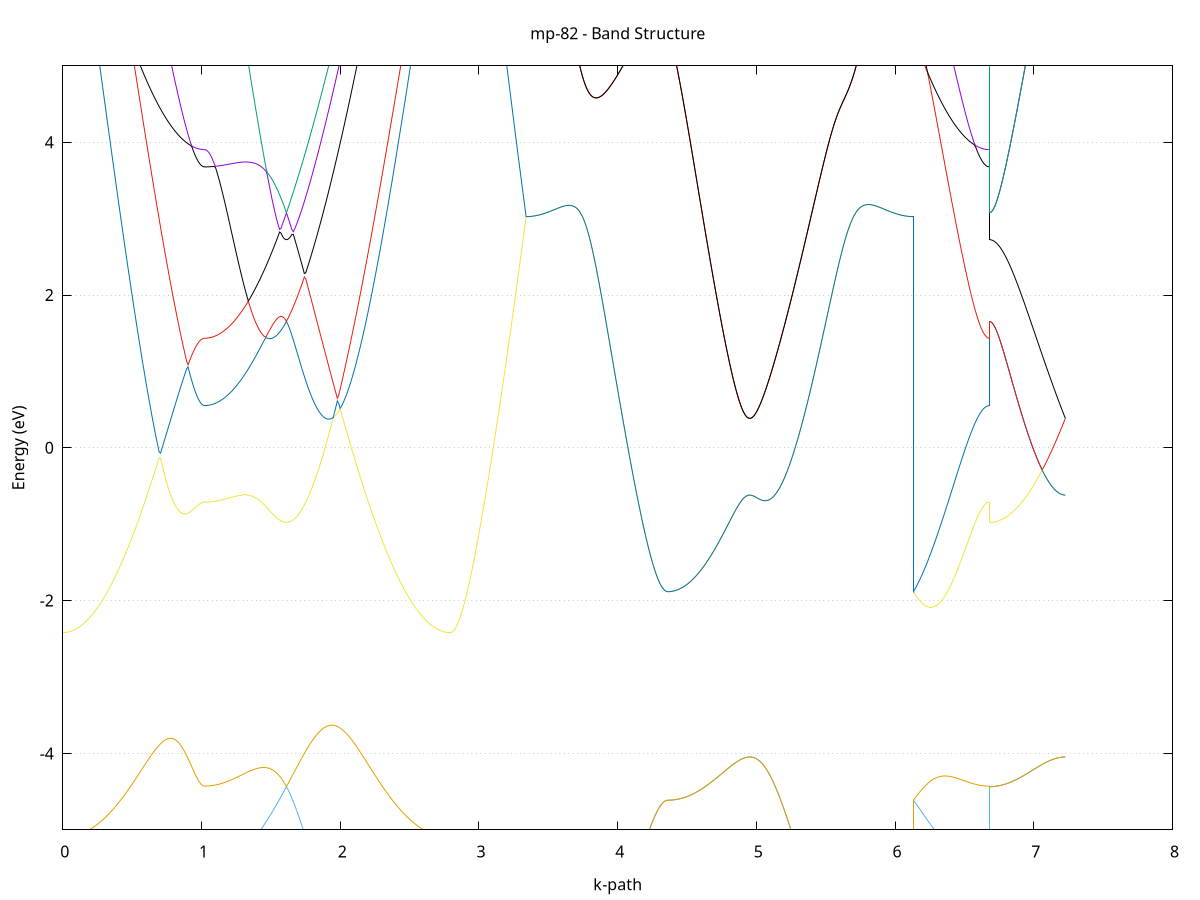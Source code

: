 set title 'mp-82 - Band Structure'
set xlabel 'k-path'
set ylabel 'Energy (eV)'
set grid y
set yrange [-5:5]
set terminal png size 800,600
set output 'mp-82_bands_gnuplot.png'
plot '-' using 1:2 with lines notitle, '-' using 1:2 with lines notitle, '-' using 1:2 with lines notitle, '-' using 1:2 with lines notitle, '-' using 1:2 with lines notitle, '-' using 1:2 with lines notitle, '-' using 1:2 with lines notitle, '-' using 1:2 with lines notitle, '-' using 1:2 with lines notitle, '-' using 1:2 with lines notitle, '-' using 1:2 with lines notitle, '-' using 1:2 with lines notitle, '-' using 1:2 with lines notitle, '-' using 1:2 with lines notitle, '-' using 1:2 with lines notitle, '-' using 1:2 with lines notitle, '-' using 1:2 with lines notitle, '-' using 1:2 with lines notitle, '-' using 1:2 with lines notitle, '-' using 1:2 with lines notitle, '-' using 1:2 with lines notitle, '-' using 1:2 with lines notitle, '-' using 1:2 with lines notitle, '-' using 1:2 with lines notitle
0.000000 -11.581060
0.009924 -11.580960
0.019848 -11.580760
0.029772 -11.580460
0.039696 -11.579960
0.049620 -11.579360
0.059544 -11.578660
0.069468 -11.577860
0.079392 -11.576860
0.089316 -11.575860
0.099240 -11.574660
0.109164 -11.573460
0.119088 -11.572060
0.129012 -11.570660
0.138936 -11.569260
0.148859 -11.567660
0.158783 -11.566160
0.168707 -11.564560
0.178631 -11.563060
0.188555 -11.561460
0.198479 -11.559960
0.208403 -11.558560
0.218327 -11.557260
0.228251 -11.556060
0.238175 -11.554960
0.248099 -11.554060
0.258023 -11.553360
0.267947 -11.552860
0.277871 -11.552660
0.287795 -11.552660
0.297719 -11.552860
0.307643 -11.553360
0.317567 -11.554160
0.327491 -11.555060
0.337415 -11.556260
0.347339 -11.557760
0.357263 -11.559360
0.367187 -11.561160
0.377111 -11.563060
0.387035 -11.565160
0.396959 -11.567360
0.406883 -11.569760
0.416807 -11.572260
0.426731 -11.574760
0.436655 -11.577460
0.446578 -11.580160
0.456502 -11.582960
0.466426 -11.585760
0.476350 -11.588660
0.486274 -11.591560
0.496198 -11.594460
0.506122 -11.597460
0.516046 -11.600460
0.525970 -11.603460
0.535894 -11.606460
0.545818 -11.609560
0.555742 -11.612560
0.565666 -11.615560
0.575590 -11.618560
0.585514 -11.621560
0.595438 -11.624560
0.605362 -11.627560
0.615286 -11.630460
0.625210 -11.633360
0.635134 -11.636260
0.645058 -11.639060
0.654982 -11.641860
0.664906 -11.644660
0.674830 -11.647360
0.684754 -11.650060
0.694678 -11.652660
0.704602 -11.655260
0.714526 -11.657860
0.724450 -11.660260
0.734374 -11.662660
0.744297 -11.665060
0.754221 -11.667360
0.764145 -11.669560
0.774069 -11.671760
0.783993 -11.673860
0.793917 -11.675860
0.803841 -11.677760
0.813765 -11.679660
0.823689 -11.681460
0.833613 -11.683160
0.843537 -11.684860
0.853461 -11.686360
0.863385 -11.687860
0.873309 -11.689260
0.883233 -11.690560
0.893157 -11.691860
0.903081 -11.692960
0.913005 -11.694060
0.922929 -11.694960
0.932853 -11.695860
0.942777 -11.696660
0.952701 -11.697360
0.962625 -11.697960
0.972549 -11.698460
0.982473 -11.698860
0.992397 -11.699160
1.002321 -11.699460
1.012245 -11.699560
1.022169 -11.699660
1.022169 -11.699660
1.032004 -11.699460
1.041840 -11.699160
1.051676 -11.698460
1.061512 -11.697660
1.071348 -11.696460
1.081183 -11.695160
1.091019 -11.693460
1.100855 -11.691660
1.110691 -11.689560
1.120527 -11.687160
1.130363 -11.684560
1.140198 -11.681760
1.150034 -11.678760
1.159870 -11.675460
1.169706 -11.671960
1.179542 -11.668260
1.189378 -11.664360
1.199213 -11.660160
1.209049 -11.655860
1.218885 -11.651260
1.228721 -11.646560
1.238557 -11.641560
1.248392 -11.636460
1.258228 -11.631160
1.268064 -11.625660
1.277900 -11.620060
1.287736 -11.614260
1.297572 -11.608260
1.307407 -11.602160
1.317243 -11.595860
1.327079 -11.589960
1.336915 -11.591060
1.346751 -11.592160
1.356586 -11.593260
1.366422 -11.594360
1.376258 -11.595360
1.386094 -11.596460
1.395930 -11.597460
1.405766 -11.598460
1.415601 -11.599460
1.425437 -11.600460
1.435273 -11.601360
1.445109 -11.602260
1.454945 -11.603160
1.464780 -11.604060
1.474616 -11.604860
1.484452 -11.605560
1.494288 -11.606360
1.504124 -11.606960
1.513960 -11.607660
1.523795 -11.608260
1.533631 -11.608760
1.543467 -11.609260
1.553303 -11.609660
1.563139 -11.610060
1.572975 -11.610360
1.582810 -11.610560
1.592646 -11.610760
1.602482 -11.610860
1.612318 -11.610860
1.612318 -11.610860
1.622236 -11.610860
1.632155 -11.610760
1.642073 -11.610560
1.651992 -11.610260
1.661910 -11.609960
1.671829 -11.609560
1.681747 -11.608960
1.691666 -11.608360
1.701584 -11.607760
1.711503 -11.606960
1.721421 -11.606060
1.731339 -11.605060
1.741258 -11.604060
1.751176 -11.602860
1.761095 -11.601660
1.771013 -11.600260
1.780932 -11.598860
1.790850 -11.597360
1.800769 -11.595660
1.810687 -11.593960
1.820606 -11.592160
1.830524 -11.590160
1.840443 -11.588160
1.850361 -11.586060
1.860280 -11.583760
1.870198 -11.581460
1.880117 -11.579060
1.890035 -11.576560
1.899954 -11.573860
1.909872 -11.571160
1.919791 -11.568360
1.929709 -11.565460
1.939627 -11.562460
1.949546 -11.559360
1.959464 -11.556160
1.969383 -11.552860
1.979301 -11.549560
1.989220 -11.546060
1.999138 -11.542560
2.009057 -11.538960
2.018975 -11.535260
2.028894 -11.531560
2.038812 -11.527660
2.048731 -11.523760
2.058649 -11.519860
2.068568 -11.515760
2.078486 -11.511660
2.088405 -11.509660
2.098323 -11.510160
2.108242 -11.510660
2.118160 -11.510960
2.128079 -11.511260
2.137997 -11.511360
2.147915 -11.511460
2.157834 -11.511460
2.167752 -11.511360
2.177671 -11.511260
2.187589 -11.510960
2.197508 -11.511560
2.207426 -11.512160
2.217345 -11.512860
2.227263 -11.513460
2.237182 -11.514160
2.247100 -11.514760
2.257019 -11.515360
2.266937 -11.516060
2.276856 -11.516760
2.286774 -11.517360
2.296693 -11.518160
2.306611 -11.518860
2.316530 -11.519560
2.326448 -11.520360
2.336367 -11.521160
2.346285 -11.522060
2.356203 -11.522960
2.366122 -11.523860
2.376040 -11.524860
2.385959 -11.525960
2.395877 -11.527060
2.405796 -11.528160
2.415714 -11.529360
2.425633 -11.530660
2.435551 -11.531960
2.445470 -11.533360
2.455388 -11.534760
2.465307 -11.536260
2.475225 -11.537760
2.485144 -11.539360
2.495062 -11.540960
2.504981 -11.542660
2.514899 -11.544360
2.524818 -11.546060
2.534736 -11.547860
2.544655 -11.549660
2.554573 -11.551460
2.564491 -11.553360
2.574410 -11.555160
2.584328 -11.556960
2.594247 -11.558860
2.604165 -11.560660
2.614084 -11.562360
2.624002 -11.564160
2.633921 -11.565860
2.643839 -11.567460
2.653758 -11.569060
2.663676 -11.570560
2.673595 -11.572060
2.683513 -11.573360
2.693432 -11.574660
2.703350 -11.575860
2.713269 -11.576860
2.723187 -11.577860
2.733106 -11.578660
2.743024 -11.579360
2.752943 -11.579960
2.762861 -11.580460
2.772779 -11.580760
2.782698 -11.580960
2.792616 -11.581060
2.792616 -11.581060
2.802570 -11.580960
2.812524 -11.580860
2.822478 -11.580660
2.832432 -11.580360
2.842386 -11.580060
2.852340 -11.579560
2.862294 -11.579060
2.872248 -11.578460
2.882202 -11.577760
2.892156 -11.577060
2.902110 -11.576160
2.912064 -11.575260
2.922018 -11.574360
2.931972 -11.573260
2.941926 -11.572160
2.951880 -11.570960
2.961834 -11.569660
2.971787 -11.568360
2.981741 -11.566960
2.991695 -11.565460
3.001649 -11.563960
3.011603 -11.562360
3.021557 -11.560760
3.031511 -11.559060
3.041465 -11.557260
3.051419 -11.555460
3.061373 -11.553660
3.071327 -11.551760
3.081281 -11.549760
3.091235 -11.547760
3.101189 -11.545760
3.111143 -11.543660
3.121097 -11.541560
3.131051 -11.539360
3.141005 -11.537160
3.150959 -11.534960
3.160912 -11.532760
3.170866 -11.530460
3.180820 -11.528260
3.190774 -11.525960
3.200728 -11.523560
3.210682 -11.521260
3.220636 -11.518960
3.230590 -11.516660
3.240544 -11.514260
3.250498 -11.511860
3.260452 -11.509560
3.270406 -11.507260
3.280360 -11.504860
3.290314 -11.502560
3.300268 -11.500260
3.310222 -11.497960
3.320176 -11.495660
3.330130 -11.493460
3.340083 -11.491260
3.340083 -11.491260
3.350007 -11.491160
3.359931 -11.491060
3.369855 -11.490960
3.379779 -11.490660
3.389703 -11.490360
3.399627 -11.490060
3.409551 -11.489660
3.419475 -11.489260
3.429399 -11.488760
3.439323 -11.488360
3.449247 -11.487860
3.459171 -11.487460
3.469095 -11.487060
3.479019 -11.486660
3.488943 -11.486360
3.498867 -11.486160
3.508791 -11.486060
3.518715 -11.486060
3.528639 -11.486160
3.538563 -11.486360
3.548487 -11.486660
3.558411 -11.487160
3.568335 -11.487760
3.578259 -11.488560
3.588183 -11.489460
3.598107 -11.490360
3.608031 -11.491560
3.617955 -11.492760
3.627879 -11.494060
3.637802 -11.495460
3.647726 -11.496960
3.657650 -11.498560
3.667574 -11.500160
3.677498 -11.501860
3.687422 -11.503660
3.697346 -11.505460
3.707270 -11.507360
3.717194 -11.509360
3.727118 -11.511260
3.737042 -11.513260
3.746966 -11.515360
3.756890 -11.517360
3.766814 -11.519460
3.776738 -11.521560
3.786662 -11.523760
3.796586 -11.525860
3.806510 -11.527960
3.816434 -11.530160
3.826358 -11.532260
3.836282 -11.534360
3.846206 -11.536560
3.856130 -11.538660
3.866054 -11.540760
3.875978 -11.542860
3.885902 -11.544960
3.895826 -11.546960
3.905750 -11.549060
3.915674 -11.551060
3.925598 -11.552960
3.935521 -11.554960
3.945445 -11.556860
3.955369 -11.558660
3.965293 -11.560560
3.975217 -11.562260
3.985141 -11.564060
3.995065 -11.565660
4.004989 -11.567360
4.014913 -11.568860
4.024837 -11.570460
4.034761 -11.571860
4.044685 -11.573260
4.054609 -11.574660
4.064533 -11.575860
4.074457 -11.577060
4.084381 -11.578260
4.094305 -11.579260
4.104229 -11.580260
4.114153 -11.581260
4.124077 -11.582060
4.134001 -11.582860
4.143925 -11.583560
4.153849 -11.584160
4.163773 -11.584660
4.173697 -11.585160
4.183621 -11.585460
4.193545 -11.585760
4.203469 -11.585960
4.213393 -11.586060
4.223317 -11.586160
4.233240 -11.586060
4.243164 -11.585960
4.253088 -11.585660
4.263012 -11.585360
4.272936 -11.584960
4.282860 -11.584460
4.292784 -11.583960
4.302708 -11.583260
4.312632 -11.582560
4.322556 -11.581860
4.332480 -11.581060
4.342404 -11.580360
4.352328 -11.579860
4.362252 -11.579660
4.362252 -11.579660
4.372088 -11.579560
4.381924 -11.579160
4.391760 -11.578660
4.401595 -11.577860
4.411431 -11.576960
4.421267 -11.575960
4.431103 -11.574860
4.440939 -11.573960
4.450774 -11.573060
4.460610 -11.572360
4.470446 -11.571660
4.480282 -11.570960
4.490118 -11.570360
4.499954 -11.569660
4.509789 -11.568960
4.519625 -11.568260
4.529461 -11.567460
4.539297 -11.566660
4.549133 -11.565860
4.558968 -11.564960
4.568804 -11.564160
4.578640 -11.563160
4.588476 -11.562260
4.598312 -11.561360
4.608148 -11.560360
4.617983 -11.559360
4.627819 -11.558360
4.637655 -11.557260
4.647491 -11.556260
4.657327 -11.555160
4.667162 -11.554060
4.676998 -11.552960
4.686834 -11.551960
4.696670 -11.550860
4.706506 -11.549760
4.716342 -11.548660
4.726177 -11.547660
4.736013 -11.546560
4.745849 -11.545560
4.755685 -11.544560
4.765521 -11.543560
4.775356 -11.542560
4.785192 -11.541560
4.795028 -11.540660
4.804864 -11.539860
4.814700 -11.538960
4.824536 -11.538260
4.834371 -11.537460
4.844207 -11.536760
4.854043 -11.536160
4.863879 -11.535560
4.873715 -11.535060
4.883551 -11.534560
4.893386 -11.534160
4.903222 -11.533860
4.913058 -11.533560
4.922894 -11.533360
4.932730 -11.533260
4.942565 -11.533160
4.952401 -11.533160
4.952401 -11.533160
4.962320 -11.533160
4.972238 -11.533260
4.982157 -11.533360
4.992075 -11.533560
5.001994 -11.533760
5.011912 -11.534060
5.021831 -11.534360
5.031749 -11.534760
5.041668 -11.535160
5.051586 -11.535560
5.061504 -11.536060
5.071423 -11.536460
5.081341 -11.536960
5.091260 -11.537460
5.101178 -11.537960
5.111097 -11.538460
5.121015 -11.538960
5.130934 -11.539360
5.140852 -11.539860
5.150771 -11.540260
5.160689 -11.540760
5.170608 -11.541160
5.180526 -11.541560
5.190445 -11.541860
5.200363 -11.542160
5.210282 -11.542460
5.220200 -11.542660
5.230119 -11.542960
5.240037 -11.543060
5.249956 -11.543160
5.259874 -11.543260
5.269792 -11.543260
5.279711 -11.543260
5.289629 -11.543160
5.299548 -11.543060
5.309466 -11.542960
5.319385 -11.542660
5.329303 -11.542460
5.339222 -11.542160
5.349140 -11.541760
5.359059 -11.541360
5.368977 -11.540860
5.378896 -11.540360
5.388814 -11.539760
5.398733 -11.539160
5.408651 -11.538560
5.418570 -11.537860
5.428488 -11.537060
5.438407 -11.536260
5.448325 -11.535460
5.458244 -11.534560
5.468162 -11.533660
5.478080 -11.532660
5.487999 -11.531660
5.497917 -11.530560
5.507836 -11.529560
5.517754 -11.528360
5.527673 -11.527260
5.537591 -11.526060
5.547510 -11.524860
5.557428 -11.523660
5.567347 -11.522360
5.577265 -11.521160
5.587184 -11.519860
5.597102 -11.518460
5.607021 -11.517160
5.616939 -11.515860
5.626858 -11.514460
5.636776 -11.513060
5.646695 -11.511660
5.656613 -11.510360
5.666532 -11.508960
5.676450 -11.507560
5.686368 -11.506160
5.696287 -11.504860
5.706205 -11.503460
5.716124 -11.502160
5.726042 -11.500760
5.735961 -11.499460
5.745879 -11.498260
5.755798 -11.496960
5.765716 -11.495760
5.775635 -11.494660
5.785553 -11.493460
5.795472 -11.492460
5.805390 -11.491360
5.815309 -11.490460
5.825227 -11.489560
5.835146 -11.488660
5.845064 -11.487960
5.854983 -11.487260
5.864901 -11.486660
5.874820 -11.486060
5.884738 -11.485660
5.894656 -11.485260
5.904575 -11.485060
5.914493 -11.484860
5.924412 -11.484860
5.934330 -11.484860
5.944249 -11.484960
5.954167 -11.485160
5.964086 -11.485360
5.974004 -11.485660
5.983923 -11.486060
5.993841 -11.486460
6.003760 -11.486860
6.013678 -11.487360
6.023597 -11.487860
6.033515 -11.488360
6.043434 -11.488760
6.053352 -11.489260
6.063271 -11.489660
6.073189 -11.490060
6.083108 -11.490360
6.093026 -11.490660
6.102944 -11.490960
6.112863 -11.491060
6.122781 -11.491160
6.132700 -11.491260
6.132700 -11.579660
6.142654 -11.582960
6.152608 -11.586360
6.162562 -11.589660
6.172516 -11.593060
6.182470 -11.596360
6.192424 -11.599760
6.202378 -11.603060
6.212331 -11.606360
6.222285 -11.609660
6.232239 -11.612960
6.242193 -11.616160
6.252147 -11.619460
6.262101 -11.622660
6.272055 -11.625760
6.282009 -11.628960
6.291963 -11.632060
6.301917 -11.635060
6.311871 -11.638160
6.321825 -11.641060
6.331779 -11.644060
6.341733 -11.646860
6.351687 -11.649660
6.361641 -11.652460
6.371595 -11.655160
6.381549 -11.657760
6.391503 -11.660360
6.401456 -11.662860
6.411410 -11.665360
6.421364 -11.667660
6.431318 -11.669960
6.441272 -11.672260
6.451226 -11.674360
6.461180 -11.676460
6.471134 -11.678460
6.481088 -11.680360
6.491042 -11.682160
6.500996 -11.683960
6.510950 -11.685560
6.520904 -11.687160
6.530858 -11.688660
6.540812 -11.690060
6.550766 -11.691360
6.560720 -11.692560
6.570674 -11.693660
6.580628 -11.694660
6.590581 -11.695660
6.600535 -11.696460
6.610489 -11.697160
6.620443 -11.697860
6.630397 -11.698360
6.640351 -11.698860
6.650305 -11.699160
6.660259 -11.699460
6.670213 -11.699560
6.680167 -11.699660
6.680167 -11.610860
6.690121 -11.610860
6.700075 -11.610460
6.710029 -11.609960
6.719983 -11.609260
6.729937 -11.608360
6.739891 -11.607260
6.749845 -11.605960
6.759799 -11.604460
6.769752 -11.602760
6.779706 -11.600960
6.789660 -11.598860
6.799614 -11.596560
6.809568 -11.594060
6.819522 -11.591460
6.829476 -11.588560
6.839430 -11.585560
6.849384 -11.582360
6.859338 -11.578960
6.869292 -11.575360
6.879246 -11.571560
6.889200 -11.567660
6.899154 -11.563560
6.909108 -11.559260
6.919062 -11.554760
6.929016 -11.550160
6.938970 -11.545460
6.948924 -11.540460
6.958877 -11.535360
6.968831 -11.530160
6.978785 -11.524760
6.988739 -11.519260
6.998693 -11.513560
7.008647 -11.507860
7.018601 -11.505960
7.028555 -11.508460
7.038509 -11.510760
7.048463 -11.512960
7.058417 -11.515060
7.068371 -11.517060
7.078325 -11.518960
7.088279 -11.520760
7.098233 -11.522460
7.108187 -11.524060
7.118141 -11.525460
7.128095 -11.526760
7.138049 -11.527960
7.148002 -11.529060
7.157956 -11.529960
7.167910 -11.530860
7.177864 -11.531460
7.187818 -11.532060
7.197772 -11.532560
7.207726 -11.532860
7.217680 -11.533060
7.227634 -11.533160
e
0.000000 -11.437360
0.009924 -11.437460
0.019848 -11.437860
0.029772 -11.438360
0.039696 -11.439060
0.049620 -11.439960
0.059544 -11.440860
0.069468 -11.441960
0.079392 -11.443060
0.089316 -11.444260
0.099240 -11.445560
0.109164 -11.446860
0.119088 -11.448160
0.129012 -11.449460
0.138936 -11.450760
0.148859 -11.451960
0.158783 -11.453260
0.168707 -11.454460
0.178631 -11.455560
0.188555 -11.456660
0.198479 -11.457660
0.208403 -11.458460
0.218327 -11.459160
0.228251 -11.459760
0.238175 -11.460160
0.248099 -11.460360
0.258023 -11.460360
0.267947 -11.460160
0.277871 -11.459660
0.287795 -11.458960
0.297719 -11.458160
0.307643 -11.457060
0.317567 -11.455760
0.327491 -11.454360
0.337415 -11.452860
0.347339 -11.451160
0.357263 -11.449560
0.367187 -11.447860
0.377111 -11.446360
0.387035 -11.444860
0.396959 -11.443560
0.406883 -11.442460
0.416807 -11.441560
0.426731 -11.440960
0.436655 -11.440560
0.446578 -11.440560
0.456502 -11.440660
0.466426 -11.441160
0.476350 -11.441760
0.486274 -11.442560
0.496198 -11.443560
0.506122 -11.444760
0.516046 -11.445960
0.525970 -11.447360
0.535894 -11.448860
0.545818 -11.450460
0.555742 -11.452060
0.565666 -11.453760
0.575590 -11.455460
0.585514 -11.457460
0.595438 -11.461560
0.605362 -11.465660
0.615286 -11.469660
0.625210 -11.473660
0.635134 -11.477660
0.645058 -11.481660
0.654982 -11.485560
0.664906 -11.489460
0.674830 -11.493260
0.684754 -11.497060
0.694678 -11.500760
0.704602 -11.504460
0.714526 -11.508060
0.724450 -11.511560
0.734374 -11.514960
0.744297 -11.518360
0.754221 -11.521560
0.764145 -11.524760
0.774069 -11.527860
0.783993 -11.530860
0.793917 -11.533760
0.803841 -11.536560
0.813765 -11.539260
0.823689 -11.541860
0.833613 -11.544360
0.843537 -11.546760
0.853461 -11.548960
0.863385 -11.551160
0.873309 -11.553160
0.883233 -11.555060
0.893157 -11.556860
0.903081 -11.558560
0.913005 -11.560060
0.922929 -11.561460
0.932853 -11.562760
0.942777 -11.563860
0.952701 -11.564860
0.962625 -11.565760
0.972549 -11.566560
0.982473 -11.567160
0.992397 -11.567560
1.002321 -11.567960
1.012245 -11.568160
1.022169 -11.568260
1.022169 -11.568260
1.032004 -11.568260
1.041840 -11.568360
1.051676 -11.568460
1.061512 -11.568660
1.071348 -11.568960
1.081183 -11.569260
1.091019 -11.569560
1.100855 -11.570060
1.110691 -11.570460
1.120527 -11.571060
1.130363 -11.571560
1.140198 -11.572160
1.150034 -11.572860
1.159870 -11.573560
1.169706 -11.574260
1.179542 -11.575060
1.189378 -11.575860
1.199213 -11.576760
1.209049 -11.577660
1.218885 -11.578560
1.228721 -11.579560
1.238557 -11.580460
1.248392 -11.581460
1.258228 -11.582560
1.268064 -11.583560
1.277900 -11.584560
1.287736 -11.585660
1.297572 -11.586760
1.307407 -11.587860
1.317243 -11.588860
1.327079 -11.589560
1.336915 -11.583060
1.346751 -11.576360
1.356586 -11.569660
1.366422 -11.562860
1.376258 -11.555960
1.386094 -11.548960
1.395930 -11.541860
1.405766 -11.534760
1.415601 -11.527560
1.425437 -11.520360
1.435273 -11.513160
1.445109 -11.505860
1.454945 -11.498660
1.464780 -11.491360
1.474616 -11.484160
1.484452 -11.477060
1.494288 -11.469960
1.504124 -11.462960
1.513960 -11.456160
1.523795 -11.449460
1.533631 -11.442960
1.543467 -11.436760
1.553303 -11.430860
1.563139 -11.425260
1.572975 -11.420160
1.582810 -11.415560
1.592646 -11.411660
1.602482 -11.408360
1.612318 -11.405960
1.612318 -11.405960
1.622236 -11.408060
1.632155 -11.410160
1.642073 -11.412360
1.651992 -11.414660
1.661910 -11.416960
1.671829 -11.419360
1.681747 -11.421860
1.691666 -11.424260
1.701584 -11.426760
1.711503 -11.429260
1.721421 -11.431760
1.731339 -11.434360
1.741258 -11.436860
1.751176 -11.439360
1.761095 -11.441860
1.771013 -11.444460
1.780932 -11.446860
1.790850 -11.449360
1.800769 -11.451860
1.810687 -11.454260
1.820606 -11.457160
1.830524 -11.460360
1.840443 -11.463460
1.850361 -11.466460
1.860280 -11.469460
1.870198 -11.472260
1.880117 -11.475060
1.890035 -11.477660
1.899954 -11.480260
1.909872 -11.482760
1.919791 -11.485160
1.929709 -11.487360
1.939627 -11.489560
1.949546 -11.491660
1.959464 -11.493560
1.969383 -11.495460
1.979301 -11.497160
1.989220 -11.498860
1.999138 -11.500360
2.009057 -11.501760
2.018975 -11.503160
2.028894 -11.504360
2.038812 -11.505460
2.048731 -11.506560
2.058649 -11.507460
2.068568 -11.508260
2.078486 -11.508960
2.088405 -11.507560
2.098323 -11.503660
2.108242 -11.504560
2.118160 -11.505460
2.128079 -11.506360
2.137997 -11.507160
2.147915 -11.507960
2.157834 -11.508760
2.167752 -11.509460
2.177671 -11.510160
2.187589 -11.510860
2.197508 -11.510660
2.207426 -11.510260
2.217345 -11.509760
2.227263 -11.509160
2.237182 -11.508560
2.247100 -11.507860
2.257019 -11.507160
2.266937 -11.506360
2.276856 -11.505460
2.286774 -11.504560
2.296693 -11.503560
2.306611 -11.502460
2.316530 -11.501460
2.326448 -11.500260
2.336367 -11.499060
2.346285 -11.497860
2.356203 -11.496560
2.366122 -11.495260
2.376040 -11.493960
2.385959 -11.492560
2.395877 -11.491160
2.405796 -11.489760
2.415714 -11.488260
2.425633 -11.486860
2.435551 -11.485360
2.445470 -11.483760
2.455388 -11.482260
2.465307 -11.480660
2.475225 -11.479160
2.485144 -11.477560
2.495062 -11.475960
2.504981 -11.474360
2.514899 -11.472760
2.524818 -11.471160
2.534736 -11.469660
2.544655 -11.468060
2.554573 -11.466460
2.564491 -11.464860
2.574410 -11.463260
2.584328 -11.461660
2.594247 -11.460160
2.604165 -11.458560
2.614084 -11.457060
2.624002 -11.455560
2.633921 -11.454060
2.643839 -11.452560
2.653758 -11.451160
2.663676 -11.449660
2.673595 -11.448260
2.683513 -11.446960
2.693432 -11.445660
2.703350 -11.444360
2.713269 -11.443160
2.723187 -11.441960
2.733106 -11.440860
2.743024 -11.439960
2.752943 -11.439060
2.762861 -11.438360
2.772779 -11.437860
2.782698 -11.437460
2.792616 -11.437360
2.792616 -11.437360
2.802570 -11.437360
2.812524 -11.437360
2.822478 -11.437460
2.832432 -11.437460
2.842386 -11.437560
2.852340 -11.437660
2.862294 -11.437760
2.872248 -11.437960
2.882202 -11.438060
2.892156 -11.438260
2.902110 -11.438460
2.912064 -11.438760
2.922018 -11.438960
2.931972 -11.439260
2.941926 -11.439560
2.951880 -11.439960
2.961834 -11.440360
2.971787 -11.440760
2.981741 -11.441160
2.991695 -11.441660
3.001649 -11.442260
3.011603 -11.442860
3.021557 -11.443460
3.031511 -11.444160
3.041465 -11.444860
3.051419 -11.445660
3.061373 -11.446460
3.071327 -11.447360
3.081281 -11.448260
3.091235 -11.449260
3.101189 -11.450360
3.111143 -11.451460
3.121097 -11.452560
3.131051 -11.453760
3.141005 -11.455060
3.150959 -11.456360
3.160912 -11.457760
3.170866 -11.459260
3.180820 -11.460760
3.190774 -11.462260
3.200728 -11.463860
3.210682 -11.465560
3.220636 -11.467260
3.230590 -11.468960
3.240544 -11.470860
3.250498 -11.472660
3.260452 -11.474560
3.270406 -11.476560
3.280360 -11.478460
3.290314 -11.480560
3.300268 -11.482560
3.310222 -11.484660
3.320176 -11.486860
3.330130 -11.488960
3.340083 -11.491260
3.340083 -11.491260
3.350007 -11.491160
3.359931 -11.491060
3.369855 -11.490960
3.379779 -11.490660
3.389703 -11.490360
3.399627 -11.490060
3.409551 -11.489660
3.419475 -11.489260
3.429399 -11.488760
3.439323 -11.488360
3.449247 -11.487860
3.459171 -11.487460
3.469095 -11.487060
3.479019 -11.486660
3.488943 -11.486360
3.498867 -11.486160
3.508791 -11.486060
3.518715 -11.486060
3.528639 -11.486160
3.538563 -11.486360
3.548487 -11.486660
3.558411 -11.487160
3.568335 -11.487760
3.578259 -11.488560
3.588183 -11.489360
3.598107 -11.490360
3.608031 -11.491460
3.617955 -11.492760
3.627879 -11.494060
3.637802 -11.495460
3.647726 -11.496960
3.657650 -11.498560
3.667574 -11.500160
3.677498 -11.501860
3.687422 -11.503660
3.697346 -11.505460
3.707270 -11.507360
3.717194 -11.509360
3.727118 -11.511260
3.737042 -11.513260
3.746966 -11.515360
3.756890 -11.517360
3.766814 -11.519460
3.776738 -11.521560
3.786662 -11.523760
3.796586 -11.525860
3.806510 -11.527960
3.816434 -11.530160
3.826358 -11.532260
3.836282 -11.534360
3.846206 -11.536560
3.856130 -11.538660
3.866054 -11.540760
3.875978 -11.542860
3.885902 -11.544960
3.895826 -11.546960
3.905750 -11.549060
3.915674 -11.551060
3.925598 -11.552960
3.935521 -11.554960
3.945445 -11.556860
3.955369 -11.558660
3.965293 -11.560560
3.975217 -11.562260
3.985141 -11.564060
3.995065 -11.565660
4.004989 -11.567360
4.014913 -11.568860
4.024837 -11.570460
4.034761 -11.571860
4.044685 -11.573260
4.054609 -11.574660
4.064533 -11.575860
4.074457 -11.577060
4.084381 -11.578260
4.094305 -11.579260
4.104229 -11.580260
4.114153 -11.581260
4.124077 -11.582060
4.134001 -11.582860
4.143925 -11.583560
4.153849 -11.584160
4.163773 -11.584660
4.173697 -11.585160
4.183621 -11.585460
4.193545 -11.585760
4.203469 -11.585960
4.213393 -11.586060
4.223317 -11.586160
4.233240 -11.586060
4.243164 -11.585960
4.253088 -11.585660
4.263012 -11.585360
4.272936 -11.584960
4.282860 -11.584460
4.292784 -11.583960
4.302708 -11.583260
4.312632 -11.582560
4.322556 -11.581860
4.332480 -11.581060
4.342404 -11.580360
4.352328 -11.579860
4.362252 -11.579660
4.362252 -11.579660
4.372088 -11.579560
4.381924 -11.579160
4.391760 -11.578660
4.401595 -11.577860
4.411431 -11.576960
4.421267 -11.575960
4.431103 -11.574860
4.440939 -11.573960
4.450774 -11.573060
4.460610 -11.572360
4.470446 -11.571660
4.480282 -11.570960
4.490118 -11.570360
4.499954 -11.569660
4.509789 -11.568960
4.519625 -11.568160
4.529461 -11.567460
4.539297 -11.566660
4.549133 -11.565860
4.558968 -11.564960
4.568804 -11.564060
4.578640 -11.563160
4.588476 -11.562260
4.598312 -11.561360
4.608148 -11.560360
4.617983 -11.559360
4.627819 -11.558360
4.637655 -11.557260
4.647491 -11.556260
4.657327 -11.555160
4.667162 -11.554060
4.676998 -11.552960
4.686834 -11.551960
4.696670 -11.550860
4.706506 -11.549760
4.716342 -11.548660
4.726177 -11.547660
4.736013 -11.546560
4.745849 -11.545560
4.755685 -11.544460
4.765521 -11.543560
4.775356 -11.542560
4.785192 -11.541560
4.795028 -11.540660
4.804864 -11.539860
4.814700 -11.538960
4.824536 -11.538260
4.834371 -11.537460
4.844207 -11.536760
4.854043 -11.536160
4.863879 -11.535560
4.873715 -11.535060
4.883551 -11.534560
4.893386 -11.534160
4.903222 -11.533860
4.913058 -11.533560
4.922894 -11.533360
4.932730 -11.533260
4.942565 -11.533160
4.952401 -11.533160
4.952401 -11.533160
4.962320 -11.533160
4.972238 -11.533260
4.982157 -11.533360
4.992075 -11.533560
5.001994 -11.533760
5.011912 -11.534060
5.021831 -11.534360
5.031749 -11.534760
5.041668 -11.535160
5.051586 -11.535560
5.061504 -11.536060
5.071423 -11.536460
5.081341 -11.536960
5.091260 -11.537460
5.101178 -11.537960
5.111097 -11.538460
5.121015 -11.538960
5.130934 -11.539360
5.140852 -11.539860
5.150771 -11.540260
5.160689 -11.540760
5.170608 -11.541160
5.180526 -11.541560
5.190445 -11.541860
5.200363 -11.542160
5.210282 -11.542460
5.220200 -11.542660
5.230119 -11.542860
5.240037 -11.543060
5.249956 -11.543160
5.259874 -11.543260
5.269792 -11.543260
5.279711 -11.543260
5.289629 -11.543160
5.299548 -11.543060
5.309466 -11.542960
5.319385 -11.542660
5.329303 -11.542460
5.339222 -11.542160
5.349140 -11.541760
5.359059 -11.541360
5.368977 -11.540860
5.378896 -11.540360
5.388814 -11.539760
5.398733 -11.539160
5.408651 -11.538560
5.418570 -11.537860
5.428488 -11.537060
5.438407 -11.536260
5.448325 -11.535460
5.458244 -11.534560
5.468162 -11.533660
5.478080 -11.532660
5.487999 -11.531660
5.497917 -11.530560
5.507836 -11.529560
5.517754 -11.528360
5.527673 -11.527260
5.537591 -11.526060
5.547510 -11.524860
5.557428 -11.523660
5.567347 -11.522360
5.577265 -11.521160
5.587184 -11.519860
5.597102 -11.518460
5.607021 -11.517160
5.616939 -11.515760
5.626858 -11.514460
5.636776 -11.513060
5.646695 -11.511660
5.656613 -11.510360
5.666532 -11.508960
5.676450 -11.507560
5.686368 -11.506160
5.696287 -11.504860
5.706205 -11.503460
5.716124 -11.502160
5.726042 -11.500760
5.735961 -11.499460
5.745879 -11.498260
5.755798 -11.496960
5.765716 -11.495760
5.775635 -11.494660
5.785553 -11.493460
5.795472 -11.492460
5.805390 -11.491360
5.815309 -11.490460
5.825227 -11.489560
5.835146 -11.488660
5.845064 -11.487960
5.854983 -11.487260
5.864901 -11.486660
5.874820 -11.486060
5.884738 -11.485660
5.894656 -11.485260
5.904575 -11.485060
5.914493 -11.484860
5.924412 -11.484860
5.934330 -11.484860
5.944249 -11.484960
5.954167 -11.485060
5.964086 -11.485360
5.974004 -11.485660
5.983923 -11.486060
5.993841 -11.486460
6.003760 -11.486860
6.013678 -11.487360
6.023597 -11.487860
6.033515 -11.488260
6.043434 -11.488760
6.053352 -11.489260
6.063271 -11.489660
6.073189 -11.490060
6.083108 -11.490360
6.093026 -11.490660
6.102944 -11.490860
6.112863 -11.491060
6.122781 -11.491160
6.132700 -11.491260
6.132700 -11.579660
6.142654 -11.576960
6.152608 -11.580760
6.162562 -11.584460
6.172516 -11.587860
6.182470 -11.591160
6.192424 -11.594260
6.202378 -11.597260
6.212331 -11.599960
6.222285 -11.602460
6.232239 -11.604860
6.242193 -11.607060
6.252147 -11.609060
6.262101 -11.610860
6.272055 -11.612460
6.282009 -11.613960
6.291963 -11.615160
6.301917 -11.616260
6.311871 -11.617060
6.321825 -11.617760
6.331779 -11.618260
6.341733 -11.618560
6.351687 -11.618760
6.361641 -11.618660
6.371595 -11.618460
6.381549 -11.618060
6.391503 -11.617560
6.401456 -11.616860
6.411410 -11.615960
6.421364 -11.614960
6.431318 -11.613760
6.441272 -11.612360
6.451226 -11.610960
6.461180 -11.609360
6.471134 -11.607560
6.481088 -11.605760
6.491042 -11.603760
6.500996 -11.601760
6.510950 -11.599560
6.520904 -11.597360
6.530858 -11.595060
6.540812 -11.592660
6.550766 -11.590260
6.560720 -11.587860
6.570674 -11.585460
6.580628 -11.583060
6.590581 -11.580760
6.600535 -11.578560
6.610489 -11.576460
6.620443 -11.574460
6.630397 -11.572660
6.640351 -11.571160
6.650305 -11.569960
6.660259 -11.568960
6.670213 -11.568460
6.680167 -11.568260
6.680167 -11.405960
6.690121 -11.406260
6.700075 -11.407160
6.710029 -11.408660
6.719983 -11.410560
6.729937 -11.412860
6.739891 -11.415460
6.749845 -11.418360
6.759799 -11.421460
6.769752 -11.424660
6.779706 -11.427960
6.789660 -11.431460
6.799614 -11.434860
6.809568 -11.438460
6.819522 -11.441960
6.829476 -11.445560
6.839430 -11.449160
6.849384 -11.452760
6.859338 -11.456260
6.869292 -11.459760
6.879246 -11.463260
6.889200 -11.466760
6.899154 -11.470160
6.909108 -11.473560
6.919062 -11.476860
6.929016 -11.480160
6.938970 -11.483360
6.948924 -11.486460
6.958877 -11.489460
6.968831 -11.492460
6.978785 -11.495360
6.988739 -11.498160
6.998693 -11.500860
7.008647 -11.503460
7.018601 -11.505960
7.028555 -11.508460
7.038509 -11.510760
7.048463 -11.512960
7.058417 -11.515060
7.068371 -11.517060
7.078325 -11.518960
7.088279 -11.520760
7.098233 -11.522460
7.108187 -11.523960
7.118141 -11.525460
7.128095 -11.526760
7.138049 -11.527960
7.148002 -11.529060
7.157956 -11.529960
7.167910 -11.530760
7.177864 -11.531460
7.187818 -11.532060
7.197772 -11.532560
7.207726 -11.532860
7.217680 -11.533060
7.227634 -11.533160
e
0.000000 -11.415660
0.009924 -11.415560
0.019848 -11.415260
0.029772 -11.414860
0.039696 -11.414260
0.049620 -11.413560
0.059544 -11.412660
0.069468 -11.411560
0.079392 -11.410260
0.089316 -11.408860
0.099240 -11.407360
0.109164 -11.405560
0.119088 -11.403660
0.129012 -11.401660
0.138936 -11.399460
0.148859 -11.397060
0.158783 -11.394560
0.168707 -11.392360
0.178631 -11.390760
0.188555 -11.389360
0.198479 -11.388260
0.208403 -11.387560
0.218327 -11.387160
0.228251 -11.386960
0.238175 -11.387060
0.248099 -11.387260
0.258023 -11.387560
0.267947 -11.387860
0.277871 -11.388360
0.287795 -11.388860
0.297719 -11.389360
0.307643 -11.389860
0.317567 -11.390360
0.327491 -11.390760
0.337415 -11.391160
0.347339 -11.391460
0.357263 -11.391660
0.367187 -11.391760
0.377111 -11.391660
0.387035 -11.391360
0.396959 -11.390860
0.406883 -11.390060
0.416807 -11.390060
0.426731 -11.393660
0.436655 -11.397460
0.446578 -11.401160
0.456502 -11.404960
0.466426 -11.408860
0.476350 -11.412760
0.486274 -11.416760
0.496198 -11.420760
0.506122 -11.424760
0.516046 -11.428760
0.525970 -11.432860
0.535894 -11.436960
0.545818 -11.441060
0.555742 -11.445160
0.565666 -11.449260
0.575590 -11.453360
0.585514 -11.457160
0.595438 -11.458960
0.605362 -11.460760
0.615286 -11.462660
0.625210 -11.464460
0.635134 -11.466360
0.645058 -11.468160
0.654982 -11.469960
0.664906 -11.471860
0.674830 -11.473660
0.684754 -11.475460
0.694678 -11.477260
0.704602 -11.479060
0.714526 -11.480860
0.724450 -11.482560
0.734374 -11.484260
0.744297 -11.485960
0.754221 -11.487560
0.764145 -11.489160
0.774069 -11.490760
0.783993 -11.492260
0.793917 -11.493760
0.803841 -11.495160
0.813765 -11.496560
0.823689 -11.497860
0.833613 -11.499160
0.843537 -11.500360
0.853461 -11.501460
0.863385 -11.502560
0.873309 -11.503660
0.883233 -11.504660
0.893157 -11.505560
0.903081 -11.506360
0.913005 -11.507160
0.922929 -11.507960
0.932853 -11.508560
0.942777 -11.509160
0.952701 -11.509660
0.962625 -11.510160
0.972549 -11.510560
0.982473 -11.510860
0.992397 -11.511060
1.002321 -11.511260
1.012245 -11.511360
1.022169 -11.511460
1.022169 -11.511460
1.032004 -11.511260
1.041840 -11.510960
1.051676 -11.510460
1.061512 -11.509660
1.071348 -11.508660
1.081183 -11.507460
1.091019 -11.506060
1.100855 -11.504460
1.110691 -11.502660
1.120527 -11.500660
1.130363 -11.498460
1.140198 -11.496060
1.150034 -11.493460
1.159870 -11.490760
1.169706 -11.487860
1.179542 -11.484760
1.189378 -11.481460
1.199213 -11.478160
1.209049 -11.474660
1.218885 -11.471060
1.228721 -11.467360
1.238557 -11.463460
1.248392 -11.459660
1.258228 -11.455660
1.268064 -11.451660
1.277900 -11.447660
1.287736 -11.443560
1.297572 -11.439560
1.307407 -11.435560
1.317243 -11.431660
1.327079 -11.427760
1.336915 -11.423960
1.346751 -11.420260
1.356586 -11.416760
1.366422 -11.413460
1.376258 -11.410260
1.386094 -11.407360
1.395930 -11.404560
1.405766 -11.402160
1.415601 -11.399860
1.425437 -11.397960
1.435273 -11.396260
1.445109 -11.394860
1.454945 -11.393760
1.464780 -11.392860
1.474616 -11.392260
1.484452 -11.391960
1.494288 -11.391860
1.504124 -11.392060
1.513960 -11.392460
1.523795 -11.393060
1.533631 -11.393860
1.543467 -11.394860
1.553303 -11.396060
1.563139 -11.397360
1.572975 -11.398860
1.582810 -11.400460
1.592646 -11.402160
1.602482 -11.404060
1.612318 -11.405960
1.612318 -11.405960
1.622236 -11.404360
1.632155 -11.403660
1.642073 -11.403860
1.651992 -11.404660
1.661910 -11.406160
1.671829 -11.408160
1.681747 -11.410560
1.691666 -11.413360
1.701584 -11.416360
1.711503 -11.419560
1.721421 -11.422860
1.731339 -11.426360
1.741258 -11.429760
1.751176 -11.433260
1.761095 -11.436760
1.771013 -11.440260
1.780932 -11.443760
1.790850 -11.447160
1.800769 -11.450560
1.810687 -11.453860
1.820606 -11.456660
1.830524 -11.458960
1.840443 -11.461360
1.850361 -11.463560
1.860280 -11.465860
1.870198 -11.467960
1.880117 -11.470160
1.890035 -11.472260
1.899954 -11.474260
1.909872 -11.476260
1.919791 -11.478160
1.929709 -11.480060
1.939627 -11.481960
1.949546 -11.483660
1.959464 -11.485360
1.969383 -11.487060
1.979301 -11.488660
1.989220 -11.490160
1.999138 -11.491660
2.009057 -11.493160
2.018975 -11.494460
2.028894 -11.495860
2.038812 -11.497060
2.048731 -11.498360
2.058649 -11.499460
2.068568 -11.500560
2.078486 -11.501660
2.088405 -11.502660
2.098323 -11.503360
2.108242 -11.499160
2.118160 -11.494860
2.128079 -11.490460
2.137997 -11.486160
2.147915 -11.481760
2.157834 -11.477360
2.167752 -11.472860
2.177671 -11.468460
2.187589 -11.463960
2.197508 -11.459460
2.207426 -11.454960
2.217345 -11.450560
2.227263 -11.446060
2.237182 -11.441660
2.247100 -11.437160
2.257019 -11.432760
2.266937 -11.428460
2.276856 -11.424060
2.286774 -11.419760
2.296693 -11.415560
2.306611 -11.411360
2.316530 -11.407260
2.326448 -11.403160
2.336367 -11.399160
2.346285 -11.395160
2.356203 -11.391360
2.366122 -11.387560
2.376040 -11.383860
2.385959 -11.380160
2.395877 -11.376660
2.405796 -11.373260
2.415714 -11.369860
2.425633 -11.369060
2.435551 -11.369960
2.445470 -11.370860
2.455388 -11.371560
2.465307 -11.372260
2.475225 -11.372960
2.485144 -11.373560
2.495062 -11.374060
2.504981 -11.374460
2.514899 -11.374960
2.524818 -11.375260
2.534736 -11.375660
2.544655 -11.375860
2.554573 -11.376460
2.564491 -11.378760
2.574410 -11.381060
2.584328 -11.383360
2.594247 -11.385560
2.604165 -11.387760
2.614084 -11.389860
2.624002 -11.391960
2.633921 -11.394060
2.643839 -11.396260
2.653758 -11.398860
2.663676 -11.401160
2.673595 -11.403360
2.683513 -11.405360
2.693432 -11.407160
2.703350 -11.408760
2.713269 -11.410260
2.723187 -11.411460
2.733106 -11.412560
2.743024 -11.413560
2.752943 -11.414260
2.762861 -11.414860
2.772779 -11.415260
2.782698 -11.415560
2.792616 -11.415660
2.792616 -11.415660
2.802570 -11.415760
2.812524 -11.415960
2.822478 -11.416260
2.832432 -11.416760
2.842386 -11.417360
2.852340 -11.418060
2.862294 -11.418860
2.872248 -11.419860
2.882202 -11.420760
2.892156 -11.421860
2.902110 -11.422960
2.912064 -11.424060
2.922018 -11.425260
2.931972 -11.426460
2.941926 -11.427660
2.951880 -11.428860
2.961834 -11.430060
2.971787 -11.431260
2.981741 -11.432360
2.991695 -11.433560
3.001649 -11.434660
3.011603 -11.435660
3.021557 -11.436760
3.031511 -11.437660
3.041465 -11.438660
3.051419 -11.439460
3.061373 -11.440360
3.071327 -11.441060
3.081281 -11.441760
3.091235 -11.442460
3.101189 -11.442960
3.111143 -11.443560
3.121097 -11.443960
3.131051 -11.444360
3.141005 -11.444660
3.150959 -11.444960
3.160912 -11.445060
3.170866 -11.445260
3.180820 -11.445260
3.190774 -11.445260
3.200728 -11.445160
3.210682 -11.444960
3.220636 -11.444760
3.230590 -11.444460
3.240544 -11.444060
3.250498 -11.443660
3.260452 -11.443160
3.270406 -11.442660
3.280360 -11.442060
3.290314 -11.441360
3.300268 -11.440660
3.310222 -11.439860
3.320176 -11.439060
3.330130 -11.438160
3.340083 -11.437260
3.340083 -11.437260
3.350007 -11.437260
3.359931 -11.437260
3.369855 -11.437260
3.379779 -11.437360
3.389703 -11.437360
3.399627 -11.437460
3.409551 -11.437460
3.419475 -11.437560
3.429399 -11.437560
3.439323 -11.437560
3.449247 -11.437460
3.459171 -11.437360
3.469095 -11.437260
3.479019 -11.437060
3.488943 -11.436760
3.498867 -11.436360
3.508791 -11.435860
3.518715 -11.435260
3.528639 -11.434560
3.538563 -11.433760
3.548487 -11.432860
3.558411 -11.431860
3.568335 -11.430760
3.578259 -11.429660
3.588183 -11.428360
3.598107 -11.427160
3.608031 -11.425860
3.617955 -11.424560
3.627879 -11.423360
3.637802 -11.422060
3.647726 -11.420860
3.657650 -11.419760
3.667574 -11.418760
3.677498 -11.417860
3.687422 -11.417060
3.697346 -11.416460
3.707270 -11.415960
3.717194 -11.415660
3.727118 -11.415560
3.737042 -11.415660
3.746966 -11.415960
3.756890 -11.416460
3.766814 -11.417060
3.776738 -11.417960
3.786662 -11.419060
3.796586 -11.420360
3.806510 -11.421860
3.816434 -11.423560
3.826358 -11.425460
3.836282 -11.427560
3.846206 -11.429760
3.856130 -11.432160
3.866054 -11.434660
3.875978 -11.437260
3.885902 -11.440060
3.895826 -11.442960
3.905750 -11.445960
3.915674 -11.448960
3.925598 -11.452160
3.935521 -11.455360
3.945445 -11.458660
3.955369 -11.462060
3.965293 -11.465460
3.975217 -11.468860
3.985141 -11.472260
3.995065 -11.475760
4.004989 -11.479260
4.014913 -11.482760
4.024837 -11.486260
4.034761 -11.489760
4.044685 -11.493260
4.054609 -11.496660
4.064533 -11.500160
4.074457 -11.503560
4.084381 -11.506960
4.094305 -11.510260
4.104229 -11.513560
4.114153 -11.516860
4.124077 -11.520060
4.134001 -11.523160
4.143925 -11.526260
4.153849 -11.529360
4.163773 -11.532360
4.173697 -11.535260
4.183621 -11.538060
4.193545 -11.540860
4.203469 -11.543560
4.213393 -11.546260
4.223317 -11.548760
4.233240 -11.551260
4.243164 -11.553660
4.253088 -11.555960
4.263012 -11.558160
4.272936 -11.560260
4.282860 -11.562360
4.292784 -11.564260
4.302708 -11.566060
4.312632 -11.567760
4.322556 -11.569360
4.332480 -11.570760
4.342404 -11.571860
4.352328 -11.572760
4.362252 -11.573060
4.362252 -11.573060
4.372088 -11.572960
4.381924 -11.572860
4.391760 -11.572660
4.401595 -11.572360
4.411431 -11.571960
4.421267 -11.571360
4.431103 -11.570460
4.440939 -11.569260
4.450774 -11.567560
4.460610 -11.565460
4.470446 -11.563060
4.480282 -11.560460
4.490118 -11.557460
4.499954 -11.554260
4.509789 -11.550760
4.519625 -11.547160
4.529461 -11.543260
4.539297 -11.539160
4.549133 -11.534860
4.558968 -11.530260
4.568804 -11.525660
4.578640 -11.520760
4.588476 -11.515660
4.598312 -11.510460
4.608148 -11.505060
4.617983 -11.499560
4.627819 -11.493960
4.637655 -11.488160
4.647491 -11.482260
4.657327 -11.476260
4.667162 -11.470160
4.676998 -11.463960
4.686834 -11.457660
4.696670 -11.451360
4.706506 -11.445060
4.716342 -11.438660
4.726177 -11.432360
4.736013 -11.426060
4.745849 -11.419760
4.755685 -11.413560
4.765521 -11.407560
4.775356 -11.401660
4.785192 -11.395960
4.795028 -11.390560
4.804864 -11.385460
4.814700 -11.380860
4.824536 -11.376560
4.834371 -11.372860
4.844207 -11.369660
4.854043 -11.366960
4.863879 -11.364760
4.873715 -11.363060
4.883551 -11.361760
4.893386 -11.360760
4.903222 -11.360060
4.913058 -11.359560
4.922894 -11.359260
4.932730 -11.359060
4.942565 -11.358960
4.952401 -11.358960
4.952401 -11.358960
4.962320 -11.358960
4.972238 -11.359060
4.982157 -11.359160
4.992075 -11.359360
5.001994 -11.359560
5.011912 -11.359860
5.021831 -11.360260
5.031749 -11.360760
5.041668 -11.361360
5.051586 -11.362060
5.061504 -11.362860
5.071423 -11.363860
5.081341 -11.364960
5.091260 -11.366260
5.101178 -11.367660
5.111097 -11.369260
5.121015 -11.370960
5.130934 -11.372760
5.140852 -11.374660
5.150771 -11.376560
5.160689 -11.378560
5.170608 -11.380560
5.180526 -11.382560
5.190445 -11.384560
5.200363 -11.386560
5.210282 -11.388460
5.220200 -11.390360
5.230119 -11.392260
5.240037 -11.394060
5.249956 -11.395760
5.259874 -11.397360
5.269792 -11.398960
5.279711 -11.400460
5.289629 -11.401760
5.299548 -11.403160
5.309466 -11.404360
5.319385 -11.405460
5.329303 -11.406460
5.339222 -11.407460
5.349140 -11.408360
5.359059 -11.409060
5.368977 -11.409760
5.378896 -11.410360
5.388814 -11.410960
5.398733 -11.411360
5.408651 -11.411760
5.418570 -11.412060
5.428488 -11.412260
5.438407 -11.412460
5.448325 -11.412660
5.458244 -11.412660
5.468162 -11.412760
5.478080 -11.412760
5.487999 -11.412660
5.497917 -11.412660
5.507836 -11.412560
5.517754 -11.412560
5.527673 -11.412460
5.537591 -11.412360
5.547510 -11.412360
5.557428 -11.412260
5.567347 -11.412360
5.577265 -11.412360
5.587184 -11.412460
5.597102 -11.412560
5.607021 -11.412760
5.616939 -11.412960
5.626858 -11.413260
5.636776 -11.413660
5.646695 -11.414060
5.656613 -11.414560
5.666532 -11.415160
5.676450 -11.415760
5.686368 -11.416460
5.696287 -11.417160
5.706205 -11.417960
5.716124 -11.418860
5.726042 -11.419760
5.735961 -11.420660
5.745879 -11.421660
5.755798 -11.422560
5.765716 -11.423560
5.775635 -11.424660
5.785553 -11.425660
5.795472 -11.426660
5.805390 -11.427660
5.815309 -11.428660
5.825227 -11.429560
5.835146 -11.430460
5.845064 -11.431360
5.854983 -11.432260
5.864901 -11.433060
5.874820 -11.433760
5.884738 -11.434460
5.894656 -11.435060
5.904575 -11.435660
5.914493 -11.436160
5.924412 -11.436560
5.934330 -11.436860
5.944249 -11.437160
5.954167 -11.437460
5.964086 -11.437560
5.974004 -11.437760
5.983923 -11.437860
5.993841 -11.437860
6.003760 -11.437860
6.013678 -11.437860
6.023597 -11.437760
6.033515 -11.437760
6.043434 -11.437660
6.053352 -11.437660
6.063271 -11.437560
6.073189 -11.437460
6.083108 -11.437360
6.093026 -11.437360
6.102944 -11.437260
6.112863 -11.437260
6.122781 -11.437260
6.132700 -11.437260
6.132700 -11.573060
6.142654 -11.576360
6.152608 -11.573060
6.162562 -11.569760
6.172516 -11.566460
6.182470 -11.563260
6.192424 -11.560060
6.202378 -11.556860
6.212331 -11.553660
6.222285 -11.550560
6.232239 -11.547560
6.242193 -11.544560
6.252147 -11.541560
6.262101 -11.538660
6.272055 -11.535860
6.282009 -11.533160
6.291963 -11.530460
6.301917 -11.527860
6.311871 -11.525360
6.321825 -11.522860
6.331779 -11.520560
6.341733 -11.518260
6.351687 -11.516160
6.361641 -11.514060
6.371595 -11.512160
6.381549 -11.510260
6.391503 -11.508560
6.401456 -11.507060
6.411410 -11.505560
6.421364 -11.504260
6.431318 -11.503060
6.441272 -11.502060
6.451226 -11.501160
6.461180 -11.500460
6.471134 -11.499860
6.481088 -11.499460
6.491042 -11.499160
6.500996 -11.499060
6.510950 -11.499160
6.520904 -11.499360
6.530858 -11.499660
6.540812 -11.500160
6.550766 -11.500860
6.560720 -11.501560
6.570674 -11.502460
6.580628 -11.503360
6.590581 -11.504460
6.600535 -11.505460
6.610489 -11.506560
6.620443 -11.507660
6.630397 -11.508660
6.640351 -11.509560
6.650305 -11.510360
6.660259 -11.510960
6.670213 -11.511260
6.680167 -11.511460
6.680167 -11.405960
6.690121 -11.406260
6.700075 -11.407160
6.710029 -11.408660
6.719983 -11.410560
6.729937 -11.412860
6.739891 -11.415460
6.749845 -11.418360
6.759799 -11.421460
6.769752 -11.424660
6.779706 -11.427960
6.789660 -11.431460
6.799614 -11.434860
6.809568 -11.438460
6.819522 -11.441960
6.829476 -11.445560
6.839430 -11.449160
6.849384 -11.452660
6.859338 -11.456260
6.869292 -11.459760
6.879246 -11.463260
6.889200 -11.466760
6.899154 -11.470160
6.909108 -11.473560
6.919062 -11.476860
6.929016 -11.480160
6.938970 -11.483260
6.948924 -11.486460
6.958877 -11.489460
6.968831 -11.492460
6.978785 -11.495360
6.988739 -11.498160
6.998693 -11.500860
7.008647 -11.503460
7.018601 -11.501860
7.028555 -11.495860
7.038509 -11.489660
7.048463 -11.483360
7.058417 -11.476960
7.068371 -11.470560
7.078325 -11.463960
7.088279 -11.457260
7.098233 -11.450460
7.108187 -11.443660
7.118141 -11.436760
7.128095 -11.429760
7.138049 -11.422660
7.148002 -11.415660
7.157956 -11.408560
7.167910 -11.401360
7.177864 -11.394260
7.187818 -11.387060
7.197772 -11.379960
7.207726 -11.372860
7.217680 -11.365860
7.227634 -11.358960
e
0.000000 -11.415660
0.009924 -11.415560
0.019848 -11.415160
0.029772 -11.414460
0.039696 -11.413660
0.049620 -11.412560
0.059544 -11.411360
0.069468 -11.410060
0.079392 -11.408560
0.089316 -11.406960
0.099240 -11.405260
0.109164 -11.403560
0.119088 -11.401760
0.129012 -11.399860
0.138936 -11.397960
0.148859 -11.396060
0.158783 -11.394160
0.168707 -11.391860
0.178631 -11.389060
0.188555 -11.386160
0.198479 -11.383060
0.208403 -11.379760
0.218327 -11.376460
0.228251 -11.372960
0.238175 -11.369260
0.248099 -11.365460
0.258023 -11.361560
0.267947 -11.357560
0.277871 -11.353460
0.287795 -11.349260
0.297719 -11.351660
0.307643 -11.354460
0.317567 -11.357260
0.327491 -11.360260
0.337415 -11.363260
0.347339 -11.366360
0.357263 -11.369460
0.367187 -11.372760
0.377111 -11.376060
0.387035 -11.379460
0.396959 -11.382960
0.406883 -11.386460
0.416807 -11.388960
0.426731 -11.387560
0.436655 -11.385960
0.446578 -11.383960
0.456502 -11.381860
0.466426 -11.379360
0.476350 -11.376760
0.486274 -11.376360
0.496198 -11.378360
0.506122 -11.380360
0.516046 -11.382260
0.525970 -11.384260
0.535894 -11.386160
0.545818 -11.388160
0.555742 -11.390060
0.565666 -11.391960
0.575590 -11.393860
0.585514 -11.395660
0.595438 -11.397560
0.605362 -11.399360
0.615286 -11.401160
0.625210 -11.402960
0.635134 -11.404660
0.645058 -11.406360
0.654982 -11.408060
0.664906 -11.409760
0.674830 -11.411360
0.684754 -11.412960
0.694678 -11.414560
0.704602 -11.416060
0.714526 -11.417560
0.724450 -11.418960
0.734374 -11.420460
0.744297 -11.421760
0.754221 -11.423160
0.764145 -11.424460
0.774069 -11.425660
0.783993 -11.426960
0.793917 -11.428060
0.803841 -11.429160
0.813765 -11.430260
0.823689 -11.431360
0.833613 -11.432360
0.843537 -11.433260
0.853461 -11.434160
0.863385 -11.435060
0.873309 -11.435860
0.883233 -11.436560
0.893157 -11.437260
0.903081 -11.437960
0.913005 -11.438560
0.922929 -11.439060
0.932853 -11.439560
0.942777 -11.440060
0.952701 -11.440460
0.962625 -11.440760
0.972549 -11.441060
0.982473 -11.441260
0.992397 -11.441460
1.002321 -11.441660
1.012245 -11.441660
1.022169 -11.441760
1.022169 -11.441760
1.032004 -11.441660
1.041840 -11.441560
1.051676 -11.441460
1.061512 -11.441260
1.071348 -11.440960
1.081183 -11.440560
1.091019 -11.440160
1.100855 -11.439660
1.110691 -11.439160
1.120527 -11.438560
1.130363 -11.437860
1.140198 -11.437160
1.150034 -11.436360
1.159870 -11.435560
1.169706 -11.434660
1.179542 -11.433660
1.189378 -11.432660
1.199213 -11.431560
1.209049 -11.430460
1.218885 -11.429360
1.228721 -11.428160
1.238557 -11.426860
1.248392 -11.425560
1.258228 -11.424260
1.268064 -11.422860
1.277900 -11.421460
1.287736 -11.419960
1.297572 -11.418460
1.307407 -11.416860
1.317243 -11.415360
1.327079 -11.413660
1.336915 -11.412060
1.346751 -11.410360
1.356586 -11.408560
1.366422 -11.406760
1.376258 -11.405060
1.386094 -11.403160
1.395930 -11.401260
1.405766 -11.399460
1.415601 -11.397460
1.425437 -11.395560
1.435273 -11.393560
1.445109 -11.391560
1.454945 -11.389460
1.464780 -11.387460
1.474616 -11.385360
1.484452 -11.383260
1.494288 -11.381060
1.504124 -11.378960
1.513960 -11.376760
1.523795 -11.374560
1.533631 -11.372360
1.543467 -11.370160
1.553303 -11.367860
1.563139 -11.365560
1.572975 -11.363360
1.582810 -11.361060
1.592646 -11.358760
1.602482 -11.356360
1.612318 -11.354060
1.612318 -11.354060
1.622236 -11.356360
1.632155 -11.358760
1.642073 -11.361160
1.651992 -11.363460
1.661910 -11.365760
1.671829 -11.367960
1.681747 -11.370260
1.691666 -11.372460
1.701584 -11.374660
1.711503 -11.376760
1.721421 -11.378960
1.731339 -11.380960
1.741258 -11.382960
1.751176 -11.384960
1.761095 -11.386860
1.771013 -11.388760
1.780932 -11.390560
1.790850 -11.392360
1.800769 -11.394060
1.810687 -11.395660
1.820606 -11.397260
1.830524 -11.398760
1.840443 -11.400160
1.850361 -11.401560
1.860280 -11.402860
1.870198 -11.404060
1.880117 -11.405160
1.890035 -11.406260
1.899954 -11.407260
1.909872 -11.408160
1.919791 -11.409060
1.929709 -11.409760
1.939627 -11.410460
1.949546 -11.411060
1.959464 -11.411660
1.969383 -11.412060
1.979301 -11.412460
1.989220 -11.412660
1.999138 -11.412860
2.009057 -11.413060
2.018975 -11.413060
2.028894 -11.413060
2.038812 -11.412860
2.048731 -11.412660
2.058649 -11.412360
2.068568 -11.412060
2.078486 -11.411660
2.088405 -11.411060
2.098323 -11.410560
2.108242 -11.409860
2.118160 -11.409060
2.128079 -11.408260
2.137997 -11.407460
2.147915 -11.406460
2.157834 -11.405460
2.167752 -11.404360
2.177671 -11.403160
2.187589 -11.401960
2.197508 -11.400760
2.207426 -11.399360
2.217345 -11.397960
2.227263 -11.396560
2.237182 -11.395060
2.247100 -11.393460
2.257019 -11.391860
2.266937 -11.390260
2.276856 -11.388560
2.286774 -11.386760
2.296693 -11.384960
2.306611 -11.383160
2.316530 -11.381360
2.326448 -11.379460
2.336367 -11.377560
2.346285 -11.375560
2.356203 -11.373660
2.366122 -11.371660
2.376040 -11.369660
2.385959 -11.367660
2.395877 -11.365960
2.405796 -11.367060
2.415714 -11.368160
2.425633 -11.366560
2.435551 -11.363460
2.445470 -11.360360
2.455388 -11.357360
2.465307 -11.354460
2.475225 -11.357060
2.485144 -11.359560
2.495062 -11.362060
2.504981 -11.364560
2.514899 -11.366960
2.524818 -11.369360
2.534736 -11.371760
2.544655 -11.374160
2.554573 -11.376160
2.564491 -11.376360
2.574410 -11.376460
2.584328 -11.376960
2.594247 -11.380660
2.604165 -11.384160
2.614084 -11.387460
2.624002 -11.390560
2.633921 -11.393560
2.643839 -11.396060
2.653758 -11.398060
2.663676 -11.399960
2.673595 -11.401860
2.683513 -11.403660
2.693432 -11.405460
2.703350 -11.407060
2.713269 -11.408660
2.723187 -11.410060
2.733106 -11.411360
2.743024 -11.412560
2.752943 -11.413660
2.762861 -11.414460
2.772779 -11.415160
2.782698 -11.415560
2.792616 -11.415660
2.792616 -11.415660
2.802570 -11.415760
2.812524 -11.415960
2.822478 -11.416260
2.832432 -11.416760
2.842386 -11.417360
2.852340 -11.418060
2.862294 -11.418860
2.872248 -11.419860
2.882202 -11.420760
2.892156 -11.421860
2.902110 -11.422960
2.912064 -11.424060
2.922018 -11.425260
2.931972 -11.426460
2.941926 -11.427660
2.951880 -11.428860
2.961834 -11.430060
2.971787 -11.431260
2.981741 -11.432360
2.991695 -11.433560
3.001649 -11.434660
3.011603 -11.435660
3.021557 -11.436760
3.031511 -11.437660
3.041465 -11.438660
3.051419 -11.439460
3.061373 -11.440360
3.071327 -11.441060
3.081281 -11.441760
3.091235 -11.442460
3.101189 -11.442960
3.111143 -11.443560
3.121097 -11.443960
3.131051 -11.444360
3.141005 -11.444660
3.150959 -11.444960
3.160912 -11.445060
3.170866 -11.445260
3.180820 -11.445260
3.190774 -11.445260
3.200728 -11.445160
3.210682 -11.444960
3.220636 -11.444760
3.230590 -11.444460
3.240544 -11.444060
3.250498 -11.443660
3.260452 -11.443160
3.270406 -11.442660
3.280360 -11.442060
3.290314 -11.441360
3.300268 -11.440660
3.310222 -11.439860
3.320176 -11.439060
3.330130 -11.438160
3.340083 -11.437260
3.340083 -11.437260
3.350007 -11.437260
3.359931 -11.437260
3.369855 -11.437260
3.379779 -11.437360
3.389703 -11.437360
3.399627 -11.437460
3.409551 -11.437460
3.419475 -11.437560
3.429399 -11.437560
3.439323 -11.437560
3.449247 -11.437460
3.459171 -11.437360
3.469095 -11.437260
3.479019 -11.437060
3.488943 -11.436760
3.498867 -11.436360
3.508791 -11.435860
3.518715 -11.435260
3.528639 -11.434560
3.538563 -11.433760
3.548487 -11.432860
3.558411 -11.431860
3.568335 -11.430760
3.578259 -11.429660
3.588183 -11.428360
3.598107 -11.427160
3.608031 -11.425860
3.617955 -11.424560
3.627879 -11.423260
3.637802 -11.422060
3.647726 -11.420860
3.657650 -11.419760
3.667574 -11.418760
3.677498 -11.417860
3.687422 -11.417060
3.697346 -11.416460
3.707270 -11.415960
3.717194 -11.415660
3.727118 -11.415560
3.737042 -11.415660
3.746966 -11.415960
3.756890 -11.416460
3.766814 -11.417060
3.776738 -11.417960
3.786662 -11.419060
3.796586 -11.420360
3.806510 -11.421860
3.816434 -11.423560
3.826358 -11.425460
3.836282 -11.427560
3.846206 -11.429760
3.856130 -11.432060
3.866054 -11.434660
3.875978 -11.437260
3.885902 -11.440060
3.895826 -11.442960
3.905750 -11.445960
3.915674 -11.448960
3.925598 -11.452160
3.935521 -11.455360
3.945445 -11.458660
3.955369 -11.462060
3.965293 -11.465460
3.975217 -11.468860
3.985141 -11.472260
3.995065 -11.475760
4.004989 -11.479260
4.014913 -11.482760
4.024837 -11.486260
4.034761 -11.489760
4.044685 -11.493260
4.054609 -11.496660
4.064533 -11.500160
4.074457 -11.503560
4.084381 -11.506960
4.094305 -11.510260
4.104229 -11.513560
4.114153 -11.516860
4.124077 -11.520060
4.134001 -11.523160
4.143925 -11.526260
4.153849 -11.529360
4.163773 -11.532360
4.173697 -11.535260
4.183621 -11.538060
4.193545 -11.540860
4.203469 -11.543560
4.213393 -11.546260
4.223317 -11.548760
4.233240 -11.551260
4.243164 -11.553660
4.253088 -11.555960
4.263012 -11.558160
4.272936 -11.560260
4.282860 -11.562360
4.292784 -11.564260
4.302708 -11.566060
4.312632 -11.567760
4.322556 -11.569360
4.332480 -11.570760
4.342404 -11.571860
4.352328 -11.572760
4.362252 -11.573060
4.362252 -11.573060
4.372088 -11.572960
4.381924 -11.572860
4.391760 -11.572660
4.401595 -11.572360
4.411431 -11.571960
4.421267 -11.571360
4.431103 -11.570460
4.440939 -11.569260
4.450774 -11.567560
4.460610 -11.565460
4.470446 -11.563060
4.480282 -11.560360
4.490118 -11.557460
4.499954 -11.554260
4.509789 -11.550760
4.519625 -11.547160
4.529461 -11.543260
4.539297 -11.539160
4.549133 -11.534760
4.558968 -11.530260
4.568804 -11.525560
4.578640 -11.520760
4.588476 -11.515660
4.598312 -11.510460
4.608148 -11.505060
4.617983 -11.499560
4.627819 -11.493960
4.637655 -11.488160
4.647491 -11.482260
4.657327 -11.476260
4.667162 -11.470160
4.676998 -11.463960
4.686834 -11.457660
4.696670 -11.451360
4.706506 -11.445060
4.716342 -11.438660
4.726177 -11.432360
4.736013 -11.426060
4.745849 -11.419760
4.755685 -11.413560
4.765521 -11.407560
4.775356 -11.401660
4.785192 -11.395960
4.795028 -11.390560
4.804864 -11.385460
4.814700 -11.380860
4.824536 -11.376560
4.834371 -11.372860
4.844207 -11.369660
4.854043 -11.366960
4.863879 -11.364760
4.873715 -11.363060
4.883551 -11.361760
4.893386 -11.360760
4.903222 -11.360060
4.913058 -11.359560
4.922894 -11.359260
4.932730 -11.359060
4.942565 -11.358960
4.952401 -11.358960
4.952401 -11.358960
4.962320 -11.358960
4.972238 -11.359060
4.982157 -11.359160
4.992075 -11.359360
5.001994 -11.359560
5.011912 -11.359860
5.021831 -11.360260
5.031749 -11.360760
5.041668 -11.361360
5.051586 -11.362060
5.061504 -11.362860
5.071423 -11.363860
5.081341 -11.364960
5.091260 -11.366260
5.101178 -11.367660
5.111097 -11.369260
5.121015 -11.370960
5.130934 -11.372760
5.140852 -11.374660
5.150771 -11.376560
5.160689 -11.378560
5.170608 -11.380560
5.180526 -11.382560
5.190445 -11.384560
5.200363 -11.386560
5.210282 -11.388460
5.220200 -11.390360
5.230119 -11.392260
5.240037 -11.393960
5.249956 -11.395760
5.259874 -11.397360
5.269792 -11.398960
5.279711 -11.400360
5.289629 -11.401760
5.299548 -11.403060
5.309466 -11.404360
5.319385 -11.405460
5.329303 -11.406460
5.339222 -11.407460
5.349140 -11.408360
5.359059 -11.409060
5.368977 -11.409760
5.378896 -11.410360
5.388814 -11.410960
5.398733 -11.411360
5.408651 -11.411760
5.418570 -11.412060
5.428488 -11.412260
5.438407 -11.412460
5.448325 -11.412560
5.458244 -11.412660
5.468162 -11.412760
5.478080 -11.412760
5.487999 -11.412660
5.497917 -11.412660
5.507836 -11.412560
5.517754 -11.412560
5.527673 -11.412460
5.537591 -11.412360
5.547510 -11.412360
5.557428 -11.412260
5.567347 -11.412260
5.577265 -11.412360
5.587184 -11.412460
5.597102 -11.412560
5.607021 -11.412760
5.616939 -11.412960
5.626858 -11.413260
5.636776 -11.413660
5.646695 -11.414060
5.656613 -11.414560
5.666532 -11.415160
5.676450 -11.415760
5.686368 -11.416460
5.696287 -11.417160
5.706205 -11.417960
5.716124 -11.418860
5.726042 -11.419760
5.735961 -11.420660
5.745879 -11.421660
5.755798 -11.422560
5.765716 -11.423560
5.775635 -11.424560
5.785553 -11.425660
5.795472 -11.426660
5.805390 -11.427660
5.815309 -11.428660
5.825227 -11.429560
5.835146 -11.430460
5.845064 -11.431360
5.854983 -11.432260
5.864901 -11.433060
5.874820 -11.433760
5.884738 -11.434460
5.894656 -11.435060
5.904575 -11.435660
5.914493 -11.436060
5.924412 -11.436560
5.934330 -11.436860
5.944249 -11.437160
5.954167 -11.437460
5.964086 -11.437560
5.974004 -11.437760
5.983923 -11.437760
5.993841 -11.437860
6.003760 -11.437860
6.013678 -11.437860
6.023597 -11.437760
6.033515 -11.437760
6.043434 -11.437660
6.053352 -11.437560
6.063271 -11.437560
6.073189 -11.437460
6.083108 -11.437360
6.093026 -11.437360
6.102944 -11.437260
6.112863 -11.437260
6.122781 -11.437260
6.132700 -11.437260
6.132700 -11.573060
6.142654 -11.568860
6.152608 -11.564560
6.162562 -11.560060
6.172516 -11.555460
6.182470 -11.550660
6.192424 -11.545760
6.202378 -11.540660
6.212331 -11.535360
6.222285 -11.529960
6.232239 -11.524460
6.242193 -11.518860
6.252147 -11.513060
6.262101 -11.507160
6.272055 -11.501160
6.282009 -11.495060
6.291963 -11.488860
6.301917 -11.482560
6.311871 -11.476060
6.321825 -11.469560
6.331779 -11.463060
6.341733 -11.456360
6.351687 -11.449660
6.361641 -11.442860
6.371595 -11.436060
6.381549 -11.429160
6.391503 -11.422260
6.401456 -11.415360
6.411410 -11.408460
6.421364 -11.401460
6.431318 -11.394560
6.441272 -11.397960
6.451226 -11.401360
6.461180 -11.404760
6.471134 -11.407960
6.481088 -11.410960
6.491042 -11.413960
6.500996 -11.416760
6.510950 -11.419360
6.520904 -11.421860
6.530858 -11.424260
6.540812 -11.426460
6.550766 -11.428560
6.560720 -11.430460
6.570674 -11.432260
6.580628 -11.433960
6.590581 -11.435360
6.600535 -11.436760
6.610489 -11.437860
6.620443 -11.438860
6.630397 -11.439760
6.640351 -11.440460
6.650305 -11.441060
6.660259 -11.441360
6.670213 -11.441660
6.680167 -11.441760
6.680167 -11.354060
6.690121 -11.353760
6.700075 -11.352960
6.710029 -11.351660
6.719983 -11.349960
6.729937 -11.347960
6.739891 -11.345660
6.749845 -11.343160
6.759799 -11.340660
6.769752 -11.337960
6.779706 -11.335160
6.789660 -11.332460
6.799614 -11.329660
6.809568 -11.326860
6.819522 -11.324060
6.829476 -11.321360
6.839430 -11.318660
6.849384 -11.316060
6.859338 -11.313460
6.869292 -11.310960
6.879246 -11.308560
6.889200 -11.306160
6.899154 -11.303860
6.909108 -11.302360
6.919062 -11.301660
6.929016 -11.300960
6.938970 -11.300260
6.948924 -11.299660
6.958877 -11.298960
6.968831 -11.298260
6.978785 -11.297660
6.988739 -11.297060
6.998693 -11.296460
7.008647 -11.295960
7.018601 -11.295460
7.028555 -11.295060
7.038509 -11.294760
7.048463 -11.294660
7.058417 -11.294660
7.068371 -11.294860
7.078325 -11.295360
7.088279 -11.296160
7.098233 -11.297460
7.108187 -11.299060
7.118141 -11.301260
7.128095 -11.304060
7.138049 -11.307460
7.148002 -11.311460
7.157956 -11.316060
7.167910 -11.321160
7.177864 -11.326760
7.187818 -11.332760
7.197772 -11.338960
7.207726 -11.345460
7.217680 -11.352160
7.227634 -11.358960
e
0.000000 -11.376560
0.009924 -11.376560
0.019848 -11.376560
0.029772 -11.376560
0.039696 -11.376560
0.049620 -11.376660
0.059544 -11.376660
0.069468 -11.376660
0.079392 -11.376760
0.089316 -11.376760
0.099240 -11.376860
0.109164 -11.376860
0.119088 -11.376960
0.129012 -11.376960
0.138936 -11.376860
0.148859 -11.376760
0.158783 -11.376560
0.168707 -11.376260
0.178631 -11.375660
0.188555 -11.374760
0.198479 -11.373460
0.208403 -11.371760
0.218327 -11.369660
0.228251 -11.367260
0.238175 -11.364560
0.248099 -11.361660
0.258023 -11.358560
0.267947 -11.355360
0.277871 -11.351960
0.287795 -11.348960
0.297719 -11.344860
0.307643 -11.341660
0.317567 -11.343460
0.327491 -11.345260
0.337415 -11.347160
0.347339 -11.348960
0.357263 -11.350860
0.367187 -11.352760
0.377111 -11.354660
0.387035 -11.356660
0.396959 -11.358560
0.406883 -11.360560
0.416807 -11.362460
0.426731 -11.364460
0.436655 -11.366460
0.446578 -11.368460
0.456502 -11.370460
0.466426 -11.372360
0.476350 -11.374360
0.486274 -11.373960
0.496198 -11.371060
0.506122 -11.367960
0.516046 -11.364860
0.525970 -11.361660
0.535894 -11.358360
0.545818 -11.355060
0.555742 -11.351760
0.565666 -11.348460
0.575590 -11.345060
0.585514 -11.341760
0.595438 -11.338460
0.605362 -11.335160
0.615286 -11.331960
0.625210 -11.328760
0.635134 -11.325660
0.645058 -11.322560
0.654982 -11.319460
0.664906 -11.316460
0.674830 -11.313460
0.684754 -11.310660
0.694678 -11.307760
0.704602 -11.305060
0.714526 -11.302360
0.724450 -11.299660
0.734374 -11.297160
0.744297 -11.294660
0.754221 -11.292260
0.764145 -11.289960
0.774069 -11.287660
0.783993 -11.285460
0.793917 -11.283360
0.803841 -11.281360
0.813765 -11.279460
0.823689 -11.277560
0.833613 -11.275760
0.843537 -11.274160
0.853461 -11.272560
0.863385 -11.270960
0.873309 -11.269560
0.883233 -11.268260
0.893157 -11.269060
0.903081 -11.269860
0.913005 -11.270660
0.922929 -11.271360
0.932853 -11.271960
0.942777 -11.272560
0.952701 -11.273060
0.962625 -11.273560
0.972549 -11.273860
0.982473 -11.274160
0.992397 -11.274460
1.002321 -11.274660
1.012245 -11.274760
1.022169 -11.274760
1.022169 -11.274760
1.032004 -11.274760
1.041840 -11.274860
1.051676 -11.274960
1.061512 -11.275060
1.071348 -11.275260
1.081183 -11.275460
1.091019 -11.275660
1.100855 -11.275960
1.110691 -11.276260
1.120527 -11.276660
1.130363 -11.277060
1.140198 -11.277460
1.150034 -11.277960
1.159870 -11.278560
1.169706 -11.279060
1.179542 -11.279660
1.189378 -11.280360
1.199213 -11.281060
1.209049 -11.281860
1.218885 -11.282660
1.228721 -11.283560
1.238557 -11.284460
1.248392 -11.285360
1.258228 -11.286360
1.268064 -11.287460
1.277900 -11.288560
1.287736 -11.289760
1.297572 -11.290960
1.307407 -11.292260
1.317243 -11.293560
1.327079 -11.294960
1.336915 -11.296360
1.346751 -11.297860
1.356586 -11.299460
1.366422 -11.301060
1.376258 -11.302660
1.386094 -11.304360
1.395930 -11.306160
1.405766 -11.307960
1.415601 -11.309860
1.425437 -11.311760
1.435273 -11.313660
1.445109 -11.315660
1.454945 -11.317660
1.464780 -11.319760
1.474616 -11.321960
1.484452 -11.324060
1.494288 -11.326260
1.504124 -11.328460
1.513960 -11.330760
1.523795 -11.332960
1.533631 -11.335260
1.543467 -11.337560
1.553303 -11.339960
1.563139 -11.342260
1.572975 -11.344560
1.582810 -11.346960
1.592646 -11.349360
1.602482 -11.351660
1.612318 -11.354060
1.612318 -11.354060
1.622236 -11.351660
1.632155 -11.349260
1.642073 -11.346860
1.651992 -11.344460
1.661910 -11.342060
1.671829 -11.339660
1.681747 -11.337160
1.691666 -11.334760
1.701584 -11.332260
1.711503 -11.329860
1.721421 -11.327360
1.731339 -11.324860
1.741258 -11.322460
1.751176 -11.319960
1.761095 -11.317460
1.771013 -11.314960
1.780932 -11.312460
1.790850 -11.309960
1.800769 -11.307460
1.810687 -11.304960
1.820606 -11.302460
1.830524 -11.299960
1.840443 -11.297460
1.850361 -11.294960
1.860280 -11.292460
1.870198 -11.289960
1.880117 -11.287460
1.890035 -11.284960
1.899954 -11.282460
1.909872 -11.279960
1.919791 -11.277460
1.929709 -11.274960
1.939627 -11.272360
1.949546 -11.269860
1.959464 -11.270260
1.969383 -11.272860
1.979301 -11.275360
1.989220 -11.277960
1.999138 -11.280560
2.009057 -11.283160
2.018975 -11.285760
2.028894 -11.288360
2.038812 -11.290960
2.048731 -11.293560
2.058649 -11.296060
2.068568 -11.298660
2.078486 -11.301260
2.088405 -11.303760
2.098323 -11.306360
2.108242 -11.308860
2.118160 -11.311360
2.128079 -11.313860
2.137997 -11.316360
2.147915 -11.318760
2.157834 -11.321260
2.167752 -11.323660
2.177671 -11.325960
2.187589 -11.328360
2.197508 -11.330660
2.207426 -11.332860
2.217345 -11.335160
2.227263 -11.337260
2.237182 -11.339460
2.247100 -11.341560
2.257019 -11.343560
2.266937 -11.345560
2.276856 -11.347560
2.286774 -11.349360
2.296693 -11.351260
2.306611 -11.352960
2.316530 -11.354660
2.326448 -11.356360
2.336367 -11.357960
2.346285 -11.359460
2.356203 -11.360860
2.366122 -11.362260
2.376040 -11.363560
2.385959 -11.364760
2.395877 -11.365660
2.405796 -11.363560
2.415714 -11.361560
2.425633 -11.359560
2.435551 -11.357460
2.445470 -11.355460
2.455388 -11.353460
2.465307 -11.354460
2.475225 -11.351660
2.485144 -11.349060
2.495062 -11.346460
2.504981 -11.343960
2.514899 -11.345560
2.524818 -11.350560
2.534736 -11.355460
2.544655 -11.360160
2.554573 -11.364660
2.564491 -11.368960
2.574410 -11.373060
2.584328 -11.376560
2.594247 -11.376760
2.604165 -11.376760
2.614084 -11.376860
2.624002 -11.376860
2.633921 -11.376860
2.643839 -11.376860
2.653758 -11.376860
2.663676 -11.376860
2.673595 -11.376860
2.683513 -11.376860
2.693432 -11.376760
2.703350 -11.376760
2.713269 -11.376760
2.723187 -11.376660
2.733106 -11.376660
2.743024 -11.376660
2.752943 -11.376560
2.762861 -11.376560
2.772779 -11.376560
2.782698 -11.376560
2.792616 -11.376560
2.792616 -11.376560
2.802570 -11.376560
2.812524 -11.376660
2.822478 -11.376860
2.832432 -11.377060
2.842386 -11.377460
2.852340 -11.377760
2.862294 -11.378260
2.872248 -11.378760
2.882202 -11.379360
2.892156 -11.379960
2.902110 -11.380660
2.912064 -11.381460
2.922018 -11.382260
2.931972 -11.383160
2.941926 -11.384160
2.951880 -11.385160
2.961834 -11.386160
2.971787 -11.387260
2.981741 -11.388360
2.991695 -11.389560
3.001649 -11.390760
3.011603 -11.392060
3.021557 -11.393360
3.031511 -11.394660
3.041465 -11.396060
3.051419 -11.397460
3.061373 -11.398860
3.071327 -11.400360
3.081281 -11.401760
3.091235 -11.403260
3.101189 -11.404760
3.111143 -11.406260
3.121097 -11.407760
3.131051 -11.409260
3.141005 -11.410760
3.150959 -11.412260
3.160912 -11.413760
3.170866 -11.415260
3.180820 -11.416760
3.190774 -11.418260
3.200728 -11.419760
3.210682 -11.421160
3.220636 -11.422560
3.230590 -11.424060
3.240544 -11.425360
3.250498 -11.426760
3.260452 -11.428060
3.270406 -11.429360
3.280360 -11.430560
3.290314 -11.431760
3.300268 -11.432960
3.310222 -11.434060
3.320176 -11.435160
3.330130 -11.436260
3.340083 -11.437160
3.340083 -11.437160
3.350007 -11.437160
3.359931 -11.436960
3.369855 -11.436560
3.379779 -11.436060
3.389703 -11.435360
3.399627 -11.434560
3.409551 -11.433660
3.419475 -11.432560
3.429399 -11.431360
3.439323 -11.429960
3.449247 -11.428460
3.459171 -11.426760
3.469095 -11.424960
3.479019 -11.423060
3.488943 -11.420960
3.498867 -11.418860
3.508791 -11.416460
3.518715 -11.414060
3.528639 -11.411560
3.538563 -11.408860
3.548487 -11.406060
3.558411 -11.403160
3.568335 -11.400160
3.578259 -11.397060
3.588183 -11.393860
3.598107 -11.390560
3.608031 -11.387160
3.617955 -11.383660
3.627879 -11.380160
3.637802 -11.376560
3.647726 -11.372860
3.657650 -11.369060
3.667574 -11.365260
3.677498 -11.361360
3.687422 -11.357460
3.697346 -11.353560
3.707270 -11.349560
3.717194 -11.345560
3.727118 -11.341560
3.737042 -11.337560
3.746966 -11.333560
3.756890 -11.329560
3.766814 -11.325560
3.776738 -11.321660
3.786662 -11.317760
3.796586 -11.313860
3.806510 -11.310060
3.816434 -11.306260
3.826358 -11.302660
3.836282 -11.299060
3.846206 -11.295560
3.856130 -11.292160
3.866054 -11.288860
3.875978 -11.285660
3.885902 -11.282660
3.895826 -11.279760
3.905750 -11.276960
3.915674 -11.274260
3.925598 -11.271760
3.935521 -11.269360
3.945445 -11.267160
3.955369 -11.265060
3.965293 -11.263060
3.975217 -11.261260
3.985141 -11.259560
3.995065 -11.257960
4.004989 -11.256460
4.014913 -11.255160
4.024837 -11.253860
4.034761 -11.252760
4.044685 -11.251760
4.054609 -11.250760
4.064533 -11.249860
4.074457 -11.249160
4.084381 -11.248460
4.094305 -11.247760
4.104229 -11.247260
4.114153 -11.246660
4.124077 -11.246260
4.134001 -11.245860
4.143925 -11.245460
4.153849 -11.245160
4.163773 -11.244860
4.173697 -11.244560
4.183621 -11.244360
4.193545 -11.244160
4.203469 -11.243960
4.213393 -11.243760
4.223317 -11.243660
4.233240 -11.243560
4.243164 -11.243460
4.253088 -11.243360
4.263012 -11.243260
4.272936 -11.243260
4.282860 -11.243160
4.292784 -11.243160
4.302708 -11.243060
4.312632 -11.243060
4.322556 -11.243060
4.332480 -11.243060
4.342404 -11.242960
4.352328 -11.242960
4.362252 -11.242960
4.362252 -11.242960
4.372088 -11.243060
4.381924 -11.243260
4.391760 -11.243560
4.401595 -11.243960
4.411431 -11.244460
4.421267 -11.245160
4.431103 -11.245860
4.440939 -11.246760
4.450774 -11.247660
4.460610 -11.248760
4.470446 -11.249960
4.480282 -11.251260
4.490118 -11.252560
4.499954 -11.254060
4.509789 -11.255560
4.519625 -11.257260
4.529461 -11.258860
4.539297 -11.260660
4.549133 -11.262460
4.558968 -11.264360
4.568804 -11.266360
4.578640 -11.268360
4.588476 -11.270360
4.598312 -11.272460
4.608148 -11.274560
4.617983 -11.276660
4.627819 -11.278860
4.637655 -11.280960
4.647491 -11.283160
4.657327 -11.285260
4.667162 -11.287360
4.676998 -11.289460
4.686834 -11.291460
4.696670 -11.293460
4.706506 -11.295460
4.716342 -11.297360
4.726177 -11.299060
4.736013 -11.300760
4.745849 -11.302260
4.755685 -11.303560
4.765521 -11.304760
4.775356 -11.305660
4.785192 -11.306360
4.795028 -11.306760
4.804864 -11.306660
4.814700 -11.306260
4.824536 -11.305360
4.834371 -11.303960
4.844207 -11.302060
4.854043 -11.299560
4.863879 -11.296660
4.873715 -11.293360
4.883551 -11.289660
4.893386 -11.285860
4.903222 -11.281860
4.913058 -11.277960
4.922894 -11.274260
4.932730 -11.271060
4.942565 -11.268760
4.952401 -11.267960
4.952401 -11.267960
4.962320 -11.268760
4.972238 -11.270860
4.982157 -11.273560
4.992075 -11.276660
5.001994 -11.279860
5.011912 -11.282960
5.021831 -11.285960
5.031749 -11.288860
5.041668 -11.291460
5.051586 -11.293760
5.061504 -11.295860
5.071423 -11.297660
5.081341 -11.299160
5.091260 -11.300360
5.101178 -11.301260
5.111097 -11.301960
5.121015 -11.302260
5.130934 -11.302360
5.140852 -11.302160
5.150771 -11.301860
5.160689 -11.301260
5.170608 -11.300560
5.180526 -11.299660
5.190445 -11.298760
5.200363 -11.297560
5.210282 -11.296360
5.220200 -11.295160
5.230119 -11.293760
5.240037 -11.292360
5.249956 -11.290960
5.259874 -11.289460
5.269792 -11.288060
5.279711 -11.286560
5.289629 -11.285160
5.299548 -11.283760
5.309466 -11.282360
5.319385 -11.281160
5.329303 -11.279960
5.339222 -11.278960
5.349140 -11.278060
5.359059 -11.277360
5.368977 -11.276860
5.378896 -11.276560
5.388814 -11.276660
5.398733 -11.276960
5.408651 -11.277560
5.418570 -11.278360
5.428488 -11.279460
5.438407 -11.280760
5.448325 -11.282160
5.458244 -11.283760
5.468162 -11.285460
5.478080 -11.287260
5.487999 -11.289160
5.497917 -11.291060
5.507836 -11.293060
5.517754 -11.295060
5.527673 -11.297060
5.537591 -11.299060
5.547510 -11.301060
5.557428 -11.303060
5.567347 -11.305060
5.577265 -11.307060
5.587184 -11.309060
5.597102 -11.311060
5.607021 -11.313060
5.616939 -11.315060
5.626858 -11.317060
5.636776 -11.319060
5.646695 -11.321160
5.656613 -11.323260
5.666532 -11.325360
5.676450 -11.327560
5.686368 -11.329860
5.696287 -11.332260
5.706205 -11.334660
5.716124 -11.337160
5.726042 -11.339760
5.735961 -11.342560
5.745879 -11.345360
5.755798 -11.348260
5.765716 -11.351260
5.775635 -11.354360
5.785553 -11.357560
5.795472 -11.360760
5.805390 -11.364060
5.815309 -11.367460
5.825227 -11.370860
5.835146 -11.374260
5.845064 -11.377760
5.854983 -11.381160
5.864901 -11.384660
5.874820 -11.388060
5.884738 -11.391460
5.894656 -11.394760
5.904575 -11.397960
5.914493 -11.401160
5.924412 -11.404260
5.934330 -11.407260
5.944249 -11.410060
5.954167 -11.412860
5.964086 -11.415460
5.974004 -11.417960
5.983923 -11.420260
5.993841 -11.422460
6.003760 -11.424560
6.013678 -11.426460
6.023597 -11.428160
6.033515 -11.429760
6.043434 -11.431160
6.053352 -11.432460
6.063271 -11.433560
6.073189 -11.434560
6.083108 -11.435360
6.093026 -11.436060
6.102944 -11.436560
6.112863 -11.436960
6.122781 -11.437160
6.132700 -11.437160
6.132700 -11.242960
6.142654 -11.248860
6.152608 -11.254660
6.162562 -11.260460
6.172516 -11.266260
6.182470 -11.272060
6.192424 -11.277760
6.202378 -11.283460
6.212331 -11.289060
6.222285 -11.294660
6.232239 -11.300260
6.242193 -11.305760
6.252147 -11.311160
6.262101 -11.316560
6.272055 -11.321860
6.282009 -11.327060
6.291963 -11.332160
6.301917 -11.337260
6.311871 -11.342260
6.321825 -11.347160
6.331779 -11.351960
6.341733 -11.356660
6.351687 -11.361260
6.361641 -11.365860
6.371595 -11.370260
6.381549 -11.374560
6.391503 -11.378760
6.401456 -11.382760
6.411410 -11.386760
6.421364 -11.390560
6.431318 -11.394360
6.441272 -11.387660
6.451226 -11.380760
6.461180 -11.373860
6.471134 -11.367060
6.481088 -11.360360
6.491042 -11.353760
6.500996 -11.347260
6.510950 -11.340760
6.520904 -11.334560
6.530858 -11.328360
6.540812 -11.322460
6.550766 -11.316760
6.560720 -11.311260
6.570674 -11.305960
6.580628 -11.301060
6.590581 -11.296460
6.600535 -11.292160
6.610489 -11.288260
6.620443 -11.284860
6.630397 -11.281860
6.640351 -11.279360
6.650305 -11.277360
6.660259 -11.275960
6.670213 -11.275060
6.680167 -11.274760
6.680167 -11.354060
6.690121 -11.353760
6.700075 -11.352960
6.710029 -11.351660
6.719983 -11.349960
6.729937 -11.347960
6.739891 -11.345660
6.749845 -11.343160
6.759799 -11.340560
6.769752 -11.337960
6.779706 -11.335160
6.789660 -11.332360
6.799614 -11.329660
6.809568 -11.326860
6.819522 -11.324060
6.829476 -11.321360
6.839430 -11.318660
6.849384 -11.316060
6.859338 -11.313460
6.869292 -11.310960
6.879246 -11.308560
6.889200 -11.306160
6.899154 -11.303860
6.909108 -11.301560
6.919062 -11.299360
6.929016 -11.297260
6.938970 -11.295260
6.948924 -11.293360
6.958877 -11.291460
6.968831 -11.289660
6.978785 -11.287960
6.988739 -11.286360
6.998693 -11.284760
7.008647 -11.283260
7.018601 -11.281860
7.028555 -11.280560
7.038509 -11.279260
7.048463 -11.278060
7.058417 -11.276960
7.068371 -11.275860
7.078325 -11.274860
7.088279 -11.273960
7.098233 -11.273160
7.108187 -11.272360
7.118141 -11.271660
7.128095 -11.270960
7.138049 -11.270360
7.148002 -11.269860
7.157956 -11.269460
7.167910 -11.269060
7.177864 -11.268660
7.187818 -11.268460
7.197772 -11.268160
7.207726 -11.268060
7.217680 -11.267960
7.227634 -11.267960
e
0.000000 -11.376560
0.009924 -11.376460
0.019848 -11.376260
0.029772 -11.375860
0.039696 -11.375260
0.049620 -11.374560
0.059544 -11.373760
0.069468 -11.372660
0.079392 -11.371560
0.089316 -11.370160
0.099240 -11.368760
0.109164 -11.367060
0.119088 -11.365360
0.129012 -11.363360
0.138936 -11.361360
0.148859 -11.359060
0.158783 -11.356760
0.168707 -11.354260
0.178631 -11.351560
0.188555 -11.348760
0.198479 -11.345860
0.208403 -11.342760
0.218327 -11.339660
0.228251 -11.336260
0.238175 -11.336960
0.248099 -11.339160
0.258023 -11.341460
0.267947 -11.343860
0.277871 -11.346360
0.287795 -11.348460
0.297719 -11.344760
0.307643 -11.341060
0.317567 -11.337160
0.327491 -11.333260
0.337415 -11.329160
0.347339 -11.325060
0.357263 -11.320860
0.367187 -11.316560
0.377111 -11.312160
0.387035 -11.307660
0.396959 -11.303160
0.406883 -11.298560
0.416807 -11.293860
0.426731 -11.289060
0.436655 -11.284260
0.446578 -11.279360
0.456502 -11.274460
0.466426 -11.269460
0.476350 -11.264460
0.486274 -11.259460
0.496198 -11.254360
0.506122 -11.249160
0.516046 -11.244060
0.525970 -11.238860
0.535894 -11.233760
0.545818 -11.228560
0.555742 -11.223360
0.565666 -11.218160
0.575590 -11.212960
0.585514 -11.210360
0.595438 -11.213160
0.605362 -11.215960
0.615286 -11.218660
0.625210 -11.221260
0.635134 -11.223860
0.645058 -11.226360
0.654982 -11.228860
0.664906 -11.231260
0.674830 -11.233660
0.684754 -11.235860
0.694678 -11.238160
0.704602 -11.240260
0.714526 -11.242360
0.724450 -11.244460
0.734374 -11.246360
0.744297 -11.248260
0.754221 -11.250160
0.764145 -11.251960
0.774069 -11.253660
0.783993 -11.255260
0.793917 -11.256860
0.803841 -11.258360
0.813765 -11.259860
0.823689 -11.261160
0.833613 -11.262560
0.843537 -11.263760
0.853461 -11.264960
0.863385 -11.266060
0.873309 -11.267160
0.883233 -11.268160
0.893157 -11.266960
0.903081 -11.265860
0.913005 -11.264760
0.922929 -11.263760
0.932853 -11.262860
0.942777 -11.262060
0.952701 -11.261360
0.962625 -11.260760
0.972549 -11.260260
0.982473 -11.259860
0.992397 -11.259460
1.002321 -11.259260
1.012245 -11.259160
1.022169 -11.259060
1.022169 -11.259060
1.032004 -11.259060
1.041840 -11.259060
1.051676 -11.259160
1.061512 -11.259160
1.071348 -11.259160
1.081183 -11.259260
1.091019 -11.259260
1.100855 -11.259360
1.110691 -11.259360
1.120527 -11.259460
1.130363 -11.259460
1.140198 -11.259560
1.150034 -11.259660
1.159870 -11.259660
1.169706 -11.259760
1.179542 -11.259760
1.189378 -11.259760
1.199213 -11.259860
1.209049 -11.259860
1.218885 -11.259760
1.228721 -11.259760
1.238557 -11.259660
1.248392 -11.259560
1.258228 -11.259360
1.268064 -11.259160
1.277900 -11.258860
1.287736 -11.258560
1.297572 -11.258160
1.307407 -11.257660
1.317243 -11.257060
1.327079 -11.256360
1.336915 -11.255460
1.346751 -11.254460
1.356586 -11.253360
1.366422 -11.252160
1.376258 -11.250760
1.386094 -11.249160
1.395930 -11.247360
1.405766 -11.245460
1.415601 -11.243360
1.425437 -11.241060
1.435273 -11.240260
1.445109 -11.245660
1.454945 -11.250960
1.464780 -11.256260
1.474616 -11.261460
1.484452 -11.266560
1.494288 -11.271560
1.504124 -11.276560
1.513960 -11.281260
1.523795 -11.285860
1.533631 -11.290260
1.543467 -11.294460
1.553303 -11.298260
1.563139 -11.301760
1.572975 -11.304760
1.582810 -11.307260
1.592646 -11.309160
1.602482 -11.310360
1.612318 -11.310760
1.612318 -11.310760
1.622236 -11.310360
1.632155 -11.309160
1.642073 -11.307060
1.651992 -11.304360
1.661910 -11.300960
1.671829 -11.297160
1.681747 -11.292960
1.691666 -11.288460
1.701584 -11.283760
1.711503 -11.278960
1.721421 -11.274160
1.731339 -11.269260
1.741258 -11.264360
1.751176 -11.259460
1.761095 -11.254660
1.771013 -11.249960
1.780932 -11.245360
1.790850 -11.240860
1.800769 -11.236460
1.810687 -11.233560
1.820606 -11.235860
1.830524 -11.238160
1.840443 -11.240560
1.850361 -11.242860
1.860280 -11.245260
1.870198 -11.247660
1.880117 -11.250160
1.890035 -11.252560
1.899954 -11.255060
1.909872 -11.257560
1.919791 -11.260060
1.929709 -11.262660
1.939627 -11.265160
1.949546 -11.267660
1.959464 -11.267360
1.969383 -11.264860
1.979301 -11.262360
1.989220 -11.259860
1.999138 -11.257260
2.009057 -11.254760
2.018975 -11.252260
2.028894 -11.249660
2.038812 -11.247160
2.048731 -11.244660
2.058649 -11.242060
2.068568 -11.239560
2.078486 -11.236960
2.088405 -11.238960
2.098323 -11.242360
2.108242 -11.245660
2.118160 -11.249060
2.128079 -11.252360
2.137997 -11.255660
2.147915 -11.258960
2.157834 -11.262260
2.167752 -11.265560
2.177671 -11.268860
2.187589 -11.272160
2.197508 -11.275360
2.207426 -11.278660
2.217345 -11.281860
2.227263 -11.285060
2.237182 -11.288260
2.247100 -11.291360
2.257019 -11.294560
2.266937 -11.297660
2.276856 -11.300760
2.286774 -11.303760
2.296693 -11.306860
2.306611 -11.309860
2.316530 -11.312860
2.326448 -11.315860
2.336367 -11.318760
2.346285 -11.321660
2.356203 -11.324560
2.366122 -11.327460
2.376040 -11.330260
2.385959 -11.333060
2.395877 -11.335860
2.405796 -11.338560
2.415714 -11.341260
2.425633 -11.343960
2.435551 -11.346660
2.445470 -11.349260
2.455388 -11.351860
2.465307 -11.351360
2.475225 -11.349360
2.485144 -11.347360
2.495062 -11.345460
2.504981 -11.343460
2.514899 -11.341560
2.524818 -11.339660
2.534736 -11.337760
2.544655 -11.335960
2.554573 -11.334160
2.564491 -11.337160
2.574410 -11.340360
2.584328 -11.343460
2.594247 -11.346460
2.604165 -11.349260
2.614084 -11.351960
2.624002 -11.354560
2.633921 -11.357060
2.643839 -11.359360
2.653758 -11.361560
2.663676 -11.363560
2.673595 -11.365460
2.683513 -11.367160
2.693432 -11.368760
2.703350 -11.370260
2.713269 -11.371560
2.723187 -11.372760
2.733106 -11.373760
2.743024 -11.374560
2.752943 -11.375260
2.762861 -11.375860
2.772779 -11.376260
2.782698 -11.376460
2.792616 -11.376560
2.792616 -11.376560
2.802570 -11.376560
2.812524 -11.376660
2.822478 -11.376860
2.832432 -11.377060
2.842386 -11.377460
2.852340 -11.377760
2.862294 -11.378260
2.872248 -11.378760
2.882202 -11.379360
2.892156 -11.379960
2.902110 -11.380660
2.912064 -11.381460
2.922018 -11.382260
2.931972 -11.383160
2.941926 -11.384160
2.951880 -11.385160
2.961834 -11.386160
2.971787 -11.387260
2.981741 -11.388360
2.991695 -11.389560
3.001649 -11.390760
3.011603 -11.392060
3.021557 -11.393360
3.031511 -11.394660
3.041465 -11.396060
3.051419 -11.397460
3.061373 -11.398860
3.071327 -11.400360
3.081281 -11.401760
3.091235 -11.403260
3.101189 -11.404760
3.111143 -11.406260
3.121097 -11.407760
3.131051 -11.409260
3.141005 -11.410760
3.150959 -11.412260
3.160912 -11.413760
3.170866 -11.415260
3.180820 -11.416760
3.190774 -11.418260
3.200728 -11.419760
3.210682 -11.421160
3.220636 -11.422560
3.230590 -11.424060
3.240544 -11.425360
3.250498 -11.426760
3.260452 -11.428060
3.270406 -11.429360
3.280360 -11.430560
3.290314 -11.431760
3.300268 -11.432960
3.310222 -11.434060
3.320176 -11.435160
3.330130 -11.436260
3.340083 -11.437160
3.340083 -11.437160
3.350007 -11.437160
3.359931 -11.436860
3.369855 -11.436560
3.379779 -11.436060
3.389703 -11.435360
3.399627 -11.434560
3.409551 -11.433660
3.419475 -11.432560
3.429399 -11.431260
3.439323 -11.429960
3.449247 -11.428360
3.459171 -11.426760
3.469095 -11.424960
3.479019 -11.423060
3.488943 -11.420960
3.498867 -11.418760
3.508791 -11.416460
3.518715 -11.414060
3.528639 -11.411560
3.538563 -11.408860
3.548487 -11.406060
3.558411 -11.403160
3.568335 -11.400160
3.578259 -11.397060
3.588183 -11.393860
3.598107 -11.390560
3.608031 -11.387160
3.617955 -11.383660
3.627879 -11.380160
3.637802 -11.376460
3.647726 -11.372860
3.657650 -11.369060
3.667574 -11.365260
3.677498 -11.361360
3.687422 -11.357460
3.697346 -11.353560
3.707270 -11.349560
3.717194 -11.345560
3.727118 -11.341560
3.737042 -11.337560
3.746966 -11.333560
3.756890 -11.329560
3.766814 -11.325560
3.776738 -11.321660
3.786662 -11.317760
3.796586 -11.313860
3.806510 -11.310060
3.816434 -11.306260
3.826358 -11.302660
3.836282 -11.299060
3.846206 -11.295560
3.856130 -11.292160
3.866054 -11.288860
3.875978 -11.285660
3.885902 -11.282660
3.895826 -11.279760
3.905750 -11.276960
3.915674 -11.274260
3.925598 -11.271760
3.935521 -11.269360
3.945445 -11.267160
3.955369 -11.265060
3.965293 -11.263060
3.975217 -11.261260
3.985141 -11.259460
3.995065 -11.257960
4.004989 -11.256460
4.014913 -11.255160
4.024837 -11.253860
4.034761 -11.252760
4.044685 -11.251660
4.054609 -11.250760
4.064533 -11.249860
4.074457 -11.249160
4.084381 -11.248460
4.094305 -11.247760
4.104229 -11.247160
4.114153 -11.246660
4.124077 -11.246260
4.134001 -11.245760
4.143925 -11.245460
4.153849 -11.245060
4.163773 -11.244860
4.173697 -11.244560
4.183621 -11.244360
4.193545 -11.244160
4.203469 -11.243960
4.213393 -11.243760
4.223317 -11.243660
4.233240 -11.243560
4.243164 -11.243460
4.253088 -11.243360
4.263012 -11.243260
4.272936 -11.243260
4.282860 -11.243160
4.292784 -11.243160
4.302708 -11.243060
4.312632 -11.243060
4.322556 -11.243060
4.332480 -11.242960
4.342404 -11.242960
4.352328 -11.242960
4.362252 -11.242960
4.362252 -11.242960
4.372088 -11.243060
4.381924 -11.243260
4.391760 -11.243560
4.401595 -11.243960
4.411431 -11.244460
4.421267 -11.245060
4.431103 -11.245860
4.440939 -11.246760
4.450774 -11.247660
4.460610 -11.248760
4.470446 -11.249960
4.480282 -11.251260
4.490118 -11.252560
4.499954 -11.254060
4.509789 -11.255560
4.519625 -11.257160
4.529461 -11.258860
4.539297 -11.260660
4.549133 -11.262460
4.558968 -11.264360
4.568804 -11.266360
4.578640 -11.268360
4.588476 -11.270360
4.598312 -11.272460
4.608148 -11.274560
4.617983 -11.276660
4.627819 -11.278760
4.637655 -11.280960
4.647491 -11.283060
4.657327 -11.285260
4.667162 -11.287360
4.676998 -11.289460
4.686834 -11.291460
4.696670 -11.293460
4.706506 -11.295460
4.716342 -11.297260
4.726177 -11.299060
4.736013 -11.300760
4.745849 -11.302260
4.755685 -11.303560
4.765521 -11.304760
4.775356 -11.305660
4.785192 -11.306360
4.795028 -11.306760
4.804864 -11.306660
4.814700 -11.306260
4.824536 -11.305360
4.834371 -11.303960
4.844207 -11.302060
4.854043 -11.299560
4.863879 -11.296660
4.873715 -11.293360
4.883551 -11.289660
4.893386 -11.285860
4.903222 -11.281860
4.913058 -11.277960
4.922894 -11.274260
4.932730 -11.271060
4.942565 -11.268760
4.952401 -11.267960
4.952401 -11.267960
4.962320 -11.268760
4.972238 -11.270860
4.982157 -11.273560
4.992075 -11.276660
5.001994 -11.279860
5.011912 -11.282960
5.021831 -11.285960
5.031749 -11.288860
5.041668 -11.291460
5.051586 -11.293760
5.061504 -11.295860
5.071423 -11.297660
5.081341 -11.299160
5.091260 -11.300360
5.101178 -11.301260
5.111097 -11.301960
5.121015 -11.302260
5.130934 -11.302360
5.140852 -11.302160
5.150771 -11.301860
5.160689 -11.301260
5.170608 -11.300560
5.180526 -11.299660
5.190445 -11.298660
5.200363 -11.297560
5.210282 -11.296360
5.220200 -11.295160
5.230119 -11.293760
5.240037 -11.292360
5.249956 -11.290960
5.259874 -11.289460
5.269792 -11.288060
5.279711 -11.286560
5.289629 -11.285160
5.299548 -11.283760
5.309466 -11.282360
5.319385 -11.281160
5.329303 -11.279960
5.339222 -11.278960
5.349140 -11.278060
5.359059 -11.277360
5.368977 -11.276860
5.378896 -11.276560
5.388814 -11.276660
5.398733 -11.276960
5.408651 -11.277560
5.418570 -11.278360
5.428488 -11.279460
5.438407 -11.280760
5.448325 -11.282160
5.458244 -11.283760
5.468162 -11.285460
5.478080 -11.287260
5.487999 -11.289160
5.497917 -11.291060
5.507836 -11.293060
5.517754 -11.295060
5.527673 -11.297060
5.537591 -11.299060
5.547510 -11.301060
5.557428 -11.303060
5.567347 -11.305060
5.577265 -11.307060
5.587184 -11.309060
5.597102 -11.311060
5.607021 -11.313060
5.616939 -11.314960
5.626858 -11.317060
5.636776 -11.319060
5.646695 -11.321160
5.656613 -11.323260
5.666532 -11.325360
5.676450 -11.327560
5.686368 -11.329860
5.696287 -11.332160
5.706205 -11.334660
5.716124 -11.337160
5.726042 -11.339760
5.735961 -11.342460
5.745879 -11.345360
5.755798 -11.348260
5.765716 -11.351260
5.775635 -11.354360
5.785553 -11.357560
5.795472 -11.360760
5.805390 -11.364060
5.815309 -11.367460
5.825227 -11.370860
5.835146 -11.374260
5.845064 -11.377760
5.854983 -11.381160
5.864901 -11.384660
5.874820 -11.388060
5.884738 -11.391460
5.894656 -11.394760
5.904575 -11.397960
5.914493 -11.401160
5.924412 -11.404260
5.934330 -11.407260
5.944249 -11.410060
5.954167 -11.412860
5.964086 -11.415460
5.974004 -11.417960
5.983923 -11.420260
5.993841 -11.422460
6.003760 -11.424560
6.013678 -11.426460
6.023597 -11.428160
6.033515 -11.429760
6.043434 -11.431160
6.053352 -11.432460
6.063271 -11.433560
6.073189 -11.434560
6.083108 -11.435360
6.093026 -11.436060
6.102944 -11.436560
6.112863 -11.436860
6.122781 -11.437160
6.132700 -11.437160
6.132700 -11.242960
6.142654 -11.237160
6.152608 -11.231260
6.162562 -11.225460
6.172516 -11.219560
6.182470 -11.213760
6.192424 -11.207860
6.202378 -11.202060
6.212331 -11.196360
6.222285 -11.190560
6.232239 -11.184860
6.242193 -11.179160
6.252147 -11.173560
6.262101 -11.167960
6.272055 -11.162460
6.282009 -11.156960
6.291963 -11.151560
6.301917 -11.146260
6.311871 -11.141060
6.321825 -11.135860
6.331779 -11.130760
6.341733 -11.135460
6.351687 -11.141060
6.361641 -11.146560
6.371595 -11.152060
6.381549 -11.157560
6.391503 -11.162960
6.401456 -11.168460
6.411410 -11.173860
6.421364 -11.179160
6.431318 -11.184360
6.441272 -11.189560
6.451226 -11.194560
6.461180 -11.199560
6.471134 -11.204360
6.481088 -11.209060
6.491042 -11.213560
6.500996 -11.217960
6.510950 -11.222160
6.520904 -11.226160
6.530858 -11.230060
6.540812 -11.233660
6.550766 -11.237060
6.560720 -11.240260
6.570674 -11.243160
6.580628 -11.245960
6.590581 -11.248360
6.600535 -11.250660
6.610489 -11.252560
6.620443 -11.254260
6.630397 -11.255760
6.640351 -11.256960
6.650305 -11.257860
6.660259 -11.258560
6.670213 -11.258960
6.680167 -11.259060
6.680167 -11.310760
6.690121 -11.310760
6.700075 -11.310760
6.710029 -11.310660
6.719983 -11.310560
6.729937 -11.310360
6.739891 -11.310160
6.749845 -11.309960
6.759799 -11.309660
6.769752 -11.309360
6.779706 -11.309060
6.789660 -11.308660
6.799614 -11.308260
6.809568 -11.307860
6.819522 -11.307460
6.829476 -11.306960
6.839430 -11.306460
6.849384 -11.305960
6.859338 -11.305360
6.869292 -11.304860
6.879246 -11.304260
6.889200 -11.303560
6.899154 -11.302960
6.909108 -11.301560
6.919062 -11.299360
6.929016 -11.297260
6.938970 -11.295260
6.948924 -11.293360
6.958877 -11.291460
6.968831 -11.289660
6.978785 -11.287960
6.988739 -11.286360
6.998693 -11.284760
7.008647 -11.283260
7.018601 -11.281860
7.028555 -11.280560
7.038509 -11.279260
7.048463 -11.278060
7.058417 -11.276960
7.068371 -11.275860
7.078325 -11.274860
7.088279 -11.273960
7.098233 -11.273160
7.108187 -11.272360
7.118141 -11.271660
7.128095 -11.270960
7.138049 -11.270360
7.148002 -11.269860
7.157956 -11.269360
7.167910 -11.269060
7.177864 -11.268660
7.187818 -11.268460
7.197772 -11.268160
7.207726 -11.268060
7.217680 -11.267960
7.227634 -11.267960
e
0.000000 -11.310460
0.009924 -11.310460
0.019848 -11.310660
0.029772 -11.310860
0.039696 -11.311160
0.049620 -11.311560
0.059544 -11.312060
0.069468 -11.312660
0.079392 -11.313360
0.089316 -11.314160
0.099240 -11.315060
0.109164 -11.316060
0.119088 -11.317060
0.129012 -11.318260
0.138936 -11.319460
0.148859 -11.320860
0.158783 -11.322260
0.168707 -11.323760
0.178631 -11.325360
0.188555 -11.327060
0.198479 -11.328860
0.208403 -11.330760
0.218327 -11.332660
0.228251 -11.334760
0.238175 -11.332860
0.248099 -11.331660
0.258023 -11.333260
0.267947 -11.334860
0.277871 -11.336560
0.287795 -11.338160
0.297719 -11.339960
0.307643 -11.340360
0.317567 -11.335860
0.327491 -11.331160
0.337415 -11.326360
0.347339 -11.321560
0.357263 -11.316660
0.367187 -11.311560
0.377111 -11.306460
0.387035 -11.301360
0.396959 -11.296060
0.406883 -11.290760
0.416807 -11.285460
0.426731 -11.280060
0.436655 -11.274560
0.446578 -11.269060
0.456502 -11.263560
0.466426 -11.257960
0.476350 -11.252360
0.486274 -11.246760
0.496198 -11.241060
0.506122 -11.235460
0.516046 -11.229760
0.525970 -11.224160
0.535894 -11.218460
0.545818 -11.212860
0.555742 -11.207260
0.565666 -11.204460
0.575590 -11.207460
0.585514 -11.207860
0.595438 -11.202660
0.605362 -11.197560
0.615286 -11.192460
0.625210 -11.187460
0.635134 -11.182460
0.645058 -11.177560
0.654982 -11.172660
0.664906 -11.167760
0.674830 -11.163060
0.684754 -11.158360
0.694678 -11.153760
0.704602 -11.149260
0.714526 -11.144760
0.724450 -11.140460
0.734374 -11.136160
0.744297 -11.132060
0.754221 -11.128060
0.764145 -11.124060
0.774069 -11.120260
0.783993 -11.116560
0.793917 -11.113060
0.803841 -11.109560
0.813765 -11.106260
0.823689 -11.103060
0.833613 -11.100060
0.843537 -11.097160
0.853461 -11.094360
0.863385 -11.091760
0.873309 -11.089260
0.883233 -11.086960
0.893157 -11.084760
0.903081 -11.082760
0.913005 -11.080960
0.922929 -11.079260
0.932853 -11.077660
0.942777 -11.076260
0.952701 -11.075060
0.962625 -11.073960
0.972549 -11.073060
0.982473 -11.072360
0.992397 -11.071760
1.002321 -11.071360
1.012245 -11.071160
1.022169 -11.071060
1.022169 -11.071060
1.032004 -11.071260
1.041840 -11.072060
1.051676 -11.073260
1.061512 -11.074860
1.071348 -11.076860
1.081183 -11.079060
1.091019 -11.081560
1.100855 -11.084260
1.110691 -11.087160
1.120527 -11.090260
1.130363 -11.093460
1.140198 -11.096760
1.150034 -11.100260
1.159870 -11.103960
1.169706 -11.107660
1.179542 -11.111560
1.189378 -11.115560
1.199213 -11.119660
1.209049 -11.123960
1.218885 -11.128260
1.228721 -11.132660
1.238557 -11.137160
1.248392 -11.141760
1.258228 -11.146460
1.268064 -11.151260
1.277900 -11.156060
1.287736 -11.161060
1.297572 -11.166060
1.307407 -11.171060
1.317243 -11.176160
1.327079 -11.181360
1.336915 -11.186560
1.346751 -11.191860
1.356586 -11.197160
1.366422 -11.202560
1.376258 -11.207860
1.386094 -11.213260
1.395930 -11.218660
1.405766 -11.224060
1.415601 -11.229560
1.425437 -11.234960
1.435273 -11.238660
1.445109 -11.236160
1.454945 -11.233460
1.464780 -11.230760
1.474616 -11.227960
1.484452 -11.225160
1.494288 -11.222360
1.504124 -11.219660
1.513960 -11.217060
1.523795 -11.214560
1.533631 -11.212260
1.543467 -11.210160
1.553303 -11.208360
1.563139 -11.206760
1.572975 -11.205460
1.582810 -11.204460
1.592646 -11.203760
1.602482 -11.203260
1.612318 -11.203160
1.612318 -11.203160
1.622236 -11.203260
1.632155 -11.203660
1.642073 -11.204260
1.651992 -11.205060
1.661910 -11.206060
1.671829 -11.207260
1.681747 -11.208560
1.691666 -11.210060
1.701584 -11.211560
1.711503 -11.213260
1.721421 -11.214960
1.731339 -11.216860
1.741258 -11.218760
1.751176 -11.220660
1.761095 -11.222760
1.771013 -11.224760
1.780932 -11.226960
1.790850 -11.229160
1.800769 -11.231360
1.810687 -11.232260
1.820606 -11.228160
1.830524 -11.224260
1.840443 -11.220560
1.850361 -11.216960
1.860280 -11.213660
1.870198 -11.210460
1.880117 -11.207460
1.890035 -11.204760
1.899954 -11.202360
1.909872 -11.200260
1.919791 -11.198460
1.929709 -11.197360
1.939627 -11.196860
1.949546 -11.197360
1.959464 -11.198760
1.969383 -11.200960
1.979301 -11.203560
1.989220 -11.206360
1.999138 -11.209460
2.009057 -11.212560
2.018975 -11.215760
2.028894 -11.219060
2.038812 -11.222360
2.048731 -11.225660
2.058649 -11.228960
2.068568 -11.232260
2.078486 -11.235660
2.088405 -11.234360
2.098323 -11.231760
2.108242 -11.229160
2.118160 -11.226560
2.128079 -11.223960
2.137997 -11.221260
2.147915 -11.218660
2.157834 -11.215960
2.167752 -11.213260
2.177671 -11.210560
2.187589 -11.207860
2.197508 -11.205060
2.207426 -11.204360
2.217345 -11.207060
2.227263 -11.209960
2.237182 -11.212860
2.247100 -11.215960
2.257019 -11.219160
2.266937 -11.222460
2.276856 -11.225860
2.286774 -11.229360
2.296693 -11.232860
2.306611 -11.236560
2.316530 -11.240260
2.326448 -11.244060
2.336367 -11.247860
2.346285 -11.251760
2.356203 -11.255660
2.366122 -11.259660
2.376040 -11.263660
2.385959 -11.267760
2.395877 -11.272860
2.405796 -11.279660
2.415714 -11.286260
2.425633 -11.292860
2.435551 -11.299260
2.445470 -11.305560
2.455388 -11.311660
2.465307 -11.317760
2.475225 -11.323660
2.485144 -11.329360
2.495062 -11.334960
2.504981 -11.340360
2.514899 -11.341560
2.524818 -11.339260
2.534736 -11.337060
2.544655 -11.334960
2.554573 -11.333860
2.564491 -11.332460
2.574410 -11.330760
2.584328 -11.329060
2.594247 -11.327460
2.604165 -11.325960
2.614084 -11.324460
2.624002 -11.322960
2.633921 -11.321660
2.643839 -11.320360
2.653758 -11.319160
2.663676 -11.317960
2.673595 -11.316860
2.683513 -11.315860
2.693432 -11.314960
2.703350 -11.314160
2.713269 -11.313360
2.723187 -11.312660
2.733106 -11.312060
2.743024 -11.311560
2.752943 -11.311160
2.762861 -11.310860
2.772779 -11.310660
2.782698 -11.310460
2.792616 -11.310460
2.792616 -11.310460
2.802570 -11.310360
2.812524 -11.309960
2.822478 -11.309260
2.832432 -11.308360
2.842386 -11.307260
2.852340 -11.305860
2.862294 -11.304260
2.872248 -11.302460
2.882202 -11.300460
2.892156 -11.298260
2.902110 -11.295860
2.912064 -11.293360
2.922018 -11.290760
2.931972 -11.287960
2.941926 -11.285060
2.951880 -11.282060
2.961834 -11.278860
2.971787 -11.275660
2.981741 -11.272360
2.991695 -11.268960
3.001649 -11.265560
3.011603 -11.262060
3.021557 -11.258460
3.031511 -11.254860
3.041465 -11.251260
3.051419 -11.247560
3.061373 -11.243760
3.071327 -11.240060
3.081281 -11.236260
3.091235 -11.232460
3.101189 -11.228660
3.111143 -11.224760
3.121097 -11.220960
3.131051 -11.217160
3.141005 -11.213260
3.150959 -11.209460
3.160912 -11.205560
3.170866 -11.201760
3.180820 -11.197960
3.190774 -11.194160
3.200728 -11.190360
3.210682 -11.186560
3.220636 -11.182860
3.230590 -11.179060
3.240544 -11.175460
3.250498 -11.171760
3.260452 -11.168160
3.270406 -11.164560
3.280360 -11.160960
3.290314 -11.157460
3.300268 -11.153960
3.310222 -11.150560
3.320176 -11.147160
3.330130 -11.143760
3.340083 -11.140560
3.340083 -11.140560
3.350007 -11.140560
3.359931 -11.140760
3.369855 -11.141060
3.379779 -11.141460
3.389703 -11.141960
3.399627 -11.142560
3.409551 -11.143260
3.419475 -11.144160
3.429399 -11.145060
3.439323 -11.146060
3.449247 -11.147160
3.459171 -11.148360
3.469095 -11.149660
3.479019 -11.150960
3.488943 -11.152360
3.498867 -11.153860
3.508791 -11.155460
3.518715 -11.156960
3.528639 -11.158560
3.538563 -11.160260
3.548487 -11.161860
3.558411 -11.163560
3.568335 -11.165160
3.578259 -11.166860
3.588183 -11.168460
3.598107 -11.170060
3.608031 -11.171560
3.617955 -11.172960
3.627879 -11.174360
3.637802 -11.175560
3.647726 -11.176760
3.657650 -11.177760
3.667574 -11.178660
3.677498 -11.179460
3.687422 -11.179960
3.697346 -11.180360
3.707270 -11.180660
3.717194 -11.180660
3.727118 -11.180460
3.737042 -11.180060
3.746966 -11.179460
3.756890 -11.178560
3.766814 -11.177560
3.776738 -11.176260
3.786662 -11.174760
3.796586 -11.173160
3.806510 -11.171260
3.816434 -11.169160
3.826358 -11.166960
3.836282 -11.164560
3.846206 -11.161960
3.856130 -11.159260
3.866054 -11.156460
3.875978 -11.153560
3.885902 -11.150460
3.895826 -11.147260
3.905750 -11.144060
3.915674 -11.140760
3.925598 -11.137360
3.935521 -11.133960
3.945445 -11.130460
3.955369 -11.127060
3.965293 -11.123560
3.975217 -11.120060
3.985141 -11.116560
3.995065 -11.112960
4.004989 -11.109560
4.014913 -11.106060
4.024837 -11.102660
4.034761 -11.099260
4.044685 -11.095960
4.054609 -11.092660
4.064533 -11.089360
4.074457 -11.086260
4.084381 -11.083060
4.094305 -11.080060
4.104229 -11.077160
4.114153 -11.074260
4.124077 -11.071460
4.134001 -11.068760
4.143925 -11.066160
4.153849 -11.063560
4.163773 -11.061160
4.173697 -11.058860
4.183621 -11.056660
4.193545 -11.054560
4.203469 -11.052560
4.213393 -11.050660
4.223317 -11.048860
4.233240 -11.047260
4.243164 -11.045660
4.253088 -11.044260
4.263012 -11.042960
4.272936 -11.041760
4.282860 -11.040660
4.292784 -11.039760
4.302708 -11.038860
4.312632 -11.038260
4.322556 -11.037660
4.332480 -11.037160
4.342404 -11.036860
4.352328 -11.036660
4.362252 -11.036660
4.362252 -11.036660
4.372088 -11.036660
4.381924 -11.036760
4.391760 -11.036960
4.401595 -11.037160
4.411431 -11.037560
4.421267 -11.038060
4.431103 -11.038660
4.440939 -11.039360
4.450774 -11.040360
4.460610 -11.041460
4.470446 -11.042860
4.480282 -11.044460
4.490118 -11.046360
4.499954 -11.048360
4.509789 -11.050660
4.519625 -11.053160
4.529461 -11.055860
4.539297 -11.058760
4.549133 -11.061760
4.558968 -11.065060
4.568804 -11.068360
4.578640 -11.071960
4.588476 -11.075660
4.598312 -11.079460
4.608148 -11.083360
4.617983 -11.087460
4.627819 -11.091660
4.637655 -11.095960
4.647491 -11.100360
4.657327 -11.104860
4.667162 -11.109460
4.676998 -11.114160
4.686834 -11.118960
4.696670 -11.123760
4.706506 -11.128660
4.716342 -11.133660
4.726177 -11.138660
4.736013 -11.143760
4.745849 -11.148860
4.755685 -11.154060
4.765521 -11.159260
4.775356 -11.164460
4.785192 -11.169660
4.795028 -11.174960
4.804864 -11.180160
4.814700 -11.185360
4.824536 -11.190560
4.834371 -11.195760
4.844207 -11.200960
4.854043 -11.206060
4.863879 -11.211060
4.873715 -11.215960
4.883551 -11.220860
4.893386 -11.225560
4.903222 -11.230160
4.913058 -11.234460
4.922894 -11.238360
4.932730 -11.241660
4.942565 -11.243960
4.952401 -11.244860
4.952401 -11.244860
4.962320 -11.244060
4.972238 -11.241960
4.982157 -11.239160
4.992075 -11.236160
5.001994 -11.233060
5.011912 -11.229960
5.021831 -11.227160
5.031749 -11.224460
5.041668 -11.221960
5.051586 -11.219660
5.061504 -11.217660
5.071423 -11.215960
5.081341 -11.214460
5.091260 -11.213160
5.101178 -11.212160
5.111097 -11.211460
5.121015 -11.210960
5.130934 -11.210660
5.140852 -11.210560
5.150771 -11.210660
5.160689 -11.211060
5.170608 -11.211560
5.180526 -11.212160
5.190445 -11.213060
5.200363 -11.213960
5.210282 -11.215060
5.220200 -11.216260
5.230119 -11.217560
5.240037 -11.218960
5.249956 -11.220460
5.259874 -11.221960
5.269792 -11.223560
5.279711 -11.225160
5.289629 -11.226860
5.299548 -11.228460
5.309466 -11.230060
5.319385 -11.231660
5.329303 -11.233160
5.339222 -11.234560
5.349140 -11.235860
5.359059 -11.237060
5.368977 -11.237960
5.378896 -11.238660
5.388814 -11.239160
5.398733 -11.239360
5.408651 -11.239260
5.418570 -11.238960
5.428488 -11.238460
5.438407 -11.237660
5.448325 -11.236760
5.458244 -11.235760
5.468162 -11.234660
5.478080 -11.233360
5.487999 -11.232060
5.497917 -11.230760
5.507836 -11.229360
5.517754 -11.227960
5.527673 -11.226460
5.537591 -11.225060
5.547510 -11.223560
5.557428 -11.222060
5.567347 -11.220660
5.577265 -11.219160
5.587184 -11.217760
5.597102 -11.216360
5.607021 -11.214860
5.616939 -11.213460
5.626858 -11.212060
5.636776 -11.210660
5.646695 -11.209260
5.656613 -11.207860
5.666532 -11.206460
5.676450 -11.205060
5.686368 -11.203660
5.696287 -11.202260
5.706205 -11.200860
5.716124 -11.199360
5.726042 -11.197860
5.735961 -11.196360
5.745879 -11.194860
5.755798 -11.193260
5.765716 -11.191660
5.775635 -11.190060
5.785553 -11.188360
5.795472 -11.186660
5.805390 -11.184860
5.815309 -11.183060
5.825227 -11.181260
5.835146 -11.179460
5.845064 -11.177560
5.854983 -11.175660
5.864901 -11.173760
5.874820 -11.171860
5.884738 -11.169960
5.894656 -11.168060
5.904575 -11.166260
5.914493 -11.164360
5.924412 -11.162560
5.934330 -11.160760
5.944249 -11.159060
5.954167 -11.157360
5.964086 -11.155660
5.974004 -11.154060
5.983923 -11.152560
5.993841 -11.151060
6.003760 -11.149760
6.013678 -11.148460
6.023597 -11.147160
6.033515 -11.146060
6.043434 -11.145060
6.053352 -11.144160
6.063271 -11.143260
6.073189 -11.142560
6.083108 -11.141960
6.093026 -11.141460
6.102944 -11.141060
6.112863 -11.140760
6.122781 -11.140560
6.132700 -11.140560
6.132700 -11.036660
6.142654 -11.040160
6.152608 -11.043760
6.162562 -11.047560
6.172516 -11.051460
6.182470 -11.055560
6.192424 -11.059760
6.202378 -11.064160
6.212331 -11.068660
6.222285 -11.073260
6.232239 -11.077960
6.242193 -11.082860
6.252147 -11.087760
6.262101 -11.092760
6.272055 -11.097960
6.282009 -11.103160
6.291963 -11.108360
6.301917 -11.113760
6.311871 -11.119060
6.321825 -11.124560
6.331779 -11.129960
6.341733 -11.125760
6.351687 -11.120960
6.361641 -11.116160
6.371595 -11.111460
6.381549 -11.106860
6.391503 -11.102460
6.401456 -11.098160
6.411410 -11.094060
6.421364 -11.089960
6.431318 -11.086160
6.441272 -11.082360
6.451226 -11.078860
6.461180 -11.075460
6.471134 -11.072260
6.481088 -11.069260
6.491042 -11.066460
6.500996 -11.063760
6.510950 -11.061360
6.520904 -11.059160
6.530858 -11.057160
6.540812 -11.055360
6.550766 -11.053760
6.560720 -11.052360
6.570674 -11.052860
6.580628 -11.055560
6.590581 -11.058060
6.600535 -11.060560
6.610489 -11.062760
6.620443 -11.064860
6.630397 -11.066660
6.640351 -11.068160
6.650305 -11.069460
6.660259 -11.070260
6.670213 -11.070860
6.680167 -11.071060
6.680167 -11.203160
6.690121 -11.203160
6.700075 -11.203260
6.710029 -11.203360
6.719983 -11.203460
6.729937 -11.203660
6.739891 -11.203860
6.749845 -11.204160
6.759799 -11.204460
6.769752 -11.204760
6.779706 -11.205160
6.789660 -11.205560
6.799614 -11.205960
6.809568 -11.206460
6.819522 -11.206960
6.829476 -11.207560
6.839430 -11.208060
6.849384 -11.208760
6.859338 -11.209360
6.869292 -11.210060
6.879246 -11.210760
6.889200 -11.211560
6.899154 -11.212360
6.909108 -11.213160
6.919062 -11.213960
6.929016 -11.214860
6.938970 -11.215760
6.948924 -11.216660
6.958877 -11.217560
6.968831 -11.218560
6.978785 -11.219560
6.988739 -11.220560
6.998693 -11.221560
7.008647 -11.222660
7.018601 -11.223660
7.028555 -11.224760
7.038509 -11.225860
7.048463 -11.226960
7.058417 -11.228060
7.068371 -11.229260
7.078325 -11.230360
7.088279 -11.231460
7.098233 -11.232560
7.108187 -11.233660
7.118141 -11.234760
7.128095 -11.235960
7.138049 -11.238460
7.148002 -11.240860
7.157956 -11.242660
7.167910 -11.243960
7.177864 -11.244860
7.187818 -11.245360
7.197772 -11.245560
7.207726 -11.245560
7.217680 -11.245260
7.227634 -11.244860
e
0.000000 -11.310460
0.009924 -11.310460
0.019848 -11.310560
0.029772 -11.310760
0.039696 -11.311060
0.049620 -11.311360
0.059544 -11.311760
0.069468 -11.312260
0.079392 -11.312760
0.089316 -11.313460
0.099240 -11.314060
0.109164 -11.314860
0.119088 -11.315660
0.129012 -11.316560
0.138936 -11.317560
0.148859 -11.318560
0.158783 -11.319560
0.168707 -11.320760
0.178631 -11.321960
0.188555 -11.323160
0.198479 -11.324460
0.208403 -11.325760
0.218327 -11.327160
0.228251 -11.328660
0.238175 -11.330160
0.248099 -11.329260
0.258023 -11.325560
0.267947 -11.321760
0.277871 -11.317860
0.287795 -11.313860
0.297719 -11.309760
0.307643 -11.305460
0.317567 -11.301160
0.327491 -11.296660
0.337415 -11.292160
0.347339 -11.287560
0.357263 -11.282760
0.367187 -11.277960
0.377111 -11.273160
0.387035 -11.268160
0.396959 -11.263160
0.406883 -11.258060
0.416807 -11.252860
0.426731 -11.247660
0.436655 -11.242360
0.446578 -11.237060
0.456502 -11.231660
0.466426 -11.226260
0.476350 -11.220860
0.486274 -11.215360
0.496198 -11.209860
0.506122 -11.204360
0.516046 -11.198760
0.525970 -11.193260
0.535894 -11.195360
0.545818 -11.198460
0.555742 -11.201460
0.565666 -11.201660
0.575590 -11.196060
0.585514 -11.190560
0.595438 -11.185060
0.605362 -11.179560
0.615286 -11.174160
0.625210 -11.168760
0.635134 -11.163460
0.645058 -11.158260
0.654982 -11.153060
0.664906 -11.147960
0.674830 -11.142960
0.684754 -11.137960
0.694678 -11.133160
0.704602 -11.128360
0.714526 -11.123660
0.724450 -11.119160
0.734374 -11.114660
0.744297 -11.110260
0.754221 -11.106060
0.764145 -11.101960
0.774069 -11.097960
0.783993 -11.094060
0.793917 -11.090260
0.803841 -11.086660
0.813765 -11.083160
0.823689 -11.079860
0.833613 -11.076660
0.843537 -11.073560
0.853461 -11.070660
0.863385 -11.067960
0.873309 -11.065360
0.883233 -11.062860
0.893157 -11.060560
0.903081 -11.058460
0.913005 -11.056460
0.922929 -11.054660
0.932853 -11.053060
0.942777 -11.051560
0.952701 -11.050260
0.962625 -11.049160
0.972549 -11.048160
0.982473 -11.047360
0.992397 -11.046760
1.002321 -11.046360
1.012245 -11.046060
1.022169 -11.046060
1.022169 -11.046060
1.032004 -11.045860
1.041840 -11.045460
1.051676 -11.044760
1.061512 -11.043960
1.071348 -11.043060
1.081183 -11.042060
1.091019 -11.041060
1.100855 -11.040060
1.110691 -11.039160
1.120527 -11.038260
1.130363 -11.037360
1.140198 -11.036660
1.150034 -11.035860
1.159870 -11.035260
1.169706 -11.034760
1.179542 -11.034260
1.189378 -11.033860
1.199213 -11.033560
1.209049 -11.033360
1.218885 -11.033660
1.228721 -11.035760
1.238557 -11.037960
1.248392 -11.040160
1.258228 -11.042460
1.268064 -11.044860
1.277900 -11.047160
1.287736 -11.049660
1.297572 -11.052060
1.307407 -11.054560
1.317243 -11.057060
1.327079 -11.059560
1.336915 -11.062060
1.346751 -11.064660
1.356586 -11.067160
1.366422 -11.069660
1.376258 -11.072060
1.386094 -11.074460
1.395930 -11.076860
1.405766 -11.079160
1.415601 -11.081460
1.425437 -11.083560
1.435273 -11.085660
1.445109 -11.087660
1.454945 -11.089460
1.464780 -11.091160
1.474616 -11.092660
1.484452 -11.093960
1.494288 -11.095160
1.504124 -11.096060
1.513960 -11.096660
1.523795 -11.097060
1.533631 -11.097160
1.543467 -11.096960
1.553303 -11.096360
1.563139 -11.095560
1.572975 -11.094360
1.582810 -11.092860
1.592646 -11.091060
1.602482 -11.088960
1.612318 -11.086560
1.612318 -11.086560
1.622236 -11.089060
1.632155 -11.091660
1.642073 -11.094260
1.651992 -11.096860
1.661910 -11.099560
1.671829 -11.102260
1.681747 -11.104960
1.691666 -11.107760
1.701584 -11.110560
1.711503 -11.113460
1.721421 -11.116260
1.731339 -11.119260
1.741258 -11.122160
1.751176 -11.125160
1.761095 -11.128160
1.771013 -11.131160
1.780932 -11.134160
1.790850 -11.137260
1.800769 -11.140360
1.810687 -11.143460
1.820606 -11.146560
1.830524 -11.149660
1.840443 -11.152860
1.850361 -11.155960
1.860280 -11.159160
1.870198 -11.162260
1.880117 -11.165360
1.890035 -11.168460
1.899954 -11.171460
1.909872 -11.174360
1.919791 -11.176960
1.929709 -11.179360
1.939627 -11.181160
1.949546 -11.182160
1.959464 -11.182460
1.969383 -11.182360
1.979301 -11.181860
1.989220 -11.181360
1.999138 -11.180860
2.009057 -11.180460
2.018975 -11.180160
2.028894 -11.179960
2.038812 -11.179960
2.048731 -11.180160
2.058649 -11.180460
2.068568 -11.180960
2.078486 -11.181560
2.088405 -11.182460
2.098323 -11.183360
2.108242 -11.184560
2.118160 -11.185860
2.128079 -11.187260
2.137997 -11.188960
2.147915 -11.190660
2.157834 -11.192660
2.167752 -11.194660
2.177671 -11.196860
2.187589 -11.199260
2.197508 -11.201760
2.207426 -11.202260
2.217345 -11.199460
2.227263 -11.196660
2.237182 -11.193760
2.247100 -11.190960
2.257019 -11.187960
2.266937 -11.185060
2.276856 -11.188560
2.286774 -11.195560
2.296693 -11.202660
2.306611 -11.209760
2.316530 -11.216860
2.326448 -11.223960
2.336367 -11.231060
2.346285 -11.238160
2.356203 -11.245260
2.366122 -11.252260
2.376040 -11.259160
2.385959 -11.266060
2.395877 -11.271860
2.405796 -11.275960
2.415714 -11.280060
2.425633 -11.284160
2.435551 -11.288160
2.445470 -11.292260
2.455388 -11.296260
2.465307 -11.300360
2.475225 -11.304260
2.485144 -11.308260
2.495062 -11.312160
2.504981 -11.315960
2.514899 -11.319660
2.524818 -11.323360
2.534736 -11.326960
2.544655 -11.330460
2.554573 -11.332960
2.564491 -11.331060
2.574410 -11.329160
2.584328 -11.327460
2.594247 -11.325860
2.604165 -11.324260
2.614084 -11.322860
2.624002 -11.321460
2.633921 -11.320160
2.643839 -11.318960
2.653758 -11.317860
2.663676 -11.316760
2.673595 -11.315860
2.683513 -11.314960
2.693432 -11.314160
2.703350 -11.313460
2.713269 -11.312860
2.723187 -11.312260
2.733106 -11.311760
2.743024 -11.311360
2.752943 -11.311060
2.762861 -11.310760
2.772779 -11.310560
2.782698 -11.310460
2.792616 -11.310460
2.792616 -11.310460
2.802570 -11.310360
2.812524 -11.309960
2.822478 -11.309260
2.832432 -11.308360
2.842386 -11.307260
2.852340 -11.305860
2.862294 -11.304260
2.872248 -11.302460
2.882202 -11.300460
2.892156 -11.298260
2.902110 -11.295860
2.912064 -11.293360
2.922018 -11.290760
2.931972 -11.287960
2.941926 -11.285060
2.951880 -11.282060
2.961834 -11.278860
2.971787 -11.275660
2.981741 -11.272360
2.991695 -11.268960
3.001649 -11.265560
3.011603 -11.262060
3.021557 -11.258460
3.031511 -11.254860
3.041465 -11.251260
3.051419 -11.247560
3.061373 -11.243760
3.071327 -11.240060
3.081281 -11.236260
3.091235 -11.232460
3.101189 -11.228660
3.111143 -11.224760
3.121097 -11.220960
3.131051 -11.217160
3.141005 -11.213260
3.150959 -11.209460
3.160912 -11.205560
3.170866 -11.201760
3.180820 -11.197960
3.190774 -11.194160
3.200728 -11.190360
3.210682 -11.186560
3.220636 -11.182860
3.230590 -11.179060
3.240544 -11.175360
3.250498 -11.171760
3.260452 -11.168160
3.270406 -11.164560
3.280360 -11.160960
3.290314 -11.157460
3.300268 -11.153960
3.310222 -11.150560
3.320176 -11.147160
3.330130 -11.143760
3.340083 -11.140560
3.340083 -11.140560
3.350007 -11.140560
3.359931 -11.140760
3.369855 -11.141060
3.379779 -11.141460
3.389703 -11.141960
3.399627 -11.142560
3.409551 -11.143260
3.419475 -11.144060
3.429399 -11.145060
3.439323 -11.146060
3.449247 -11.147160
3.459171 -11.148360
3.469095 -11.149660
3.479019 -11.150960
3.488943 -11.152360
3.498867 -11.153860
3.508791 -11.155360
3.518715 -11.156960
3.528639 -11.158560
3.538563 -11.160260
3.548487 -11.161860
3.558411 -11.163560
3.568335 -11.165160
3.578259 -11.166860
3.588183 -11.168460
3.598107 -11.170060
3.608031 -11.171560
3.617955 -11.172960
3.627879 -11.174360
3.637802 -11.175560
3.647726 -11.176760
3.657650 -11.177760
3.667574 -11.178660
3.677498 -11.179460
3.687422 -11.179960
3.697346 -11.180360
3.707270 -11.180660
3.717194 -11.180660
3.727118 -11.180460
3.737042 -11.180060
3.746966 -11.179360
3.756890 -11.178560
3.766814 -11.177560
3.776738 -11.176260
3.786662 -11.174760
3.796586 -11.173160
3.806510 -11.171260
3.816434 -11.169160
3.826358 -11.166960
3.836282 -11.164560
3.846206 -11.161960
3.856130 -11.159260
3.866054 -11.156460
3.875978 -11.153560
3.885902 -11.150460
3.895826 -11.147260
3.905750 -11.144060
3.915674 -11.140760
3.925598 -11.137360
3.935521 -11.133960
3.945445 -11.130460
3.955369 -11.127060
3.965293 -11.123560
3.975217 -11.120060
3.985141 -11.116460
3.995065 -11.112960
4.004989 -11.109560
4.014913 -11.106060
4.024837 -11.102660
4.034761 -11.099260
4.044685 -11.095960
4.054609 -11.092660
4.064533 -11.089360
4.074457 -11.086260
4.084381 -11.083060
4.094305 -11.080060
4.104229 -11.077160
4.114153 -11.074260
4.124077 -11.071460
4.134001 -11.068760
4.143925 -11.066160
4.153849 -11.063560
4.163773 -11.061160
4.173697 -11.058860
4.183621 -11.056660
4.193545 -11.054560
4.203469 -11.052560
4.213393 -11.050660
4.223317 -11.048860
4.233240 -11.047160
4.243164 -11.045660
4.253088 -11.044260
4.263012 -11.042960
4.272936 -11.041760
4.282860 -11.040660
4.292784 -11.039760
4.302708 -11.038860
4.312632 -11.038160
4.322556 -11.037660
4.332480 -11.037160
4.342404 -11.036860
4.352328 -11.036660
4.362252 -11.036660
4.362252 -11.036660
4.372088 -11.036660
4.381924 -11.036760
4.391760 -11.036960
4.401595 -11.037160
4.411431 -11.037560
4.421267 -11.037960
4.431103 -11.038560
4.440939 -11.039360
4.450774 -11.040360
4.460610 -11.041460
4.470446 -11.042860
4.480282 -11.044460
4.490118 -11.046360
4.499954 -11.048360
4.509789 -11.050660
4.519625 -11.053160
4.529461 -11.055860
4.539297 -11.058760
4.549133 -11.061760
4.558968 -11.065060
4.568804 -11.068360
4.578640 -11.071960
4.588476 -11.075660
4.598312 -11.079460
4.608148 -11.083360
4.617983 -11.087460
4.627819 -11.091660
4.637655 -11.095960
4.647491 -11.100360
4.657327 -11.104860
4.667162 -11.109460
4.676998 -11.114160
4.686834 -11.118860
4.696670 -11.123760
4.706506 -11.128660
4.716342 -11.133660
4.726177 -11.138660
4.736013 -11.143760
4.745849 -11.148860
4.755685 -11.154060
4.765521 -11.159260
4.775356 -11.164460
4.785192 -11.169660
4.795028 -11.174860
4.804864 -11.180160
4.814700 -11.185360
4.824536 -11.190560
4.834371 -11.195760
4.844207 -11.200860
4.854043 -11.205960
4.863879 -11.211060
4.873715 -11.215960
4.883551 -11.220860
4.893386 -11.225560
4.903222 -11.230160
4.913058 -11.234460
4.922894 -11.238360
4.932730 -11.241660
4.942565 -11.243960
4.952401 -11.244860
4.952401 -11.244860
4.962320 -11.244060
4.972238 -11.241960
4.982157 -11.239160
4.992075 -11.236160
5.001994 -11.233060
5.011912 -11.229960
5.021831 -11.227060
5.031749 -11.224360
5.041668 -11.221960
5.051586 -11.219660
5.061504 -11.217660
5.071423 -11.215860
5.081341 -11.214460
5.091260 -11.213160
5.101178 -11.212160
5.111097 -11.211460
5.121015 -11.210960
5.130934 -11.210660
5.140852 -11.210560
5.150771 -11.210660
5.160689 -11.211060
5.170608 -11.211560
5.180526 -11.212160
5.190445 -11.213060
5.200363 -11.213960
5.210282 -11.215060
5.220200 -11.216260
5.230119 -11.217560
5.240037 -11.218960
5.249956 -11.220460
5.259874 -11.221960
5.269792 -11.223560
5.279711 -11.225160
5.289629 -11.226860
5.299548 -11.228460
5.309466 -11.230060
5.319385 -11.231660
5.329303 -11.233160
5.339222 -11.234560
5.349140 -11.235860
5.359059 -11.237060
5.368977 -11.237960
5.378896 -11.238660
5.388814 -11.239160
5.398733 -11.239360
5.408651 -11.239260
5.418570 -11.238960
5.428488 -11.238460
5.438407 -11.237660
5.448325 -11.236760
5.458244 -11.235760
5.468162 -11.234560
5.478080 -11.233360
5.487999 -11.232060
5.497917 -11.230760
5.507836 -11.229360
5.517754 -11.227960
5.527673 -11.226460
5.537591 -11.225060
5.547510 -11.223560
5.557428 -11.222060
5.567347 -11.220660
5.577265 -11.219160
5.587184 -11.217760
5.597102 -11.216360
5.607021 -11.214860
5.616939 -11.213460
5.626858 -11.212060
5.636776 -11.210660
5.646695 -11.209260
5.656613 -11.207860
5.666532 -11.206460
5.676450 -11.205060
5.686368 -11.203660
5.696287 -11.202260
5.706205 -11.200860
5.716124 -11.199360
5.726042 -11.197860
5.735961 -11.196360
5.745879 -11.194860
5.755798 -11.193260
5.765716 -11.191660
5.775635 -11.190060
5.785553 -11.188360
5.795472 -11.186660
5.805390 -11.184860
5.815309 -11.183060
5.825227 -11.181260
5.835146 -11.179460
5.845064 -11.177560
5.854983 -11.175660
5.864901 -11.173760
5.874820 -11.171860
5.884738 -11.169960
5.894656 -11.168060
5.904575 -11.166260
5.914493 -11.164360
5.924412 -11.162560
5.934330 -11.160760
5.944249 -11.158960
5.954167 -11.157260
5.964086 -11.155660
5.974004 -11.154060
5.983923 -11.152560
5.993841 -11.151060
6.003760 -11.149660
6.013678 -11.148460
6.023597 -11.147160
6.033515 -11.146060
6.043434 -11.145060
6.053352 -11.144160
6.063271 -11.143260
6.073189 -11.142560
6.083108 -11.141960
6.093026 -11.141460
6.102944 -11.141060
6.112863 -11.140760
6.122781 -11.140560
6.132700 -11.140560
6.132700 -11.036660
6.142654 -11.033260
6.152608 -11.030160
6.162562 -11.027160
6.172516 -11.024360
6.182470 -11.023860
6.192424 -11.024160
6.202378 -11.024460
6.212331 -11.024760
6.222285 -11.025060
6.232239 -11.025260
6.242193 -11.025560
6.252147 -11.025860
6.262101 -11.026060
6.272055 -11.026360
6.282009 -11.026560
6.291963 -11.026760
6.301917 -11.027060
6.311871 -11.027260
6.321825 -11.027460
6.331779 -11.027660
6.341733 -11.027760
6.351687 -11.027960
6.361641 -11.028060
6.371595 -11.028260
6.381549 -11.028360
6.391503 -11.028360
6.401456 -11.028460
6.411410 -11.028460
6.421364 -11.028460
6.431318 -11.028460
6.441272 -11.028360
6.451226 -11.028260
6.461180 -11.028160
6.471134 -11.027960
6.481088 -11.027760
6.491042 -11.030260
6.500996 -11.032960
6.510950 -11.035760
6.520904 -11.038560
6.530858 -11.041460
6.540812 -11.044360
6.550766 -11.047160
6.560720 -11.050060
6.570674 -11.051160
6.580628 -11.050060
6.590581 -11.049260
6.600535 -11.048460
6.610489 -11.047860
6.620443 -11.047360
6.630397 -11.046860
6.640351 -11.046560
6.650305 -11.046360
6.660259 -11.046160
6.670213 -11.046060
6.680167 -11.046060
6.680167 -11.086560
6.690121 -11.086560
6.700075 -11.086460
6.710029 -11.086260
6.719983 -11.086060
6.729937 -11.085760
6.739891 -11.085360
6.749845 -11.084960
6.759799 -11.084360
6.769752 -11.083860
6.779706 -11.083160
6.789660 -11.082560
6.799614 -11.081760
6.809568 -11.080960
6.819522 -11.080060
6.829476 -11.080460
6.839430 -11.084060
6.849384 -11.087860
6.859338 -11.091860
6.869292 -11.096060
6.879246 -11.100460
6.889200 -11.105060
6.899154 -11.109860
6.909108 -11.114760
6.919062 -11.119860
6.929016 -11.125060
6.938970 -11.130460
6.948924 -11.135960
6.958877 -11.141560
6.968831 -11.147360
6.978785 -11.153160
6.988739 -11.159160
6.998693 -11.165160
7.008647 -11.171160
7.018601 -11.177260
7.028555 -11.183360
7.038509 -11.189460
7.048463 -11.195560
7.058417 -11.201460
7.068371 -11.207360
7.078325 -11.212960
7.088279 -11.218260
7.098233 -11.223260
7.108187 -11.227860
7.118141 -11.231960
7.128095 -11.235460
7.138049 -11.236960
7.148002 -11.238060
7.157956 -11.239060
7.167910 -11.240060
7.177864 -11.241060
7.187818 -11.241960
7.197772 -11.242860
7.207726 -11.243560
7.217680 -11.244260
7.227634 -11.244860
e
0.000000 -11.053560
0.009924 -11.053660
0.019848 -11.053860
0.029772 -11.054260
0.039696 -11.054760
0.049620 -11.055460
0.059544 -11.056260
0.069468 -11.057260
0.079392 -11.058360
0.089316 -11.059660
0.099240 -11.061060
0.109164 -11.062560
0.119088 -11.064260
0.129012 -11.066060
0.138936 -11.068060
0.148859 -11.070060
0.158783 -11.072260
0.168707 -11.074560
0.178631 -11.076960
0.188555 -11.079460
0.198479 -11.082160
0.208403 -11.084860
0.218327 -11.087660
0.228251 -11.090560
0.238175 -11.093560
0.248099 -11.096560
0.258023 -11.099760
0.267947 -11.102960
0.277871 -11.106160
0.287795 -11.109460
0.297719 -11.112860
0.307643 -11.116260
0.317567 -11.119660
0.327491 -11.123160
0.337415 -11.126660
0.347339 -11.130160
0.357263 -11.133760
0.367187 -11.137260
0.377111 -11.140860
0.387035 -11.144360
0.396959 -11.147960
0.406883 -11.151460
0.416807 -11.155060
0.426731 -11.158560
0.436655 -11.162060
0.446578 -11.165560
0.456502 -11.168960
0.466426 -11.172460
0.476350 -11.175860
0.486274 -11.179160
0.496198 -11.182460
0.506122 -11.185760
0.516046 -11.188960
0.525970 -11.192160
0.535894 -11.187660
0.545818 -11.182060
0.555742 -11.176560
0.565666 -11.170960
0.575590 -11.165460
0.585514 -11.159960
0.595438 -11.154460
0.605362 -11.148960
0.615286 -11.143560
0.625210 -11.138160
0.635134 -11.132860
0.645058 -11.127560
0.654982 -11.122260
0.664906 -11.117160
0.674830 -11.112060
0.684754 -11.106960
0.694678 -11.102060
0.704602 -11.097160
0.714526 -11.092360
0.724450 -11.087660
0.734374 -11.083060
0.744297 -11.078660
0.754221 -11.074260
0.764145 -11.069960
0.774069 -11.065860
0.783993 -11.061760
0.793917 -11.057860
0.803841 -11.054160
0.813765 -11.050460
0.823689 -11.046960
0.833613 -11.043660
0.843537 -11.040460
0.853461 -11.037360
0.863385 -11.034460
0.873309 -11.031660
0.883233 -11.029160
0.893157 -11.026760
0.903081 -11.024460
0.913005 -11.022460
0.922929 -11.020560
0.932853 -11.018760
0.942777 -11.018260
0.952701 -11.018260
0.962625 -11.018160
0.972549 -11.018160
0.982473 -11.018060
0.992397 -11.018060
1.002321 -11.018060
1.012245 -11.018060
1.022169 -11.018060
1.022169 -11.018060
1.032004 -11.018060
1.041840 -11.018160
1.051676 -11.018260
1.061512 -11.018460
1.071348 -11.018760
1.081183 -11.019060
1.091019 -11.019360
1.100855 -11.019860
1.110691 -11.020260
1.120527 -11.020760
1.130363 -11.021360
1.140198 -11.021960
1.150034 -11.022560
1.159870 -11.023260
1.169706 -11.024260
1.179542 -11.025960
1.189378 -11.027760
1.199213 -11.029660
1.209049 -11.031660
1.218885 -11.033260
1.228721 -11.033260
1.238557 -11.033260
1.248392 -11.033360
1.258228 -11.033560
1.268064 -11.033860
1.277900 -11.034260
1.287736 -11.034760
1.297572 -11.035760
1.307407 -11.036760
1.317243 -11.037660
1.327079 -11.038660
1.336915 -11.039560
1.346751 -11.040460
1.356586 -11.041360
1.366422 -11.042260
1.376258 -11.043160
1.386094 -11.043960
1.395930 -11.044760
1.405766 -11.045860
1.415601 -11.047160
1.425437 -11.048660
1.435273 -11.050160
1.445109 -11.051660
1.454945 -11.053260
1.464780 -11.054960
1.474616 -11.056760
1.484452 -11.058560
1.494288 -11.060360
1.504124 -11.062260
1.513960 -11.064260
1.523795 -11.066260
1.533631 -11.068360
1.543467 -11.070460
1.553303 -11.072560
1.563139 -11.074760
1.572975 -11.077060
1.582810 -11.079360
1.592646 -11.081760
1.602482 -11.084160
1.612318 -11.086560
1.612318 -11.086560
1.622236 -11.083960
1.632155 -11.081160
1.642073 -11.078260
1.651992 -11.075160
1.661910 -11.072060
1.671829 -11.068860
1.681747 -11.065660
1.691666 -11.062360
1.701584 -11.059160
1.711503 -11.056060
1.721421 -11.052960
1.731339 -11.051560
1.741258 -11.051260
1.751176 -11.050960
1.761095 -11.050560
1.771013 -11.050260
1.780932 -11.049860
1.790850 -11.049460
1.800769 -11.049060
1.810687 -11.048660
1.820606 -11.048260
1.830524 -11.047860
1.840443 -11.047460
1.850361 -11.047060
1.860280 -11.046560
1.870198 -11.046160
1.880117 -11.045760
1.890035 -11.045260
1.899954 -11.044860
1.909872 -11.044460
1.919791 -11.044060
1.929709 -11.043560
1.939627 -11.043160
1.949546 -11.042760
1.959464 -11.042360
1.969383 -11.041960
1.979301 -11.041560
1.989220 -11.041260
1.999138 -11.040860
2.009057 -11.042560
2.018975 -11.045560
2.028894 -11.048860
2.038812 -11.052360
2.048731 -11.056060
2.058649 -11.059960
2.068568 -11.064060
2.078486 -11.068460
2.088405 -11.072960
2.098323 -11.077660
2.108242 -11.082660
2.118160 -11.087760
2.128079 -11.093060
2.137997 -11.098560
2.147915 -11.104160
2.157834 -11.109960
2.167752 -11.115860
2.177671 -11.121960
2.187589 -11.128160
2.197508 -11.134460
2.207426 -11.140960
2.217345 -11.147460
2.227263 -11.154160
2.237182 -11.160860
2.247100 -11.167660
2.257019 -11.174560
2.266937 -11.181560
2.276856 -11.182060
2.286774 -11.179060
2.296693 -11.176060
2.306611 -11.173060
2.316530 -11.169960
2.326448 -11.166860
2.336367 -11.163660
2.346285 -11.160560
2.356203 -11.157360
2.366122 -11.154060
2.376040 -11.150860
2.385959 -11.147660
2.395877 -11.144360
2.405796 -11.141060
2.415714 -11.137760
2.425633 -11.134460
2.435551 -11.131160
2.445470 -11.127860
2.455388 -11.124560
2.465307 -11.121260
2.475225 -11.117960
2.485144 -11.114660
2.495062 -11.111460
2.504981 -11.108260
2.514899 -11.105060
2.524818 -11.101960
2.534736 -11.098860
2.544655 -11.095860
2.554573 -11.092960
2.564491 -11.090060
2.574410 -11.087160
2.584328 -11.084460
2.594247 -11.081760
2.604165 -11.079260
2.614084 -11.076760
2.624002 -11.074360
2.633921 -11.072160
2.643839 -11.069960
2.653758 -11.067960
2.663676 -11.066060
2.673595 -11.064260
2.683513 -11.062560
2.693432 -11.061060
2.703350 -11.059660
2.713269 -11.058360
2.723187 -11.057260
2.733106 -11.056260
2.743024 -11.055460
2.752943 -11.054760
2.762861 -11.054260
2.772779 -11.053860
2.782698 -11.053660
2.792616 -11.053560
2.792616 -11.053560
2.802570 -11.053560
2.812524 -11.053660
2.822478 -11.053760
2.832432 -11.053960
2.842386 -11.054160
2.852340 -11.054460
2.862294 -11.054760
2.872248 -11.055160
2.882202 -11.055560
2.892156 -11.056060
2.902110 -11.056560
2.912064 -11.057160
2.922018 -11.057860
2.931972 -11.058560
2.941926 -11.059260
2.951880 -11.060060
2.961834 -11.060960
2.971787 -11.061860
2.981741 -11.062860
2.991695 -11.063960
3.001649 -11.065060
3.011603 -11.066160
3.021557 -11.067360
3.031511 -11.068660
3.041465 -11.070060
3.051419 -11.071460
3.061373 -11.072960
3.071327 -11.074460
3.081281 -11.076060
3.091235 -11.077760
3.101189 -11.079460
3.111143 -11.081260
3.121097 -11.083160
3.131051 -11.085060
3.141005 -11.087060
3.150959 -11.089160
3.160912 -11.091260
3.170866 -11.093460
3.180820 -11.095760
3.190774 -11.098060
3.200728 -11.100460
3.210682 -11.102960
3.220636 -11.105460
3.230590 -11.108060
3.240544 -11.110660
3.250498 -11.113460
3.260452 -11.116160
3.270406 -11.119060
3.280360 -11.121960
3.290314 -11.124860
3.300268 -11.127860
3.310222 -11.130960
3.320176 -11.134060
3.330130 -11.137260
3.340083 -11.140560
3.340083 -11.140560
3.350007 -11.140560
3.359931 -11.140560
3.369855 -11.140560
3.379779 -11.140660
3.389703 -11.140660
3.399627 -11.140760
3.409551 -11.140760
3.419475 -11.140860
3.429399 -11.140960
3.439323 -11.141060
3.449247 -11.141160
3.459171 -11.141260
3.469095 -11.141360
3.479019 -11.141460
3.488943 -11.141560
3.498867 -11.141760
3.508791 -11.141860
3.518715 -11.141960
3.528639 -11.142060
3.538563 -11.142260
3.548487 -11.142360
3.558411 -11.142460
3.568335 -11.142560
3.578259 -11.142760
3.588183 -11.142860
3.598107 -11.142860
3.608031 -11.142960
3.617955 -11.143060
3.627879 -11.143060
3.637802 -11.143160
3.647726 -11.143160
3.657650 -11.143060
3.667574 -11.143060
3.677498 -11.142960
3.687422 -11.142860
3.697346 -11.142760
3.707270 -11.142560
3.717194 -11.142360
3.727118 -11.142060
3.737042 -11.141660
3.746966 -11.141260
3.756890 -11.140860
3.766814 -11.140260
3.776738 -11.139660
3.786662 -11.139060
3.796586 -11.138260
3.806510 -11.137360
3.816434 -11.136460
3.826358 -11.135460
3.836282 -11.134260
3.846206 -11.133060
3.856130 -11.131660
3.866054 -11.130160
3.875978 -11.128560
3.885902 -11.126860
3.895826 -11.125060
3.905750 -11.123060
3.915674 -11.120960
3.925598 -11.118860
3.935521 -11.116560
3.945445 -11.114060
3.955369 -11.111560
3.965293 -11.108960
3.975217 -11.106260
3.985141 -11.103460
3.995065 -11.100660
4.004989 -11.097760
4.014913 -11.094760
4.024837 -11.091760
4.034761 -11.088660
4.044685 -11.085560
4.054609 -11.082460
4.064533 -11.079360
4.074457 -11.076360
4.084381 -11.073260
4.094305 -11.070160
4.104229 -11.067160
4.114153 -11.064260
4.124077 -11.061260
4.134001 -11.058460
4.143925 -11.055660
4.153849 -11.052960
4.163773 -11.050260
4.173697 -11.047760
4.183621 -11.045260
4.193545 -11.042960
4.203469 -11.040760
4.213393 -11.038560
4.223317 -11.036560
4.233240 -11.034660
4.243164 -11.032860
4.253088 -11.031260
4.263012 -11.029760
4.272936 -11.028360
4.282860 -11.027160
4.292784 -11.026060
4.302708 -11.025060
4.312632 -11.024260
4.322556 -11.023560
4.332480 -11.023060
4.342404 -11.022660
4.352328 -11.022460
4.362252 -11.022360
4.362252 -11.022360
4.372088 -11.022460
4.381924 -11.022660
4.391760 -11.022860
4.401595 -11.023260
4.411431 -11.023760
4.421267 -11.024260
4.431103 -11.024860
4.440939 -11.025360
4.450774 -11.025960
4.460610 -11.026560
4.470446 -11.026960
4.480282 -11.027460
4.490118 -11.027860
4.499954 -11.028160
4.509789 -11.028460
4.519625 -11.028660
4.529461 -11.028960
4.539297 -11.029060
4.549133 -11.029260
4.558968 -11.029460
4.568804 -11.029660
4.578640 -11.029760
4.588476 -11.029960
4.598312 -11.030160
4.608148 -11.030260
4.617983 -11.030460
4.627819 -11.030760
4.637655 -11.030960
4.647491 -11.031160
4.657327 -11.031460
4.667162 -11.031760
4.676998 -11.032060
4.686834 -11.032360
4.696670 -11.032660
4.706506 -11.033060
4.716342 -11.033460
4.726177 -11.033860
4.736013 -11.034260
4.745849 -11.034760
4.755685 -11.035160
4.765521 -11.035660
4.775356 -11.036160
4.785192 -11.036660
4.795028 -11.037160
4.804864 -11.037660
4.814700 -11.038160
4.824536 -11.038660
4.834371 -11.039160
4.844207 -11.039560
4.854043 -11.040060
4.863879 -11.040560
4.873715 -11.040960
4.883551 -11.041360
4.893386 -11.041760
4.903222 -11.042060
4.913058 -11.042360
4.922894 -11.042560
4.932730 -11.042760
4.942565 -11.042860
4.952401 -11.042860
4.952401 -11.042860
4.962320 -11.042860
4.972238 -11.042760
4.982157 -11.042560
4.992075 -11.042260
5.001994 -11.041860
5.011912 -11.041260
5.021831 -11.040660
5.031749 -11.039960
5.041668 -11.039160
5.051586 -11.038260
5.061504 -11.037360
5.071423 -11.036260
5.081341 -11.035160
5.091260 -11.033960
5.101178 -11.032660
5.111097 -11.031460
5.121015 -11.030160
5.130934 -11.028760
5.140852 -11.027460
5.150771 -11.026160
5.160689 -11.024960
5.170608 -11.023760
5.180526 -11.022560
5.190445 -11.021460
5.200363 -11.020460
5.210282 -11.019560
5.220200 -11.018760
5.230119 -11.018060
5.240037 -11.017560
5.249956 -11.017160
5.259874 -11.016860
5.269792 -11.016660
5.279711 -11.016660
5.289629 -11.016860
5.299548 -11.017160
5.309466 -11.017660
5.319385 -11.018360
5.329303 -11.019160
5.339222 -11.020060
5.349140 -11.021260
5.359059 -11.022560
5.368977 -11.024060
5.378896 -11.025660
5.388814 -11.027460
5.398733 -11.029360
5.408651 -11.031460
5.418570 -11.033760
5.428488 -11.036160
5.438407 -11.038660
5.448325 -11.041360
5.458244 -11.044160
5.468162 -11.047060
5.478080 -11.050060
5.487999 -11.053160
5.497917 -11.056360
5.507836 -11.059660
5.517754 -11.063060
5.527673 -11.066460
5.537591 -11.069960
5.547510 -11.073460
5.557428 -11.076960
5.567347 -11.080560
5.577265 -11.084060
5.587184 -11.087660
5.597102 -11.091160
5.607021 -11.094560
5.616939 -11.097960
5.626858 -11.101260
5.636776 -11.104560
5.646695 -11.107660
5.656613 -11.110660
5.666532 -11.113560
5.676450 -11.116260
5.686368 -11.118860
5.696287 -11.121360
5.706205 -11.123660
5.716124 -11.125860
5.726042 -11.127760
5.735961 -11.129660
5.745879 -11.131260
5.755798 -11.132760
5.765716 -11.134160
5.775635 -11.135360
5.785553 -11.136460
5.795472 -11.137360
5.805390 -11.138160
5.815309 -11.138860
5.825227 -11.139460
5.835146 -11.140060
5.845064 -11.140460
5.854983 -11.140760
5.864901 -11.141060
5.874820 -11.141360
5.884738 -11.141460
5.894656 -11.141660
5.904575 -11.141660
5.914493 -11.141760
5.924412 -11.141760
5.934330 -11.141760
5.944249 -11.141760
5.954167 -11.141660
5.964086 -11.141560
5.974004 -11.141560
5.983923 -11.141460
5.993841 -11.141360
6.003760 -11.141260
6.013678 -11.141160
6.023597 -11.141060
6.033515 -11.141060
6.043434 -11.140960
6.053352 -11.140860
6.063271 -11.140760
6.073189 -11.140760
6.083108 -11.140660
6.093026 -11.140560
6.102944 -11.140560
6.112863 -11.140560
6.122781 -11.140560
6.132700 -11.140560
6.132700 -11.022360
6.142654 -11.022660
6.152608 -11.022960
6.162562 -11.023260
6.172516 -11.023560
6.182470 -11.021660
6.192424 -11.020560
6.202378 -11.020260
6.212331 -11.019960
6.222285 -11.019660
6.232239 -11.019360
6.242193 -11.019060
6.252147 -11.018760
6.262101 -11.018460
6.272055 -11.018160
6.282009 -11.017860
6.291963 -11.017560
6.301917 -11.017360
6.311871 -11.017060
6.321825 -11.016760
6.331779 -11.016460
6.341733 -11.016260
6.351687 -11.015960
6.361641 -11.015660
6.371595 -11.015460
6.381549 -11.015160
6.391503 -11.014960
6.401456 -11.014760
6.411410 -11.014560
6.421364 -11.014260
6.431318 -11.016060
6.441272 -11.018160
6.451226 -11.020360
6.461180 -11.022660
6.471134 -11.025060
6.481088 -11.027560
6.491042 -11.027460
6.500996 -11.027060
6.510950 -11.026660
6.520904 -11.026260
6.530858 -11.025660
6.540812 -11.025060
6.550766 -11.024460
6.560720 -11.023760
6.570674 -11.023060
6.580628 -11.022360
6.590581 -11.021660
6.600535 -11.020960
6.610489 -11.020360
6.620443 -11.019760
6.630397 -11.019260
6.640351 -11.018860
6.650305 -11.018460
6.660259 -11.018260
6.670213 -11.018060
6.680167 -11.018060
6.680167 -11.086560
6.690121 -11.086560
6.700075 -11.086460
6.710029 -11.086260
6.719983 -11.086060
6.729937 -11.085760
6.739891 -11.085360
6.749845 -11.084960
6.759799 -11.084360
6.769752 -11.083860
6.779706 -11.083160
6.789660 -11.082560
6.799614 -11.081760
6.809568 -11.080960
6.819522 -11.080060
6.829476 -11.079160
6.839430 -11.078260
6.849384 -11.077260
6.859338 -11.076260
6.869292 -11.075160
6.879246 -11.074060
6.889200 -11.072860
6.899154 -11.071660
6.909108 -11.070460
6.919062 -11.069260
6.929016 -11.068060
6.938970 -11.066760
6.948924 -11.065560
6.958877 -11.064260
6.968831 -11.063060
6.978785 -11.061760
6.988739 -11.060560
6.998693 -11.059360
7.008647 -11.058060
7.018601 -11.056960
7.028555 -11.055760
7.038509 -11.054660
7.048463 -11.053560
7.058417 -11.052460
7.068371 -11.051460
7.078325 -11.050460
7.088279 -11.049560
7.098233 -11.048660
7.108187 -11.047860
7.118141 -11.047060
7.128095 -11.046360
7.138049 -11.045760
7.148002 -11.045160
7.157956 -11.044660
7.167910 -11.044160
7.177864 -11.043760
7.187818 -11.043460
7.197772 -11.043260
7.207726 -11.043060
7.217680 -11.042960
7.227634 -11.042860
e
0.000000 -11.053560
0.009924 -11.053560
0.019848 -11.053460
0.029772 -11.053460
0.039696 -11.053360
0.049620 -11.053160
0.059544 -11.053060
0.069468 -11.052860
0.079392 -11.052660
0.089316 -11.052360
0.099240 -11.052160
0.109164 -11.051860
0.119088 -11.051560
0.129012 -11.051160
0.138936 -11.050860
0.148859 -11.050460
0.158783 -11.050060
0.168707 -11.049660
0.178631 -11.049160
0.188555 -11.048760
0.198479 -11.048260
0.208403 -11.047760
0.218327 -11.047260
0.228251 -11.046760
0.238175 -11.046260
0.248099 -11.045660
0.258023 -11.045160
0.267947 -11.044560
0.277871 -11.043960
0.287795 -11.043460
0.297719 -11.042860
0.307643 -11.042260
0.317567 -11.041660
0.327491 -11.041060
0.337415 -11.040460
0.347339 -11.039960
0.357263 -11.039360
0.367187 -11.038760
0.377111 -11.038160
0.387035 -11.037560
0.396959 -11.036960
0.406883 -11.036460
0.416807 -11.035860
0.426731 -11.035260
0.436655 -11.034760
0.446578 -11.034160
0.456502 -11.033560
0.466426 -11.033060
0.476350 -11.032560
0.486274 -11.031960
0.496198 -11.031460
0.506122 -11.030960
0.516046 -11.030460
0.525970 -11.029960
0.535894 -11.029460
0.545818 -11.028960
0.555742 -11.028560
0.565666 -11.028060
0.575590 -11.027660
0.585514 -11.027160
0.595438 -11.026760
0.605362 -11.026360
0.615286 -11.025960
0.625210 -11.025560
0.635134 -11.025160
0.645058 -11.024760
0.654982 -11.024360
0.664906 -11.024060
0.674830 -11.023760
0.684754 -11.023360
0.694678 -11.023060
0.704602 -11.022760
0.714526 -11.022460
0.724450 -11.022160
0.734374 -11.021860
0.744297 -11.021560
0.754221 -11.021360
0.764145 -11.021060
0.774069 -11.020860
0.783993 -11.020660
0.793917 -11.020460
0.803841 -11.020160
0.813765 -11.019960
0.823689 -11.019760
0.833613 -11.019660
0.843537 -11.019460
0.853461 -11.019260
0.863385 -11.019160
0.873309 -11.019060
0.883233 -11.018860
0.893157 -11.018760
0.903081 -11.018660
0.913005 -11.018560
0.922929 -11.018460
0.932853 -11.018360
0.942777 -11.017260
0.952701 -11.015860
0.962625 -11.014660
0.972549 -11.013660
0.982473 -11.012860
0.992397 -11.012160
1.002321 -11.011760
1.012245 -11.011460
1.022169 -11.011360
1.022169 -11.011360
1.032004 -11.011460
1.041840 -11.011560
1.051676 -11.011860
1.061512 -11.012360
1.071348 -11.012860
1.081183 -11.013460
1.091019 -11.014260
1.100855 -11.015160
1.110691 -11.016160
1.120527 -11.017260
1.130363 -11.018460
1.140198 -11.019760
1.150034 -11.021160
1.159870 -11.022660
1.169706 -11.024060
1.179542 -11.024760
1.189378 -11.025560
1.199213 -11.026460
1.209049 -11.027260
1.218885 -11.028160
1.228721 -11.029060
1.238557 -11.029960
1.248392 -11.030960
1.258228 -11.031860
1.268064 -11.032860
1.277900 -11.033760
1.287736 -11.034660
1.297572 -11.035160
1.307407 -11.035760
1.317243 -11.036460
1.327079 -11.037260
1.336915 -11.038060
1.346751 -11.038960
1.356586 -11.039960
1.366422 -11.040960
1.376258 -11.042060
1.386094 -11.043260
1.395930 -11.044460
1.405766 -11.045560
1.415601 -11.046360
1.425437 -11.047060
1.435273 -11.047660
1.445109 -11.048360
1.454945 -11.048960
1.464780 -11.049560
1.474616 -11.050060
1.484452 -11.050560
1.494288 -11.051060
1.504124 -11.051460
1.513960 -11.051860
1.523795 -11.052160
1.533631 -11.052460
1.543467 -11.052760
1.553303 -11.052960
1.563139 -11.053160
1.572975 -11.053360
1.582810 -11.053460
1.592646 -11.053560
1.602482 -11.053560
1.612318 -11.053560
1.612318 -11.053560
1.622236 -11.053560
1.632155 -11.053560
1.642073 -11.053460
1.651992 -11.053360
1.661910 -11.053260
1.671829 -11.053060
1.681747 -11.052860
1.691666 -11.052660
1.701584 -11.052460
1.711503 -11.052160
1.721421 -11.051860
1.731339 -11.049960
1.741258 -11.047060
1.751176 -11.044260
1.761095 -11.041660
1.771013 -11.039160
1.780932 -11.036860
1.790850 -11.034760
1.800769 -11.032760
1.810687 -11.031060
1.820606 -11.029460
1.830524 -11.028060
1.840443 -11.026860
1.850361 -11.025960
1.860280 -11.025260
1.870198 -11.024760
1.880117 -11.024460
1.890035 -11.024460
1.899954 -11.024660
1.909872 -11.025060
1.919791 -11.025760
1.929709 -11.026660
1.939627 -11.027760
1.949546 -11.029160
1.959464 -11.030860
1.969383 -11.032660
1.979301 -11.034760
1.989220 -11.037160
1.999138 -11.039760
2.009057 -11.040460
2.018975 -11.040160
2.028894 -11.039860
2.038812 -11.039560
2.048731 -11.039160
2.058649 -11.038960
2.068568 -11.038660
2.078486 -11.038360
2.088405 -11.038160
2.098323 -11.037960
2.108242 -11.037760
2.118160 -11.037560
2.128079 -11.037360
2.137997 -11.037160
2.147915 -11.037060
2.157834 -11.036960
2.167752 -11.036860
2.177671 -11.036760
2.187589 -11.036660
2.197508 -11.036660
2.207426 -11.036660
2.217345 -11.036660
2.227263 -11.036660
2.237182 -11.036660
2.247100 -11.036760
2.257019 -11.036860
2.266937 -11.036960
2.276856 -11.037060
2.286774 -11.037160
2.296693 -11.037360
2.306611 -11.037560
2.316530 -11.037760
2.326448 -11.037960
2.336367 -11.038160
2.346285 -11.038460
2.356203 -11.038660
2.366122 -11.038960
2.376040 -11.039260
2.385959 -11.039560
2.395877 -11.039960
2.405796 -11.040260
2.415714 -11.040660
2.425633 -11.041060
2.435551 -11.041460
2.445470 -11.041860
2.455388 -11.042260
2.465307 -11.042660
2.475225 -11.043060
2.485144 -11.043560
2.495062 -11.043960
2.504981 -11.044460
2.514899 -11.044860
2.524818 -11.045360
2.534736 -11.045860
2.544655 -11.046260
2.554573 -11.046760
2.564491 -11.047160
2.574410 -11.047660
2.584328 -11.048060
2.594247 -11.048460
2.604165 -11.048960
2.614084 -11.049360
2.624002 -11.049760
2.633921 -11.050160
2.643839 -11.050560
2.653758 -11.050860
2.663676 -11.051260
2.673595 -11.051560
2.683513 -11.051860
2.693432 -11.052160
2.703350 -11.052360
2.713269 -11.052660
2.723187 -11.052860
2.733106 -11.053060
2.743024 -11.053160
2.752943 -11.053360
2.762861 -11.053460
2.772779 -11.053460
2.782698 -11.053560
2.792616 -11.053560
2.792616 -11.053560
2.802570 -11.053560
2.812524 -11.053660
2.822478 -11.053760
2.832432 -11.053960
2.842386 -11.054160
2.852340 -11.054460
2.862294 -11.054760
2.872248 -11.055160
2.882202 -11.055560
2.892156 -11.056060
2.902110 -11.056560
2.912064 -11.057160
2.922018 -11.057860
2.931972 -11.058560
2.941926 -11.059260
2.951880 -11.060060
2.961834 -11.060960
2.971787 -11.061860
2.981741 -11.062860
2.991695 -11.063960
3.001649 -11.065060
3.011603 -11.066160
3.021557 -11.067360
3.031511 -11.068660
3.041465 -11.070060
3.051419 -11.071460
3.061373 -11.072960
3.071327 -11.074460
3.081281 -11.076060
3.091235 -11.077760
3.101189 -11.079460
3.111143 -11.081260
3.121097 -11.083160
3.131051 -11.085060
3.141005 -11.087060
3.150959 -11.089160
3.160912 -11.091260
3.170866 -11.093460
3.180820 -11.095760
3.190774 -11.098060
3.200728 -11.100460
3.210682 -11.102960
3.220636 -11.105460
3.230590 -11.108060
3.240544 -11.110660
3.250498 -11.113460
3.260452 -11.116160
3.270406 -11.119060
3.280360 -11.121960
3.290314 -11.124860
3.300268 -11.127860
3.310222 -11.130960
3.320176 -11.134060
3.330130 -11.137260
3.340083 -11.140560
3.340083 -11.140560
3.350007 -11.140560
3.359931 -11.140560
3.369855 -11.140560
3.379779 -11.140560
3.389703 -11.140660
3.399627 -11.140660
3.409551 -11.140760
3.419475 -11.140860
3.429399 -11.140960
3.439323 -11.141060
3.449247 -11.141160
3.459171 -11.141260
3.469095 -11.141360
3.479019 -11.141460
3.488943 -11.141560
3.498867 -11.141660
3.508791 -11.141860
3.518715 -11.141960
3.528639 -11.142060
3.538563 -11.142260
3.548487 -11.142360
3.558411 -11.142460
3.568335 -11.142560
3.578259 -11.142660
3.588183 -11.142860
3.598107 -11.142860
3.608031 -11.142960
3.617955 -11.143060
3.627879 -11.143060
3.637802 -11.143060
3.647726 -11.143160
3.657650 -11.143060
3.667574 -11.143060
3.677498 -11.142960
3.687422 -11.142860
3.697346 -11.142760
3.707270 -11.142560
3.717194 -11.142260
3.727118 -11.142060
3.737042 -11.141660
3.746966 -11.141260
3.756890 -11.140860
3.766814 -11.140260
3.776738 -11.139660
3.786662 -11.139060
3.796586 -11.138260
3.806510 -11.137360
3.816434 -11.136460
3.826358 -11.135460
3.836282 -11.134260
3.846206 -11.133060
3.856130 -11.131660
3.866054 -11.130160
3.875978 -11.128560
3.885902 -11.126860
3.895826 -11.125060
3.905750 -11.123060
3.915674 -11.120960
3.925598 -11.118860
3.935521 -11.116560
3.945445 -11.114060
3.955369 -11.111560
3.965293 -11.108960
3.975217 -11.106260
3.985141 -11.103460
3.995065 -11.100660
4.004989 -11.097660
4.014913 -11.094760
4.024837 -11.091760
4.034761 -11.088660
4.044685 -11.085560
4.054609 -11.082460
4.064533 -11.079360
4.074457 -11.076260
4.084381 -11.073260
4.094305 -11.070160
4.104229 -11.067160
4.114153 -11.064160
4.124077 -11.061260
4.134001 -11.058460
4.143925 -11.055660
4.153849 -11.052960
4.163773 -11.050260
4.173697 -11.047760
4.183621 -11.045260
4.193545 -11.042960
4.203469 -11.040760
4.213393 -11.038560
4.223317 -11.036560
4.233240 -11.034660
4.243164 -11.032860
4.253088 -11.031260
4.263012 -11.029760
4.272936 -11.028360
4.282860 -11.027160
4.292784 -11.026060
4.302708 -11.025060
4.312632 -11.024260
4.322556 -11.023560
4.332480 -11.023060
4.342404 -11.022660
4.352328 -11.022460
4.362252 -11.022360
4.362252 -11.022360
4.372088 -11.022460
4.381924 -11.022660
4.391760 -11.022860
4.401595 -11.023260
4.411431 -11.023760
4.421267 -11.024260
4.431103 -11.024760
4.440939 -11.025360
4.450774 -11.025960
4.460610 -11.026460
4.470446 -11.026960
4.480282 -11.027460
4.490118 -11.027860
4.499954 -11.028160
4.509789 -11.028460
4.519625 -11.028660
4.529461 -11.028860
4.539297 -11.029060
4.549133 -11.029260
4.558968 -11.029460
4.568804 -11.029560
4.578640 -11.029760
4.588476 -11.029960
4.598312 -11.030160
4.608148 -11.030260
4.617983 -11.030460
4.627819 -11.030760
4.637655 -11.030960
4.647491 -11.031160
4.657327 -11.031460
4.667162 -11.031760
4.676998 -11.032060
4.686834 -11.032360
4.696670 -11.032660
4.706506 -11.033060
4.716342 -11.033460
4.726177 -11.033860
4.736013 -11.034260
4.745849 -11.034760
4.755685 -11.035160
4.765521 -11.035660
4.775356 -11.036160
4.785192 -11.036660
4.795028 -11.037160
4.804864 -11.037660
4.814700 -11.038160
4.824536 -11.038660
4.834371 -11.039060
4.844207 -11.039560
4.854043 -11.040060
4.863879 -11.040560
4.873715 -11.040960
4.883551 -11.041360
4.893386 -11.041760
4.903222 -11.042060
4.913058 -11.042360
4.922894 -11.042560
4.932730 -11.042760
4.942565 -11.042860
4.952401 -11.042860
4.952401 -11.042860
4.962320 -11.042860
4.972238 -11.042760
4.982157 -11.042560
4.992075 -11.042260
5.001994 -11.041760
5.011912 -11.041260
5.021831 -11.040660
5.031749 -11.039960
5.041668 -11.039160
5.051586 -11.038260
5.061504 -11.037360
5.071423 -11.036260
5.081341 -11.035160
5.091260 -11.033960
5.101178 -11.032660
5.111097 -11.031460
5.121015 -11.030060
5.130934 -11.028760
5.140852 -11.027460
5.150771 -11.026160
5.160689 -11.024960
5.170608 -11.023660
5.180526 -11.022560
5.190445 -11.021460
5.200363 -11.020460
5.210282 -11.019560
5.220200 -11.018760
5.230119 -11.018060
5.240037 -11.017560
5.249956 -11.017160
5.259874 -11.016860
5.269792 -11.016660
5.279711 -11.016660
5.289629 -11.016860
5.299548 -11.017160
5.309466 -11.017660
5.319385 -11.018260
5.329303 -11.019160
5.339222 -11.020060
5.349140 -11.021260
5.359059 -11.022560
5.368977 -11.024060
5.378896 -11.025660
5.388814 -11.027460
5.398733 -11.029360
5.408651 -11.031460
5.418570 -11.033760
5.428488 -11.036160
5.438407 -11.038660
5.448325 -11.041360
5.458244 -11.044160
5.468162 -11.047060
5.478080 -11.050060
5.487999 -11.053160
5.497917 -11.056360
5.507836 -11.059660
5.517754 -11.063060
5.527673 -11.066460
5.537591 -11.069960
5.547510 -11.073460
5.557428 -11.076960
5.567347 -11.080560
5.577265 -11.084060
5.587184 -11.087660
5.597102 -11.091160
5.607021 -11.094560
5.616939 -11.097960
5.626858 -11.101260
5.636776 -11.104560
5.646695 -11.107660
5.656613 -11.110660
5.666532 -11.113560
5.676450 -11.116260
5.686368 -11.118860
5.696287 -11.121360
5.706205 -11.123660
5.716124 -11.125860
5.726042 -11.127760
5.735961 -11.129660
5.745879 -11.131260
5.755798 -11.132760
5.765716 -11.134160
5.775635 -11.135360
5.785553 -11.136460
5.795472 -11.137360
5.805390 -11.138160
5.815309 -11.138860
5.825227 -11.139460
5.835146 -11.140060
5.845064 -11.140460
5.854983 -11.140760
5.864901 -11.141060
5.874820 -11.141360
5.884738 -11.141460
5.894656 -11.141560
5.904575 -11.141660
5.914493 -11.141760
5.924412 -11.141760
5.934330 -11.141760
5.944249 -11.141760
5.954167 -11.141660
5.964086 -11.141560
5.974004 -11.141560
5.983923 -11.141460
5.993841 -11.141360
6.003760 -11.141260
6.013678 -11.141160
6.023597 -11.141060
6.033515 -11.140960
6.043434 -11.140960
6.053352 -11.140860
6.063271 -11.140760
6.073189 -11.140660
6.083108 -11.140660
6.093026 -11.140560
6.102944 -11.140560
6.112863 -11.140560
6.122781 -11.140560
6.132700 -11.140560
6.132700 -11.022360
6.142654 -11.022060
6.152608 -11.021760
6.162562 -11.021460
6.172516 -11.021160
6.182470 -11.020860
6.192424 -11.019260
6.202378 -11.016960
6.212331 -11.014860
6.222285 -11.012960
6.232239 -11.011260
6.242193 -11.009660
6.252147 -11.008360
6.262101 -11.007160
6.272055 -11.006260
6.282009 -11.005460
6.291963 -11.004860
6.301917 -11.004460
6.311871 -11.004260
6.321825 -11.004260
6.331779 -11.004460
6.341733 -11.004860
6.351687 -11.005460
6.361641 -11.006160
6.371595 -11.007060
6.381549 -11.008160
6.391503 -11.009460
6.401456 -11.010860
6.411410 -11.012460
6.421364 -11.014160
6.431318 -11.014060
6.441272 -11.013860
6.451226 -11.013660
6.461180 -11.013460
6.471134 -11.013260
6.481088 -11.013160
6.491042 -11.012960
6.500996 -11.012760
6.510950 -11.012660
6.520904 -11.012460
6.530858 -11.012360
6.540812 -11.012260
6.550766 -11.012160
6.560720 -11.011960
6.570674 -11.011860
6.580628 -11.011760
6.590581 -11.011760
6.600535 -11.011660
6.610489 -11.011560
6.620443 -11.011560
6.630397 -11.011460
6.640351 -11.011460
6.650305 -11.011360
6.660259 -11.011360
6.670213 -11.011360
6.680167 -11.011360
6.680167 -11.053560
6.690121 -11.053760
6.700075 -11.054060
6.710029 -11.054660
6.719983 -11.055560
6.729937 -11.056660
6.739891 -11.057960
6.749845 -11.059560
6.759799 -11.061360
6.769752 -11.063460
6.779706 -11.065660
6.789660 -11.068260
6.799614 -11.070960
6.809568 -11.073860
6.819522 -11.077060
6.829476 -11.079160
6.839430 -11.078260
6.849384 -11.077260
6.859338 -11.076260
6.869292 -11.075160
6.879246 -11.074060
6.889200 -11.072860
6.899154 -11.071660
6.909108 -11.070460
6.919062 -11.069260
6.929016 -11.068060
6.938970 -11.066760
6.948924 -11.065560
6.958877 -11.064260
6.968831 -11.063060
6.978785 -11.061760
6.988739 -11.060560
6.998693 -11.059360
7.008647 -11.058060
7.018601 -11.056960
7.028555 -11.055760
7.038509 -11.054660
7.048463 -11.053560
7.058417 -11.052460
7.068371 -11.051460
7.078325 -11.050460
7.088279 -11.049560
7.098233 -11.048660
7.108187 -11.047860
7.118141 -11.047060
7.128095 -11.046360
7.138049 -11.045760
7.148002 -11.045160
7.157956 -11.044660
7.167910 -11.044160
7.177864 -11.043760
7.187818 -11.043460
7.197772 -11.043260
7.207726 -11.043060
7.217680 -11.042960
7.227634 -11.042860
e
0.000000 -9.329760
0.009924 -9.329360
0.019848 -9.328160
0.029772 -9.326060
0.039696 -9.323260
0.049620 -9.319560
0.059544 -9.315060
0.069468 -9.309660
0.079392 -9.303560
0.089316 -9.296560
0.099240 -9.288760
0.109164 -9.280060
0.119088 -9.270660
0.129012 -9.260360
0.138936 -9.249260
0.148859 -9.237260
0.158783 -9.224460
0.168707 -9.210860
0.178631 -9.196360
0.188555 -9.181060
0.198479 -9.164860
0.208403 -9.147860
0.218327 -9.130060
0.228251 -9.111360
0.238175 -9.091760
0.248099 -9.071360
0.258023 -9.050160
0.267947 -9.027960
0.277871 -9.005060
0.287795 -8.981260
0.297719 -8.956560
0.307643 -8.930960
0.317567 -8.904560
0.327491 -8.877260
0.337415 -8.849160
0.347339 -8.820160
0.357263 -8.790360
0.367187 -8.759560
0.377111 -8.728060
0.387035 -8.695560
0.396959 -8.662260
0.406883 -8.628160
0.416807 -8.593060
0.426731 -8.557260
0.436655 -8.520460
0.446578 -8.482960
0.456502 -8.444460
0.466426 -8.405260
0.476350 -8.365060
0.486274 -8.324160
0.496198 -8.282360
0.506122 -8.239760
0.516046 -8.196260
0.525970 -8.151960
0.535894 -8.106860
0.545818 -8.060960
0.555742 -8.014260
0.565666 -7.966760
0.575590 -7.918460
0.585514 -7.869360
0.595438 -7.819460
0.605362 -7.768860
0.615286 -7.717460
0.625210 -7.665260
0.635134 -7.612360
0.645058 -7.558760
0.654982 -7.504460
0.664906 -7.449460
0.674830 -7.393760
0.684754 -7.337360
0.694678 -7.280260
0.704602 -7.222660
0.714526 -7.164360
0.724450 -7.105460
0.734374 -7.046060
0.744297 -6.986060
0.754221 -6.925560
0.764145 -6.864560
0.774069 -6.803160
0.783993 -6.741260
0.793917 -6.679060
0.803841 -6.616660
0.813765 -6.553860
0.823689 -6.490960
0.833613 -6.427960
0.843537 -6.364860
0.853461 -6.301860
0.863385 -6.239060
0.873309 -6.176560
0.883233 -6.114660
0.893157 -6.053360
0.903081 -5.992960
0.913005 -5.933660
0.922929 -5.875960
0.932853 -5.820160
0.942777 -5.766760
0.952701 -5.716460
0.962625 -5.669760
0.972549 -5.627660
0.982473 -5.591060
0.992397 -5.561060
1.002321 -5.538660
1.012245 -5.524760
1.022169 -5.520060
1.022169 -5.520060
1.032004 -5.519760
1.041840 -5.518860
1.051676 -5.517360
1.061512 -5.515160
1.071348 -5.512460
1.081183 -5.509060
1.091019 -5.505060
1.100855 -5.500460
1.110691 -5.495260
1.120527 -5.489360
1.130363 -5.482960
1.140198 -5.475860
1.150034 -5.468160
1.159870 -5.459860
1.169706 -5.450960
1.179542 -5.441460
1.189378 -5.431260
1.199213 -5.420460
1.209049 -5.409060
1.218885 -5.397060
1.228721 -5.384460
1.238557 -5.371160
1.248392 -5.357260
1.258228 -5.342760
1.268064 -5.327660
1.277900 -5.311960
1.287736 -5.295560
1.297572 -5.278560
1.307407 -5.260960
1.317243 -5.242760
1.327079 -5.223960
1.336915 -5.204560
1.346751 -5.184460
1.356586 -5.163760
1.366422 -5.142560
1.376258 -5.120660
1.386094 -5.098160
1.395930 -5.075160
1.405766 -5.051460
1.415601 -5.027260
1.425437 -5.002360
1.435273 -4.976960
1.445109 -4.951060
1.454945 -4.924560
1.464780 -4.897460
1.474616 -4.869860
1.484452 -4.841760
1.494288 -4.813060
1.504124 -4.783960
1.513960 -4.754360
1.523795 -4.724260
1.533631 -4.693760
1.543467 -4.662760
1.553303 -4.631360
1.563139 -4.599660
1.572975 -4.567560
1.582810 -4.535060
1.592646 -4.502360
1.602482 -4.469360
1.612318 -4.436060
1.612318 -4.436060
1.622236 -4.470860
1.632155 -4.507960
1.642073 -4.547360
1.651992 -4.588860
1.661910 -4.632460
1.671829 -4.678060
1.681747 -4.725660
1.691666 -4.774960
1.701584 -4.826060
1.711503 -4.878660
1.721421 -4.932760
1.731339 -4.988260
1.741258 -5.045060
1.751176 -5.102960
1.761095 -5.161960
1.771013 -5.221860
1.780932 -5.282660
1.790850 -5.344260
1.800769 -5.406460
1.810687 -5.469260
1.820606 -5.532560
1.830524 -5.596260
1.840443 -5.660360
1.850361 -5.724760
1.860280 -5.789360
1.870198 -5.854160
1.880117 -5.918960
1.890035 -5.983860
1.899954 -6.048760
1.909872 -6.113560
1.919791 -6.178260
1.929709 -6.242860
1.939627 -6.307260
1.949546 -6.371460
1.959464 -6.435360
1.969383 -6.498960
1.979301 -6.562160
1.989220 -6.625060
1.999138 -6.687560
2.009057 -6.749660
2.018975 -6.811360
2.028894 -6.872560
2.038812 -6.933160
2.048731 -6.993360
2.058649 -7.052960
2.068568 -7.112060
2.078486 -7.170560
2.088405 -7.228460
2.098323 -7.285760
2.108242 -7.342460
2.118160 -7.398460
2.128079 -7.453860
2.137997 -7.508560
2.147915 -7.562560
2.157834 -7.615860
2.167752 -7.668460
2.177671 -7.720360
2.187589 -7.771460
2.197508 -7.821960
2.207426 -7.871560
2.217345 -7.920460
2.227263 -7.968660
2.237182 -8.015960
2.247100 -8.062560
2.257019 -8.108360
2.266937 -8.153260
2.276856 -8.197460
2.286774 -8.240860
2.296693 -8.283360
2.306611 -8.325060
2.316530 -8.365960
2.326448 -8.406060
2.336367 -8.445260
2.346285 -8.483660
2.356203 -8.521160
2.366122 -8.557860
2.376040 -8.593660
2.385959 -8.628660
2.395877 -8.662860
2.405796 -8.696060
2.415714 -8.728560
2.425633 -8.760060
2.435551 -8.790760
2.445470 -8.820660
2.455388 -8.849560
2.465307 -8.877660
2.475225 -8.904960
2.485144 -8.931360
2.495062 -8.956860
2.504981 -8.981560
2.514899 -9.005360
2.524818 -9.028260
2.534736 -9.050360
2.544655 -9.071660
2.554573 -9.092060
2.564491 -9.111560
2.574410 -9.130260
2.584328 -9.148060
2.594247 -9.165060
2.604165 -9.181160
2.614084 -9.196460
2.624002 -9.210960
2.633921 -9.224560
2.643839 -9.237360
2.653758 -9.249260
2.663676 -9.260460
2.673595 -9.270660
2.683513 -9.280160
2.693432 -9.288760
2.703350 -9.296560
2.713269 -9.303560
2.723187 -9.309660
2.733106 -9.315060
2.743024 -9.319560
2.752943 -9.323260
2.762861 -9.326060
2.772779 -9.328160
2.782698 -9.329360
2.792616 -9.329760
2.792616 -9.329760
2.802570 -9.329360
2.812524 -9.328160
2.822478 -9.326060
2.832432 -9.323160
2.842386 -9.319460
2.852340 -9.314960
2.862294 -9.309560
2.872248 -9.303460
2.882202 -9.296460
2.892156 -9.288560
2.902110 -9.279960
2.912064 -9.270360
2.922018 -9.260060
2.931972 -9.248860
2.941926 -9.236860
2.951880 -9.223960
2.961834 -9.210260
2.971787 -9.195760
2.981741 -9.180360
2.991695 -9.164060
3.001649 -9.146960
3.011603 -9.128960
3.021557 -9.110160
3.031511 -9.090460
3.041465 -9.069860
3.051419 -9.048460
3.061373 -9.026160
3.071327 -9.002960
3.081281 -8.978960
3.091235 -8.954060
3.101189 -8.928260
3.111143 -8.901560
3.121097 -8.874060
3.131051 -8.845660
3.141005 -8.816360
3.150959 -8.786160
3.160912 -8.755060
3.170866 -8.723160
3.180820 -8.690260
3.190774 -8.656560
3.200728 -8.622060
3.210682 -8.586560
3.220636 -8.550260
3.230590 -8.513060
3.240544 -8.474960
3.250498 -8.435960
3.260452 -8.396160
3.270406 -8.355460
3.280360 -8.313860
3.290314 -8.271460
3.300268 -8.228260
3.310222 -8.184060
3.320176 -8.139160
3.330130 -8.093260
3.340083 -8.046660
3.340083 -8.046660
3.350007 -8.046260
3.359931 -8.044960
3.369855 -8.042860
3.379779 -8.039960
3.389703 -8.036260
3.399627 -8.031660
3.409551 -8.026260
3.419475 -8.020060
3.429399 -8.012960
3.439323 -8.005160
3.449247 -7.996360
3.459171 -7.986860
3.469095 -7.976460
3.479019 -7.965260
3.488943 -7.953260
3.498867 -7.940360
3.508791 -7.926660
3.518715 -7.912160
3.528639 -7.896860
3.538563 -7.880660
3.548487 -7.863660
3.558411 -7.845860
3.568335 -7.827260
3.578259 -7.807760
3.588183 -7.787560
3.598107 -7.766460
3.608031 -7.744460
3.617955 -7.721760
3.627879 -7.698260
3.637802 -7.673860
3.647726 -7.648660
3.657650 -7.622660
3.667574 -7.595860
3.677498 -7.568160
3.687422 -7.539760
3.697346 -7.510460
3.707270 -7.480460
3.717194 -7.449560
3.727118 -7.417860
3.737042 -7.385360
3.746966 -7.352160
3.756890 -7.318060
3.766814 -7.283160
3.776738 -7.247460
3.786662 -7.211060
3.796586 -7.173760
3.806510 -7.135760
3.816434 -7.096960
3.826358 -7.057360
3.836282 -7.017060
3.846206 -6.975960
3.856130 -6.934060
3.866054 -6.891460
3.875978 -6.848160
3.885902 -6.804060
3.895826 -6.759260
3.905750 -6.713660
3.915674 -6.667460
3.925598 -6.620560
3.935521 -6.572860
3.945445 -6.524660
3.955369 -6.475660
3.965293 -6.426060
3.975217 -6.375860
3.985141 -6.325060
3.995065 -6.273660
4.004989 -6.221660
4.014913 -6.169160
4.024837 -6.116060
4.034761 -6.062560
4.044685 -6.008560
4.054609 -5.954260
4.064533 -5.899460
4.074457 -5.844360
4.084381 -5.788960
4.094305 -5.733260
4.104229 -5.677460
4.114153 -5.621560
4.124077 -5.565560
4.134001 -5.509660
4.143925 -5.453760
4.153849 -5.398160
4.163773 -5.342960
4.173697 -5.288060
4.183621 -5.233860
4.193545 -5.180260
4.203469 -5.127660
4.213393 -5.076060
4.223317 -5.025860
4.233240 -4.977060
4.243164 -4.930060
4.253088 -4.885060
4.263012 -4.842460
4.272936 -4.802360
4.282860 -4.765260
4.292784 -4.731460
4.302708 -4.701260
4.312632 -4.675060
4.322556 -4.653060
4.332480 -4.635660
4.342404 -4.623060
4.352328 -4.615360
4.362252 -4.612860
4.362252 -4.612760
4.372088 -4.612560
4.381924 -4.611860
4.391760 -4.610560
4.401595 -4.608860
4.411431 -4.606660
4.421267 -4.603860
4.431103 -4.600660
4.440939 -4.596960
4.450774 -4.592860
4.460610 -4.588160
4.470446 -4.582960
4.480282 -4.577360
4.490118 -4.571260
4.499954 -4.564660
4.509789 -4.557660
4.519625 -4.550160
4.529461 -4.542160
4.539297 -4.533760
4.549133 -4.524960
4.558968 -4.515660
4.568804 -4.505860
4.578640 -4.495760
4.588476 -4.485160
4.598312 -4.474260
4.608148 -4.462860
4.617983 -4.451160
4.627819 -4.439060
4.637655 -4.426560
4.647491 -4.413860
4.657327 -4.400660
4.667162 -4.387260
4.676998 -4.373560
4.686834 -4.359660
4.696670 -4.345460
4.706506 -4.331060
4.716342 -4.316460
4.726177 -4.301760
4.736013 -4.286960
4.745849 -4.272060
4.755685 -4.257060
4.765521 -4.242060
4.775356 -4.227160
4.785192 -4.212360
4.795028 -4.197760
4.804864 -4.183260
4.814700 -4.169160
4.824536 -4.155360
4.834371 -4.141960
4.844207 -4.129060
4.854043 -4.116660
4.863879 -4.105060
4.873715 -4.094160
4.883551 -4.084060
4.893386 -4.075060
4.903222 -4.067060
4.913058 -4.060260
4.922894 -4.054760
4.932730 -4.050660
4.942565 -4.048060
4.952401 -4.047260
4.952401 -4.047260
4.962320 -4.048160
4.972238 -4.051060
4.982157 -4.055960
4.992075 -4.062960
5.001994 -4.072260
5.011912 -4.083860
5.021831 -4.097860
5.031749 -4.114260
5.041668 -4.133160
5.051586 -4.154560
5.061504 -4.178460
5.071423 -4.204760
5.081341 -4.233560
5.091260 -4.264660
5.101178 -4.298160
5.111097 -4.333860
5.121015 -4.371660
5.130934 -4.411460
5.140852 -4.453160
5.150771 -4.496660
5.160689 -4.541860
5.170608 -4.588560
5.180526 -4.636760
5.190445 -4.686160
5.200363 -4.736760
5.210282 -4.788460
5.220200 -4.840960
5.230119 -4.894460
5.240037 -4.948560
5.249956 -5.003360
5.259874 -5.058660
5.269792 -5.114460
5.279711 -5.170560
5.289629 -5.227060
5.299548 -5.283660
5.309466 -5.340360
5.319385 -5.397160
5.329303 -5.454060
5.339222 -5.510860
5.349140 -5.567560
5.359059 -5.624060
5.368977 -5.680360
5.378896 -5.736460
5.388814 -5.792360
5.398733 -5.847760
5.408651 -5.902960
5.418570 -5.957660
5.428488 -6.012060
5.438407 -6.065860
5.448325 -6.119360
5.458244 -6.172260
5.468162 -6.224560
5.478080 -6.276460
5.487999 -6.327660
5.497917 -6.378360
5.507836 -6.428460
5.517754 -6.477860
5.527673 -6.526660
5.537591 -6.574860
5.547510 -6.622360
5.557428 -6.669160
5.567347 -6.715360
5.577265 -6.760760
5.587184 -6.805460
5.597102 -6.849460
5.607021 -6.892760
5.616939 -6.935260
5.626858 -6.977060
5.636776 -7.018160
5.646695 -7.058360
5.656613 -7.097960
5.666532 -7.136660
5.676450 -7.174660
5.686368 -7.211860
5.696287 -7.248260
5.706205 -7.283860
5.716124 -7.318760
5.726042 -7.352760
5.735961 -7.386060
5.745879 -7.418460
5.755798 -7.450160
5.765716 -7.480960
5.775635 -7.510960
5.785553 -7.540260
5.795472 -7.568660
5.805390 -7.596260
5.815309 -7.623060
5.825227 -7.649060
5.835146 -7.674260
5.845064 -7.698560
5.854983 -7.722060
5.864901 -7.744860
5.874820 -7.766760
5.884738 -7.787760
5.894656 -7.808060
5.904575 -7.827460
5.914493 -7.846060
5.924412 -7.863860
5.934330 -7.880860
5.944249 -7.896960
5.954167 -7.912360
5.964086 -7.926860
5.974004 -7.940460
5.983923 -7.953360
5.993841 -7.965360
6.003760 -7.976560
6.013678 -7.986960
6.023597 -7.996460
6.033515 -8.005160
6.043434 -8.013060
6.053352 -8.020060
6.063271 -8.026360
6.073189 -8.031660
6.083108 -8.036260
6.093026 -8.039960
6.102944 -8.042960
6.112863 -8.044960
6.122781 -8.046260
6.132700 -8.046660
6.132700 -4.612860
6.142654 -4.637860
6.152608 -4.663160
6.162562 -4.688860
6.172516 -4.714660
6.182470 -4.740660
6.192424 -4.766760
6.202378 -4.792760
6.212331 -4.818860
6.222285 -4.844760
6.232239 -4.870560
6.242193 -4.896260
6.252147 -4.921660
6.262101 -4.946760
6.272055 -4.971660
6.282009 -4.996160
6.291963 -5.020360
6.301917 -5.044060
6.311871 -5.067460
6.321825 -5.090360
6.331779 -5.112860
6.341733 -5.134760
6.351687 -5.156260
6.361641 -5.177260
6.371595 -5.197660
6.381549 -5.217560
6.391503 -5.236860
6.401456 -5.255560
6.411410 -5.273760
6.421364 -5.291360
6.431318 -5.308260
6.441272 -5.324660
6.451226 -5.340360
6.461180 -5.355460
6.471134 -5.369960
6.481088 -5.383760
6.491042 -5.396960
6.500996 -5.409460
6.510950 -5.421360
6.520904 -5.432560
6.530858 -5.443060
6.540812 -5.452960
6.550766 -5.462160
6.560720 -5.470760
6.570674 -5.478560
6.580628 -5.485760
6.590581 -5.492260
6.600535 -5.498160
6.610489 -5.503260
6.620443 -5.507760
6.630397 -5.511560
6.640351 -5.514560
6.650305 -5.517060
6.660259 -5.518760
6.670213 -5.519760
6.680167 -5.520060
6.680167 -4.436060
6.690121 -4.435860
6.700075 -4.435060
6.710029 -4.433760
6.719983 -4.431960
6.729937 -4.429560
6.739891 -4.426760
6.749845 -4.423360
6.759799 -4.419560
6.769752 -4.415160
6.779706 -4.410360
6.789660 -4.405060
6.799614 -4.399260
6.809568 -4.393060
6.819522 -4.386360
6.829476 -4.379260
6.839430 -4.371760
6.849384 -4.363860
6.859338 -4.355560
6.869292 -4.346860
6.879246 -4.337860
6.889200 -4.328560
6.899154 -4.318860
6.909108 -4.308960
6.919062 -4.298760
6.929016 -4.288360
6.938970 -4.277760
6.948924 -4.267060
6.958877 -4.256160
6.968831 -4.245060
6.978785 -4.233960
6.988739 -4.222860
6.998693 -4.211660
7.008647 -4.200560
7.018601 -4.189560
7.028555 -4.178660
7.038509 -4.167860
7.048463 -4.157260
7.058417 -4.146960
7.068371 -4.136860
7.078325 -4.127160
7.088279 -4.117760
7.098233 -4.108860
7.108187 -4.100360
7.118141 -4.092360
7.128095 -4.084860
7.138049 -4.078060
7.148002 -4.071760
7.157956 -4.066160
7.167910 -4.061260
7.177864 -4.056960
7.187818 -4.053560
7.197772 -4.050760
7.207726 -4.048860
7.217680 -4.047660
7.227634 -4.047260
e
0.000000 -5.104660
0.009924 -5.104360
0.019848 -5.103560
0.029772 -5.102160
0.039696 -5.100160
0.049620 -5.097660
0.059544 -5.094660
0.069468 -5.090960
0.079392 -5.086860
0.089316 -5.082060
0.099240 -5.076760
0.109164 -5.070960
0.119088 -5.064460
0.129012 -5.057560
0.138936 -5.049960
0.148859 -5.041860
0.158783 -5.033260
0.168707 -5.023960
0.178631 -5.014160
0.188555 -5.003860
0.198479 -4.992960
0.208403 -4.981460
0.218327 -4.969360
0.228251 -4.956760
0.238175 -4.943560
0.248099 -4.929860
0.258023 -4.915460
0.267947 -4.900660
0.277871 -4.885160
0.287795 -4.869160
0.297719 -4.852660
0.307643 -4.835460
0.317567 -4.817860
0.327491 -4.799560
0.337415 -4.780860
0.347339 -4.761460
0.357263 -4.741660
0.367187 -4.721260
0.377111 -4.700360
0.387035 -4.678860
0.396959 -4.656960
0.406883 -4.634460
0.416807 -4.611560
0.426731 -4.588060
0.436655 -4.564260
0.446578 -4.539860
0.456502 -4.515060
0.466426 -4.489960
0.476350 -4.464360
0.486274 -4.438360
0.496198 -4.412160
0.506122 -4.385560
0.516046 -4.358660
0.525970 -4.331460
0.535894 -4.304160
0.545818 -4.276660
0.555742 -4.249060
0.565666 -4.221360
0.575590 -4.193660
0.585514 -4.166060
0.595438 -4.138560
0.605362 -4.111260
0.615286 -4.084360
0.625210 -4.057760
0.635134 -4.031660
0.645058 -4.006160
0.654982 -3.981460
0.664906 -3.957560
0.674830 -3.934660
0.684754 -3.913060
0.694678 -3.892660
0.704602 -3.873860
0.714526 -3.856860
0.724450 -3.841660
0.734374 -3.828660
0.744297 -3.817960
0.754221 -3.809860
0.764145 -3.804460
0.774069 -3.801960
0.783993 -3.802660
0.793917 -3.806660
0.803841 -3.813960
0.813765 -3.824760
0.823689 -3.839160
0.833613 -3.856960
0.843537 -3.878260
0.853461 -3.902960
0.863385 -3.930660
0.873309 -3.961460
0.883233 -3.994760
0.893157 -4.030460
0.903081 -4.067960
0.913005 -4.107060
0.922929 -4.147060
0.932853 -4.187460
0.942777 -4.227560
0.952701 -4.266660
0.962625 -4.303760
0.972549 -4.338060
0.982473 -4.368460
0.992397 -4.393660
1.002321 -4.412760
1.012245 -4.424660
1.022169 -4.428660
1.022169 -4.428660
1.032004 -4.428460
1.041840 -4.427760
1.051676 -4.426560
1.061512 -4.424960
1.071348 -4.422860
1.081183 -4.420360
1.091019 -4.417360
1.100855 -4.413960
1.110691 -4.410160
1.120527 -4.405860
1.130363 -4.401160
1.140198 -4.396060
1.150034 -4.390560
1.159870 -4.384760
1.169706 -4.378460
1.179542 -4.371960
1.189378 -4.365060
1.199213 -4.357860
1.209049 -4.350360
1.218885 -4.342560
1.228721 -4.334560
1.238557 -4.326460
1.248392 -4.318060
1.258228 -4.309560
1.268064 -4.300860
1.277900 -4.292160
1.287736 -4.283360
1.297572 -4.274660
1.307407 -4.265960
1.317243 -4.257360
1.327079 -4.248960
1.336915 -4.240660
1.346751 -4.232760
1.356586 -4.225160
1.366422 -4.217860
1.376258 -4.211160
1.386094 -4.204960
1.395930 -4.199460
1.405766 -4.194660
1.415601 -4.190660
1.425437 -4.187560
1.435273 -4.185460
1.445109 -4.184560
1.454945 -4.184760
1.464780 -4.186360
1.474616 -4.189460
1.484452 -4.193960
1.494288 -4.200260
1.504124 -4.208260
1.513960 -4.218160
1.523795 -4.229960
1.533631 -4.243860
1.543467 -4.259860
1.553303 -4.278160
1.563139 -4.298560
1.572975 -4.321360
1.582810 -4.346560
1.592646 -4.374060
1.602482 -4.403860
1.612318 -4.436060
1.612318 -4.436060
1.622236 -4.402360
1.632155 -4.368460
1.642073 -4.334460
1.651992 -4.300460
1.661910 -4.266360
1.671829 -4.232360
1.681747 -4.198460
1.691666 -4.164660
1.701584 -4.131160
1.711503 -4.097960
1.721421 -4.065160
1.731339 -4.032860
1.741258 -4.001060
1.751176 -3.969960
1.761095 -3.939560
1.771013 -3.909960
1.780932 -3.881260
1.790850 -3.853660
1.800769 -3.827260
1.810687 -3.802060
1.820606 -3.778160
1.830524 -3.755760
1.840443 -3.734960
1.850361 -3.715860
1.860280 -3.698460
1.870198 -3.682860
1.880117 -3.669260
1.890035 -3.657660
1.899954 -3.648060
1.909872 -3.640560
1.919791 -3.635260
1.929709 -3.632060
1.939627 -3.630960
1.949546 -3.632060
1.959464 -3.635260
1.969383 -3.640460
1.979301 -3.647760
1.989220 -3.656960
1.999138 -3.668060
2.009057 -3.680860
2.018975 -3.695460
2.028894 -3.711660
2.038812 -3.729260
2.048731 -3.748360
2.058649 -3.768660
2.068568 -3.790160
2.078486 -3.812760
2.088405 -3.836360
2.098323 -3.860760
2.108242 -3.885960
2.118160 -3.911860
2.128079 -3.938360
2.137997 -3.965360
2.147915 -3.992760
2.157834 -4.020460
2.167752 -4.048460
2.177671 -4.076660
2.187589 -4.105060
2.197508 -4.133560
2.207426 -4.161960
2.217345 -4.190460
2.227263 -4.218860
2.237182 -4.247060
2.247100 -4.275160
2.257019 -4.303060
2.266937 -4.330760
2.276856 -4.358160
2.286774 -4.385260
2.296693 -4.411960
2.306611 -4.438460
2.316530 -4.464460
2.326448 -4.490160
2.336367 -4.515360
2.346285 -4.540260
2.356203 -4.564560
2.366122 -4.588460
2.376040 -4.611960
2.385959 -4.634860
2.395877 -4.657360
2.405796 -4.679260
2.415714 -4.700760
2.425633 -4.721660
2.435551 -4.741960
2.445470 -4.761860
2.455388 -4.781160
2.465307 -4.799960
2.475225 -4.818160
2.485144 -4.835760
2.495062 -4.852860
2.504981 -4.869460
2.514899 -4.885460
2.524818 -4.900860
2.534736 -4.915760
2.544655 -4.930060
2.554573 -4.943760
2.564491 -4.956960
2.574410 -4.969560
2.584328 -4.981560
2.594247 -4.993060
2.604165 -5.003960
2.614084 -5.014260
2.624002 -5.024060
2.633921 -5.033260
2.643839 -5.041960
2.653758 -5.050060
2.663676 -5.057560
2.673595 -5.064560
2.683513 -5.070960
2.693432 -5.076760
2.703350 -5.082060
2.713269 -5.086860
2.723187 -5.090960
2.733106 -5.094660
2.743024 -5.097660
2.752943 -5.100160
2.762861 -5.102160
2.772779 -5.103560
2.782698 -5.104360
2.792616 -5.104660
2.792616 -5.104660
2.802570 -5.107860
2.812524 -5.117460
2.822478 -5.133260
2.832432 -5.155060
2.842386 -5.182460
2.852340 -5.214960
2.862294 -5.252260
2.872248 -5.293860
2.882202 -5.339260
2.892156 -5.387960
2.902110 -5.439660
2.912064 -5.493860
2.922018 -5.550360
2.931972 -5.608660
2.941926 -5.668660
2.951880 -5.729860
2.961834 -5.792260
2.971787 -5.855560
2.981741 -5.919560
2.991695 -5.984060
3.001649 -6.049060
3.011603 -6.114260
3.021557 -6.179660
3.031511 -6.245160
3.041465 -6.310660
3.051419 -6.375960
3.061373 -6.441160
3.071327 -6.506160
3.081281 -6.570860
3.091235 -6.635160
3.101189 -6.699060
3.111143 -6.762560
3.121097 -6.825660
3.131051 -6.888160
3.141005 -6.950160
3.150959 -7.011560
3.160912 -7.072460
3.170866 -7.132660
3.180820 -7.192260
3.190774 -7.251160
3.200728 -7.309460
3.210682 -7.367060
3.220636 -7.423860
3.230590 -7.480060
3.240544 -7.535460
3.250498 -7.590060
3.260452 -7.643960
3.270406 -7.697060
3.280360 -7.749460
3.290314 -7.800960
3.300268 -7.851760
3.310222 -7.901660
3.320176 -7.950860
3.330130 -7.999160
3.340083 -8.046660
3.340083 -8.046660
3.350007 -8.046260
3.359931 -8.044960
3.369855 -8.042860
3.379779 -8.039960
3.389703 -8.036260
3.399627 -8.031660
3.409551 -8.026260
3.419475 -8.020060
3.429399 -8.012960
3.439323 -8.005160
3.449247 -7.996360
3.459171 -7.986860
3.469095 -7.976460
3.479019 -7.965260
3.488943 -7.953260
3.498867 -7.940360
3.508791 -7.926660
3.518715 -7.912160
3.528639 -7.896860
3.538563 -7.880660
3.548487 -7.863660
3.558411 -7.845860
3.568335 -7.827260
3.578259 -7.807760
3.588183 -7.787560
3.598107 -7.766460
3.608031 -7.744460
3.617955 -7.721760
3.627879 -7.698160
3.637802 -7.673860
3.647726 -7.648660
3.657650 -7.622660
3.667574 -7.595860
3.677498 -7.568160
3.687422 -7.539760
3.697346 -7.510460
3.707270 -7.480460
3.717194 -7.449560
3.727118 -7.417860
3.737042 -7.385360
3.746966 -7.352060
3.756890 -7.318060
3.766814 -7.283160
3.776738 -7.247460
3.786662 -7.211060
3.796586 -7.173760
3.806510 -7.135760
3.816434 -7.096960
3.826358 -7.057360
3.836282 -7.017060
3.846206 -6.975960
3.856130 -6.934060
3.866054 -6.891460
3.875978 -6.848160
3.885902 -6.804060
3.895826 -6.759260
3.905750 -6.713660
3.915674 -6.667460
3.925598 -6.620560
3.935521 -6.572860
3.945445 -6.524560
3.955369 -6.475660
3.965293 -6.426060
3.975217 -6.375860
3.985141 -6.325060
3.995065 -6.273660
4.004989 -6.221660
4.014913 -6.169160
4.024837 -6.116060
4.034761 -6.062560
4.044685 -6.008560
4.054609 -5.954260
4.064533 -5.899460
4.074457 -5.844360
4.084381 -5.788960
4.094305 -5.733260
4.104229 -5.677460
4.114153 -5.621560
4.124077 -5.565560
4.134001 -5.509660
4.143925 -5.453760
4.153849 -5.398160
4.163773 -5.342860
4.173697 -5.288060
4.183621 -5.233860
4.193545 -5.180260
4.203469 -5.127660
4.213393 -5.076060
4.223317 -5.025860
4.233240 -4.977060
4.243164 -4.930060
4.253088 -4.885060
4.263012 -4.842460
4.272936 -4.802360
4.282860 -4.765260
4.292784 -4.731460
4.302708 -4.701260
4.312632 -4.675060
4.322556 -4.653060
4.332480 -4.635660
4.342404 -4.623060
4.352328 -4.615360
4.362252 -4.612760
4.362252 -4.612760
4.372088 -4.612560
4.381924 -4.611860
4.391760 -4.610560
4.401595 -4.608860
4.411431 -4.606660
4.421267 -4.603860
4.431103 -4.600660
4.440939 -4.596960
4.450774 -4.592860
4.460610 -4.588160
4.470446 -4.582960
4.480282 -4.577360
4.490118 -4.571260
4.499954 -4.564660
4.509789 -4.557660
4.519625 -4.550160
4.529461 -4.542160
4.539297 -4.533760
4.549133 -4.524960
4.558968 -4.515660
4.568804 -4.505860
4.578640 -4.495760
4.588476 -4.485160
4.598312 -4.474260
4.608148 -4.462860
4.617983 -4.451160
4.627819 -4.439060
4.637655 -4.426560
4.647491 -4.413760
4.657327 -4.400660
4.667162 -4.387260
4.676998 -4.373560
4.686834 -4.359660
4.696670 -4.345460
4.706506 -4.331060
4.716342 -4.316460
4.726177 -4.301760
4.736013 -4.286960
4.745849 -4.272060
4.755685 -4.257060
4.765521 -4.242060
4.775356 -4.227160
4.785192 -4.212360
4.795028 -4.197760
4.804864 -4.183260
4.814700 -4.169160
4.824536 -4.155360
4.834371 -4.141960
4.844207 -4.129060
4.854043 -4.116660
4.863879 -4.105060
4.873715 -4.094160
4.883551 -4.084060
4.893386 -4.075060
4.903222 -4.067060
4.913058 -4.060260
4.922894 -4.054760
4.932730 -4.050660
4.942565 -4.048060
4.952401 -4.047260
4.952401 -4.047260
4.962320 -4.048160
4.972238 -4.051060
4.982157 -4.055960
4.992075 -4.062960
5.001994 -4.072260
5.011912 -4.083860
5.021831 -4.097860
5.031749 -4.114260
5.041668 -4.133160
5.051586 -4.154560
5.061504 -4.178460
5.071423 -4.204760
5.081341 -4.233560
5.091260 -4.264660
5.101178 -4.298160
5.111097 -4.333860
5.121015 -4.371660
5.130934 -4.411460
5.140852 -4.453160
5.150771 -4.496660
5.160689 -4.541860
5.170608 -4.588560
5.180526 -4.636760
5.190445 -4.686160
5.200363 -4.736760
5.210282 -4.788460
5.220200 -4.840960
5.230119 -4.894460
5.240037 -4.948560
5.249956 -5.003360
5.259874 -5.058660
5.269792 -5.114460
5.279711 -5.170560
5.289629 -5.226960
5.299548 -5.283660
5.309466 -5.340360
5.319385 -5.397160
5.329303 -5.454060
5.339222 -5.510860
5.349140 -5.567560
5.359059 -5.624060
5.368977 -5.680360
5.378896 -5.736460
5.388814 -5.792260
5.398733 -5.847760
5.408651 -5.902960
5.418570 -5.957660
5.428488 -6.012060
5.438407 -6.065860
5.448325 -6.119360
5.458244 -6.172260
5.468162 -6.224560
5.478080 -6.276460
5.487999 -6.327660
5.497917 -6.378360
5.507836 -6.428460
5.517754 -6.477860
5.527673 -6.526660
5.537591 -6.574860
5.547510 -6.622360
5.557428 -6.669160
5.567347 -6.715360
5.577265 -6.760760
5.587184 -6.805460
5.597102 -6.849460
5.607021 -6.892760
5.616939 -6.935260
5.626858 -6.977060
5.636776 -7.018060
5.646695 -7.058360
5.656613 -7.097960
5.666532 -7.136660
5.676450 -7.174660
5.686368 -7.211860
5.696287 -7.248260
5.706205 -7.283860
5.716124 -7.318760
5.726042 -7.352760
5.735961 -7.386060
5.745879 -7.418460
5.755798 -7.450160
5.765716 -7.480960
5.775635 -7.510960
5.785553 -7.540260
5.795472 -7.568660
5.805390 -7.596260
5.815309 -7.623060
5.825227 -7.649060
5.835146 -7.674260
5.845064 -7.698560
5.854983 -7.722060
5.864901 -7.744860
5.874820 -7.766760
5.884738 -7.787760
5.894656 -7.808060
5.904575 -7.827460
5.914493 -7.846060
5.924412 -7.863860
5.934330 -7.880860
5.944249 -7.896960
5.954167 -7.912360
5.964086 -7.926860
5.974004 -7.940460
5.983923 -7.953360
5.993841 -7.965360
6.003760 -7.976560
6.013678 -7.986960
6.023597 -7.996460
6.033515 -8.005160
6.043434 -8.013060
6.053352 -8.020060
6.063271 -8.026360
6.073189 -8.031660
6.083108 -8.036260
6.093026 -8.039960
6.102944 -8.042860
6.112863 -8.044960
6.122781 -8.046260
6.132700 -8.046660
6.132700 -4.612760
6.142654 -4.588260
6.152608 -4.564160
6.162562 -4.540560
6.172516 -4.517760
6.182470 -4.495660
6.192424 -4.474460
6.202378 -4.454060
6.212331 -4.434760
6.222285 -4.416460
6.232239 -4.399360
6.242193 -4.383460
6.252147 -4.368860
6.262101 -4.355560
6.272055 -4.343560
6.282009 -4.332960
6.291963 -4.323760
6.301917 -4.315860
6.311871 -4.309360
6.321825 -4.304160
6.331779 -4.300260
6.341733 -4.297560
6.351687 -4.296060
6.361641 -4.295660
6.371595 -4.296260
6.381549 -4.297860
6.391503 -4.300260
6.401456 -4.303460
6.411410 -4.307360
6.421364 -4.311760
6.431318 -4.316760
6.441272 -4.322160
6.451226 -4.327860
6.461180 -4.333960
6.471134 -4.340160
6.481088 -4.346460
6.491042 -4.352960
6.500996 -4.359360
6.510950 -4.365660
6.520904 -4.371960
6.530858 -4.378060
6.540812 -4.383960
6.550766 -4.389660
6.560720 -4.395060
6.570674 -4.400160
6.580628 -4.404860
6.590581 -4.409260
6.600535 -4.413160
6.610489 -4.416760
6.620443 -4.419860
6.630397 -4.422560
6.640351 -4.424760
6.650305 -4.426460
6.660259 -4.427660
6.670213 -4.428460
6.680167 -4.428660
6.680167 -4.436060
6.690121 -4.435760
6.700075 -4.435060
6.710029 -4.433760
6.719983 -4.431860
6.729937 -4.429560
6.739891 -4.426660
6.749845 -4.423360
6.759799 -4.419460
6.769752 -4.415160
6.779706 -4.410360
6.789660 -4.405060
6.799614 -4.399260
6.809568 -4.393060
6.819522 -4.386360
6.829476 -4.379260
6.839430 -4.371760
6.849384 -4.363860
6.859338 -4.355560
6.869292 -4.346860
6.879246 -4.337860
6.889200 -4.328560
6.899154 -4.318860
6.909108 -4.308960
6.919062 -4.298760
6.929016 -4.288360
6.938970 -4.277760
6.948924 -4.266960
6.958877 -4.256060
6.968831 -4.245060
6.978785 -4.233960
6.988739 -4.222860
6.998693 -4.211660
7.008647 -4.200560
7.018601 -4.189560
7.028555 -4.178560
7.038509 -4.167860
7.048463 -4.157260
7.058417 -4.146860
7.068371 -4.136860
7.078325 -4.127160
7.088279 -4.117760
7.098233 -4.108860
7.108187 -4.100360
7.118141 -4.092360
7.128095 -4.084860
7.138049 -4.078060
7.148002 -4.071760
7.157956 -4.066160
7.167910 -4.061260
7.177864 -4.056960
7.187818 -4.053560
7.197772 -4.050760
7.207726 -4.048860
7.217680 -4.047660
7.227634 -4.047260
e
0.000000 -2.419360
0.009924 -2.418760
0.019848 -2.417260
0.029772 -2.414660
0.039696 -2.410960
0.049620 -2.406260
0.059544 -2.400560
0.069468 -2.393760
0.079392 -2.385960
0.089316 -2.377060
0.099240 -2.367160
0.109164 -2.356260
0.119088 -2.344360
0.129012 -2.331360
0.138936 -2.317460
0.148859 -2.302460
0.158783 -2.286460
0.168707 -2.269360
0.178631 -2.251360
0.188555 -2.232360
0.198479 -2.212360
0.208403 -2.191360
0.218327 -2.169460
0.228251 -2.146460
0.238175 -2.122560
0.248099 -2.097760
0.258023 -2.071860
0.267947 -2.045160
0.277871 -2.017460
0.287795 -1.988760
0.297719 -1.959160
0.307643 -1.928760
0.317567 -1.897360
0.327491 -1.865060
0.337415 -1.831860
0.347339 -1.797760
0.357263 -1.762760
0.367187 -1.726960
0.377111 -1.690260
0.387035 -1.652760
0.396959 -1.614360
0.406883 -1.575160
0.416807 -1.535060
0.426731 -1.494260
0.436655 -1.452560
0.446578 -1.410160
0.456502 -1.366860
0.466426 -1.322860
0.476350 -1.278160
0.486274 -1.232660
0.496198 -1.186360
0.506122 -1.139360
0.516046 -1.091660
0.525970 -1.043260
0.535894 -0.994160
0.545818 -0.944360
0.555742 -0.893960
0.565666 -0.842860
0.575590 -0.791060
0.585514 -0.738760
0.595438 -0.685760
0.605362 -0.632260
0.615286 -0.578060
0.625210 -0.523360
0.635134 -0.468160
0.645058 -0.412460
0.654982 -0.356260
0.664906 -0.299560
0.674830 -0.242360
0.684754 -0.184860
0.694678 -0.126860
0.704602 -0.135460
0.714526 -0.213360
0.724450 -0.287760
0.734374 -0.358460
0.744297 -0.425160
0.754221 -0.487760
0.764145 -0.545960
0.774069 -0.599660
0.783993 -0.648560
0.793917 -0.692560
0.803841 -0.731560
0.813765 -0.765460
0.823689 -0.794260
0.833613 -0.818060
0.843537 -0.836660
0.853461 -0.850460
0.863385 -0.859560
0.873309 -0.864160
0.883233 -0.864560
0.893157 -0.861160
0.903081 -0.854260
0.913005 -0.844460
0.922929 -0.832060
0.932853 -0.817760
0.942777 -0.802060
0.952701 -0.785660
0.962625 -0.769260
0.972549 -0.753560
0.982473 -0.739360
0.992397 -0.727360
1.002321 -0.718260
1.012245 -0.712560
1.022169 -0.710560
1.022169 -0.710560
1.032004 -0.710360
1.041840 -0.709860
1.051676 -0.708860
1.061512 -0.707460
1.071348 -0.705760
1.081183 -0.703660
1.091019 -0.701160
1.100855 -0.698360
1.110691 -0.695260
1.120527 -0.691860
1.130363 -0.688060
1.140198 -0.684060
1.150034 -0.679860
1.159870 -0.675460
1.169706 -0.670860
1.179542 -0.666060
1.189378 -0.661260
1.199213 -0.656360
1.209049 -0.651460
1.218885 -0.646660
1.228721 -0.641960
1.238557 -0.637360
1.248392 -0.633160
1.258228 -0.629160
1.268064 -0.625660
1.277900 -0.622560
1.287736 -0.620160
1.297572 -0.618360
1.307407 -0.617360
1.317243 -0.617360
1.327079 -0.618260
1.336915 -0.620260
1.346751 -0.623460
1.356586 -0.628060
1.366422 -0.633960
1.376258 -0.641260
1.386094 -0.650060
1.395930 -0.660360
1.405766 -0.672160
1.415601 -0.685460
1.425437 -0.700160
1.435273 -0.716060
1.445109 -0.733160
1.454945 -0.751260
1.464780 -0.770060
1.474616 -0.789460
1.484452 -0.809260
1.494288 -0.828960
1.504124 -0.848460
1.513960 -0.867460
1.523795 -0.885760
1.533631 -0.902860
1.543467 -0.918760
1.553303 -0.933160
1.563139 -0.945760
1.572975 -0.956360
1.582810 -0.964860
1.592646 -0.971160
1.602482 -0.974960
1.612318 -0.976260
1.612318 -0.976260
1.622236 -0.974860
1.632155 -0.970860
1.642073 -0.964060
1.651992 -0.954460
1.661910 -0.942160
1.671829 -0.927160
1.681747 -0.909360
1.691666 -0.888860
1.701584 -0.865660
1.711503 -0.839960
1.721421 -0.811760
1.731339 -0.781060
1.741258 -0.747860
1.751176 -0.712460
1.761095 -0.674760
1.771013 -0.634760
1.780932 -0.592760
1.790850 -0.548560
1.800769 -0.502460
1.810687 -0.454360
1.820606 -0.404360
1.830524 -0.352560
1.840443 -0.298960
1.850361 -0.243660
1.860280 -0.186660
1.870198 -0.127960
1.880117 -0.067760
1.890035 -0.005960
1.899954 0.057340
1.909872 0.122140
1.919791 0.188340
1.929709 0.255940
1.939627 0.324940
1.949546 0.395240
1.959464 0.410940
1.969383 0.429740
1.979301 0.452440
1.989220 0.478940
1.999138 0.509240
2.009057 0.452540
2.018975 0.388140
2.028894 0.324140
2.038812 0.260740
2.048731 0.197740
2.058649 0.135240
2.068568 0.073240
2.078486 0.011840
2.088405 -0.049160
2.098323 -0.109460
2.108242 -0.169260
2.118160 -0.228560
2.128079 -0.287260
2.137997 -0.345260
2.147915 -0.402760
2.157834 -0.459560
2.167752 -0.515860
2.177671 -0.571460
2.187589 -0.626360
2.197508 -0.680660
2.207426 -0.734260
2.217345 -0.787260
2.227263 -0.839560
2.237182 -0.891060
2.247100 -0.941960
2.257019 -0.992160
2.266937 -1.041560
2.276856 -1.090260
2.286774 -1.138260
2.296693 -1.185460
2.306611 -1.231960
2.316530 -1.277660
2.326448 -1.322560
2.336367 -1.366760
2.346285 -1.410060
2.356203 -1.452660
2.366122 -1.494360
2.376040 -1.535260
2.385959 -1.575360
2.395877 -1.614660
2.405796 -1.653060
2.415714 -1.690660
2.425633 -1.727360
2.435551 -1.763160
2.445470 -1.798160
2.455388 -1.832260
2.465307 -1.865460
2.475225 -1.897760
2.485144 -1.929160
2.495062 -1.959560
2.504981 -1.989160
2.514899 -2.017760
2.524818 -2.045460
2.534736 -2.072260
2.544655 -2.098060
2.554573 -2.122860
2.564491 -2.146760
2.574410 -2.169660
2.584328 -2.191660
2.594247 -2.212560
2.604165 -2.232560
2.614084 -2.251560
2.624002 -2.269560
2.633921 -2.286560
2.643839 -2.302560
2.653758 -2.317560
2.663676 -2.331460
2.673595 -2.344460
2.683513 -2.356360
2.693432 -2.367260
2.703350 -2.377160
2.713269 -2.385960
2.723187 -2.393760
2.733106 -2.400560
2.743024 -2.406260
2.752943 -2.410960
2.762861 -2.414660
2.772779 -2.417260
2.782698 -2.418760
2.792616 -2.419360
2.792616 -2.419360
2.802570 -2.415260
2.812524 -2.403160
2.822478 -2.383160
2.832432 -2.355460
2.842386 -2.320560
2.852340 -2.278860
2.862294 -2.230660
2.872248 -2.176660
2.882202 -2.117060
2.892156 -2.052460
2.902110 -1.983160
2.912064 -1.909760
2.922018 -1.832360
2.931972 -1.751560
2.941926 -1.667360
2.951880 -1.580260
2.961834 -1.490260
2.971787 -1.397860
2.981741 -1.302960
2.991695 -1.205860
3.001649 -1.106760
3.011603 -1.005660
3.021557 -0.902760
3.031511 -0.798060
3.041465 -0.691760
3.051419 -0.583960
3.061373 -0.474560
3.071327 -0.363860
3.081281 -0.251760
3.091235 -0.138360
3.101189 -0.023660
3.111143 0.092140
3.121097 0.209240
3.131051 0.327440
3.141005 0.446740
3.150959 0.567040
3.160912 0.688440
3.170866 0.810840
3.180820 0.934240
3.190774 1.058540
3.200728 1.183840
3.210682 1.310140
3.220636 1.437240
3.230590 1.565240
3.240544 1.694040
3.250498 1.823740
3.260452 1.954340
3.270406 2.085640
3.280360 2.217840
3.290314 2.350740
3.300268 2.484440
3.310222 2.618940
3.320176 2.754140
3.330130 2.890040
3.340083 3.026640
3.340083 3.026640
3.350007 3.026940
3.359931 3.027640
3.369855 3.028940
3.379779 3.030640
3.389703 3.032840
3.399627 3.035540
3.409551 3.038740
3.419475 3.042340
3.429399 3.046440
3.439323 3.050940
3.449247 3.055840
3.459171 3.061140
3.469095 3.066740
3.479019 3.072840
3.488943 3.079140
3.498867 3.085740
3.508791 3.092640
3.518715 3.099640
3.528639 3.106940
3.538563 3.114240
3.548487 3.121540
3.558411 3.128840
3.568335 3.136040
3.578259 3.143040
3.588183 3.149740
3.598107 3.155940
3.608031 3.161540
3.617955 3.166340
3.627879 3.170240
3.637802 3.172940
3.647726 3.174240
3.657650 3.173740
3.667574 3.171240
3.677498 3.166340
3.687422 3.158540
3.697346 3.147340
3.707270 3.132440
3.717194 3.113040
3.727118 3.088840
3.737042 3.059340
3.746966 3.023940
3.756890 2.982440
3.766814 2.934640
3.776738 2.880340
3.786662 2.819840
3.796586 2.753340
3.806510 2.681240
3.816434 2.603840
3.826358 2.521840
3.836282 2.435740
3.846206 2.346040
3.856130 2.253240
3.866054 2.157740
3.875978 2.060040
3.885902 1.960540
3.895826 1.859440
3.905750 1.757140
3.915674 1.653940
3.925598 1.549940
3.935521 1.445340
3.945445 1.340440
3.955369 1.235340
3.965293 1.130140
3.975217 1.025040
3.985141 0.920040
3.995065 0.815340
4.004989 0.711040
4.014913 0.607240
4.024837 0.503940
4.034761 0.401240
4.044685 0.299340
4.054609 0.198140
4.064533 0.097840
4.074457 -0.001560
4.084381 -0.099960
4.094305 -0.197260
4.104229 -0.293360
4.114153 -0.388160
4.124077 -0.481660
4.134001 -0.573660
4.143925 -0.664160
4.153849 -0.752960
4.163773 -0.839960
4.173697 -0.925060
4.183621 -1.008160
4.193545 -1.088860
4.203469 -1.167260
4.213393 -1.243060
4.223317 -1.316060
4.233240 -1.385960
4.243164 -1.452560
4.253088 -1.515660
4.263012 -1.574860
4.272936 -1.629860
4.282860 -1.680360
4.292784 -1.725960
4.302708 -1.766460
4.312632 -1.801360
4.322556 -1.830460
4.332480 -1.853360
4.342404 -1.869960
4.352328 -1.879960
4.362252 -1.883360
4.362252 -1.883360
4.372088 -1.882860
4.381924 -1.881360
4.391760 -1.878960
4.401595 -1.875460
4.411431 -1.871060
4.421267 -1.865660
4.431103 -1.859260
4.440939 -1.851960
4.450774 -1.843560
4.460610 -1.834260
4.470446 -1.824060
4.480282 -1.812760
4.490118 -1.800560
4.499954 -1.787460
4.509789 -1.773360
4.519625 -1.758360
4.529461 -1.742360
4.539297 -1.725560
4.549133 -1.707760
4.558968 -1.688960
4.568804 -1.669360
4.578640 -1.648860
4.588476 -1.627460
4.598312 -1.605260
4.608148 -1.582060
4.617983 -1.558160
4.627819 -1.533360
4.637655 -1.507760
4.647491 -1.481260
4.657327 -1.454060
4.667162 -1.426060
4.676998 -1.397360
4.686834 -1.367960
4.696670 -1.337860
4.706506 -1.307060
4.716342 -1.275560
4.726177 -1.243560
4.736013 -1.210960
4.745849 -1.177860
4.755685 -1.144360
4.765521 -1.110460
4.775356 -1.076160
4.785192 -1.041660
4.795028 -1.007060
4.804864 -0.972360
4.814700 -0.937860
4.824536 -0.903560
4.834371 -0.869760
4.844207 -0.836560
4.854043 -0.804360
4.863879 -0.773360
4.873715 -0.744060
4.883551 -0.716760
4.893386 -0.691860
4.903222 -0.670060
4.913058 -0.651660
4.922894 -0.637160
4.932730 -0.626760
4.942565 -0.620660
4.952401 -0.618660
4.952401 -0.618660
4.962320 -0.620460
4.972238 -0.625560
4.982157 -0.633160
4.992075 -0.642360
5.001994 -0.652360
5.011912 -0.662460
5.021831 -0.671860
5.031749 -0.680060
5.041668 -0.686460
5.051586 -0.690760
5.061504 -0.692560
5.071423 -0.691660
5.081341 -0.687860
5.091260 -0.681060
5.101178 -0.671060
5.111097 -0.657960
5.121015 -0.641660
5.130934 -0.622160
5.140852 -0.599660
5.150771 -0.573960
5.160689 -0.545260
5.170608 -0.513760
5.180526 -0.479260
5.190445 -0.442060
5.200363 -0.402260
5.210282 -0.359860
5.220200 -0.314960
5.230119 -0.267660
5.240037 -0.218160
5.249956 -0.166360
5.259874 -0.112460
5.269792 -0.056560
5.279711 0.001340
5.289629 0.061040
5.299548 0.122540
5.309466 0.185840
5.319385 0.250740
5.329303 0.317140
5.339222 0.385140
5.349140 0.454540
5.359059 0.525440
5.368977 0.597540
5.378896 0.670840
5.388814 0.745440
5.398733 0.821040
5.408651 0.897840
5.418570 0.975440
5.428488 1.054040
5.438407 1.133540
5.448325 1.213640
5.458244 1.294540
5.468162 1.375940
5.478080 1.457840
5.487999 1.540140
5.497917 1.622640
5.507836 1.705340
5.517754 1.787940
5.527673 1.870540
5.537591 1.952740
5.547510 2.034440
5.557428 2.115440
5.567347 2.195440
5.577265 2.274340
5.587184 2.351640
5.597102 2.427340
5.607021 2.500840
5.616939 2.571840
5.626858 2.640040
5.636776 2.705140
5.646695 2.766640
5.656613 2.824240
5.666532 2.877640
5.676450 2.926540
5.686368 2.970940
5.696287 3.010640
5.706205 3.045540
5.716124 3.075940
5.726042 3.101840
5.735961 3.123640
5.745879 3.141440
5.755798 3.155740
5.765716 3.166740
5.775635 3.174840
5.785553 3.180340
5.795472 3.183540
5.805390 3.184840
5.815309 3.184340
5.825227 3.182440
5.835146 3.179340
5.845064 3.175140
5.854983 3.170140
5.864901 3.164340
5.874820 3.158040
5.884738 3.151240
5.894656 3.144240
5.904575 3.136940
5.914493 3.129440
5.924412 3.121940
5.934330 3.114540
5.944249 3.107040
5.954167 3.099740
5.964086 3.092640
5.974004 3.085740
5.983923 3.079140
5.993841 3.072740
6.003760 3.066740
6.013678 3.061040
6.023597 3.055740
6.033515 3.050840
6.043434 3.046340
6.053352 3.042340
6.063271 3.038740
6.073189 3.035540
6.083108 3.032840
6.093026 3.030640
6.102944 3.028940
6.112863 3.027640
6.122781 3.026940
6.132700 3.026640
6.132700 -1.883360
6.142654 -1.912760
6.152608 -1.940260
6.162562 -1.965560
6.172516 -1.988760
6.182470 -2.009660
6.192424 -2.028260
6.202378 -2.044460
6.212331 -2.058060
6.222285 -2.069160
6.232239 -2.077460
6.242193 -2.083160
6.252147 -2.086060
6.262101 -2.086060
6.272055 -2.083260
6.282009 -2.077560
6.291963 -2.069060
6.301917 -2.057660
6.311871 -2.043360
6.321825 -2.026360
6.331779 -2.006560
6.341733 -1.984160
6.351687 -1.959060
6.361641 -1.931560
6.371595 -1.901660
6.381549 -1.869460
6.391503 -1.835060
6.401456 -1.798560
6.411410 -1.760260
6.421364 -1.720060
6.431318 -1.678260
6.441272 -1.634860
6.451226 -1.590160
6.461180 -1.544260
6.471134 -1.497260
6.481088 -1.449260
6.491042 -1.400660
6.500996 -1.351460
6.510950 -1.301860
6.520904 -1.252160
6.530858 -1.202560
6.540812 -1.153360
6.550766 -1.104660
6.560720 -1.056960
6.570674 -1.010560
6.580628 -0.965860
6.590581 -0.923160
6.600535 -0.882960
6.610489 -0.845860
6.620443 -0.812160
6.630397 -0.782560
6.640351 -0.757360
6.650305 -0.737260
6.660259 -0.722560
6.670213 -0.713560
6.680167 -0.710560
6.680167 -0.976260
6.690121 -0.975760
6.700075 -0.974260
6.710029 -0.971860
6.719983 -0.968460
6.729937 -0.964060
6.739891 -0.958660
6.749845 -0.952360
6.759799 -0.945060
6.769752 -0.936760
6.779706 -0.927560
6.789660 -0.917360
6.799614 -0.906260
6.809568 -0.894160
6.819522 -0.881160
6.829476 -0.867160
6.839430 -0.852260
6.849384 -0.836460
6.859338 -0.819660
6.869292 -0.801960
6.879246 -0.783260
6.889200 -0.763760
6.899154 -0.743360
6.909108 -0.721960
6.919062 -0.699760
6.929016 -0.676660
6.938970 -0.652660
6.948924 -0.627760
6.958877 -0.602060
6.968831 -0.575460
6.978785 -0.548060
6.988739 -0.519760
6.998693 -0.490660
7.008647 -0.460760
7.018601 -0.429960
7.028555 -0.398460
7.038509 -0.366160
7.048463 -0.332960
7.058417 -0.299060
7.068371 -0.319760
7.078325 -0.354660
7.088279 -0.387660
7.098233 -0.418660
7.108187 -0.447560
7.118141 -0.474360
7.128095 -0.498960
7.138049 -0.521360
7.148002 -0.541560
7.157956 -0.559460
7.167910 -0.575060
7.177864 -0.588360
7.187818 -0.599260
7.197772 -0.607760
7.207726 -0.613760
7.217680 -0.617460
7.227634 -0.618660
e
0.000000 7.635440
0.009924 7.628840
0.019848 7.609040
0.029772 7.576640
0.039696 7.532240
0.049620 7.476640
0.059544 7.410840
0.069468 7.335940
0.079392 7.252840
0.089316 7.162640
0.099240 7.066040
0.109164 6.963940
0.119088 6.857040
0.129012 6.746140
0.138936 6.631640
0.148859 6.514140
0.158783 6.393940
0.168707 6.271640
0.178631 6.147340
0.188555 6.021540
0.198479 5.894240
0.208403 5.765940
0.218327 5.636640
0.228251 5.506540
0.238175 5.375940
0.248099 5.244740
0.258023 5.113240
0.267947 4.981540
0.277871 4.849640
0.287795 4.717740
0.297719 4.585740
0.307643 4.453940
0.317567 4.322240
0.327491 4.190840
0.337415 4.059640
0.347339 3.928840
0.357263 3.798440
0.367187 3.668440
0.377111 3.538940
0.387035 3.410040
0.396959 3.281640
0.406883 3.153940
0.416807 3.026840
0.426731 2.900440
0.436655 2.774740
0.446578 2.649940
0.456502 2.525840
0.466426 2.402740
0.476350 2.280440
0.486274 2.159140
0.496198 2.038840
0.506122 1.919640
0.516046 1.801540
0.525970 1.684540
0.535894 1.568740
0.545818 1.454240
0.555742 1.341040
0.565666 1.229340
0.575590 1.119040
0.585514 1.010240
0.595438 0.903140
0.605362 0.797740
0.615286 0.694140
0.625210 0.592540
0.635134 0.492940
0.645058 0.395540
0.654982 0.300340
0.664906 0.207640
0.674830 0.117540
0.684754 0.030240
0.694678 -0.054160
0.704602 -0.068560
0.714526 -0.009960
0.724450 0.049040
0.734374 0.108240
0.744297 0.167640
0.754221 0.227140
0.764145 0.286840
0.774069 0.346540
0.783993 0.406240
0.793917 0.465940
0.803841 0.525340
0.813765 0.584640
0.823689 0.643540
0.833613 0.701940
0.843537 0.759740
0.853461 0.816940
0.863385 0.873140
0.873309 0.928340
0.883233 0.982240
0.893157 1.034740
0.903081 1.060140
0.913005 0.990040
0.922929 0.923340
0.932853 0.860440
0.942777 0.801840
0.952701 0.747940
0.962625 0.699340
0.972549 0.656640
0.982473 0.620540
0.992397 0.591540
1.002321 0.570340
1.012245 0.557440
1.022169 0.553040
1.022169 0.553040
1.032004 0.553540
1.041840 0.555040
1.051676 0.557440
1.061512 0.560740
1.071348 0.565140
1.081183 0.570440
1.091019 0.576640
1.100855 0.583840
1.110691 0.592040
1.120527 0.601140
1.130363 0.611140
1.140198 0.622140
1.150034 0.634140
1.159870 0.647040
1.169706 0.660840
1.179542 0.675540
1.189378 0.691240
1.199213 0.707740
1.209049 0.725240
1.218885 0.743640
1.228721 0.762940
1.238557 0.783140
1.248392 0.804140
1.258228 0.826040
1.268064 0.848840
1.277900 0.872540
1.287736 0.896940
1.297572 0.922240
1.307407 0.948340
1.317243 0.975240
1.327079 1.002840
1.336915 1.031240
1.346751 1.060340
1.356586 1.090240
1.366422 1.120740
1.376258 1.151840
1.386094 1.183640
1.395930 1.215940
1.405766 1.248740
1.415601 1.281940
1.425437 1.315540
1.435273 1.349540
1.445109 1.383640
1.454945 1.417840
1.464780 1.443240
1.474616 1.434640
1.484452 1.429840
1.494288 1.428840
1.504124 1.431540
1.513960 1.437640
1.523795 1.447040
1.533631 1.459540
1.543467 1.475040
1.553303 1.493440
1.563139 1.514440
1.572975 1.538040
1.582810 1.564040
1.592646 1.592340
1.602482 1.622840
1.612318 1.655340
1.612318 1.655340
1.622236 1.617740
1.632155 1.573340
1.642073 1.523540
1.651992 1.469540
1.661910 1.412540
1.671829 1.353440
1.681747 1.293240
1.691666 1.232340
1.701584 1.171540
1.711503 1.111140
1.721421 1.051640
1.731339 0.993340
1.741258 0.936440
1.751176 0.881240
1.761095 0.828040
1.771013 0.776940
1.780932 0.728140
1.790850 0.681940
1.800769 0.638440
1.810687 0.597740
1.820606 0.560040
1.830524 0.525440
1.840443 0.494240
1.850361 0.466340
1.860280 0.442040
1.870198 0.421440
1.880117 0.404440
1.890035 0.391340
1.899954 0.382140
1.909872 0.376940
1.919791 0.375640
1.929709 0.378440
1.939627 0.385240
1.949546 0.396040
1.959464 0.466840
1.969383 0.539740
1.979301 0.613940
1.989220 0.582540
1.999138 0.517340
2.009057 0.543240
2.018975 0.580840
2.028894 0.621940
2.038812 0.666440
2.048731 0.714140
2.058649 0.765040
2.068568 0.819040
2.078486 0.875940
2.088405 0.935740
2.098323 0.998140
2.108242 1.063240
2.118160 1.130840
2.128079 1.200940
2.137997 1.273240
2.147915 1.347840
2.157834 1.424540
2.167752 1.503340
2.177671 1.584140
2.187589 1.666740
2.197508 1.751240
2.207426 1.837440
2.217345 1.925440
2.227263 2.014940
2.237182 2.106140
2.247100 2.198740
2.257019 2.292840
2.266937 2.388240
2.276856 2.485140
2.286774 2.583240
2.296693 2.682540
2.306611 2.783140
2.316530 2.884840
2.326448 2.987740
2.336367 3.091640
2.346285 3.196640
2.356203 3.302540
2.366122 3.409440
2.376040 3.517240
2.385959 3.625840
2.395877 3.735340
2.405796 3.845640
2.415714 3.956640
2.425633 4.068440
2.435551 4.180740
2.445470 4.293740
2.455388 4.407340
2.465307 4.521440
2.475225 4.636040
2.485144 4.751040
2.495062 4.866340
2.504981 4.982040
2.514899 5.097840
2.524818 5.213940
2.534736 5.330040
2.544655 5.446240
2.554573 5.562340
2.564491 5.678140
2.574410 5.793740
2.584328 5.908940
2.594247 6.023540
2.604165 6.137440
2.614084 6.250440
2.624002 6.362340
2.633921 6.472840
2.643839 6.581740
2.653758 6.688740
2.663676 6.793440
2.673595 6.895340
2.683513 6.994040
2.693432 7.088940
2.703350 7.179440
2.713269 7.264540
2.723187 7.343540
2.733106 7.415440
2.743024 7.479040
2.752943 7.533340
2.762861 7.577040
2.772779 7.609140
2.782698 7.628840
2.792616 7.635440
2.792616 7.635440
2.802570 7.635740
2.812524 7.636740
2.822478 7.638440
2.832432 7.640740
2.842386 7.643740
2.852340 7.647340
2.862294 7.651740
2.872248 7.656640
2.882202 7.662340
2.892156 7.668540
2.902110 7.675540
2.912064 7.683140
2.922018 7.691340
2.931972 7.700240
2.941926 7.709740
2.951880 7.719840
2.961834 7.730640
2.971787 7.742040
2.981741 7.754040
2.991695 7.766640
3.001649 7.779840
3.011603 7.786240
3.021557 7.642140
3.031511 7.497140
3.041465 7.351440
3.051419 7.205240
3.061373 7.058640
3.071327 6.911640
3.081281 6.764540
3.091235 6.617240
3.101189 6.469840
3.111143 6.322440
3.121097 6.175140
3.131051 6.027940
3.141005 5.880940
3.150959 5.734140
3.160912 5.587540
3.170866 5.441340
3.180820 5.295340
3.190774 5.149840
3.200728 5.004640
3.210682 4.859940
3.220636 4.715540
3.230590 4.571740
3.240544 4.428440
3.250498 4.285640
3.260452 4.143340
3.270406 4.001640
3.280360 3.860440
3.290314 3.719940
3.300268 3.579940
3.310222 3.440640
3.320176 3.302040
3.330130 3.164040
3.340083 3.026640
3.340083 3.026640
3.350007 3.026940
3.359931 3.027640
3.369855 3.028940
3.379779 3.030640
3.389703 3.032840
3.399627 3.035540
3.409551 3.038740
3.419475 3.042340
3.429399 3.046440
3.439323 3.050940
3.449247 3.055840
3.459171 3.061140
3.469095 3.066740
3.479019 3.072840
3.488943 3.079140
3.498867 3.085740
3.508791 3.092640
3.518715 3.099640
3.528639 3.106940
3.538563 3.114240
3.548487 3.121540
3.558411 3.128840
3.568335 3.136040
3.578259 3.143040
3.588183 3.149740
3.598107 3.155940
3.608031 3.161540
3.617955 3.166340
3.627879 3.170240
3.637802 3.172940
3.647726 3.174240
3.657650 3.173740
3.667574 3.171240
3.677498 3.166340
3.687422 3.158540
3.697346 3.147340
3.707270 3.132440
3.717194 3.113040
3.727118 3.088840
3.737042 3.059340
3.746966 3.023940
3.756890 2.982440
3.766814 2.934640
3.776738 2.880340
3.786662 2.819840
3.796586 2.753340
3.806510 2.681240
3.816434 2.603840
3.826358 2.521840
3.836282 2.435740
3.846206 2.346040
3.856130 2.253240
3.866054 2.157740
3.875978 2.060040
3.885902 1.960540
3.895826 1.859440
3.905750 1.757140
3.915674 1.653940
3.925598 1.549940
3.935521 1.445340
3.945445 1.340440
3.955369 1.235340
3.965293 1.130140
3.975217 1.025040
3.985141 0.920040
3.995065 0.815340
4.004989 0.711040
4.014913 0.607240
4.024837 0.503940
4.034761 0.401240
4.044685 0.299340
4.054609 0.198140
4.064533 0.097840
4.074457 -0.001560
4.084381 -0.099960
4.094305 -0.197260
4.104229 -0.293360
4.114153 -0.388160
4.124077 -0.481660
4.134001 -0.573660
4.143925 -0.664160
4.153849 -0.752960
4.163773 -0.839960
4.173697 -0.925060
4.183621 -1.008060
4.193545 -1.088860
4.203469 -1.167260
4.213393 -1.243060
4.223317 -1.316060
4.233240 -1.385960
4.243164 -1.452560
4.253088 -1.515660
4.263012 -1.574860
4.272936 -1.629860
4.282860 -1.680360
4.292784 -1.725960
4.302708 -1.766460
4.312632 -1.801360
4.322556 -1.830460
4.332480 -1.853360
4.342404 -1.869960
4.352328 -1.879960
4.362252 -1.883360
4.362252 -1.883360
4.372088 -1.882860
4.381924 -1.881360
4.391760 -1.878960
4.401595 -1.875460
4.411431 -1.871060
4.421267 -1.865660
4.431103 -1.859260
4.440939 -1.851960
4.450774 -1.843560
4.460610 -1.834260
4.470446 -1.824060
4.480282 -1.812760
4.490118 -1.800560
4.499954 -1.787460
4.509789 -1.773360
4.519625 -1.758360
4.529461 -1.742360
4.539297 -1.725560
4.549133 -1.707760
4.558968 -1.688960
4.568804 -1.669360
4.578640 -1.648860
4.588476 -1.627460
4.598312 -1.605260
4.608148 -1.582060
4.617983 -1.558160
4.627819 -1.533360
4.637655 -1.507660
4.647491 -1.481260
4.657327 -1.454060
4.667162 -1.426060
4.676998 -1.397360
4.686834 -1.367960
4.696670 -1.337860
4.706506 -1.307060
4.716342 -1.275560
4.726177 -1.243560
4.736013 -1.210960
4.745849 -1.177860
4.755685 -1.144360
4.765521 -1.110460
4.775356 -1.076160
4.785192 -1.041660
4.795028 -1.007060
4.804864 -0.972360
4.814700 -0.937860
4.824536 -0.903560
4.834371 -0.869760
4.844207 -0.836560
4.854043 -0.804360
4.863879 -0.773360
4.873715 -0.744060
4.883551 -0.716760
4.893386 -0.691860
4.903222 -0.670060
4.913058 -0.651660
4.922894 -0.637160
4.932730 -0.626760
4.942565 -0.620660
4.952401 -0.618660
4.952401 -0.618660
4.962320 -0.620460
4.972238 -0.625560
4.982157 -0.633160
4.992075 -0.642360
5.001994 -0.652360
5.011912 -0.662460
5.021831 -0.671860
5.031749 -0.680060
5.041668 -0.686460
5.051586 -0.690760
5.061504 -0.692560
5.071423 -0.691660
5.081341 -0.687860
5.091260 -0.681060
5.101178 -0.671060
5.111097 -0.657960
5.121015 -0.641660
5.130934 -0.622160
5.140852 -0.599660
5.150771 -0.573960
5.160689 -0.545260
5.170608 -0.513760
5.180526 -0.479260
5.190445 -0.442060
5.200363 -0.402260
5.210282 -0.359860
5.220200 -0.314960
5.230119 -0.267660
5.240037 -0.218160
5.249956 -0.166360
5.259874 -0.112460
5.269792 -0.056560
5.279711 0.001340
5.289629 0.061040
5.299548 0.122540
5.309466 0.185840
5.319385 0.250740
5.329303 0.317140
5.339222 0.385140
5.349140 0.454640
5.359059 0.525440
5.368977 0.597540
5.378896 0.670840
5.388814 0.745440
5.398733 0.821140
5.408651 0.897840
5.418570 0.975440
5.428488 1.054040
5.438407 1.133540
5.448325 1.213640
5.458244 1.294540
5.468162 1.375940
5.478080 1.457840
5.487999 1.540140
5.497917 1.622640
5.507836 1.705340
5.517754 1.787940
5.527673 1.870540
5.537591 1.952740
5.547510 2.034440
5.557428 2.115440
5.567347 2.195440
5.577265 2.274340
5.587184 2.351740
5.597102 2.427340
5.607021 2.500840
5.616939 2.571840
5.626858 2.640040
5.636776 2.705140
5.646695 2.766640
5.656613 2.824240
5.666532 2.877640
5.676450 2.926540
5.686368 2.970940
5.696287 3.010640
5.706205 3.045540
5.716124 3.075940
5.726042 3.101840
5.735961 3.123640
5.745879 3.141440
5.755798 3.155740
5.765716 3.166740
5.775635 3.174840
5.785553 3.180340
5.795472 3.183540
5.805390 3.184840
5.815309 3.184340
5.825227 3.182440
5.835146 3.179340
5.845064 3.175140
5.854983 3.170140
5.864901 3.164340
5.874820 3.158040
5.884738 3.151240
5.894656 3.144240
5.904575 3.136940
5.914493 3.129440
5.924412 3.121940
5.934330 3.114540
5.944249 3.107040
5.954167 3.099740
5.964086 3.092640
5.974004 3.085740
5.983923 3.079140
5.993841 3.072740
6.003760 3.066740
6.013678 3.061040
6.023597 3.055740
6.033515 3.050840
6.043434 3.046340
6.053352 3.042340
6.063271 3.038740
6.073189 3.035540
6.083108 3.032840
6.093026 3.030640
6.102944 3.028940
6.112863 3.027640
6.122781 3.026940
6.132700 3.026640
6.132700 -1.883360
6.142654 -1.852060
6.152608 -1.818860
6.162562 -1.783960
6.172516 -1.747460
6.182470 -1.709360
6.192424 -1.669760
6.202378 -1.628660
6.212331 -1.586260
6.222285 -1.542560
6.232239 -1.497560
6.242193 -1.451460
6.252147 -1.404260
6.262101 -1.355960
6.272055 -1.306760
6.282009 -1.256560
6.291963 -1.205460
6.301917 -1.153560
6.311871 -1.100960
6.321825 -1.047560
6.331779 -0.993460
6.341733 -0.938860
6.351687 -0.883660
6.361641 -0.828060
6.371595 -0.771960
6.381549 -0.715460
6.391503 -0.658760
6.401456 -0.601860
6.411410 -0.544760
6.421364 -0.487560
6.431318 -0.430460
6.441272 -0.373460
6.451226 -0.316560
6.461180 -0.260160
6.471134 -0.204060
6.481088 -0.148560
6.491042 -0.093760
6.500996 -0.039760
6.510950 0.013240
6.520904 0.065140
6.530858 0.115640
6.540812 0.164540
6.550766 0.211740
6.560720 0.256940
6.570674 0.299940
6.580628 0.340440
6.590581 0.378140
6.600535 0.412840
6.610489 0.444340
6.620443 0.472240
6.630397 0.496440
6.640351 0.516540
6.650305 0.532340
6.660259 0.543840
6.670213 0.550740
6.680167 0.553040
6.680167 1.655340
6.690121 1.650240
6.700075 1.635140
6.710029 1.610840
6.719983 1.578240
6.729937 1.538640
6.739891 1.493140
6.749845 1.442940
6.759799 1.388840
6.769752 1.331940
6.779706 1.272640
6.789660 1.211740
6.799614 1.149640
6.809568 1.086640
6.819522 1.023140
6.829476 0.959440
6.839430 0.895740
6.849384 0.832140
6.859338 0.768840
6.869292 0.706140
6.879246 0.643940
6.889200 0.582440
6.899154 0.521740
6.909108 0.461940
6.919062 0.403140
6.929016 0.345340
6.938970 0.288640
6.948924 0.233140
6.958877 0.178840
6.968831 0.125840
6.978785 0.074240
6.988739 0.024040
6.998693 -0.024660
7.008647 -0.071860
7.018601 -0.117460
7.028555 -0.161460
7.038509 -0.203660
7.048463 -0.244160
7.058417 -0.282860
7.068371 -0.319760
7.078325 -0.354660
7.088279 -0.387660
7.098233 -0.418660
7.108187 -0.447560
7.118141 -0.474360
7.128095 -0.498960
7.138049 -0.521360
7.148002 -0.541560
7.157956 -0.559460
7.167910 -0.575060
7.177864 -0.588360
7.187818 -0.599260
7.197772 -0.607760
7.207726 -0.613760
7.217680 -0.617460
7.227634 -0.618660
e
0.000000 7.635440
0.009924 7.633040
0.019848 7.625940
0.029772 7.614140
0.039696 7.597840
0.049620 7.577340
0.059544 7.552740
0.069468 7.524440
0.079392 7.492640
0.089316 7.457640
0.099240 7.419740
0.109164 7.379340
0.119088 7.336540
0.129012 7.291640
0.138936 7.244840
0.148859 7.196440
0.158783 7.146640
0.168707 7.095540
0.178631 7.043340
0.188555 6.990240
0.198479 6.936240
0.208403 6.881640
0.218327 6.826340
0.228251 6.770640
0.238175 6.714540
0.248099 6.658040
0.258023 6.601440
0.267947 6.544640
0.277871 6.487640
0.287795 6.430740
0.297719 6.373740
0.307643 6.316940
0.317567 6.260140
0.327491 6.203540
0.337415 6.147140
0.347339 6.091040
0.357263 6.035140
0.367187 5.979540
0.377111 5.924340
0.387035 5.869540
0.396959 5.815040
0.406883 5.761040
0.416807 5.707440
0.426731 5.654340
0.436655 5.601740
0.446578 5.549640
0.456502 5.498140
0.466426 5.447140
0.476350 5.396740
0.486274 5.344540
0.496198 5.229940
0.506122 5.115140
0.516046 5.000440
0.525970 4.885740
0.535894 4.771140
0.545818 4.656640
0.555742 4.542440
0.565666 4.428540
0.575590 4.314940
0.585514 4.201740
0.595438 4.089040
0.605362 3.976740
0.615286 3.864940
0.625210 3.753740
0.635134 3.643140
0.645058 3.533140
0.654982 3.423840
0.664906 3.315340
0.674830 3.207540
0.684754 3.100640
0.694678 2.994440
0.704602 2.889240
0.714526 2.784940
0.724450 2.681640
0.734374 2.579340
0.744297 2.478140
0.754221 2.378040
0.764145 2.279040
0.774069 2.181340
0.783993 2.084940
0.793917 1.989840
0.803841 1.896240
0.813765 1.804040
0.823689 1.713440
0.833613 1.624540
0.843537 1.537440
0.853461 1.452140
0.863385 1.368940
0.873309 1.287940
0.883233 1.209340
0.893157 1.133340
0.903081 1.085440
0.913005 1.134140
0.922929 1.180540
0.932853 1.224240
0.942777 1.264940
0.952701 1.302140
0.962625 1.335640
0.972549 1.364740
0.982473 1.389340
0.992397 1.408840
1.002321 1.423040
1.012245 1.431640
1.022169 1.434540
1.022169 1.434540
1.032004 1.435040
1.041840 1.436440
1.051676 1.438840
1.061512 1.442240
1.071348 1.446540
1.081183 1.451840
1.091019 1.458140
1.100855 1.465340
1.110691 1.473440
1.120527 1.482540
1.130363 1.492640
1.140198 1.503640
1.150034 1.515640
1.159870 1.528540
1.169706 1.542340
1.179542 1.557140
1.189378 1.572940
1.199213 1.589540
1.209049 1.607140
1.218885 1.625740
1.228721 1.645140
1.238557 1.665540
1.248392 1.686840
1.258228 1.709040
1.268064 1.732140
1.277900 1.756140
1.287736 1.781140
1.297572 1.806940
1.307407 1.833640
1.317243 1.861240
1.327079 1.889740
1.336915 1.919140
1.346751 1.864440
1.356586 1.808140
1.366422 1.755240
1.376258 1.705940
1.386094 1.660440
1.395930 1.618840
1.405766 1.581240
1.415601 1.547840
1.425437 1.518540
1.435273 1.493440
1.445109 1.472540
1.454945 1.455840
1.464780 1.451940
1.474616 1.485740
1.484452 1.519140
1.494288 1.551740
1.504124 1.583240
1.513960 1.613240
1.523795 1.641140
1.533631 1.666340
1.543467 1.687940
1.553303 1.704940
1.563139 1.716340
1.572975 1.720840
1.582810 1.717540
1.592646 1.705640
1.602482 1.684740
1.612318 1.655340
1.612318 1.655340
1.622236 1.690140
1.632155 1.726840
1.642073 1.765340
1.651992 1.805640
1.661910 1.847540
1.671829 1.891040
1.681747 1.936140
1.691666 1.982640
1.701584 2.030640
1.711503 2.080040
1.721421 2.130740
1.731339 2.182640
1.741258 2.235940
1.751176 2.215340
1.761095 2.147840
1.771013 2.079840
1.780932 2.011640
1.790850 1.943140
1.800769 1.874340
1.810687 1.805540
1.820606 1.736540
1.830524 1.667540
1.840443 1.598440
1.850361 1.529440
1.860280 1.460440
1.870198 1.391540
1.880117 1.322740
1.890035 1.254240
1.899954 1.185740
1.909872 1.117540
1.919791 1.049640
1.929709 0.981940
1.939627 0.914540
1.949546 0.847440
1.959464 0.780640
1.969383 0.714240
1.979301 0.648240
1.989220 0.689340
1.999138 0.765840
2.009057 0.843640
2.018975 0.922540
2.028894 1.002540
2.038812 1.083740
2.048731 1.165940
2.058649 1.249240
2.068568 1.333540
2.078486 1.418940
2.088405 1.505240
2.098323 1.592540
2.108242 1.680840
2.118160 1.770040
2.128079 1.860240
2.137997 1.951240
2.147915 2.043240
2.157834 2.136040
2.167752 2.229640
2.177671 2.324140
2.187589 2.419340
2.197508 2.515440
2.207426 2.612240
2.217345 2.709840
2.227263 2.808140
2.237182 2.907040
2.247100 3.006740
2.257019 3.107040
2.266937 3.208040
2.276856 3.309540
2.286774 3.411740
2.296693 3.514440
2.306611 3.617740
2.316530 3.721440
2.326448 3.825740
2.336367 3.930440
2.346285 4.035540
2.356203 4.141040
2.366122 4.246940
2.376040 4.353040
2.385959 4.459540
2.395877 4.566240
2.405796 4.673140
2.415714 4.780140
2.425633 4.887240
2.435551 4.994440
2.445470 5.101540
2.455388 5.208640
2.465307 5.315540
2.475225 5.422240
2.485144 5.528540
2.495062 5.634440
2.504981 5.739840
2.514899 5.844640
2.524818 5.948640
2.534736 6.051640
2.544655 6.153640
2.554573 6.254440
2.564491 6.353640
2.574410 6.451240
2.584328 6.546940
2.594247 6.640440
2.604165 6.731440
2.614084 6.819740
2.624002 6.904840
2.633921 6.986440
2.643839 7.064240
2.653758 7.137940
2.663676 7.207140
2.673595 7.271540
2.683513 7.330840
2.693432 7.384940
2.703350 7.433740
2.713269 7.477040
2.723187 7.514940
2.733106 7.547540
2.743024 7.574740
2.752943 7.596840
2.762861 7.613840
2.772779 7.625840
2.782698 7.633040
2.792616 7.635440
2.792616 7.635440
2.802570 7.635740
2.812524 7.636740
2.822478 7.638440
2.832432 7.640740
2.842386 7.643740
2.852340 7.647440
2.862294 7.651740
2.872248 7.656740
2.882202 7.662340
2.892156 7.668640
2.902110 7.675540
2.912064 7.683140
2.922018 7.691340
2.931972 7.700240
2.941926 7.709740
2.951880 7.719840
2.961834 7.730640
2.971787 7.742040
2.981741 7.754040
2.991695 7.766640
3.001649 7.779840
3.011603 7.793640
3.021557 7.808140
3.031511 7.823140
3.041465 7.838640
3.051419 7.854840
3.061373 7.871540
3.071327 7.888840
3.081281 7.906640
3.091235 7.924940
3.101189 7.943840
3.111143 7.963240
3.121097 7.983140
3.131051 8.003440
3.141005 8.024340
3.150959 8.045640
3.160912 8.067440
3.170866 8.089640
3.180820 8.112240
3.190774 8.135340
3.200728 8.158740
3.210682 8.182540
3.220636 8.206740
3.230590 8.231340
3.240544 8.256140
3.250498 8.281340
3.260452 8.306840
3.270406 8.332540
3.280360 8.358540
3.290314 8.384740
3.300268 8.411140
3.310222 8.437840
3.320176 8.464640
3.330130 8.491540
3.340083 8.518640
3.340083 8.518640
3.350007 8.513240
3.359931 8.497140
3.369855 8.470740
3.379779 8.434240
3.389703 8.388340
3.399627 8.333640
3.409551 8.270840
3.419475 8.200540
3.429399 8.123540
3.439323 8.040540
3.449247 7.952240
3.459171 7.859240
3.469095 7.762040
3.479019 7.661240
3.488943 7.557340
3.498867 7.450740
3.508791 7.341940
3.518715 7.231140
3.528639 7.118840
3.538563 7.005340
3.548487 6.890840
3.558411 6.775740
3.568335 6.660140
3.578259 6.544440
3.588183 6.428940
3.598107 6.313740
3.608031 6.199140
3.617955 6.085540
3.627879 5.973140
3.637802 5.862140
3.647726 5.753040
3.657650 5.646140
3.667574 5.541840
3.677498 5.440540
3.687422 5.342740
3.697346 5.249040
3.707270 5.159840
3.717194 5.075740
3.727118 4.997340
3.737042 4.925140
3.746966 4.859540
3.756890 4.801040
3.766814 4.749840
3.776738 4.705840
3.786662 4.669140
3.796586 4.639440
3.806510 4.616240
3.816434 4.599340
3.826358 4.588040
3.836282 4.581940
3.846206 4.580340
3.856130 4.582940
3.866054 4.589240
3.875978 4.598840
3.885902 4.611340
3.895826 4.626340
3.905750 4.643640
3.915674 4.663040
3.925598 4.684140
3.935521 4.706840
3.945445 4.731040
3.955369 4.756440
3.965293 4.782940
3.975217 4.810440
3.985141 4.838840
3.995065 4.867940
4.004989 4.897740
4.014913 4.928140
4.024837 4.959040
4.034761 4.990240
4.044685 5.021740
4.054609 5.053540
4.064533 5.085440
4.074457 5.117440
4.084381 5.149540
4.094305 5.181440
4.104229 5.213140
4.114153 5.244740
4.124077 5.275940
4.134001 5.306840
4.143925 5.337240
4.153849 5.367040
4.163773 5.396240
4.173697 5.424740
4.183621 5.452440
4.193545 5.479340
4.203469 5.505240
4.213393 5.499840
4.223317 5.485240
4.233240 5.471640
4.243164 5.459040
4.253088 5.447440
4.263012 5.436840
4.272936 5.427240
4.282860 5.418640
4.292784 5.411040
4.302708 5.404440
4.312632 5.398840
4.322556 5.394240
4.332480 5.390740
4.342404 5.388140
4.352328 5.386640
4.362252 5.386140
4.362252 5.386140
4.372088 5.370040
4.381924 5.327240
4.391760 5.267140
4.401595 5.196140
4.411431 5.117840
4.421267 5.034140
4.431103 4.946240
4.440939 4.854840
4.450774 4.760540
4.460610 4.663940
4.470446 4.565140
4.480282 4.464640
4.490118 4.362540
4.499954 4.259240
4.509789 4.154840
4.519625 4.049640
4.529461 3.943640
4.539297 3.837140
4.549133 3.730140
4.558968 3.622940
4.568804 3.515640
4.578640 3.408140
4.588476 3.300840
4.598312 3.193540
4.608148 3.086540
4.617983 2.979940
4.627819 2.873640
4.637655 2.767940
4.647491 2.662740
4.657327 2.558240
4.667162 2.454440
4.676998 2.351440
4.686834 2.249240
4.696670 2.148140
4.706506 2.048040
4.716342 1.949140
4.726177 1.851340
4.736013 1.754940
4.745849 1.660040
4.755685 1.566640
4.765521 1.474940
4.775356 1.385040
4.785192 1.297040
4.795028 1.211240
4.804864 1.127740
4.814700 1.046740
4.824536 0.968540
4.834371 0.893340
4.844207 0.821540
4.854043 0.753440
4.863879 0.689440
4.873715 0.630040
4.883551 0.575840
4.893386 0.527240
4.903222 0.484940
4.913058 0.449540
4.922894 0.421540
4.932730 0.401340
4.942565 0.389340
4.952401 0.385340
4.952401 0.385340
4.962320 0.389240
4.972238 0.400640
4.982157 0.418940
4.992075 0.443340
5.001994 0.473140
5.011912 0.507640
5.021831 0.546140
5.031749 0.588340
5.041668 0.633540
5.051586 0.681340
5.061504 0.731640
5.071423 0.783940
5.081341 0.838240
5.091260 0.894140
5.101178 0.951540
5.111097 1.010340
5.121015 1.070440
5.130934 1.131740
5.140852 1.194140
5.150771 1.257640
5.160689 1.322040
5.170608 1.387340
5.180526 1.453540
5.190445 1.520640
5.200363 1.588440
5.210282 1.657040
5.220200 1.726340
5.230119 1.796340
5.240037 1.867040
5.249956 1.938340
5.259874 2.010240
5.269792 2.082740
5.279711 2.155840
5.289629 2.229440
5.299548 2.303440
5.309466 2.378040
5.319385 2.453040
5.329303 2.528440
5.339222 2.604240
5.349140 2.680340
5.359059 2.756840
5.368977 2.833540
5.378896 2.910440
5.388814 2.987540
5.398733 3.064740
5.408651 3.142040
5.418570 3.219340
5.428488 3.296440
5.438407 3.373440
5.448325 3.450040
5.458244 3.526240
5.468162 3.601840
5.478080 3.676740
5.487999 3.750640
5.497917 3.823340
5.507836 3.894540
5.517754 3.964040
5.527673 4.031440
5.537591 4.096340
5.547510 4.158440
5.557428 4.217440
5.567347 4.273040
5.577265 4.325140
5.587184 4.373740
5.597102 4.419140
5.607021 4.461740
5.616939 4.502340
5.626858 4.541640
5.636776 4.580640
5.646695 4.620240
5.656613 4.661240
5.666532 4.704640
5.676450 4.750940
5.686368 4.800840
5.696287 4.854740
5.706205 4.912940
5.716124 4.975540
5.726042 5.042540
5.735961 5.113840
5.745879 5.189340
5.755798 5.268840
5.765716 5.351940
5.775635 5.438440
5.785553 5.528040
5.795472 5.620440
5.805390 5.715440
5.815309 5.812640
5.825227 5.911840
5.835146 6.012740
5.845064 6.115240
5.854983 6.218940
5.864901 6.323840
5.874820 6.429540
5.884738 6.535940
5.894656 6.642740
5.904575 6.749840
5.914493 6.857040
5.924412 6.964040
5.934330 7.070640
5.944249 7.176640
5.954167 7.281740
5.964086 7.385640
5.974004 7.488140
5.983923 7.588840
5.993841 7.687240
6.003760 7.783140
6.013678 7.875940
6.023597 7.965040
6.033515 8.050140
6.043434 8.130340
6.053352 8.205140
6.063271 8.273740
6.073189 8.335440
6.083108 8.389340
6.093026 8.434740
6.102944 8.470840
6.112863 8.497240
6.122781 8.513240
6.132700 8.518640
6.132700 5.386140
6.142654 5.337040
6.152608 5.288540
6.162562 5.240540
6.172516 5.193240
6.182470 5.146540
6.192424 5.100540
6.202378 5.055140
6.212331 5.010540
6.222285 4.966540
6.232239 4.923240
6.242193 4.838840
6.252147 4.745740
6.262101 4.651640
6.272055 4.556640
6.282009 4.460840
6.291963 4.364440
6.301917 4.267540
6.311871 4.170340
6.321825 4.072840
6.331779 3.975140
6.341733 3.877440
6.351687 3.779840
6.361641 3.682340
6.371595 3.585040
6.381549 3.488140
6.391503 3.391640
6.401456 3.295640
6.411410 3.200140
6.421364 3.105440
6.431318 3.011540
6.441272 2.918440
6.451226 2.826340
6.461180 2.735340
6.471134 2.645540
6.481088 2.557040
6.491042 2.470040
6.500996 2.384640
6.510950 2.301040
6.520904 2.219340
6.530858 2.139840
6.540812 2.062740
6.550766 1.988340
6.560720 1.916740
6.570674 1.848540
6.580628 1.783840
6.590581 1.723240
6.600535 1.667040
6.610489 1.615740
6.620443 1.569840
6.630397 1.529840
6.640351 1.496340
6.650305 1.469640
6.660259 1.450240
6.670213 1.438440
6.680167 1.434540
6.680167 1.655340
6.690121 1.650240
6.700075 1.635140
6.710029 1.610840
6.719983 1.578240
6.729937 1.538640
6.739891 1.493140
6.749845 1.442940
6.759799 1.388940
6.769752 1.331940
6.779706 1.272640
6.789660 1.211740
6.799614 1.149640
6.809568 1.086640
6.819522 1.023140
6.829476 0.959440
6.839430 0.895740
6.849384 0.832140
6.859338 0.768940
6.869292 0.706140
6.879246 0.643940
6.889200 0.582440
6.899154 0.521740
6.909108 0.461940
6.919062 0.403140
6.929016 0.345340
6.938970 0.288640
6.948924 0.233140
6.958877 0.178840
6.968831 0.125940
6.978785 0.074240
6.988739 0.024040
6.998693 -0.024660
7.008647 -0.071860
7.018601 -0.117460
7.028555 -0.161360
7.038509 -0.203660
7.048463 -0.244160
7.058417 -0.282860
7.068371 -0.264460
7.078325 -0.229060
7.088279 -0.192860
7.098233 -0.155960
7.108187 -0.118360
7.118141 -0.079960
7.128095 -0.040960
7.138049 -0.001260
7.148002 0.039140
7.157956 0.080240
7.167910 0.121940
7.177864 0.164340
7.187818 0.207340
7.197772 0.250940
7.207726 0.295140
7.217680 0.339940
7.227634 0.385340
e
0.000000 9.495840
0.009924 9.488040
0.019848 9.465440
0.029772 9.430640
0.039696 9.386340
0.049620 9.335240
0.059544 9.279040
0.069468 9.219340
0.079392 9.156840
0.089316 9.092140
0.099240 9.025840
0.109164 8.957940
0.119088 8.888740
0.129012 8.818140
0.138936 8.746440
0.148859 8.673440
0.158783 8.599140
0.168707 8.523540
0.178631 8.446640
0.188555 8.368240
0.198479 8.288540
0.208403 8.207240
0.218327 8.124440
0.228251 8.039940
0.238175 7.953940
0.248099 7.866140
0.258023 7.776740
0.267947 7.685640
0.277871 7.592840
0.287795 7.498340
0.297719 7.402240
0.307643 7.304440
0.317567 7.205040
0.327491 7.104140
0.337415 7.001740
0.347339 6.897940
0.357263 6.792740
0.367187 6.686440
0.377111 6.578840
0.387035 6.470240
0.396959 6.360640
0.406883 6.250140
0.416807 6.138840
0.426731 6.026840
0.436655 5.914240
0.446578 5.801040
0.456502 5.687440
0.466426 5.573440
0.476350 5.459140
0.486274 5.346940
0.496198 5.297740
0.506122 5.249240
0.516046 5.201340
0.525970 5.154140
0.535894 5.107640
0.545818 5.061840
0.555742 5.016740
0.565666 4.972340
0.575590 4.928740
0.585514 4.885840
0.595438 4.843740
0.605362 4.802440
0.615286 4.761940
0.625210 4.722240
0.635134 4.683340
0.645058 4.645340
0.654982 4.608140
0.664906 4.571840
0.674830 4.536340
0.684754 4.501740
0.694678 4.468040
0.704602 4.435240
0.714526 4.403340
0.724450 4.372340
0.734374 4.342240
0.744297 4.313140
0.754221 4.284940
0.764145 4.257740
0.774069 4.231440
0.783993 4.206140
0.793917 4.181840
0.803841 4.158440
0.813765 4.136140
0.823689 4.114740
0.833613 4.094340
0.843537 4.075040
0.853461 4.056640
0.863385 4.039340
0.873309 4.023040
0.883233 4.007740
0.893157 3.993540
0.903081 3.980340
0.913005 3.968140
0.922929 3.957040
0.932853 3.930340
0.942777 3.880740
0.952701 3.835640
0.962625 3.795340
0.972549 3.760440
0.982473 3.731140
0.992397 3.707940
1.002321 3.691140
1.012245 3.680940
1.022169 3.677540
1.022169 3.677540
1.032004 3.677640
1.041840 3.678040
1.051676 3.678640
1.061512 3.679640
1.071348 3.680740
1.081183 3.682140
1.091019 3.683840
1.100855 3.670140
1.110691 3.613540
1.120527 3.552440
1.130363 3.487540
1.140198 3.419340
1.150034 3.348240
1.159870 3.274740
1.169706 3.199240
1.179542 3.122140
1.189378 3.043840
1.199213 2.964640
1.209049 2.884940
1.218885 2.805040
1.228721 2.725140
1.238557 2.645540
1.248392 2.566640
1.258228 2.488540
1.268064 2.411540
1.277900 2.335840
1.287736 2.261840
1.297572 2.189640
1.307407 2.119540
1.317243 2.051740
1.327079 1.986440
1.336915 1.923940
1.346751 1.949340
1.356586 1.980440
1.366422 2.012440
1.376258 2.045240
1.386094 2.078940
1.395930 2.113540
1.405766 2.148940
1.415601 2.185140
1.425437 2.222140
1.435273 2.260040
1.445109 2.298740
1.454945 2.338240
1.464780 2.378640
1.474616 2.419740
1.484452 2.461640
1.494288 2.504440
1.504124 2.547940
1.513960 2.592240
1.523795 2.637240
1.533631 2.683040
1.543467 2.729640
1.553303 2.777040
1.563139 2.825140
1.572975 2.811240
1.582810 2.773240
1.592646 2.746140
1.602482 2.730040
1.612318 2.724840
1.612318 2.724840
1.622236 2.729840
1.632155 2.743940
1.642073 2.765940
1.651992 2.794540
1.661910 2.794040
1.671829 2.733340
1.681747 2.671540
1.691666 2.608740
1.701584 2.545040
1.711503 2.480440
1.721421 2.415140
1.731339 2.349040
1.741258 2.282440
1.751176 2.290440
1.761095 2.346040
1.771013 2.402940
1.780932 2.460840
1.790850 2.519940
1.800769 2.580140
1.810687 2.641340
1.820606 2.703640
1.830524 2.766940
1.840443 2.831240
1.850361 2.896540
1.860280 2.962740
1.870198 3.030040
1.880117 3.098140
1.890035 3.167240
1.899954 3.237240
1.909872 3.308140
1.919791 3.379840
1.929709 3.452540
1.939627 3.526040
1.949546 3.600440
1.959464 3.675540
1.969383 3.751640
1.979301 3.828440
1.989220 3.906040
1.999138 3.984440
2.009057 4.063640
2.018975 4.143640
2.028894 4.224340
2.038812 4.305740
2.048731 4.387940
2.058649 4.470840
2.068568 4.554440
2.078486 4.638640
2.088405 4.723640
2.098323 4.809240
2.108242 4.895440
2.118160 4.982240
2.128079 5.069640
2.137997 5.157740
2.147915 5.246240
2.157834 5.335340
2.167752 5.424940
2.177671 5.515040
2.187589 5.605540
2.197508 5.696540
2.207426 5.787840
2.217345 5.879540
2.227263 5.971540
2.237182 6.063740
2.247100 6.156240
2.257019 6.248840
2.266937 6.341540
2.276856 6.434240
2.286774 6.526940
2.296693 6.619640
2.306611 6.712040
2.316530 6.804140
2.326448 6.895840
2.336367 6.987140
2.346285 7.077740
2.356203 7.167640
2.366122 7.256540
2.376040 7.344440
2.385959 7.431140
2.395877 7.516440
2.405796 7.600040
2.415714 7.681940
2.425633 7.761740
2.435551 7.839340
2.445470 7.914440
2.455388 7.986840
2.465307 8.056440
2.475225 8.123040
2.485144 8.186340
2.495062 8.246440
2.504981 8.303240
2.514899 8.356640
2.524818 8.406940
2.534736 8.454040
2.544655 8.498340
2.554573 8.540140
2.564491 8.579540
2.574410 8.617240
2.584328 8.653440
2.594247 8.688640
2.604165 8.723340
2.614084 8.757940
2.624002 8.793040
2.633921 8.829040
2.643839 8.866240
2.653758 8.905240
2.663676 8.946140
2.673595 8.989340
2.683513 9.034840
2.693432 9.082640
2.703350 9.132440
2.713269 9.184040
2.723187 9.236540
2.733106 9.289140
2.743024 9.340540
2.752943 9.388740
2.762861 9.431440
2.772779 9.465640
2.782698 9.488040
2.792616 9.495840
2.792616 9.495840
2.802570 9.495440
2.812524 9.494340
2.822478 9.492340
2.832432 9.489640
2.842386 9.486140
2.852340 9.481940
2.862294 9.476940
2.872248 9.471140
2.882202 9.464540
2.892156 9.360940
2.902110 9.249240
2.912064 9.132140
2.922018 9.010440
2.931972 8.884640
2.941926 8.755440
2.951880 8.623140
2.961834 8.488240
2.971787 8.351140
2.981741 8.212140
2.991695 8.071540
3.001649 7.929440
3.011603 7.793740
3.021557 7.808140
3.031511 7.823140
3.041465 7.838740
3.051419 7.854840
3.061373 7.871540
3.071327 7.888840
3.081281 7.906640
3.091235 7.924940
3.101189 7.943840
3.111143 7.963240
3.121097 7.983140
3.131051 8.003440
3.141005 8.024340
3.150959 8.045640
3.160912 8.067440
3.170866 8.089640
3.180820 8.112240
3.190774 8.135340
3.200728 8.158740
3.210682 8.182540
3.220636 8.206740
3.230590 8.231340
3.240544 8.256140
3.250498 8.281340
3.260452 8.306840
3.270406 8.332540
3.280360 8.358540
3.290314 8.384740
3.300268 8.411140
3.310222 8.437840
3.320176 8.464640
3.330130 8.491540
3.340083 8.518640
3.340083 8.518640
3.350007 8.513240
3.359931 8.497140
3.369855 8.470740
3.379779 8.434240
3.389703 8.388340
3.399627 8.333640
3.409551 8.270840
3.419475 8.200540
3.429399 8.123540
3.439323 8.040540
3.449247 7.952240
3.459171 7.859240
3.469095 7.762040
3.479019 7.661240
3.488943 7.557340
3.498867 7.450740
3.508791 7.341940
3.518715 7.231140
3.528639 7.118840
3.538563 7.005340
3.548487 6.890840
3.558411 6.775740
3.568335 6.660140
3.578259 6.544540
3.588183 6.428940
3.598107 6.313740
3.608031 6.199140
3.617955 6.085540
3.627879 5.973140
3.637802 5.862140
3.647726 5.753040
3.657650 5.646140
3.667574 5.541840
3.677498 5.440540
3.687422 5.342740
3.697346 5.249040
3.707270 5.159840
3.717194 5.075740
3.727118 4.997340
3.737042 4.925140
3.746966 4.859540
3.756890 4.801040
3.766814 4.749840
3.776738 4.705840
3.786662 4.669140
3.796586 4.639440
3.806510 4.616240
3.816434 4.599340
3.826358 4.588040
3.836282 4.581940
3.846206 4.580340
3.856130 4.582940
3.866054 4.589240
3.875978 4.598840
3.885902 4.611340
3.895826 4.626340
3.905750 4.643640
3.915674 4.663040
3.925598 4.684140
3.935521 4.706840
3.945445 4.731040
3.955369 4.756440
3.965293 4.782940
3.975217 4.810440
3.985141 4.838840
3.995065 4.867940
4.004989 4.897740
4.014913 4.928140
4.024837 4.959040
4.034761 4.990240
4.044685 5.021740
4.054609 5.053540
4.064533 5.085440
4.074457 5.117540
4.084381 5.149540
4.094305 5.181440
4.104229 5.213140
4.114153 5.244740
4.124077 5.275940
4.134001 5.306840
4.143925 5.337240
4.153849 5.367040
4.163773 5.396240
4.173697 5.424740
4.183621 5.452440
4.193545 5.479340
4.203469 5.505240
4.213393 5.499840
4.223317 5.485240
4.233240 5.471640
4.243164 5.459040
4.253088 5.447440
4.263012 5.436840
4.272936 5.427240
4.282860 5.418640
4.292784 5.411040
4.302708 5.404440
4.312632 5.398840
4.322556 5.394240
4.332480 5.390740
4.342404 5.388140
4.352328 5.386640
4.362252 5.386140
4.362252 5.386140
4.372088 5.370040
4.381924 5.327240
4.391760 5.267140
4.401595 5.196140
4.411431 5.117840
4.421267 5.034140
4.431103 4.946240
4.440939 4.854840
4.450774 4.760540
4.460610 4.663940
4.470446 4.565140
4.480282 4.464640
4.490118 4.362540
4.499954 4.259240
4.509789 4.154840
4.519625 4.049640
4.529461 3.943640
4.539297 3.837140
4.549133 3.730240
4.558968 3.622940
4.568804 3.515640
4.578640 3.408140
4.588476 3.300840
4.598312 3.193540
4.608148 3.086640
4.617983 2.979940
4.627819 2.873640
4.637655 2.767940
4.647491 2.662740
4.657327 2.558240
4.667162 2.454440
4.676998 2.351440
4.686834 2.249240
4.696670 2.148140
4.706506 2.048040
4.716342 1.949140
4.726177 1.851340
4.736013 1.754940
4.745849 1.660040
4.755685 1.566640
4.765521 1.474940
4.775356 1.385040
4.785192 1.297040
4.795028 1.211240
4.804864 1.127740
4.814700 1.046740
4.824536 0.968540
4.834371 0.893340
4.844207 0.821540
4.854043 0.753440
4.863879 0.689440
4.873715 0.630040
4.883551 0.575840
4.893386 0.527240
4.903222 0.484940
4.913058 0.449540
4.922894 0.421540
4.932730 0.401340
4.942565 0.389340
4.952401 0.385340
4.952401 0.385340
4.962320 0.389240
4.972238 0.400640
4.982157 0.418940
4.992075 0.443340
5.001994 0.473140
5.011912 0.507640
5.021831 0.546140
5.031749 0.588340
5.041668 0.633540
5.051586 0.681340
5.061504 0.731640
5.071423 0.783940
5.081341 0.838240
5.091260 0.894140
5.101178 0.951540
5.111097 1.010340
5.121015 1.070440
5.130934 1.131740
5.140852 1.194140
5.150771 1.257640
5.160689 1.322040
5.170608 1.387340
5.180526 1.453540
5.190445 1.520640
5.200363 1.588440
5.210282 1.657040
5.220200 1.726340
5.230119 1.796340
5.240037 1.867040
5.249956 1.938340
5.259874 2.010240
5.269792 2.082740
5.279711 2.155840
5.289629 2.229440
5.299548 2.303440
5.309466 2.378040
5.319385 2.453040
5.329303 2.528440
5.339222 2.604240
5.349140 2.680340
5.359059 2.756840
5.368977 2.833540
5.378896 2.910440
5.388814 2.987540
5.398733 3.064740
5.408651 3.142040
5.418570 3.219340
5.428488 3.296440
5.438407 3.373440
5.448325 3.450040
5.458244 3.526240
5.468162 3.601840
5.478080 3.676740
5.487999 3.750640
5.497917 3.823340
5.507836 3.894540
5.517754 3.964040
5.527673 4.031440
5.537591 4.096340
5.547510 4.158440
5.557428 4.217440
5.567347 4.273040
5.577265 4.325140
5.587184 4.373740
5.597102 4.419140
5.607021 4.461740
5.616939 4.502340
5.626858 4.541640
5.636776 4.580640
5.646695 4.620240
5.656613 4.661240
5.666532 4.704640
5.676450 4.750940
5.686368 4.800840
5.696287 4.854740
5.706205 4.912940
5.716124 4.975540
5.726042 5.042540
5.735961 5.113840
5.745879 5.189340
5.755798 5.268840
5.765716 5.351940
5.775635 5.438440
5.785553 5.528040
5.795472 5.620440
5.805390 5.715440
5.815309 5.812640
5.825227 5.911840
5.835146 6.012740
5.845064 6.115240
5.854983 6.218940
5.864901 6.323840
5.874820 6.429540
5.884738 6.535940
5.894656 6.642740
5.904575 6.749840
5.914493 6.857040
5.924412 6.964040
5.934330 7.070640
5.944249 7.176640
5.954167 7.281740
5.964086 7.385740
5.974004 7.488140
5.983923 7.588840
5.993841 7.687240
6.003760 7.783140
6.013678 7.875940
6.023597 7.965040
6.033515 8.050140
6.043434 8.130340
6.053352 8.205140
6.063271 8.273740
6.073189 8.335440
6.083108 8.389340
6.093026 8.434740
6.102944 8.470840
6.112863 8.497240
6.122781 8.513240
6.132700 8.518640
6.132700 5.386140
6.142654 5.435840
6.152608 5.486040
6.162562 5.519740
6.172516 5.443140
6.182470 5.363540
6.192424 5.281240
6.202378 5.196440
6.212331 5.109640
6.222285 5.020940
6.232239 4.930540
6.242193 4.880740
6.252147 4.839040
6.262101 4.798040
6.272055 4.757740
6.282009 4.718340
6.291963 4.679740
6.301917 4.641940
6.311871 4.604940
6.321825 4.568840
6.331779 4.533540
6.341733 4.499140
6.351687 4.465640
6.361641 4.432940
6.371595 4.401240
6.381549 4.370340
6.391503 4.340440
6.401456 4.311440
6.411410 4.283440
6.421364 4.256340
6.431318 4.230140
6.441272 4.204940
6.451226 4.180740
6.461180 4.157440
6.471134 4.135240
6.481088 4.113940
6.491042 4.093640
6.500996 4.074340
6.510950 4.056040
6.520904 4.038840
6.530858 4.022640
6.540812 4.007340
6.550766 3.993240
6.560720 3.980040
6.570674 3.967940
6.580628 3.939140
6.590581 3.892240
6.600535 3.849240
6.610489 3.810440
6.620443 3.776140
6.630397 3.746540
6.640351 3.722040
6.650305 3.702640
6.660259 3.688740
6.670213 3.680340
6.680167 3.677540
6.680167 2.724840
6.690121 2.723140
6.700075 2.717940
6.710029 2.709240
6.719983 2.697340
6.729937 2.682040
6.739891 2.663640
6.749845 2.642240
6.759799 2.617840
6.769752 2.590740
6.779706 2.561140
6.789660 2.529040
6.799614 2.494640
6.809568 2.458140
6.819522 2.419740
6.829476 2.379540
6.839430 2.337740
6.849384 2.294440
6.859338 2.249840
6.869292 2.203940
6.879246 2.157040
6.889200 2.109040
6.899154 2.060340
6.909108 2.010740
6.919062 1.960540
6.929016 1.909740
6.938970 1.858440
6.948924 1.806740
6.958877 1.754640
6.968831 1.702340
6.978785 1.649840
6.988739 1.597040
6.998693 1.544240
7.008647 1.491440
7.018601 1.438540
7.028555 1.385640
7.038509 1.332940
7.048463 1.280240
7.058417 1.227740
7.068371 1.175440
7.078325 1.123340
7.088279 1.071540
7.098233 1.019940
7.108187 0.968640
7.118141 0.917740
7.128095 0.867140
7.138049 0.816940
7.148002 0.767140
7.157956 0.717740
7.167910 0.668840
7.177864 0.620340
7.187818 0.572340
7.197772 0.524740
7.207726 0.477740
7.217680 0.431240
7.227634 0.385340
e
0.000000 9.495840
0.009924 9.497340
0.019848 9.501840
0.029772 9.509240
0.039696 9.519240
0.049620 9.531740
0.059544 9.546340
0.069468 9.562740
0.079392 9.580640
0.089316 9.599540
0.099240 9.619240
0.109164 9.639340
0.119088 9.659340
0.129012 9.679140
0.138936 9.698140
0.148859 9.716240
0.158783 9.733140
0.168707 9.748440
0.178631 9.762040
0.188555 9.773640
0.198479 9.783140
0.208403 9.790440
0.218327 9.788540
0.228251 9.756840
0.238175 9.721440
0.248099 9.682140
0.258023 9.638840
0.267947 9.591540
0.277871 9.540040
0.287795 9.484640
0.297719 9.425340
0.307643 9.362240
0.317567 9.295440
0.327491 9.225340
0.337415 9.152140
0.347339 9.075940
0.357263 8.997040
0.367187 8.915740
0.377111 8.832140
0.387035 8.746640
0.396959 8.659340
0.406883 8.570440
0.416807 8.480240
0.426731 8.388740
0.436655 8.296140
0.446578 8.202640
0.456502 8.108340
0.466426 8.013340
0.476350 7.917740
0.486274 7.821640
0.496198 7.725240
0.506122 7.628440
0.516046 7.531540
0.525970 7.434340
0.535894 7.337140
0.545818 7.239840
0.555742 7.142640
0.565666 7.045440
0.575590 6.948340
0.585514 6.851440
0.595438 6.754740
0.605362 6.658340
0.615286 6.562140
0.625210 6.466340
0.635134 6.370840
0.645058 6.275740
0.654982 6.181040
0.664906 6.086840
0.674830 5.993140
0.684754 5.900040
0.694678 5.807440
0.704602 5.715540
0.714526 5.624240
0.724450 5.533640
0.734374 5.443740
0.744297 5.354740
0.754221 5.266540
0.764145 5.179240
0.774069 5.092940
0.783993 5.007640
0.793917 4.923440
0.803841 4.840440
0.813765 4.758740
0.823689 4.678340
0.833613 4.599540
0.843537 4.522240
0.853461 4.446840
0.863385 4.373240
0.873309 4.301840
0.883233 4.232640
0.893157 4.166040
0.903081 4.102240
0.913005 4.041440
0.922929 3.984040
0.932853 3.947040
0.942777 3.937940
0.952701 3.930040
0.962625 3.923140
0.972549 3.917240
0.982473 3.912540
0.992397 3.908740
1.002321 3.906140
1.012245 3.904540
1.022169 3.903940
1.022169 3.903940
1.032004 3.900040
1.041840 3.888240
1.051676 3.868840
1.061512 3.842140
1.071348 3.808340
1.081183 3.768140
1.091019 3.721840
1.100855 3.685640
1.110691 3.687740
1.120527 3.690040
1.130363 3.692540
1.140198 3.695240
1.150034 3.698040
1.159870 3.700940
1.169706 3.704040
1.179542 3.707240
1.189378 3.710440
1.199213 3.713740
1.209049 3.717040
1.218885 3.720340
1.228721 3.723540
1.238557 3.726640
1.248392 3.729640
1.258228 3.732340
1.268064 3.734940
1.277900 3.737140
1.287736 3.739140
1.297572 3.740640
1.307407 3.741640
1.317243 3.742140
1.327079 3.741940
1.336915 3.741140
1.346751 3.739440
1.356586 3.736940
1.366422 3.733540
1.376258 3.728940
1.386094 3.723240
1.395930 3.716340
1.405766 3.707940
1.415601 3.698140
1.425437 3.686740
1.435273 3.673640
1.445109 3.658740
1.454945 3.641940
1.464780 3.623140
1.474616 3.568540
1.484452 3.474540
1.494288 3.383040
1.504124 3.294540
1.513960 3.209340
1.523795 3.128040
1.533631 3.051540
1.543467 2.980440
1.553303 2.915940
1.563139 2.859140
1.572975 2.873940
1.582810 2.923540
1.592646 2.973840
1.602482 3.024940
1.612318 3.076640
1.612318 3.076640
1.622236 3.023240
1.632155 2.968140
1.642073 2.911540
1.651992 2.853440
1.661910 2.828840
1.671829 2.867740
1.681747 2.910540
1.691666 2.956640
1.701584 3.005640
1.711503 3.057040
1.721421 3.110540
1.731339 3.165940
1.741258 3.223140
1.751176 3.281840
1.761095 3.341840
1.771013 3.403240
1.780932 3.465940
1.790850 3.529640
1.800769 3.594440
1.810687 3.660340
1.820606 3.727140
1.830524 3.794840
1.840443 3.863540
1.850361 3.933040
1.860280 4.003340
1.870198 4.074440
1.880117 4.146440
1.890035 4.219040
1.899954 4.292440
1.909872 4.366640
1.919791 4.441440
1.929709 4.516940
1.939627 4.593140
1.949546 4.669940
1.959464 4.747440
1.969383 4.825540
1.979301 4.904240
1.989220 4.983540
1.999138 5.063440
2.009057 5.143940
2.018975 5.224940
2.028894 5.306440
2.038812 5.388540
2.048731 5.471140
2.058649 5.554240
2.068568 5.637740
2.078486 5.721840
2.088405 5.806240
2.098323 5.891140
2.108242 5.976540
2.118160 6.062240
2.128079 6.148340
2.137997 6.234740
2.147915 6.321440
2.157834 6.408540
2.167752 6.495940
2.177671 6.583440
2.187589 6.671340
2.197508 6.759340
2.207426 6.847440
2.217345 6.935740
2.227263 7.024140
2.237182 7.112540
2.247100 7.200940
2.257019 7.289240
2.266937 7.377540
2.276856 7.465540
2.286774 7.553440
2.296693 7.640940
2.306611 7.728140
2.316530 7.814840
2.326448 7.900940
2.336367 7.986440
2.346285 8.071240
2.356203 8.155140
2.366122 8.238040
2.376040 8.319840
2.385959 8.400340
2.395877 8.479440
2.405796 8.556940
2.415714 8.632740
2.425633 8.706540
2.435551 8.778240
2.445470 8.847540
2.455388 8.914340
2.465307 8.978440
2.475225 9.039540
2.485144 9.097640
2.495062 9.152440
2.504981 9.203940
2.514899 9.251840
2.524818 9.296140
2.534736 9.336840
2.544655 9.373940
2.554573 9.407540
2.564491 9.437540
2.574410 9.464140
2.584328 9.487440
2.594247 9.507540
2.604165 9.524740
2.614084 9.539040
2.624002 9.550640
2.633921 9.559640
2.643839 9.566240
2.653758 9.570540
2.663676 9.572640
2.673595 9.572640
2.683513 9.570640
2.693432 9.566740
2.703350 9.561040
2.713269 9.553840
2.723187 9.545440
2.733106 9.536040
2.743024 9.526340
2.752943 9.516840
2.762861 9.508440
2.772779 9.501640
2.782698 9.497340
2.792616 9.495840
2.792616 9.495840
2.802570 9.495540
2.812524 9.494340
2.822478 9.492440
2.832432 9.489740
2.842386 9.486240
2.852340 9.481940
2.862294 9.476940
2.872248 9.471140
2.882202 9.464640
2.892156 9.457240
2.902110 9.449140
2.912064 9.440340
2.922018 9.430740
2.931972 9.420340
2.941926 9.409240
2.951880 9.397440
2.961834 9.384840
2.971787 9.371540
2.981741 9.357540
2.991695 9.342840
3.001649 9.327340
3.011603 9.311240
3.021557 9.294440
3.031511 9.277040
3.041465 9.258940
3.051419 9.240140
3.061373 9.220740
3.071327 9.200840
3.081281 9.180240
3.091235 9.159140
3.101189 9.137540
3.111143 9.115340
3.121097 9.092640
3.131051 9.069440
3.141005 9.045840
3.150959 9.021840
3.160912 8.997440
3.170866 8.972540
3.180820 8.947340
3.190774 8.921840
3.200728 8.896040
3.210682 8.870040
3.220636 8.843640
3.230590 8.817140
3.240544 8.790440
3.250498 8.763540
3.260452 8.736540
3.270406 8.709340
3.280360 8.682140
3.290314 8.654840
3.300268 8.627540
3.310222 8.600240
3.320176 8.572940
3.330130 8.545740
3.340083 8.518640
3.340083 8.518640
3.350007 8.517340
3.359931 8.513440
3.369855 8.506940
3.379779 8.497940
3.389703 8.486440
3.399627 8.472440
3.409551 8.456040
3.419475 8.437440
3.429399 8.416540
3.439323 8.393440
3.449247 8.368340
3.459171 8.341240
3.469095 8.312240
3.479019 8.281440
3.488943 8.249040
3.498867 8.215040
3.508791 8.179640
3.518715 8.142740
3.528639 8.104640
3.538563 8.065340
3.548487 8.024940
3.558411 7.983540
3.568335 7.941240
3.578259 7.898140
3.588183 7.854240
3.598107 7.809740
3.608031 7.764540
3.617955 7.718940
3.627879 7.672740
3.637802 7.626240
3.647726 7.579440
3.657650 7.532240
3.667574 7.484940
3.677498 7.437440
3.687422 7.389740
3.697346 7.342040
3.707270 7.294340
3.717194 7.246640
3.727118 7.199040
3.737042 7.151540
3.746966 7.104140
3.756890 7.056940
3.766814 7.010040
3.776738 6.963340
3.786662 6.916840
3.796586 6.870740
3.806510 6.824940
3.816434 6.779540
3.826358 6.734540
3.836282 6.690040
3.846206 6.645840
3.856130 6.602240
3.866054 6.559140
3.875978 6.516440
3.885902 6.474440
3.895826 6.432940
3.905750 6.391940
3.915674 6.351640
3.925598 6.311940
3.935521 6.272940
3.945445 6.234540
3.955369 6.196840
3.965293 6.159840
3.975217 6.123540
3.985141 6.087940
3.995065 6.053140
4.004989 6.019040
4.014913 5.985740
4.024837 5.953240
4.034761 5.921540
4.044685 5.890640
4.054609 5.860540
4.064533 5.831240
4.074457 5.802840
4.084381 5.775340
4.094305 5.748640
4.104229 5.722840
4.114153 5.697940
4.124077 5.673940
4.134001 5.650840
4.143925 5.628740
4.153849 5.607440
4.163773 5.587140
4.173697 5.567740
4.183621 5.549340
4.193545 5.531840
4.203469 5.515340
4.213393 5.530040
4.223317 5.553840
4.233240 5.576340
4.243164 5.597640
4.253088 5.617440
4.263012 5.635940
4.272936 5.652840
4.282860 5.668240
4.292784 5.681940
4.302708 5.693940
4.312632 5.704240
4.322556 5.712640
4.332480 5.719240
4.342404 5.724040
4.352328 5.726840
4.362252 5.727840
4.362252 5.727840
4.372088 5.740040
4.381924 5.771340
4.391760 5.812440
4.401595 5.857240
4.411431 5.902340
4.421267 5.946340
4.431103 5.988540
4.440939 6.028540
4.450774 6.066440
4.460610 6.102140
4.470446 6.135940
4.480282 6.168040
4.490118 6.198440
4.499954 6.227440
4.509789 6.255340
4.519625 6.282140
4.529461 6.308140
4.539297 6.333340
4.549133 6.358040
4.558968 6.382240
4.568804 6.406040
4.578640 6.429640
4.588476 6.453040
4.598312 6.476240
4.608148 6.499340
4.617983 6.522440
4.627819 6.545440
4.637655 6.568540
4.647491 6.591540
4.657327 6.614640
4.667162 6.637740
4.676998 6.660840
4.686834 6.684040
4.696670 6.707140
4.706506 6.730240
4.716342 6.753240
4.726177 6.776240
4.736013 6.799040
4.745849 6.821640
4.755685 6.844040
4.765521 6.866240
4.775356 6.888040
4.785192 6.909440
4.795028 6.930440
4.804864 6.950840
4.814700 6.970740
4.824536 6.989840
4.834371 7.008140
4.844207 7.025640
4.854043 7.042040
4.863879 7.057440
4.873715 7.071740
4.883551 7.084640
4.893386 7.096140
4.903222 7.106240
4.913058 7.114640
4.922894 7.121340
4.932730 7.126340
4.942565 7.129340
4.952401 7.130340
4.952401 7.130340
4.962320 7.129240
4.972238 7.126040
4.982157 7.120540
4.992075 7.112840
5.001994 7.102840
5.011912 7.090540
5.021831 7.075840
5.031749 7.058940
5.041668 7.039840
5.051586 7.018440
5.061504 6.995040
5.071423 6.969540
5.081341 6.942040
5.091260 6.912740
5.101178 6.881640
5.111097 6.848840
5.121015 6.814540
5.130934 6.778840
5.140852 6.741740
5.150771 6.703540
5.160689 6.664140
5.170608 6.623840
5.180526 6.582640
5.190445 6.540640
5.200363 6.498040
5.210282 6.454840
5.220200 6.411240
5.230119 6.367240
5.240037 6.322840
5.249956 6.278340
5.259874 6.233740
5.269792 6.189040
5.279711 6.144440
5.289629 6.099940
5.299548 6.055640
5.309466 6.011640
5.319385 5.967940
5.329303 5.924640
5.339222 5.881940
5.349140 5.839740
5.359059 5.798140
5.368977 5.757340
5.378896 5.717340
5.388814 5.678340
5.398733 5.640340
5.408651 5.603440
5.418570 5.567740
5.428488 5.533440
5.438407 5.500740
5.448325 5.469740
5.458244 5.440640
5.468162 5.413640
5.478080 5.388940
5.487999 5.366940
5.497917 5.347940
5.507836 5.332240
5.517754 5.320340
5.527673 5.312640
5.537591 5.309540
5.547510 5.311740
5.557428 5.319740
5.567347 5.333840
5.577265 5.354440
5.587184 5.381840
5.597102 5.416040
5.607021 5.456740
5.616939 5.503640
5.626858 5.556340
5.636776 5.614140
5.646695 5.676540
5.656613 5.742840
5.666532 5.812440
5.676450 5.884940
5.686368 5.959840
5.696287 6.036740
5.706205 6.115340
5.716124 6.195340
5.726042 6.276440
5.735961 6.358340
5.745879 6.441040
5.755798 6.524140
5.765716 6.607540
5.775635 6.691140
5.785553 6.774740
5.795472 6.858140
5.805390 6.941240
5.815309 7.023840
5.825227 7.105940
5.835146 7.187140
5.845064 7.267540
5.854983 7.346740
5.864901 7.424740
5.874820 7.501240
5.884738 7.576040
5.894656 7.649140
5.904575 7.720140
5.914493 7.788840
5.924412 7.855240
5.934330 7.918940
5.944249 7.979840
5.954167 8.037740
5.964086 8.092540
5.974004 8.144040
5.983923 8.192140
5.993841 8.236740
6.003760 8.277940
6.013678 8.315540
6.023597 8.349740
6.033515 8.380440
6.043434 8.407840
6.053352 8.431940
6.063271 8.452840
6.073189 8.470640
6.083108 8.485540
6.093026 8.497540
6.102944 8.506840
6.112863 8.513440
6.122781 8.517340
6.132700 8.518640
6.132700 5.727840
6.142654 5.662540
6.152608 5.593040
6.162562 5.536740
6.172516 5.587940
6.182470 5.639540
6.192424 5.691640
6.202378 5.744140
6.212331 5.797040
6.222285 5.850340
6.232239 5.903840
6.242193 5.957740
6.252147 6.011840
6.262101 5.998940
6.272055 5.967440
6.282009 5.929540
6.291963 5.885640
6.301917 5.836340
6.311871 5.782340
6.321825 5.724140
6.331779 5.662240
6.341733 5.597340
6.351687 5.529640
6.361641 5.459840
6.371595 5.388240
6.381549 5.315140
6.391503 5.240940
6.401456 5.165840
6.411410 5.090240
6.421364 5.014340
6.431318 4.938440
6.441272 4.862640
6.451226 4.787240
6.461180 4.712440
6.471134 4.638440
6.481088 4.565540
6.491042 4.493740
6.500996 4.423440
6.510950 4.354740
6.520904 4.287840
6.530858 4.223040
6.540812 4.160640
6.550766 4.100740
6.560720 4.043740
6.570674 3.989740
6.580628 3.956840
6.590581 3.946840
6.600535 3.937840
6.610489 3.929940
6.620443 3.923040
6.630397 3.917240
6.640351 3.912440
6.650305 3.908740
6.660259 3.906140
6.670213 3.904540
6.680167 3.903940
6.680167 3.076640
6.690121 3.082640
6.700075 3.100240
6.710029 3.128740
6.719983 3.167140
6.729937 3.214240
6.739891 3.268940
6.749845 3.330040
6.759799 3.396540
6.769752 3.467740
6.779706 3.542740
6.789660 3.621240
6.799614 3.702440
6.809568 3.786240
6.819522 3.872140
6.829476 3.959940
6.839430 4.049440
6.849384 4.140340
6.859338 4.232540
6.869292 4.325840
6.879246 4.420140
6.889200 4.515340
6.899154 4.611340
6.909108 4.707940
6.919062 4.805140
6.929016 4.902740
6.938970 5.000640
6.948924 5.098840
6.958877 5.197240
6.968831 5.295540
6.978785 5.393840
6.988739 5.491940
6.998693 5.589640
7.008647 5.686940
7.018601 5.783540
7.028555 5.879240
7.038509 5.974040
7.048463 6.067640
7.058417 6.159640
7.068371 6.250040
7.078325 6.338440
7.088279 6.424440
7.098233 6.507840
7.108187 6.588140
7.118141 6.664940
7.128095 6.737740
7.138049 6.806140
7.148002 6.869440
7.157956 6.927240
7.167910 6.978840
7.177864 7.023740
7.187818 7.061340
7.197772 7.091140
7.207726 7.112840
7.217680 7.125940
7.227634 7.130340
e
0.000000 9.982740
0.009924 9.982540
0.019848 9.982140
0.029772 9.981440
0.039696 9.980440
0.049620 9.978940
0.059544 9.977140
0.069468 9.974840
0.079392 9.971940
0.089316 9.968340
0.099240 9.964040
0.109164 9.958740
0.119088 9.952540
0.129012 9.945040
0.138936 9.936140
0.148859 9.925740
0.158783 9.913440
0.168707 9.899140
0.178631 9.882640
0.188555 9.863540
0.198479 9.841640
0.208403 9.816740
0.218327 9.795240
0.228251 9.797540
0.238175 9.797240
0.248099 9.794340
0.258023 9.788740
0.267947 9.780540
0.277871 9.769840
0.287795 9.756540
0.297719 9.740740
0.307643 9.722540
0.317567 9.702140
0.327491 9.665140
0.337415 9.602740
0.347339 9.541740
0.357263 9.482040
0.367187 9.423940
0.377111 9.367240
0.387035 9.312140
0.396959 9.258440
0.406883 9.206440
0.416807 9.155840
0.426731 9.106740
0.436655 9.059040
0.446578 9.012840
0.456502 8.968040
0.466426 8.924640
0.476350 8.882540
0.486274 8.841640
0.496198 8.802140
0.506122 8.763740
0.516046 8.726540
0.525970 8.690540
0.535894 8.655640
0.545818 8.621840
0.555742 8.589040
0.565666 8.557340
0.575590 8.526540
0.585514 8.496740
0.595438 8.467940
0.605362 8.440040
0.615286 8.412940
0.625210 8.386840
0.635134 8.361540
0.645058 8.337040
0.654982 8.313440
0.664906 8.290540
0.674830 8.268540
0.684754 8.247240
0.694678 8.226640
0.704602 8.206840
0.714526 8.187740
0.724450 8.169440
0.734374 8.151740
0.744297 8.134740
0.754221 8.118440
0.764145 8.102840
0.774069 8.080740
0.783993 8.055040
0.793917 8.030340
0.803841 8.006540
0.813765 7.983640
0.823689 7.961840
0.833613 7.940940
0.843537 7.921040
0.853461 7.902140
0.863385 7.884340
0.873309 7.867540
0.883233 7.851840
0.893157 7.837040
0.903081 7.823440
0.913005 7.810840
0.922929 7.799340
0.932853 7.788940
0.942777 7.779540
0.952701 7.771340
0.962625 7.764140
0.972549 7.758040
0.982473 7.753140
0.992397 7.749240
1.002321 7.746440
1.012245 7.744840
1.022169 7.744240
1.022169 7.744240
1.032004 7.739440
1.041840 7.725140
1.051676 7.701540
1.061512 7.668940
1.071348 7.627740
1.081183 7.578540
1.091019 7.521940
1.100855 7.458540
1.110691 7.388840
1.120527 7.313540
1.130363 7.233140
1.140198 7.148240
1.150034 7.059340
1.159870 6.966840
1.169706 6.871340
1.179542 6.773040
1.189378 6.672340
1.199213 6.569640
1.209049 6.465140
1.218885 6.359140
1.228721 6.251940
1.238557 6.143540
1.248392 6.034340
1.258228 5.924440
1.268064 5.814040
1.277900 5.703140
1.287736 5.592040
1.297572 5.480840
1.307407 5.369540
1.317243 5.258340
1.327079 5.147240
1.336915 5.036540
1.346751 4.926140
1.356586 4.816240
1.366422 4.706840
1.376258 4.598040
1.386094 4.490040
1.395930 4.382840
1.405766 4.276540
1.415601 4.171340
1.425437 4.067140
1.435273 3.964340
1.445109 3.862840
1.454945 3.762940
1.464780 3.664740
1.474616 3.602240
1.484452 3.579240
1.494288 3.554040
1.504124 3.526540
1.513960 3.496840
1.523795 3.464740
1.533631 3.430340
1.543467 3.393740
1.553303 3.354740
1.563139 3.313540
1.572975 3.270240
1.582810 3.224740
1.592646 3.177340
1.602482 3.127940
1.612318 3.076740
1.612318 3.076740
1.622236 3.129640
1.632155 3.183240
1.642073 3.237640
1.651992 3.292640
1.661910 3.348440
1.671829 3.404940
1.681747 3.462040
1.691666 3.519840
1.701584 3.578440
1.711503 3.637540
1.721421 3.697440
1.731339 3.757940
1.741258 3.819040
1.751176 3.880840
1.761095 3.943240
1.771013 4.006340
1.780932 4.070040
1.790850 4.134340
1.800769 4.199240
1.810687 4.264840
1.820606 4.330940
1.830524 4.397640
1.840443 4.464940
1.850361 4.532840
1.860280 4.601340
1.870198 4.670340
1.880117 4.739940
1.890035 4.810040
1.899954 4.880740
1.909872 4.951940
1.919791 5.023640
1.929709 5.095940
1.939627 5.168740
1.949546 5.242040
1.959464 5.315740
1.969383 5.390040
1.979301 5.464840
1.989220 5.540040
1.999138 5.615740
2.009057 5.691840
2.018975 5.768440
2.028894 5.845540
2.038812 5.922940
2.048731 6.000840
2.058649 6.079040
2.068568 6.157740
2.078486 6.236740
2.088405 6.316140
2.098323 6.395940
2.108242 6.476040
2.118160 6.556440
2.128079 6.637140
2.137997 6.718140
2.147915 6.799340
2.157834 6.880940
2.167752 6.962640
2.177671 7.044640
2.187589 7.126740
2.197508 7.209040
2.207426 7.291440
2.217345 7.374040
2.227263 7.456640
2.237182 7.539240
2.247100 7.621840
2.257019 7.704440
2.266937 7.786940
2.276856 7.869340
2.286774 7.951540
2.296693 8.033440
2.306611 8.115140
2.316530 8.196340
2.326448 8.277240
2.336367 8.357540
2.346285 8.437240
2.356203 8.516240
2.366122 8.594440
2.376040 8.671740
2.385959 8.748040
2.395877 8.823040
2.405796 8.896840
2.415714 8.969140
2.425633 9.039940
2.435551 9.108840
2.445470 9.175740
2.455388 9.240640
2.465307 9.303040
2.475225 9.363040
2.485144 9.420440
2.495062 9.474840
2.504981 9.526340
2.514899 9.574740
2.524818 9.619940
2.534736 9.661840
2.544655 9.700540
2.554573 9.735940
2.564491 9.768140
2.574410 9.797140
2.584328 9.823240
2.594247 9.846440
2.604165 9.867040
2.614084 9.885140
2.624002 9.900940
2.633921 9.914640
2.643839 9.926540
2.653758 9.936740
2.663676 9.945340
2.673595 9.952740
2.683513 9.958940
2.693432 9.964140
2.703350 9.968440
2.713269 9.971940
2.723187 9.974840
2.733106 9.977140
2.743024 9.978940
2.752943 9.980440
2.762861 9.981440
2.772779 9.982140
2.782698 9.982540
2.792616 9.982740
2.792616 9.982740
2.802570 9.975440
2.812524 9.953740
2.822478 9.918240
2.832432 9.869640
2.842386 9.809040
2.852340 9.737340
2.862294 9.655740
2.872248 9.565040
2.882202 9.466540
2.892156 9.457240
2.902110 9.449140
2.912064 9.440340
2.922018 9.430740
2.931972 9.420340
2.941926 9.409240
2.951880 9.397440
2.961834 9.384840
2.971787 9.371540
2.981741 9.357540
2.991695 9.342840
3.001649 9.327440
3.011603 9.311240
3.021557 9.294440
3.031511 9.277040
3.041465 9.258940
3.051419 9.240140
3.061373 9.220840
3.071327 9.200840
3.081281 9.180240
3.091235 9.159140
3.101189 9.137540
3.111143 9.115340
3.121097 9.092640
3.131051 9.069540
3.141005 9.045940
3.150959 9.021840
3.160912 8.997440
3.170866 8.972540
3.180820 8.947440
3.190774 8.921940
3.200728 8.896140
3.210682 8.870040
3.220636 8.843740
3.230590 8.817140
3.240544 8.790440
3.250498 8.763540
3.260452 8.736540
3.270406 8.709340
3.280360 8.682140
3.290314 8.654840
3.300268 8.627540
3.310222 8.600240
3.320176 8.572940
3.330130 8.545740
3.340083 8.518640
3.340083 8.518640
3.350007 8.517340
3.359931 8.513440
3.369855 8.506940
3.379779 8.497940
3.389703 8.486440
3.399627 8.472440
3.409551 8.456040
3.419475 8.437440
3.429399 8.416540
3.439323 8.393440
3.449247 8.368340
3.459171 8.341240
3.469095 8.312240
3.479019 8.281440
3.488943 8.249040
3.498867 8.215040
3.508791 8.179640
3.518715 8.142740
3.528639 8.104640
3.538563 8.065340
3.548487 8.024940
3.558411 7.983540
3.568335 7.941240
3.578259 7.898140
3.588183 7.854240
3.598107 7.809740
3.608031 7.764540
3.617955 7.718940
3.627879 7.672740
3.637802 7.626240
3.647726 7.579440
3.657650 7.532240
3.667574 7.484940
3.677498 7.437440
3.687422 7.389740
3.697346 7.342040
3.707270 7.294340
3.717194 7.246640
3.727118 7.199040
3.737042 7.151540
3.746966 7.104140
3.756890 7.056940
3.766814 7.010040
3.776738 6.963340
3.786662 6.916840
3.796586 6.870740
3.806510 6.824940
3.816434 6.779540
3.826358 6.734540
3.836282 6.690040
3.846206 6.645940
3.856130 6.602240
3.866054 6.559140
3.875978 6.516440
3.885902 6.474440
3.895826 6.432940
3.905750 6.391940
3.915674 6.351640
3.925598 6.311940
3.935521 6.272940
3.945445 6.234540
3.955369 6.196840
3.965293 6.159840
3.975217 6.123540
3.985141 6.087940
3.995065 6.053140
4.004989 6.019040
4.014913 5.985740
4.024837 5.953240
4.034761 5.921540
4.044685 5.890640
4.054609 5.860540
4.064533 5.831240
4.074457 5.802840
4.084381 5.775340
4.094305 5.748640
4.104229 5.722840
4.114153 5.697940
4.124077 5.673940
4.134001 5.650840
4.143925 5.628740
4.153849 5.607440
4.163773 5.587140
4.173697 5.567740
4.183621 5.549340
4.193545 5.531840
4.203469 5.515340
4.213393 5.530040
4.223317 5.553840
4.233240 5.576340
4.243164 5.597640
4.253088 5.617440
4.263012 5.635940
4.272936 5.652840
4.282860 5.668240
4.292784 5.681940
4.302708 5.693940
4.312632 5.704240
4.322556 5.712640
4.332480 5.719240
4.342404 5.724040
4.352328 5.726840
4.362252 5.727840
4.362252 5.727840
4.372088 5.740040
4.381924 5.771340
4.391760 5.812440
4.401595 5.857240
4.411431 5.902340
4.421267 5.946340
4.431103 5.988540
4.440939 6.028540
4.450774 6.066440
4.460610 6.102140
4.470446 6.135940
4.480282 6.168040
4.490118 6.198440
4.499954 6.227440
4.509789 6.255340
4.519625 6.282140
4.529461 6.308140
4.539297 6.333340
4.549133 6.358040
4.558968 6.382240
4.568804 6.406040
4.578640 6.429640
4.588476 6.453040
4.598312 6.476240
4.608148 6.499340
4.617983 6.522440
4.627819 6.545440
4.637655 6.568540
4.647491 6.591540
4.657327 6.614640
4.667162 6.637740
4.676998 6.660840
4.686834 6.684040
4.696670 6.707140
4.706506 6.730240
4.716342 6.753240
4.726177 6.776240
4.736013 6.799040
4.745849 6.821640
4.755685 6.844040
4.765521 6.866240
4.775356 6.888040
4.785192 6.909440
4.795028 6.930440
4.804864 6.950840
4.814700 6.970740
4.824536 6.989840
4.834371 7.008140
4.844207 7.025640
4.854043 7.042040
4.863879 7.057440
4.873715 7.071740
4.883551 7.084640
4.893386 7.096140
4.903222 7.106240
4.913058 7.114640
4.922894 7.121340
4.932730 7.126340
4.942565 7.129340
4.952401 7.130340
4.952401 7.130340
4.962320 7.129240
4.972238 7.126040
4.982157 7.120540
4.992075 7.112840
5.001994 7.102840
5.011912 7.090540
5.021831 7.075840
5.031749 7.058940
5.041668 7.039840
5.051586 7.018440
5.061504 6.995040
5.071423 6.969540
5.081341 6.942040
5.091260 6.912740
5.101178 6.881640
5.111097 6.848840
5.121015 6.814540
5.130934 6.778840
5.140852 6.741740
5.150771 6.703540
5.160689 6.664140
5.170608 6.623840
5.180526 6.582640
5.190445 6.540640
5.200363 6.498040
5.210282 6.454840
5.220200 6.411240
5.230119 6.367240
5.240037 6.322840
5.249956 6.278340
5.259874 6.233740
5.269792 6.189040
5.279711 6.144440
5.289629 6.099940
5.299548 6.055640
5.309466 6.011640
5.319385 5.967940
5.329303 5.924640
5.339222 5.881940
5.349140 5.839740
5.359059 5.798140
5.368977 5.757340
5.378896 5.717340
5.388814 5.678340
5.398733 5.640340
5.408651 5.603440
5.418570 5.567740
5.428488 5.533540
5.438407 5.500740
5.448325 5.469740
5.458244 5.440640
5.468162 5.413640
5.478080 5.388940
5.487999 5.366940
5.497917 5.347940
5.507836 5.332240
5.517754 5.320340
5.527673 5.312640
5.537591 5.309540
5.547510 5.311740
5.557428 5.319740
5.567347 5.333840
5.577265 5.354440
5.587184 5.381840
5.597102 5.416040
5.607021 5.456740
5.616939 5.503640
5.626858 5.556340
5.636776 5.614140
5.646695 5.676540
5.656613 5.742840
5.666532 5.812440
5.676450 5.884940
5.686368 5.959840
5.696287 6.036740
5.706205 6.115340
5.716124 6.195340
5.726042 6.276440
5.735961 6.358340
5.745879 6.441040
5.755798 6.524140
5.765716 6.607540
5.775635 6.691140
5.785553 6.774740
5.795472 6.858140
5.805390 6.941240
5.815309 7.023840
5.825227 7.105940
5.835146 7.187140
5.845064 7.267540
5.854983 7.346740
5.864901 7.424740
5.874820 7.501240
5.884738 7.576040
5.894656 7.649140
5.904575 7.720140
5.914493 7.788840
5.924412 7.855240
5.934330 7.918940
5.944249 7.979840
5.954167 8.037740
5.964086 8.092540
5.974004 8.144040
5.983923 8.192140
5.993841 8.236740
6.003760 8.277940
6.013678 8.315540
6.023597 8.349740
6.033515 8.380440
6.043434 8.407840
6.053352 8.431940
6.063271 8.452840
6.073189 8.470640
6.083108 8.485540
6.093026 8.497540
6.102944 8.506840
6.112863 8.513440
6.122781 8.517340
6.132700 8.518640
6.132700 5.727840
6.142654 5.788540
6.152608 5.844040
6.162562 5.894040
6.172516 5.937940
6.182470 5.975240
6.192424 6.005440
6.202378 6.028240
6.212331 6.043240
6.222285 6.050340
6.232239 6.049240
6.242193 6.040140
6.252147 6.023240
6.262101 6.066240
6.272055 6.120840
6.282009 6.175540
6.291963 6.230340
6.301917 6.285240
6.311871 6.340140
6.321825 6.395040
6.331779 6.449940
6.341733 6.504740
6.351687 6.559240
6.361641 6.613640
6.371595 6.667740
6.381549 6.721540
6.391503 6.774840
6.401456 6.827740
6.411410 6.880040
6.421364 6.931840
6.431318 6.982840
6.441272 7.033140
6.451226 7.082540
6.461180 7.130940
6.471134 7.178340
6.481088 7.224540
6.491042 7.269640
6.500996 7.313240
6.510950 7.355440
6.520904 7.396040
6.530858 7.435040
6.540812 7.472240
6.550766 7.507440
6.560720 7.540640
6.570674 7.571740
6.580628 7.600540
6.590581 7.627040
6.600535 7.651040
6.610489 7.672440
6.620443 7.691240
6.630397 7.707240
6.640351 7.720540
6.650305 7.730840
6.660259 7.738340
6.670213 7.742740
6.680167 7.744240
6.680167 3.076740
6.690121 3.082640
6.700075 3.100240
6.710029 3.128740
6.719983 3.167140
6.729937 3.214340
6.739891 3.268940
6.749845 3.330040
6.759799 3.396540
6.769752 3.467740
6.779706 3.542840
6.789660 3.621240
6.799614 3.702540
6.809568 3.786240
6.819522 3.872240
6.829476 3.960040
6.839430 4.049440
6.849384 4.140340
6.859338 4.232540
6.869292 4.325840
6.879246 4.420140
6.889200 4.515340
6.899154 4.611340
6.909108 4.707940
6.919062 4.805140
6.929016 4.902740
6.938970 5.000740
6.948924 5.098940
6.958877 5.197240
6.968831 5.295640
6.978785 5.393940
6.988739 5.491940
6.998693 5.589740
7.008647 5.686940
7.018601 5.783540
7.028555 5.879340
7.038509 5.974040
7.048463 6.067640
7.058417 6.159740
7.068371 6.250040
7.078325 6.338440
7.088279 6.424540
7.098233 6.507840
7.108187 6.588140
7.118141 6.664940
7.128095 6.737840
7.138049 6.806140
7.148002 6.869440
7.157956 6.927240
7.167910 6.978840
7.177864 7.023740
7.187818 7.061340
7.197772 7.091140
7.207726 7.112840
7.217680 7.125940
7.227634 7.130340
e
0.000000 10.231640
0.009924 10.239140
0.019848 10.260440
0.029772 10.292840
0.039696 10.332640
0.049620 10.376740
0.059544 10.422140
0.069468 10.467040
0.079392 10.509840
0.089316 10.549240
0.099240 10.584040
0.109164 10.612940
0.119088 10.634540
0.129012 10.647640
0.138936 10.651440
0.148859 10.645540
0.158783 10.630140
0.168707 10.605540
0.178631 10.572740
0.188555 10.532540
0.198479 10.485940
0.208403 10.434040
0.218327 10.377740
0.228251 10.317940
0.238175 10.255540
0.248099 10.191140
0.258023 10.125440
0.267947 10.058940
0.277871 9.992140
0.287795 9.925340
0.297719 9.859040
0.307643 9.793440
0.317567 9.728740
0.327491 9.679440
0.337415 9.654840
0.347339 9.628240
0.357263 9.599840
0.367187 9.569840
0.377111 9.538340
0.387035 9.505340
0.396959 9.471140
0.406883 9.435740
0.416807 9.399440
0.426731 9.362140
0.436655 9.324040
0.446578 9.285340
0.456502 9.246040
0.466426 9.206240
0.476350 9.166040
0.486274 9.125540
0.496198 9.084740
0.506122 9.043940
0.516046 9.002940
0.525970 8.962040
0.535894 8.921240
0.545818 8.880440
0.555742 8.839940
0.565666 8.799640
0.575590 8.759640
0.585514 8.719940
0.595438 8.680740
0.605362 8.641840
0.615286 8.603540
0.625210 8.565640
0.635134 8.528340
0.645058 8.491640
0.654982 8.455540
0.664906 8.420140
0.674830 8.385340
0.684754 8.351340
0.694678 8.318040
0.704602 8.285440
0.714526 8.253740
0.724450 8.222740
0.734374 8.192640
0.744297 8.163340
0.754221 8.134940
0.764145 8.107440
0.774069 8.087840
0.783993 8.073540
0.793917 8.059840
0.803841 8.046740
0.813765 8.034340
0.823689 8.022540
0.833613 8.011340
0.843537 8.000740
0.853461 7.990840
0.863385 7.981440
0.873309 7.972640
0.883233 7.964440
0.893157 7.956840
0.903081 7.949740
0.913005 7.943340
0.922929 7.937440
0.932853 7.932140
0.942777 7.927340
0.952701 7.923140
0.962625 7.919540
0.972549 7.916440
0.982473 7.913940
0.992397 7.912040
1.002321 7.910640
1.012245 7.909840
1.022169 7.909540
1.022169 7.909540
1.032004 7.914440
1.041840 7.928940
1.051676 7.953140
1.061512 7.986440
1.071348 8.028640
1.081183 8.079340
1.091019 8.137940
1.100855 8.203940
1.110691 8.276840
1.120527 8.356140
1.130363 8.441340
1.140198 8.531940
1.150034 8.627540
1.159870 8.727640
1.169706 8.831940
1.179542 8.861640
1.189378 8.783140
1.199213 8.703440
1.209049 8.622840
1.218885 8.541540
1.228721 8.459740
1.238557 8.377740
1.248392 8.295540
1.258228 8.213540
1.268064 8.131740
1.277900 8.050340
1.287736 7.969440
1.297572 7.889240
1.307407 7.809840
1.317243 7.731340
1.327079 7.654040
1.336915 7.577840
1.346751 7.503040
1.356586 7.429740
1.366422 7.357940
1.376258 7.287940
1.386094 7.219840
1.395930 7.153740
1.405766 7.089740
1.415601 7.028040
1.425437 6.968740
1.435273 6.911940
1.445109 6.857840
1.454945 6.806440
1.464780 6.757940
1.474616 6.712440
1.484452 6.669940
1.494288 6.630640
1.504124 6.594440
1.513960 6.561540
1.523795 6.531940
1.533631 6.505540
1.543467 6.482540
1.553303 6.462740
1.563139 6.446140
1.572975 6.432740
1.582810 6.422440
1.592646 6.415140
1.602482 6.410940
1.612318 6.409540
1.612318 6.409540
1.622236 6.410940
1.632155 6.415040
1.642073 6.421740
1.651992 6.431040
1.661910 6.442740
1.671829 6.456740
1.681747 6.473040
1.691666 6.491440
1.701584 6.511840
1.711503 6.534240
1.721421 6.558440
1.731339 6.584440
1.741258 6.612240
1.751176 6.641640
1.761095 6.672640
1.771013 6.705140
1.780932 6.739140
1.790850 6.774440
1.800769 6.811240
1.810687 6.849340
1.820606 6.888640
1.830524 6.929240
1.840443 6.970940
1.850361 7.013940
1.860280 7.057940
1.870198 7.103140
1.880117 7.149340
1.890035 7.196640
1.899954 7.244940
1.909872 7.294240
1.919791 7.344440
1.929709 7.395740
1.939627 7.447840
1.949546 7.500940
1.959464 7.555040
1.969383 7.609940
1.979301 7.665740
1.989220 7.722340
1.999138 7.779840
2.009057 7.838240
2.018975 7.897440
2.028894 7.957440
2.038812 8.018340
2.048731 8.079940
2.058649 8.142440
2.068568 8.205740
2.078486 8.269740
2.088405 8.334540
2.098323 8.400140
2.108242 8.466540
2.118160 8.533740
2.128079 8.601640
2.137997 8.670340
2.147915 8.739740
2.157834 8.809840
2.167752 8.880740
2.177671 8.952440
2.187589 9.024840
2.197508 9.097940
2.207426 9.171840
2.217345 9.246440
2.227263 9.321740
2.237182 9.397740
2.247100 9.474540
2.257019 9.551940
2.266937 9.630140
2.276856 9.709040
2.286774 9.788640
2.296693 9.869040
2.306611 9.950040
2.316530 10.031740
2.326448 10.114140
2.336367 10.197340
2.346285 10.281140
2.356203 10.365640
2.366122 10.407140
2.376040 10.383840
2.385959 10.363040
2.395877 10.344840
2.405796 10.329340
2.415714 10.316740
2.425633 10.307240
2.435551 10.300840
2.445470 10.297840
2.455388 10.298240
2.465307 10.302240
2.475225 10.309740
2.485144 10.320740
2.495062 10.335340
2.504981 10.353340
2.514899 10.374440
2.524818 10.398340
2.534736 10.424640
2.544655 10.452740
2.554573 10.482240
2.564491 10.512240
2.574410 10.542040
2.584328 10.570740
2.594247 10.597440
2.604165 10.621240
2.614084 10.641240
2.624002 10.656540
2.633921 10.666440
2.643839 10.670140
2.653758 10.667240
2.663676 10.657440
2.673595 10.640840
2.683513 10.617440
2.693432 10.587740
2.703350 10.552540
2.713269 10.512540
2.723187 10.469040
2.733106 10.423340
2.743024 10.377240
2.752943 10.332840
2.762861 10.292840
2.772779 10.260440
2.782698 10.239140
2.792616 10.231640
2.792616 10.231640
2.802570 10.231940
2.812524 10.232740
2.822478 10.233940
2.832432 10.235440
2.842386 10.237040
2.852340 10.238940
2.862294 10.240840
2.872248 10.243040
2.882202 10.245240
2.892156 10.247740
2.902110 10.250440
2.912064 10.253240
2.922018 10.256240
2.931972 10.259440
2.941926 10.262840
2.951880 10.266440
2.961834 10.270240
2.971787 10.274240
2.981741 10.278440
2.991695 10.282740
3.001649 10.287240
3.011603 10.291940
3.021557 10.296740
3.031511 10.301740
3.041465 10.306840
3.051419 10.312040
3.061373 10.317340
3.071327 10.322840
3.081281 10.328440
3.091235 10.334040
3.101189 10.339840
3.111143 10.345640
3.121097 10.351440
3.131051 10.357340
3.141005 10.363240
3.150959 10.369140
3.160912 10.375040
3.170866 10.380940
3.180820 10.386840
3.190774 10.392640
3.200728 10.398340
3.210682 10.404040
3.220636 10.409640
3.230590 10.415040
3.240544 10.420440
3.250498 10.425640
3.260452 10.430740
3.270406 10.435640
3.280360 10.440440
3.290314 10.445040
3.300268 10.449440
3.310222 10.453640
3.320176 10.457640
3.330130 10.461440
3.340083 10.465040
3.340083 10.465040
3.350007 10.463440
3.359931 10.458840
3.369855 10.451140
3.379779 10.440640
3.389703 10.427240
3.399627 10.411140
3.409551 10.392640
3.419475 10.371940
3.429399 10.349040
3.439323 10.324240
3.449247 10.297740
3.459171 10.269840
3.469095 10.240540
3.479019 10.210040
3.488943 10.178640
3.498867 10.146240
3.508791 10.113240
3.518715 10.079640
3.528639 10.045540
3.538563 10.011040
3.548487 9.976340
3.558411 9.941340
3.568335 9.906240
3.578259 9.871040
3.588183 9.835940
3.598107 9.800740
3.608031 9.765740
3.617955 9.730940
3.627879 9.696240
3.637802 9.661740
3.647726 9.627540
3.657650 9.593540
3.667574 9.559940
3.677498 9.526640
3.687422 9.493740
3.697346 9.461140
3.707270 9.428940
3.717194 9.397140
3.727118 9.365840
3.737042 9.334940
3.746966 9.304440
3.756890 9.274340
3.766814 9.244840
3.776738 9.215740
3.786662 9.187140
3.796586 9.159040
3.806510 9.131440
3.816434 9.104340
3.826358 9.077840
3.836282 9.051740
3.846206 9.026240
3.856130 9.001240
3.866054 8.976740
3.875978 8.952840
3.885902 8.929440
3.895826 8.906640
3.905750 8.884440
3.915674 8.862740
3.925598 8.841640
3.935521 8.821040
3.945445 8.801040
3.955369 8.781640
3.965293 8.762840
3.975217 8.744640
3.985141 8.726940
3.995065 8.709940
4.004989 8.693540
4.014913 8.677640
4.024837 8.662440
4.034761 8.647840
4.044685 8.633840
4.054609 8.620440
4.064533 8.607640
4.074457 8.595540
4.084381 8.584040
4.094305 8.573140
4.104229 8.562840
4.114153 8.553240
4.124077 8.544240
4.134001 8.535840
4.143925 8.528140
4.153849 8.520940
4.163773 8.514340
4.173697 8.508440
4.183621 8.503040
4.193545 8.498240
4.203469 8.493940
4.213393 8.490140
4.223317 8.486940
4.233240 8.484140
4.243164 8.481740
4.253088 8.479840
4.263012 8.478240
4.272936 8.476940
4.282860 8.475940
4.292784 8.475140
4.302708 8.474640
4.312632 8.474240
4.322556 8.474040
4.332480 8.473840
4.342404 8.473740
4.352328 8.473640
4.362252 8.473640
4.362252 8.473640
4.372088 8.478040
4.381924 8.491040
4.391760 8.512440
4.401595 8.542040
4.411431 8.579440
4.421267 8.624140
4.431103 8.675440
4.440939 8.732940
4.450774 8.795640
4.460610 8.863140
4.470446 8.934340
4.480282 9.008640
4.490118 9.085040
4.499954 9.162640
4.509789 9.240440
4.519625 9.317540
4.529461 9.392740
4.539297 9.465140
4.549133 9.533740
4.558968 9.597840
4.568804 9.656840
4.578640 9.710640
4.588476 9.759340
4.598312 9.803140
4.608148 9.842640
4.617983 9.878340
4.627819 9.910840
4.637655 9.940640
4.647491 9.968240
4.657327 9.994040
4.667162 10.018340
4.676998 10.041540
4.686834 10.063740
4.696670 10.085240
4.706506 10.106140
4.716342 10.126540
4.726177 10.146640
4.736013 10.166440
4.745849 10.185940
4.755685 10.205340
4.765521 10.224640
4.775356 10.243740
4.785192 10.262640
4.795028 10.281540
4.804864 10.300240
4.814700 10.318740
4.824536 10.336940
4.834371 10.354840
4.844207 10.372340
4.854043 10.389340
4.863879 10.405540
4.873715 10.420740
4.883551 10.434940
4.893386 10.447640
4.903222 10.458740
4.913058 10.467840
4.922894 10.474940
4.932730 10.479640
4.942565 10.482340
4.952401 10.483140
4.952401 10.483140
4.962320 10.482540
4.972238 10.481040
4.982157 10.479240
4.992075 10.477840
5.001994 10.477240
5.011912 10.478140
5.021831 10.480640
5.031749 10.485240
5.041668 10.492040
5.051586 10.501240
5.061504 10.512840
5.071423 10.527040
5.081341 10.543640
5.091260 10.562840
5.101178 10.584440
5.111097 10.608340
5.121015 10.634640
5.130934 10.663040
5.140852 10.693540
5.150771 10.726040
5.160689 10.760340
5.170608 10.796240
5.180526 10.833840
5.190445 10.872740
5.200363 10.912840
5.210282 10.954040
5.220200 10.996140
5.230119 11.038940
5.240037 11.082240
5.249956 11.125840
5.259874 11.169540
5.269792 11.212940
5.279711 11.255940
5.289629 11.298140
5.299548 11.339240
5.309466 11.378740
5.319385 11.416440
5.329303 11.451740
5.339222 11.484240
5.349140 11.513540
5.359059 11.539140
5.368977 11.560540
5.378896 11.577440
5.388814 11.589540
5.398733 11.596540
5.408651 11.598440
5.418570 11.595240
5.428488 11.587040
5.438407 11.574240
5.448325 11.557040
5.458244 11.535840
5.468162 11.511040
5.478080 11.483240
5.487999 11.452640
5.497917 11.419740
5.507836 11.384840
5.517754 11.348340
5.527673 11.310440
5.537591 11.271540
5.547510 11.231740
5.557428 11.191340
5.567347 11.150440
5.577265 11.109340
5.587184 11.068040
5.597102 11.026840
5.607021 10.985640
5.616939 10.944740
5.626858 10.904140
5.636776 10.864040
5.646695 10.824340
5.656613 10.785240
5.666532 10.746740
5.676450 10.708940
5.686368 10.671940
5.696287 10.635840
5.706205 10.600540
5.716124 10.566240
5.726042 10.532840
5.735961 10.500640
5.745879 10.469440
5.755798 10.439540
5.765716 10.410740
5.775635 10.383340
5.785553 10.357240
5.795472 10.332640
5.805390 10.309440
5.815309 10.287940
5.825227 10.267940
5.835146 10.249740
5.845064 10.233440
5.854983 10.218940
5.864901 10.206440
5.874820 10.196040
5.884738 10.187740
5.894656 10.181740
5.904575 10.177940
5.914493 10.176640
5.924412 10.177840
5.934330 10.181440
5.944249 10.187540
5.954167 10.196040
5.964086 10.206940
5.974004 10.220140
5.983923 10.235440
5.993841 10.252640
6.003760 10.271440
6.013678 10.291440
6.023597 10.312240
6.033515 10.333440
6.043434 10.354540
6.053352 10.374940
6.063271 10.394240
6.073189 10.411840
6.083108 10.427440
6.093026 10.440640
6.102944 10.451240
6.112863 10.458840
6.122781 10.463440
6.132700 10.465040
6.132700 8.473640
6.142654 8.461640
6.152608 8.447040
6.162562 8.430740
6.172516 8.413440
6.182470 8.396240
6.192424 8.379940
6.202378 8.365540
6.212331 8.353940
6.222285 8.345640
6.232239 8.341340
6.242193 8.341340
6.252147 8.345840
6.262101 8.354840
6.272055 8.354340
6.282009 8.335440
6.291963 8.316340
6.301917 8.297340
6.311871 8.278340
6.321825 8.259640
6.331779 8.241140
6.341733 8.222940
6.351687 8.205140
6.361641 8.187740
6.371595 8.170840
6.381549 8.154340
6.391503 8.138340
6.401456 8.122840
6.411410 8.107840
6.421364 8.093440
6.431318 8.079440
6.441272 8.066140
6.451226 8.053240
6.461180 8.040940
6.471134 8.029240
6.481088 8.018040
6.491042 8.007440
6.500996 7.997340
6.510950 7.987740
6.520904 7.978840
6.530858 7.970340
6.540812 7.962540
6.550766 7.955140
6.560720 7.948440
6.570674 7.942140
6.580628 7.936540
6.590581 7.931340
6.600535 7.926740
6.610489 7.922740
6.620443 7.919240
6.630397 7.916240
6.640351 7.913840
6.650305 7.911940
6.660259 7.910640
6.670213 7.909740
6.680167 7.909540
6.680167 6.409540
6.690121 6.411840
6.700075 6.418640
6.710029 6.430140
6.719983 6.446040
6.729937 6.466340
6.739891 6.490840
6.749845 6.519640
6.759799 6.552440
6.769752 6.589040
6.779706 6.629340
6.789660 6.673240
6.799614 6.720540
6.809568 6.771140
6.819522 6.824740
6.829476 6.881240
6.839430 6.940440
6.849384 7.002340
6.859338 7.066740
6.869292 7.133440
6.879246 7.202440
6.889200 7.273440
6.899154 7.346540
6.909108 7.421540
6.919062 7.498340
6.929016 7.576940
6.938970 7.657040
6.948924 7.738840
6.958877 7.822140
6.968831 7.906840
6.978785 7.992940
6.988739 8.080340
6.998693 8.169040
7.008647 8.258940
7.018601 8.350040
7.028555 8.442240
7.038509 8.535640
7.048463 8.630040
7.058417 8.725540
7.068371 8.821940
7.078325 8.919440
7.088279 9.017840
7.098233 9.117140
7.108187 9.217340
7.118141 9.318440
7.128095 9.420340
7.138049 9.523140
7.148002 9.626740
7.157956 9.731140
7.167910 9.836340
7.177864 9.942340
7.187818 10.049040
7.197772 10.156540
7.207726 10.264640
7.217680 10.373540
7.227634 10.483140
e
0.000000 10.487440
0.009924 10.491240
0.019848 10.502540
0.029772 10.521240
0.039696 10.546840
0.049620 10.578840
0.059544 10.616440
0.069468 10.658740
0.079392 10.704340
0.089316 10.752240
0.099240 10.801540
0.109164 10.851640
0.119088 10.902640
0.129012 10.954540
0.138936 11.007540
0.148859 11.061640
0.158783 11.116840
0.168707 11.172940
0.178631 11.229740
0.188555 11.287040
0.198479 11.344640
0.208403 11.402340
0.218327 11.459740
0.228251 11.516840
0.238175 11.573240
0.248099 11.628740
0.258023 11.683140
0.267947 11.649840
0.277871 11.611940
0.287795 11.575940
0.297719 11.541340
0.307643 11.507840
0.317567 11.474940
0.327491 11.442240
0.337415 11.409240
0.347339 11.375540
0.357263 11.341040
0.367187 11.305340
0.377111 11.268640
0.387035 11.230740
0.396959 11.191940
0.406883 11.152340
0.416807 11.112040
0.426731 11.071340
0.436655 11.030240
0.446578 10.988940
0.456502 10.947640
0.466426 10.906340
0.476350 10.865240
0.486274 10.824440
0.496198 10.783940
0.506122 10.743740
0.516046 10.704040
0.525970 10.664840
0.535894 10.626140
0.545818 10.588040
0.555742 10.550540
0.565666 10.513540
0.575590 10.477240
0.585514 10.441640
0.595438 10.406640
0.605362 10.372440
0.615286 10.338840
0.625210 10.305940
0.635134 10.273840
0.645058 10.242440
0.654982 10.211840
0.664906 10.181940
0.674830 10.152740
0.684754 10.124440
0.694678 10.096840
0.704602 10.070040
0.714526 10.043940
0.724450 10.018740
0.734374 9.994340
0.744297 9.970640
0.754221 9.947840
0.764145 9.925740
0.774069 9.904540
0.783993 9.884140
0.793917 9.864540
0.803841 9.845740
0.813765 9.827740
0.823689 9.810640
0.833613 9.794340
0.843537 9.778840
0.853461 9.764140
0.863385 9.750340
0.873309 9.737240
0.883233 9.725140
0.893157 9.713740
0.903081 9.703240
0.913005 9.693640
0.922929 9.684740
0.932853 9.676740
0.942777 9.669640
0.952701 9.663340
0.962625 9.657840
0.972549 9.653240
0.982473 9.649440
0.992397 9.646440
1.002321 9.644340
1.012245 9.643140
1.022169 9.642640
1.022169 9.642640
1.032004 9.638740
1.041840 9.626840
1.051676 9.607240
1.061512 9.580340
1.071348 9.546440
1.081183 9.506040
1.091019 9.459740
1.100855 9.408040
1.110691 9.351540
1.120527 9.290640
1.130363 9.226040
1.140198 9.158140
1.150034 9.087340
1.159870 9.014040
1.169706 8.938740
1.179542 8.940040
1.189378 9.051740
1.199213 9.166540
1.209049 9.284440
1.218885 9.405040
1.228721 9.528140
1.238557 9.653640
1.248392 9.781340
1.258228 9.911040
1.268064 10.042640
1.277900 10.175940
1.287736 10.310940
1.297572 10.447540
1.307407 10.585540
1.317243 10.724940
1.327079 10.865640
1.336915 11.007440
1.346751 11.150440
1.356586 11.294540
1.366422 11.439740
1.376258 11.585740
1.386094 11.732740
1.395930 11.880540
1.405766 12.029140
1.415601 12.178540
1.425437 12.328540
1.435273 12.479240
1.445109 12.630540
1.454945 12.782340
1.464780 12.934540
1.474616 13.087240
1.484452 13.240340
1.494288 13.393640
1.504124 13.547140
1.513960 13.700740
1.523795 13.854340
1.533631 14.007740
1.543467 14.160940
1.553303 14.313540
1.563139 14.465340
1.572975 14.616040
1.582810 14.764840
1.592646 14.910740
1.602482 15.050140
1.612318 15.162140
1.612318 15.162140
1.622236 15.092040
1.632155 15.022540
1.642073 14.953440
1.651992 14.884940
1.661910 14.816940
1.671829 14.749440
1.681747 14.682440
1.691666 14.615940
1.701584 14.550040
1.711503 14.480240
1.721421 14.400840
1.731339 14.321340
1.741258 14.241940
1.751176 14.162640
1.761095 14.083440
1.771013 14.004340
1.780932 13.925540
1.790850 13.846940
1.800769 13.768640
1.810687 13.690540
1.820606 13.612840
1.830524 13.535540
1.840443 13.458540
1.850361 13.381940
1.860280 13.305740
1.870198 13.230040
1.880117 13.154640
1.890035 13.079840
1.899954 13.005440
1.909872 12.931640
1.919791 12.858240
1.929709 12.785440
1.939627 12.713240
1.949546 12.641440
1.959464 12.570340
1.969383 12.499840
1.979301 12.429840
1.989220 12.360540
1.999138 12.291940
2.009057 12.223840
2.018975 12.156540
2.028894 12.089840
2.038812 12.023940
2.048731 11.958640
2.058649 11.894140
2.068568 11.830440
2.078486 11.767440
2.088405 11.705340
2.098323 11.643940
2.108242 11.583440
2.118160 11.523740
2.128079 11.464940
2.137997 11.407040
2.147915 11.350140
2.157834 11.294140
2.167752 11.239040
2.177671 11.185040
2.187589 11.132040
2.197508 11.080140
2.207426 11.029340
2.217345 10.979740
2.227263 10.931240
2.237182 10.883940
2.247100 10.837940
2.257019 10.793240
2.266937 10.749940
2.276856 10.708040
2.286774 10.667640
2.296693 10.628740
2.306611 10.591540
2.316530 10.556040
2.326448 10.522240
2.336367 10.490440
2.346285 10.460540
2.356203 10.432740
2.366122 10.450840
2.376040 10.536740
2.385959 10.623340
2.395877 10.710640
2.405796 10.798540
2.415714 10.887240
2.425633 10.976540
2.435551 11.066540
2.445470 11.157140
2.455388 11.226840
2.465307 11.220840
2.475225 11.216540
2.485144 11.213840
2.495062 11.212540
2.504981 11.212440
2.514899 11.213140
2.524818 11.214340
2.534736 11.215440
2.544655 11.215840
2.554573 11.215040
2.564491 11.212140
2.574410 11.206540
2.584328 11.197540
2.594247 11.184440
2.604165 11.166640
2.614084 11.143840
2.624002 11.115740
2.633921 11.082540
2.643839 11.044540
2.653758 11.002040
2.663676 10.955940
2.673595 10.907140
2.683513 10.856540
2.693432 10.805240
2.703350 10.754440
2.713269 10.705240
2.723187 10.658840
2.733106 10.616340
2.743024 10.578740
2.752943 10.546740
2.762861 10.521140
2.772779 10.502540
2.782698 10.491240
2.792616 10.487440
2.792616 10.487440
2.802570 10.487440
2.812524 10.487540
2.822478 10.487540
2.832432 10.487740
2.842386 10.487840
2.852340 10.488040
2.862294 10.488240
2.872248 10.488440
2.882202 10.488740
2.892156 10.489040
2.902110 10.489340
2.912064 10.489740
2.922018 10.490140
2.931972 10.490440
2.941926 10.490940
2.951880 10.491340
2.961834 10.491740
2.971787 10.492240
2.981741 10.492640
2.991695 10.493140
3.001649 10.493540
3.011603 10.494040
3.021557 10.494440
3.031511 10.494940
3.041465 10.495340
3.051419 10.495740
3.061373 10.496140
3.071327 10.496440
3.081281 10.496740
3.091235 10.496940
3.101189 10.497140
3.111143 10.497240
3.121097 10.497340
3.131051 10.497340
3.141005 10.497240
3.150959 10.497040
3.160912 10.496740
3.170866 10.496340
3.180820 10.495740
3.190774 10.495140
3.200728 10.494340
3.210682 10.493440
3.220636 10.492340
3.230590 10.491140
3.240544 10.489740
3.250498 10.488140
3.260452 10.486340
3.270406 10.484340
3.280360 10.482240
3.290314 10.479840
3.300268 10.477340
3.310222 10.474540
3.320176 10.471540
3.330130 10.468440
3.340083 10.465040
3.340083 10.465040
3.350007 10.463440
3.359931 10.458840
3.369855 10.451140
3.379779 10.440640
3.389703 10.427240
3.399627 10.411140
3.409551 10.392640
3.419475 10.371940
3.429399 10.349040
3.439323 10.324240
3.449247 10.297740
3.459171 10.269840
3.469095 10.240540
3.479019 10.210040
3.488943 10.178640
3.498867 10.146240
3.508791 10.113240
3.518715 10.079640
3.528639 10.045540
3.538563 10.011040
3.548487 9.976340
3.558411 9.941340
3.568335 9.906240
3.578259 9.871040
3.588183 9.835940
3.598107 9.800740
3.608031 9.765740
3.617955 9.730940
3.627879 9.696240
3.637802 9.661740
3.647726 9.627540
3.657650 9.593540
3.667574 9.559940
3.677498 9.526640
3.687422 9.493740
3.697346 9.461140
3.707270 9.428940
3.717194 9.397140
3.727118 9.365840
3.737042 9.334940
3.746966 9.304440
3.756890 9.274440
3.766814 9.244840
3.776738 9.215740
3.786662 9.187140
3.796586 9.159040
3.806510 9.131440
3.816434 9.104340
3.826358 9.077840
3.836282 9.051740
3.846206 9.026240
3.856130 9.001240
3.866054 8.976740
3.875978 8.952840
3.885902 8.929440
3.895826 8.906640
3.905750 8.884440
3.915674 8.862740
3.925598 8.841640
3.935521 8.821040
3.945445 8.801040
3.955369 8.781640
3.965293 8.762840
3.975217 8.744640
3.985141 8.726940
3.995065 8.709940
4.004989 8.693540
4.014913 8.677640
4.024837 8.662440
4.034761 8.647840
4.044685 8.633840
4.054609 8.620440
4.064533 8.607640
4.074457 8.595540
4.084381 8.584040
4.094305 8.573140
4.104229 8.562840
4.114153 8.553240
4.124077 8.544240
4.134001 8.535840
4.143925 8.528140
4.153849 8.520940
4.163773 8.514340
4.173697 8.508440
4.183621 8.503040
4.193545 8.498240
4.203469 8.493940
4.213393 8.490140
4.223317 8.486940
4.233240 8.484140
4.243164 8.481740
4.253088 8.479840
4.263012 8.478240
4.272936 8.476940
4.282860 8.475940
4.292784 8.475240
4.302708 8.474640
4.312632 8.474240
4.322556 8.474040
4.332480 8.473840
4.342404 8.473740
4.352328 8.473640
4.362252 8.473640
4.362252 8.473640
4.372088 8.478040
4.381924 8.491040
4.391760 8.512440
4.401595 8.542040
4.411431 8.579440
4.421267 8.624140
4.431103 8.675440
4.440939 8.732940
4.450774 8.795640
4.460610 8.863140
4.470446 8.934340
4.480282 9.008640
4.490118 9.085040
4.499954 9.162640
4.509789 9.240440
4.519625 9.317540
4.529461 9.392740
4.539297 9.465140
4.549133 9.533740
4.558968 9.597840
4.568804 9.656840
4.578640 9.710640
4.588476 9.759340
4.598312 9.803140
4.608148 9.842640
4.617983 9.878340
4.627819 9.910840
4.637655 9.940640
4.647491 9.968240
4.657327 9.994040
4.667162 10.018340
4.676998 10.041540
4.686834 10.063740
4.696670 10.085240
4.706506 10.106140
4.716342 10.126540
4.726177 10.146640
4.736013 10.166440
4.745849 10.185940
4.755685 10.205340
4.765521 10.224640
4.775356 10.243740
4.785192 10.262640
4.795028 10.281540
4.804864 10.300240
4.814700 10.318740
4.824536 10.336940
4.834371 10.354840
4.844207 10.372340
4.854043 10.389340
4.863879 10.405540
4.873715 10.420740
4.883551 10.434940
4.893386 10.447640
4.903222 10.458740
4.913058 10.467940
4.922894 10.474940
4.932730 10.479740
4.942565 10.482340
4.952401 10.483140
4.952401 10.483140
4.962320 10.482540
4.972238 10.481040
4.982157 10.479240
4.992075 10.477840
5.001994 10.477240
5.011912 10.478140
5.021831 10.480640
5.031749 10.485240
5.041668 10.492040
5.051586 10.501240
5.061504 10.512840
5.071423 10.527040
5.081341 10.543640
5.091260 10.562840
5.101178 10.584440
5.111097 10.608340
5.121015 10.634640
5.130934 10.663040
5.140852 10.693540
5.150771 10.726040
5.160689 10.760340
5.170608 10.796240
5.180526 10.833840
5.190445 10.872740
5.200363 10.912840
5.210282 10.954040
5.220200 10.996140
5.230119 11.038940
5.240037 11.082240
5.249956 11.125840
5.259874 11.169540
5.269792 11.212940
5.279711 11.255940
5.289629 11.298140
5.299548 11.339240
5.309466 11.378740
5.319385 11.416440
5.329303 11.451740
5.339222 11.484240
5.349140 11.513540
5.359059 11.539140
5.368977 11.560640
5.378896 11.577440
5.388814 11.589540
5.398733 11.596540
5.408651 11.598440
5.418570 11.595240
5.428488 11.587040
5.438407 11.574240
5.448325 11.557040
5.458244 11.535840
5.468162 11.511040
5.478080 11.483240
5.487999 11.452640
5.497917 11.419740
5.507836 11.384840
5.517754 11.348340
5.527673 11.310440
5.537591 11.271540
5.547510 11.231740
5.557428 11.191340
5.567347 11.150440
5.577265 11.109340
5.587184 11.068040
5.597102 11.026840
5.607021 10.985640
5.616939 10.944740
5.626858 10.904140
5.636776 10.864040
5.646695 10.824340
5.656613 10.785240
5.666532 10.746740
5.676450 10.708940
5.686368 10.671940
5.696287 10.635840
5.706205 10.600540
5.716124 10.566240
5.726042 10.532840
5.735961 10.500640
5.745879 10.469440
5.755798 10.439540
5.765716 10.410740
5.775635 10.383340
5.785553 10.357240
5.795472 10.332640
5.805390 10.309440
5.815309 10.287940
5.825227 10.267940
5.835146 10.249840
5.845064 10.233440
5.854983 10.218940
5.864901 10.206440
5.874820 10.196040
5.884738 10.187740
5.894656 10.181740
5.904575 10.177940
5.914493 10.176640
5.924412 10.177840
5.934330 10.181440
5.944249 10.187540
5.954167 10.196040
5.964086 10.206940
5.974004 10.220140
5.983923 10.235440
5.993841 10.252640
6.003760 10.271440
6.013678 10.291440
6.023597 10.312240
6.033515 10.333440
6.043434 10.354540
6.053352 10.374940
6.063271 10.394240
6.073189 10.411840
6.083108 10.427440
6.093026 10.440640
6.102944 10.451240
6.112863 10.458840
6.122781 10.463440
6.132700 10.465040
6.132700 8.473640
6.142654 8.482640
6.152608 8.488340
6.162562 8.490440
6.172516 8.489240
6.182470 8.484740
6.192424 8.477240
6.202378 8.467240
6.212331 8.455040
6.222285 8.441040
6.232239 8.425540
6.242193 8.408840
6.252147 8.391240
6.262101 8.373040
6.272055 8.368140
6.282009 8.385640
6.291963 8.406840
6.301917 8.431540
6.311871 8.459240
6.321825 8.489640
6.331779 8.522340
6.341733 8.557040
6.351687 8.593340
6.361641 8.631040
6.371595 8.669940
6.381549 8.709740
6.391503 8.750340
6.401456 8.791440
6.411410 8.832940
6.421364 8.874740
6.431318 8.916740
6.441272 8.958740
6.451226 9.000640
6.461180 9.042340
6.471134 9.083840
6.481088 9.124840
6.491042 9.165440
6.500996 9.205340
6.510950 9.244440
6.520904 9.282740
6.530858 9.320040
6.540812 9.356240
6.550766 9.391040
6.560720 9.424340
6.570674 9.456040
6.580628 9.485940
6.590581 9.513740
6.600535 9.539340
6.610489 9.562540
6.620443 9.583140
6.630397 9.600940
6.640351 9.615740
6.650305 9.627440
6.660259 9.635840
6.670213 9.640940
6.680167 9.642640
6.680167 15.162140
6.690121 15.162440
6.700075 15.163340
6.710029 15.164840
6.719983 15.166840
6.729937 15.169540
6.739891 15.172840
6.749845 15.176540
6.759799 15.180740
6.769752 15.185340
6.779706 15.190140
6.789660 15.194640
6.799614 15.197240
6.809568 15.191640
6.819522 15.144640
6.829476 15.036140
6.839430 14.909340
6.849384 14.778140
6.859338 14.645240
6.869292 14.511640
6.879246 14.377840
6.889200 14.243940
6.899154 14.110340
6.909108 13.976940
6.919062 13.844040
6.929016 13.711740
6.938970 13.580040
6.948924 13.449240
6.958877 13.319340
6.968831 13.190540
6.978785 13.062840
6.988739 12.936440
6.998693 12.811540
7.008647 12.688240
7.018601 12.566640
7.028555 12.447040
7.038509 12.329540
7.048463 12.214340
7.058417 12.101840
7.068371 11.992140
7.078325 11.885540
7.088279 11.782540
7.098233 11.683240
7.108187 11.588240
7.118141 11.497940
7.128095 11.412740
7.138049 11.333140
7.148002 11.259740
7.157956 11.193140
7.167910 11.133840
7.177864 11.041040
7.187818 10.928140
7.197772 10.815940
7.207726 10.704340
7.217680 10.593440
7.227634 10.483140
e
0.000000 12.709140
0.009924 12.706640
0.019848 12.698940
0.029772 12.686240
0.039696 12.668740
0.049620 12.646540
0.059544 12.619940
0.069468 12.589240
0.079392 12.554740
0.089316 12.516740
0.099240 12.475640
0.109164 12.431640
0.119088 12.385240
0.129012 12.336840
0.138936 12.286640
0.148859 12.235140
0.158783 12.182640
0.168707 12.129740
0.178631 12.076540
0.188555 12.023740
0.198479 11.971540
0.208403 11.920340
0.218327 11.870440
0.228251 11.822240
0.238175 11.776040
0.248099 11.731840
0.258023 11.689740
0.267947 11.736240
0.277871 11.787740
0.287795 11.837540
0.297719 11.885240
0.307643 11.930740
0.317567 11.973840
0.327491 12.014340
0.337415 12.035640
0.347339 12.014240
0.357263 11.998140
0.367187 11.987340
0.377111 11.981740
0.387035 11.981040
0.396959 11.984940
0.406883 11.993140
0.416807 12.005240
0.426731 12.021140
0.436655 12.040340
0.446578 12.062540
0.456502 12.087640
0.466426 12.115340
0.476350 12.145540
0.486274 12.177940
0.496198 12.212440
0.506122 12.248940
0.516046 12.287340
0.525970 12.300640
0.535894 12.298140
0.545818 12.295040
0.555742 12.291240
0.565666 12.287040
0.575590 12.282540
0.585514 12.277540
0.595438 12.272340
0.605362 12.266940
0.615286 12.261340
0.625210 12.255540
0.635134 12.249640
0.645058 12.243740
0.654982 12.237740
0.664906 12.231840
0.674830 12.225840
0.684754 12.219840
0.694678 12.213940
0.704602 12.208140
0.714526 12.202440
0.724450 12.196740
0.734374 12.191240
0.744297 12.185840
0.754221 12.180540
0.764145 12.175440
0.774069 12.170440
0.783993 12.165640
0.793917 12.160940
0.803841 12.156440
0.813765 12.152140
0.823689 12.148040
0.833613 12.144040
0.843537 12.140340
0.853461 12.136740
0.863385 12.133340
0.873309 12.130140
0.883233 12.127140
0.893157 12.124340
0.903081 12.121740
0.913005 12.119340
0.922929 12.117140
0.932853 12.115240
0.942777 12.113440
0.952701 12.111840
0.962625 12.110540
0.972549 12.109340
0.982473 12.108440
0.992397 12.107640
1.002321 12.107140
1.012245 12.106840
1.022169 12.106740
1.022169 12.106740
1.032004 12.112040
1.041840 12.128140
1.051676 12.154640
1.061512 12.191240
1.071348 12.237540
1.081183 12.293040
1.091019 12.357140
1.100855 12.429140
1.110691 12.508640
1.120527 12.594840
1.130363 12.687240
1.140198 12.785340
1.150034 12.888540
1.159870 12.996440
1.169706 13.108640
1.179542 13.224640
1.189378 13.344140
1.199213 13.466940
1.209049 13.592540
1.218885 13.720740
1.228721 13.851440
1.238557 13.984240
1.248392 14.119040
1.258228 14.255540
1.268064 14.393740
1.277900 14.533340
1.287736 14.674140
1.297572 14.816140
1.307407 14.917140
1.317243 14.982840
1.327079 15.045140
1.336915 15.104540
1.346751 15.161340
1.356586 15.216040
1.366422 15.269140
1.376258 15.320940
1.386094 15.371740
1.395930 15.421940
1.405766 15.471740
1.415601 15.521240
1.425437 15.570740
1.435273 15.620340
1.445109 15.670040
1.454945 15.720140
1.464780 15.770540
1.474616 15.821440
1.484452 15.845240
1.494288 15.831240
1.504124 15.812240
1.513960 15.787940
1.523795 15.758140
1.533631 15.722040
1.543467 15.659940
1.553303 15.587740
1.563139 15.515940
1.572975 15.444340
1.582810 15.373140
1.592646 15.302340
1.602482 15.232040
1.612318 15.162140
1.612318 15.162140
1.622236 15.158940
1.632155 15.096140
1.642073 15.024240
1.651992 14.949340
1.661910 14.872840
1.671829 14.795340
1.681747 14.717140
1.691666 14.638440
1.701584 14.559440
1.711503 14.484640
1.721421 14.419740
1.731339 14.355340
1.741258 14.291540
1.751176 14.228240
1.761095 14.165440
1.771013 14.103140
1.780932 14.041440
1.790850 13.980240
1.800769 13.919440
1.810687 13.859240
1.820606 13.799540
1.830524 13.740440
1.840443 13.681740
1.850361 13.623540
1.860280 13.565840
1.870198 13.508640
1.880117 13.451940
1.890035 13.395740
1.899954 13.340040
1.909872 13.284740
1.919791 13.230040
1.929709 13.175740
1.939627 13.121940
1.949546 13.068640
1.959464 13.015840
1.969383 12.963440
1.979301 12.911540
1.989220 12.860140
1.999138 12.809240
2.009057 12.758840
2.018975 12.708940
2.028894 12.659540
2.038812 12.610540
2.048731 12.562140
2.058649 12.514140
2.068568 12.466740
2.078486 12.419840
2.088405 12.373440
2.098323 12.327640
2.108242 12.282340
2.118160 12.237540
2.128079 12.193440
2.137997 12.149840
2.147915 12.106840
2.157834 12.064440
2.167752 12.022640
2.177671 11.981540
2.187589 11.941040
2.197508 11.901240
2.207426 11.862240
2.217345 11.823840
2.227263 11.786340
2.237182 11.749540
2.247100 11.713540
2.257019 11.678440
2.266937 11.644240
2.276856 11.610840
2.286774 11.578540
2.296693 11.547140
2.306611 11.516840
2.316530 11.487640
2.326448 11.459640
2.336367 11.432740
2.346285 11.407240
2.356203 11.382940
2.366122 11.360040
2.376040 11.338640
2.385959 11.318740
2.395877 11.300440
2.405796 11.283740
2.415714 11.268840
2.425633 11.255640
2.435551 11.244240
2.445470 11.234640
2.455388 11.248440
2.465307 11.340440
2.475225 11.433040
2.485144 11.526340
2.495062 11.620240
2.504981 11.714840
2.514899 11.796940
2.524818 11.813840
2.534736 11.834440
2.544655 11.858640
2.554573 11.886440
2.564491 11.917540
2.574410 11.951740
2.584328 11.988840
2.594247 12.028540
2.604165 12.070440
2.614084 12.114240
2.624002 12.159440
2.633921 12.205640
2.643839 12.252440
2.653758 12.299340
2.663676 12.345840
2.673595 12.391440
2.683513 12.435740
2.693432 12.478140
2.703350 12.518240
2.713269 12.555640
2.723187 12.589740
2.733106 12.620240
2.743024 12.646640
2.752943 12.668840
2.762861 12.686340
2.772779 12.698940
2.782698 12.706640
2.792616 12.709140
2.792616 12.709140
2.802570 12.708440
2.812524 12.706040
2.822478 12.702140
2.832432 12.696740
2.842386 12.689840
2.852340 12.681540
2.862294 12.671940
2.872248 12.661140
2.882202 12.649140
2.892156 12.636040
2.902110 12.622040
2.912064 12.607240
2.922018 12.591540
2.931972 12.575340
2.941926 12.558440
2.951880 12.541240
2.961834 12.523540
2.971787 12.505740
2.981741 12.487640
2.991695 12.469540
3.001649 12.451340
3.011603 12.433340
3.021557 12.415440
3.031511 12.397740
3.041465 12.380340
3.051419 12.363240
3.061373 12.346640
3.071327 12.330540
3.081281 12.314940
3.091235 12.299840
3.101189 12.285440
3.111143 12.271740
3.121097 12.258740
3.131051 12.246540
3.141005 12.235140
3.150959 12.224540
3.160912 12.214840
3.170866 12.206140
3.180820 12.198340
3.190774 12.191540
3.200728 12.185740
3.210682 12.180940
3.220636 12.177240
3.230590 12.174740
3.240544 12.173340
3.250498 12.172940
3.260452 12.173840
3.270406 12.175940
3.280360 12.179140
3.290314 12.183640
3.300268 12.189440
3.310222 12.196440
3.320176 12.204640
3.330130 12.214140
3.340083 12.224940
3.340083 12.224940
3.350007 12.228340
3.359931 12.238540
3.369855 12.255240
3.379779 12.278140
3.389703 12.306840
3.399627 12.340640
3.409551 12.379240
3.419475 12.421940
3.429399 12.468340
3.439323 12.517940
3.449247 12.570440
3.459171 12.625440
3.469095 12.682640
3.479019 12.741840
3.488943 12.802840
3.498867 12.865540
3.508791 12.929640
3.518715 12.995240
3.528639 13.062140
3.538563 13.130140
3.548487 13.199440
3.558411 13.269640
3.568335 13.340940
3.578259 13.413140
3.588183 13.486140
3.598107 13.559940
3.608031 13.634340
3.617955 13.709340
3.627879 13.784540
3.637802 13.859940
3.647726 13.935240
3.657650 14.009940
3.667574 14.083340
3.677498 14.154540
3.687422 14.221940
3.697346 14.282740
3.707270 14.332440
3.717194 14.363840
3.727118 14.369440
3.737042 14.345540
3.746966 14.296640
3.756890 14.230340
3.766814 14.153240
3.776738 14.069440
3.786662 13.981540
3.796586 13.890940
3.806510 13.798640
3.816434 13.705240
3.826358 13.611240
3.836282 13.516940
3.846206 13.422440
3.856130 13.328040
3.866054 13.233840
3.875978 13.139940
3.885902 13.046440
3.895826 12.953440
3.905750 12.860940
3.915674 12.769040
3.925598 12.677740
3.935521 12.587240
3.945445 12.497440
3.955369 12.408540
3.965293 12.320340
3.975217 12.233140
3.985141 12.146740
3.995065 12.061440
4.004989 11.977040
4.014913 11.893840
4.024837 11.811640
4.034761 11.730540
4.044685 11.650740
4.054609 11.572140
4.064533 11.494840
4.074457 11.418840
4.084381 11.344240
4.094305 11.271140
4.104229 11.199440
4.114153 11.129440
4.124077 11.061040
4.134001 10.994340
4.143925 10.929440
4.153849 10.866440
4.163773 10.805340
4.173697 10.746240
4.183621 10.689340
4.193545 10.634540
4.203469 10.582140
4.213393 10.532140
4.223317 10.484640
4.233240 10.439740
4.243164 10.397540
4.253088 10.358140
4.263012 10.321840
4.272936 10.288440
4.282860 10.258340
4.292784 10.231440
4.302708 10.207840
4.312632 10.187740
4.322556 10.171240
4.332480 10.158240
4.342404 10.148940
4.352328 10.143340
4.362252 10.141540
4.362252 10.141540
4.372088 10.142140
4.381924 10.143840
4.391760 10.146740
4.401595 10.150940
4.411431 10.156340
4.421267 10.163140
4.431103 10.171440
4.440939 10.181340
4.450774 10.192940
4.460610 10.206540
4.470446 10.222340
4.480282 10.240640
4.490118 10.261740
4.499954 10.286340
4.509789 10.314640
4.519625 10.347440
4.529461 10.385340
4.539297 10.428840
4.549133 10.478540
4.558968 10.534840
4.568804 10.597740
4.578640 10.667140
4.588476 10.742340
4.598312 10.822740
4.608148 10.907240
4.617983 10.994540
4.627819 11.083240
4.637655 11.172140
4.647491 11.259440
4.657327 11.343440
4.667162 11.422140
4.676998 11.493640
4.686834 11.555640
4.696670 11.606240
4.706506 11.643840
4.716342 11.667640
4.726177 11.677540
4.736013 11.674640
4.745849 11.660440
4.755685 11.636740
4.765521 11.605540
4.775356 11.568440
4.785192 11.527140
4.795028 11.482840
4.804864 11.436640
4.814700 11.389440
4.824536 11.342040
4.834371 11.295140
4.844207 11.249240
4.854043 11.205040
4.863879 11.163040
4.873715 11.123640
4.883551 11.087440
4.893386 11.054940
4.903222 11.026740
4.913058 11.003140
4.922894 10.984640
4.932730 10.971440
4.942565 10.963640
4.952401 10.961140
4.952401 10.961140
4.962320 10.963540
4.972238 10.970540
4.982157 10.981540
4.992075 10.996140
5.001994 11.013640
5.011912 11.033640
5.021831 11.055940
5.031749 11.080040
5.041668 11.105840
5.051586 11.133040
5.061504 11.161540
5.071423 11.191240
5.081341 11.222040
5.091260 11.253740
5.101178 11.286340
5.111097 11.319940
5.121015 11.354240
5.130934 11.389340
5.140852 11.425140
5.150771 11.461640
5.160689 11.498940
5.170608 11.536740
5.180526 11.575340
5.190445 11.614440
5.200363 11.654140
5.210282 11.694440
5.220200 11.735340
5.230119 11.776740
5.240037 11.818740
5.249956 11.861140
5.259874 11.904040
5.269792 11.947440
5.279711 11.991240
5.289629 12.035540
5.299548 12.080140
5.309466 12.125140
5.319385 12.170540
5.329303 12.216240
5.339222 12.262240
5.349140 12.308440
5.359059 12.355040
5.368977 12.401840
5.378896 12.448840
5.388814 12.496040
5.398733 12.543440
5.408651 12.590840
5.418570 12.638140
5.428488 12.685340
5.438407 12.732140
5.448325 12.778440
5.458244 12.823940
5.468162 12.868340
5.478080 12.911240
5.487999 12.952440
5.497917 12.991340
5.507836 13.027740
5.517754 13.061140
5.527673 13.091240
5.537591 13.117740
5.547510 13.140440
5.557428 13.159340
5.567347 13.174340
5.577265 13.185740
5.587184 13.193640
5.597102 13.198540
5.607021 13.200640
5.616939 13.200340
5.626858 13.197940
5.636776 13.193740
5.646695 13.187940
5.656613 13.181040
5.666532 13.172940
5.676450 13.164040
5.686368 13.154440
5.696287 13.144140
5.706205 13.133440
5.716124 13.122240
5.726042 13.110840
5.735961 13.099040
5.745879 13.087140
5.755798 13.075040
5.765716 13.062740
5.775635 13.050340
5.785553 13.037740
5.795472 13.025140
5.805390 13.012340
5.815309 12.999440
5.825227 12.986340
5.835146 12.973140
5.845064 12.959640
5.854983 12.945840
5.864901 12.931740
5.874820 12.917240
5.884738 12.902240
5.894656 12.886540
5.904575 12.870140
5.914493 12.852740
5.924412 12.834340
5.934330 12.814540
5.944249 12.793240
5.954167 12.770040
5.964086 12.744740
5.974004 12.717140
5.983923 12.686940
5.993841 12.654040
6.003760 12.618540
6.013678 12.580440
6.023597 12.540440
6.033515 12.499040
6.043434 12.457140
6.053352 12.415840
6.063271 12.376140
6.073189 12.339340
6.083108 12.306240
6.093026 12.277940
6.102944 12.255240
6.112863 12.238540
6.122781 12.228340
6.132700 12.224940
6.132700 10.141540
6.142654 10.131340
6.152608 10.130440
6.162562 10.138740
6.172516 10.155840
6.182470 10.181240
6.192424 10.214440
6.202378 10.254940
6.212331 10.302240
6.222285 10.355940
6.232239 10.415340
6.242193 10.480340
6.252147 10.550340
6.262101 10.625040
6.272055 10.704140
6.282009 10.787440
6.291963 10.874540
6.301917 10.965340
6.311871 11.059540
6.321825 11.156940
6.331779 11.257340
6.341733 11.360640
6.351687 11.466440
6.361641 11.574740
6.371595 11.685340
6.381549 11.798140
6.391503 11.912840
6.401456 12.029340
6.411410 12.147640
6.421364 12.267340
6.431318 12.388340
6.441272 12.510540
6.451226 12.633740
6.461180 12.757240
6.471134 12.878340
6.481088 12.901940
6.491042 12.837440
6.500996 12.772140
6.510950 12.708540
6.520904 12.647140
6.530858 12.588140
6.540812 12.531640
6.550766 12.477740
6.560720 12.426840
6.570674 12.378840
6.580628 12.334240
6.590581 12.292940
6.600535 12.255340
6.610489 12.221540
6.620443 12.191740
6.630397 12.166240
6.640351 12.145040
6.650305 12.128340
6.660259 12.116340
6.670213 12.109140
6.680167 12.106740
6.680167 15.162140
6.690121 15.162440
6.700075 15.163340
6.710029 15.164840
6.719983 15.166940
6.729937 15.169540
6.739891 15.172840
6.749845 15.176640
6.759799 15.181040
6.769752 15.185440
6.779706 15.190540
6.789660 15.206240
6.799614 15.197340
6.809568 15.191740
6.819522 15.145040
6.829476 15.036340
6.839430 14.909340
6.849384 14.778140
6.859338 14.645240
6.869292 14.511740
6.879246 14.377840
6.889200 14.244040
6.899154 14.110340
6.909108 13.976940
6.919062 13.844040
6.929016 13.711740
6.938970 13.580140
6.948924 13.449240
6.958877 13.319340
6.968831 13.190540
6.978785 13.062840
6.988739 12.936540
6.998693 12.811540
7.008647 12.688240
7.018601 12.566640
7.028555 12.447040
7.038509 12.329540
7.048463 12.214340
7.058417 12.101840
7.068371 11.992140
7.078325 11.885540
7.088279 11.782540
7.098233 11.683240
7.108187 11.588240
7.118141 11.497940
7.128095 11.412740
7.138049 11.333140
7.148002 11.259840
7.157956 11.193140
7.167910 11.133840
7.177864 11.082540
7.187818 11.039540
7.197772 11.005540
7.207726 10.980940
7.217680 10.966040
7.227634 10.961140
e
0.000000 14.076440
0.009924 14.074140
0.019848 14.056840
0.029772 14.031340
0.039696 13.997940
0.049620 13.960240
0.059544 13.922240
0.069468 13.882140
0.079392 13.828940
0.089316 13.731540
0.099240 13.635940
0.109164 13.541540
0.119088 13.448340
0.129012 13.357040
0.138936 13.267240
0.148859 13.179640
0.158783 13.094240
0.168707 13.011040
0.178631 12.930140
0.188555 12.851740
0.198479 12.775840
0.208403 12.702440
0.218327 12.631640
0.228251 12.563640
0.238175 12.498240
0.248099 12.435740
0.258023 12.376240
0.267947 12.319940
0.277871 12.266940
0.287795 12.217640
0.297719 12.172140
0.307643 12.130940
0.317567 12.094240
0.327491 12.062440
0.337415 12.052140
0.347339 12.087140
0.357263 12.119140
0.367187 12.148340
0.377111 12.174540
0.387035 12.197940
0.396959 12.218440
0.406883 12.236340
0.416807 12.251740
0.426731 12.264740
0.436655 12.275540
0.446578 12.284240
0.456502 12.291140
0.466426 12.296340
0.476350 12.300040
0.486274 12.302340
0.496198 12.303440
0.506122 12.303440
0.516046 12.302440
0.525970 12.327440
0.535894 12.369140
0.545818 12.412440
0.555742 12.457240
0.565666 12.503440
0.575590 12.550940
0.585514 12.599740
0.595438 12.649840
0.605362 12.701140
0.615286 12.753440
0.625210 12.806940
0.635134 12.861440
0.645058 12.916940
0.654982 12.973440
0.664906 13.030840
0.674830 13.089040
0.684754 13.089740
0.694678 13.078740
0.704602 13.068140
0.714526 13.057940
0.724450 13.048040
0.734374 13.038440
0.744297 13.029240
0.754221 13.020340
0.764145 13.011740
0.774069 13.003540
0.783993 12.995640
0.793917 12.988140
0.803841 12.980940
0.813765 12.974040
0.823689 12.967440
0.833613 12.961240
0.843537 12.955340
0.853461 12.949740
0.863385 12.944440
0.873309 12.939540
0.883233 12.934940
0.893157 12.930640
0.903081 12.926640
0.913005 12.923040
0.922929 12.919740
0.932853 12.916740
0.942777 12.914040
0.952701 12.911640
0.962625 12.909540
0.972549 12.907840
0.982473 12.906440
0.992397 12.905340
1.002321 12.904540
1.012245 12.904040
1.022169 12.903840
1.022169 12.903840
1.032004 12.908340
1.041840 12.921740
1.051676 12.943840
1.061512 12.974240
1.071348 13.012640
1.081183 13.058540
1.091019 13.111240
1.100855 13.170240
1.110691 13.234940
1.120527 13.304840
1.130363 13.379240
1.140198 13.457740
1.150034 13.539740
1.159870 13.624840
1.169706 13.712340
1.179542 13.801940
1.189378 13.893140
1.199213 13.985340
1.209049 14.078140
1.218885 14.171040
1.228721 14.263440
1.238557 14.354640
1.248392 14.444240
1.258228 14.531540
1.268064 14.615940
1.277900 14.696940
1.287736 14.774240
1.297572 14.847640
1.307407 14.959040
1.317243 15.102640
1.327079 15.246740
1.336915 15.391140
1.346751 15.535340
1.356586 15.678940
1.366422 15.812040
1.376258 15.821540
1.386094 15.830540
1.395930 15.838940
1.405766 15.846440
1.415601 15.853040
1.425437 15.858340
1.435273 15.862140
1.445109 15.864140
1.454945 15.863940
1.464780 15.861040
1.474616 15.855040
1.484452 15.872640
1.494288 15.924440
1.504124 15.949740
1.513960 15.877340
1.523795 15.804940
1.533631 15.732340
1.543467 15.680240
1.553303 15.632940
1.563139 15.580640
1.572975 15.523940
1.582810 15.463840
1.592646 15.401540
1.602482 15.340440
1.612318 15.301240
1.612318 15.301340
1.622236 15.371140
1.632155 15.492840
1.642073 15.613240
1.651992 15.723340
1.661910 15.817840
1.671829 15.893240
1.681747 15.948240
1.691666 15.984140
1.701584 15.999040
1.711503 15.928340
1.721421 15.857240
1.731339 15.785540
1.741258 15.713540
1.751176 15.641240
1.761095 15.568740
1.771013 15.496040
1.780932 15.423140
1.790850 15.350240
1.800769 15.277240
1.810687 15.204240
1.820606 15.131340
1.830524 15.058540
1.840443 14.985840
1.850361 14.913340
1.860280 14.840940
1.870198 14.768740
1.880117 14.696840
1.890035 14.625240
1.899954 14.553940
1.909872 14.482840
1.919791 14.412240
1.929709 14.341840
1.939627 14.271940
1.949546 14.202340
1.959464 14.133240
1.969383 14.064540
1.979301 13.996340
1.989220 13.928640
1.999138 13.861440
2.009057 13.794740
2.018975 13.728540
2.028894 13.662940
2.038812 13.597840
2.048731 13.533440
2.058649 13.469640
2.068568 13.406440
2.078486 13.343940
2.088405 13.282040
2.098323 13.220940
2.108242 13.160540
2.118160 13.100840
2.128079 13.041840
2.137997 12.983740
2.147915 12.926440
2.157834 12.869940
2.167752 12.814340
2.177671 12.759540
2.187589 12.705740
2.197508 12.652840
2.207426 12.600940
2.217345 12.550040
2.227263 12.500240
2.237182 12.451440
2.247100 12.403840
2.257019 12.357340
2.266937 12.312040
2.276856 12.268040
2.286774 12.225340
2.296693 12.183940
2.306611 12.144040
2.316530 12.105540
2.326448 12.068640
2.336367 12.033340
2.346285 11.999740
2.356203 11.967940
2.366122 11.937940
2.376040 11.910040
2.385959 11.884140
2.395877 11.860440
2.405796 11.839040
2.415714 11.820140
2.425633 11.803840
2.435551 11.790240
2.445470 11.779640
2.455388 11.771940
2.465307 11.767440
2.475225 11.766240
2.485144 11.768540
2.495062 11.774340
2.504981 11.783840
2.514899 11.810040
2.524818 11.905840
2.534736 12.002240
2.544655 12.099240
2.554573 12.196940
2.564491 12.295140
2.574410 12.393840
2.584328 12.493240
2.594247 12.593040
2.604165 12.693440
2.614084 12.794240
2.624002 12.895540
2.633921 12.997240
2.643839 13.099340
2.653758 13.201640
2.663676 13.304240
2.673595 13.407040
2.683513 13.509640
2.693432 13.612140
2.703350 13.714140
2.713269 13.816540
2.723187 13.896040
2.733106 13.931740
2.743024 13.966240
2.752943 14.000840
2.762861 14.031940
2.772779 14.056840
2.782698 14.071340
2.792616 14.077140
2.792616 14.076640
2.802570 14.074740
2.812524 14.069640
2.822478 14.060940
2.832432 14.049440
2.842386 14.034440
2.852340 14.017240
2.862294 13.997540
2.872248 13.975440
2.882202 13.951940
2.892156 13.902940
2.902110 13.851540
2.912064 13.793540
2.922018 13.736740
2.931972 13.681940
2.941926 13.627640
2.951880 13.574340
2.961834 13.520440
2.971787 13.468040
2.981741 13.415740
2.991695 13.364540
3.001649 13.314340
3.011603 13.264540
3.021557 13.215740
3.031511 13.167640
3.041465 13.120540
3.051419 13.074640
3.061373 13.029440
3.071327 12.985340
3.081281 12.942540
3.091235 12.900240
3.101189 12.859240
3.111143 12.819240
3.121097 12.780540
3.131051 12.742640
3.141005 12.705940
3.150959 12.670340
3.160912 12.636040
3.170866 12.602740
3.180820 12.570640
3.190774 12.539740
3.200728 12.510040
3.210682 12.481540
3.220636 12.454240
3.230590 12.428140
3.240544 12.403340
3.250498 12.379840
3.260452 12.357440
3.270406 12.336440
3.280360 12.316640
3.290314 12.298140
3.300268 12.281040
3.310222 12.265040
3.320176 12.250340
3.330130 12.237040
3.340083 12.224940
3.340083 12.224940
3.350007 12.228340
3.359931 12.238540
3.369855 12.255240
3.379779 12.278140
3.389703 12.306840
3.399627 12.340640
3.409551 12.379240
3.419475 12.421940
3.429399 12.468440
3.439323 12.517940
3.449247 12.570440
3.459171 12.625440
3.469095 12.682640
3.479019 12.741840
3.488943 12.802940
3.498867 12.865540
3.508791 12.929640
3.518715 12.995240
3.528639 13.062140
3.538563 13.130240
3.548487 13.199440
3.558411 13.269740
3.568335 13.340940
3.578259 13.413140
3.588183 13.486240
3.598107 13.559940
3.608031 13.634340
3.617955 13.709340
3.627879 13.784540
3.637802 13.859940
3.647726 13.935240
3.657650 14.009940
3.667574 14.083340
3.677498 14.154540
3.687422 14.222040
3.697346 14.282940
3.707270 14.333040
3.717194 14.363940
3.727118 14.369840
3.737042 14.345640
3.746966 14.296740
3.756890 14.230340
3.766814 14.153240
3.776738 14.069440
3.786662 13.981540
3.796586 13.890940
3.806510 13.798640
3.816434 13.705240
3.826358 13.611240
3.836282 13.516940
3.846206 13.422440
3.856130 13.328040
3.866054 13.233840
3.875978 13.139940
3.885902 13.046440
3.895826 12.953440
3.905750 12.860940
3.915674 12.769040
3.925598 12.677740
3.935521 12.587240
3.945445 12.497440
3.955369 12.408540
3.965293 12.320340
3.975217 12.233140
3.985141 12.146740
3.995065 12.061440
4.004989 11.977040
4.014913 11.893840
4.024837 11.811640
4.034761 11.730540
4.044685 11.650740
4.054609 11.572140
4.064533 11.494840
4.074457 11.418840
4.084381 11.344240
4.094305 11.271140
4.104229 11.199440
4.114153 11.129440
4.124077 11.061040
4.134001 10.994340
4.143925 10.929440
4.153849 10.866440
4.163773 10.805340
4.173697 10.746240
4.183621 10.689340
4.193545 10.634540
4.203469 10.582140
4.213393 10.532140
4.223317 10.484640
4.233240 10.439740
4.243164 10.397540
4.253088 10.358140
4.263012 10.321840
4.272936 10.288440
4.282860 10.258340
4.292784 10.231440
4.302708 10.207840
4.312632 10.187740
4.322556 10.171240
4.332480 10.158240
4.342404 10.148940
4.352328 10.143340
4.362252 10.141540
4.362252 10.141540
4.372088 10.142140
4.381924 10.143840
4.391760 10.146740
4.401595 10.150940
4.411431 10.156340
4.421267 10.163140
4.431103 10.171440
4.440939 10.181340
4.450774 10.192940
4.460610 10.206540
4.470446 10.222340
4.480282 10.240640
4.490118 10.261740
4.499954 10.286340
4.509789 10.314640
4.519625 10.347440
4.529461 10.385340
4.539297 10.428840
4.549133 10.478540
4.558968 10.534840
4.568804 10.597740
4.578640 10.667140
4.588476 10.742340
4.598312 10.822740
4.608148 10.907240
4.617983 10.994540
4.627819 11.083240
4.637655 11.172140
4.647491 11.259440
4.657327 11.343440
4.667162 11.422140
4.676998 11.493640
4.686834 11.555640
4.696670 11.606240
4.706506 11.643840
4.716342 11.667640
4.726177 11.677540
4.736013 11.674640
4.745849 11.660440
4.755685 11.636740
4.765521 11.605540
4.775356 11.568440
4.785192 11.527140
4.795028 11.482840
4.804864 11.436640
4.814700 11.389440
4.824536 11.342040
4.834371 11.295140
4.844207 11.249240
4.854043 11.205040
4.863879 11.163040
4.873715 11.123640
4.883551 11.087440
4.893386 11.054940
4.903222 11.026740
4.913058 11.003140
4.922894 10.984640
4.932730 10.971440
4.942565 10.963640
4.952401 10.961140
4.952401 10.961140
4.962320 10.963540
4.972238 10.970540
4.982157 10.981540
4.992075 10.996140
5.001994 11.013640
5.011912 11.033640
5.021831 11.055940
5.031749 11.080040
5.041668 11.105840
5.051586 11.133040
5.061504 11.161540
5.071423 11.191240
5.081341 11.222040
5.091260 11.253740
5.101178 11.286440
5.111097 11.319940
5.121015 11.354240
5.130934 11.389340
5.140852 11.425140
5.150771 11.461640
5.160689 11.498940
5.170608 11.536740
5.180526 11.575340
5.190445 11.614440
5.200363 11.654140
5.210282 11.694440
5.220200 11.735340
5.230119 11.776740
5.240037 11.818740
5.249956 11.861140
5.259874 11.904040
5.269792 11.947440
5.279711 11.991240
5.289629 12.035540
5.299548 12.080140
5.309466 12.125140
5.319385 12.170540
5.329303 12.216240
5.339222 12.262240
5.349140 12.308440
5.359059 12.355040
5.368977 12.401840
5.378896 12.448840
5.388814 12.496040
5.398733 12.543440
5.408651 12.590840
5.418570 12.638140
5.428488 12.685340
5.438407 12.732140
5.448325 12.778440
5.458244 12.823940
5.468162 12.868340
5.478080 12.911240
5.487999 12.952440
5.497917 12.991340
5.507836 13.027740
5.517754 13.061140
5.527673 13.091240
5.537591 13.117740
5.547510 13.140440
5.557428 13.159340
5.567347 13.174440
5.577265 13.185740
5.587184 13.193640
5.597102 13.198540
5.607021 13.200640
5.616939 13.200340
5.626858 13.197940
5.636776 13.193740
5.646695 13.188040
5.656613 13.181040
5.666532 13.172940
5.676450 13.164040
5.686368 13.154440
5.696287 13.144140
5.706205 13.133440
5.716124 13.122240
5.726042 13.110840
5.735961 13.099040
5.745879 13.087140
5.755798 13.075040
5.765716 13.062740
5.775635 13.050340
5.785553 13.037740
5.795472 13.025140
5.805390 13.012340
5.815309 12.999440
5.825227 12.986340
5.835146 12.973140
5.845064 12.959640
5.854983 12.945840
5.864901 12.931740
5.874820 12.917240
5.884738 12.902240
5.894656 12.886540
5.904575 12.870140
5.914493 12.852740
5.924412 12.834340
5.934330 12.814540
5.944249 12.793240
5.954167 12.770040
5.964086 12.744740
5.974004 12.717140
5.983923 12.686940
5.993841 12.654040
6.003760 12.618540
6.013678 12.580440
6.023597 12.540440
6.033515 12.499040
6.043434 12.457140
6.053352 12.415840
6.063271 12.376140
6.073189 12.339340
6.083108 12.306240
6.093026 12.277940
6.102944 12.255240
6.112863 12.238540
6.122781 12.228340
6.132700 12.225040
6.132700 10.141540
6.142654 10.161140
6.152608 10.190040
6.162562 10.227940
6.172516 10.274440
6.182470 10.328940
6.192424 10.390740
6.202378 10.459340
6.212331 10.534040
6.222285 10.614140
6.232239 10.699140
6.242193 10.788540
6.252147 10.881940
6.262101 10.978740
6.272055 11.078640
6.282009 11.181440
6.291963 11.286640
6.301917 11.394240
6.311871 11.503840
6.321825 11.615340
6.331779 11.728540
6.341733 11.843340
6.351687 11.959440
6.361641 12.076840
6.371595 12.195540
6.381549 12.315140
6.391503 12.435840
6.401456 12.557340
6.411410 12.679740
6.421364 12.802840
6.431318 12.926540
6.441272 13.050740
6.451226 13.124540
6.461180 13.051640
6.471134 12.983740
6.481088 13.015740
6.491042 13.138240
6.500996 13.263640
6.510950 13.389440
6.520904 13.354140
6.530858 13.302840
6.540812 13.254140
6.550766 13.208140
6.560720 13.164940
6.570674 13.124640
6.580628 13.087440
6.590581 13.053440
6.600535 13.022640
6.610489 12.995240
6.620443 12.971240
6.630397 12.950840
6.640351 12.934040
6.650305 12.920840
6.660259 12.911440
6.670213 12.905740
6.680167 12.903840
6.680167 15.301240
6.690121 15.301340
6.700075 15.301840
6.710029 15.302640
6.719983 15.303640
6.729937 15.304540
6.739891 15.305940
6.749845 15.305940
6.759799 15.306240
6.769752 15.303540
6.779706 15.298640
6.789660 15.293540
6.799614 15.271440
6.809568 15.240640
6.819522 15.191640
6.829476 15.123140
6.839430 15.037840
6.849384 14.940940
6.859338 14.835140
6.869292 14.724440
6.879246 14.610240
6.889200 14.493640
6.899154 14.375340
6.909108 14.255840
6.919062 14.135440
6.929016 14.014540
6.938970 13.893140
6.948924 13.771440
6.958877 13.649640
6.968831 13.527740
6.978785 13.405940
6.988739 13.284240
6.998693 13.162640
7.008647 13.041340
7.018601 12.920240
7.028555 12.799440
7.038509 12.679040
7.048463 12.558940
7.058417 12.439240
7.068371 12.320040
7.078325 12.201140
7.088279 12.082740
7.098233 11.964840
7.108187 11.847540
7.118141 11.730640
7.128095 11.614240
7.138049 11.498440
7.148002 11.383240
7.157956 11.268540
7.167910 11.154440
7.177864 11.082540
7.187818 11.039540
7.197772 11.005540
7.207726 10.980940
7.217680 10.966040
7.227634 10.961140
e
0.000000 14.077740
0.009924 14.079140
0.019848 14.072840
0.029772 14.064740
0.039696 14.051640
0.049620 14.037840
0.059544 14.018440
0.069468 13.923140
0.079392 13.848840
0.089316 13.825540
0.099240 13.796340
0.109164 13.784240
0.119088 13.782540
0.129012 13.794640
0.138936 13.815240
0.148859 13.849340
0.158783 13.849840
0.168707 13.843340
0.178631 13.829940
0.188555 13.827940
0.198479 13.829240
0.208403 13.827240
0.218327 13.834240
0.228251 13.841240
0.238175 13.854840
0.248099 13.869740
0.258023 13.890140
0.267947 13.878340
0.277871 13.851340
0.287795 13.820840
0.297719 13.797340
0.307643 13.775740
0.317567 13.746840
0.327491 13.722840
0.337415 13.699140
0.347339 13.675540
0.357263 13.652440
0.367187 13.630040
0.377111 13.607140
0.387035 13.585040
0.396959 13.563240
0.406883 13.541840
0.416807 13.520740
0.426731 13.500040
0.436655 13.479740
0.446578 13.459740
0.456502 13.440140
0.466426 13.420840
0.476350 13.401940
0.486274 13.383440
0.496198 13.365340
0.506122 13.347540
0.516046 13.330140
0.525970 13.313040
0.535894 13.296440
0.545818 13.280140
0.555742 13.264140
0.565666 13.248540
0.575590 13.233340
0.585514 13.218540
0.595438 13.204040
0.605362 13.189940
0.615286 13.176140
0.625210 13.162740
0.635134 13.149640
0.645058 13.137040
0.654982 13.124640
0.664906 13.112640
0.674830 13.101040
0.684754 13.148140
0.694678 13.207940
0.704602 13.268540
0.714526 13.329840
0.724450 13.391840
0.734374 13.454340
0.744297 13.517440
0.754221 13.581040
0.764145 13.645040
0.774069 13.709440
0.783993 13.774040
0.793917 13.838940
0.803841 13.904040
0.813765 13.969040
0.823689 14.034040
0.833613 14.098840
0.843537 14.163240
0.853461 14.227240
0.863385 14.290540
0.873309 14.352940
0.883233 14.414340
0.893157 14.474340
0.903081 14.532640
0.913005 14.589040
0.922929 14.643040
0.932853 14.694340
0.942777 14.742340
0.952701 14.786640
0.962625 14.826640
0.972549 14.861740
0.982473 14.891440
0.992397 14.915240
1.002321 14.932640
1.012245 14.943240
1.022169 14.946740
1.022169 14.946740
1.032004 14.947440
1.041840 14.949540
1.051676 14.953040
1.061512 14.957940
1.071348 14.964340
1.081183 14.972140
1.091019 14.981440
1.100855 14.992340
1.110691 15.004740
1.120527 15.018740
1.130363 15.034440
1.140198 15.051840
1.150034 15.071140
1.159870 15.092340
1.169706 15.115640
1.179542 15.141240
1.189378 15.169240
1.199213 15.199940
1.209049 15.233540
1.218885 15.270540
1.228721 15.311040
1.238557 15.355740
1.248392 15.404940
1.258228 15.459140
1.268064 15.518840
1.277900 15.584340
1.287736 15.656040
1.297572 15.733840
1.307407 15.750240
1.317243 15.760740
1.327079 15.771240
1.336915 15.781640
1.346751 15.792040
1.356586 15.802240
1.366422 15.820940
1.376258 15.960040
1.386094 16.093840
1.395930 16.219540
1.405766 16.322740
1.415601 16.392340
1.425437 16.416340
1.435273 16.395640
1.445109 16.350940
1.454945 16.294640
1.464780 16.230540
1.474616 16.163540
1.484452 16.092940
1.494288 16.021640
1.504124 15.976740
1.513960 16.029740
1.523795 16.083340
1.533631 16.137240
1.543467 16.192340
1.553303 16.247740
1.563139 16.303340
1.572975 16.362940
1.582810 16.417040
1.592646 16.474940
1.602482 16.505040
1.612318 16.499040
1.612318 16.509640
1.622236 16.502640
1.632155 16.471940
1.642073 16.406240
1.651992 16.343240
1.661910 16.273940
1.671829 16.206540
1.681747 16.138940
1.691666 16.068940
1.701584 16.004540
1.711503 16.013240
1.721421 16.012940
1.731339 16.006340
1.741258 15.994840
1.751176 15.979840
1.761095 15.961840
1.771013 15.941740
1.780932 15.919740
1.790850 15.896440
1.800769 15.871940
1.810687 15.846540
1.820606 15.820440
1.830524 15.793640
1.840443 15.766440
1.850361 15.738840
1.860280 15.710940
1.870198 15.682940
1.880117 15.654740
1.890035 15.626540
1.899954 15.598340
1.909872 15.570140
1.919791 15.542040
1.929709 15.514040
1.939627 15.486240
1.949546 15.458540
1.959464 15.431140
1.969383 15.403940
1.979301 15.376940
1.989220 15.350240
1.999138 15.323840
2.009057 15.297740
2.018975 15.272040
2.028894 15.246440
2.038812 15.221340
2.048731 15.196540
2.058649 15.172040
2.068568 15.147940
2.078486 15.124240
2.088405 15.100840
2.098323 15.077740
2.108242 15.055140
2.118160 15.032840
2.128079 15.010940
2.137997 14.989340
2.147915 14.968240
2.157834 14.947440
2.167752 14.926940
2.177671 14.906940
2.187589 14.887340
2.197508 14.867940
2.207426 14.849140
2.217345 14.830640
2.227263 14.812540
2.237182 14.794740
2.247100 14.777140
2.257019 14.760240
2.266937 14.744640
2.276856 14.729840
2.286774 14.711240
2.296693 14.696340
2.306611 14.680240
2.316530 14.665540
2.326448 14.652840
2.336367 14.636840
2.346285 14.622740
2.356203 14.609340
2.366122 14.596640
2.376040 14.583340
2.385959 14.572640
2.395877 14.559240
2.405796 14.561340
2.415714 14.536240
2.425633 14.524740
2.435551 14.519540
2.445470 14.503440
2.455388 14.493440
2.465307 14.484040
2.475225 14.473040
2.485144 14.472540
2.495062 14.453440
2.504981 14.462740
2.514899 14.441540
2.524818 14.432440
2.534736 14.352340
2.544655 14.271340
2.554573 14.179040
2.564491 14.105540
2.574410 14.029540
2.584328 13.968040
2.594247 13.912140
2.604165 13.867140
2.614084 13.832540
2.624002 13.808740
2.633921 13.795440
2.643839 13.789240
2.653758 13.792140
2.663676 13.791840
2.673595 13.789740
2.683513 13.797640
2.693432 13.815040
2.703350 13.835040
2.713269 13.865740
2.723187 13.916940
2.733106 13.999640
2.743024 14.024840
2.752943 14.056440
2.762861 14.060440
2.772779 14.071440
2.782698 14.083640
2.792616 14.093940
2.792616 14.084640
2.802570 14.076040
2.812524 14.070740
2.822478 14.066040
2.832432 14.050540
2.842386 14.034740
2.852340 14.017840
2.862294 13.999340
2.872248 13.980140
2.882202 13.952840
2.892156 13.926840
2.902110 13.900940
2.912064 13.873240
2.922018 13.845440
2.931972 13.816940
2.941926 13.788240
2.951880 13.759440
2.961834 13.730840
2.971787 13.702340
2.981741 13.674040
2.991695 13.646240
3.001649 13.618940
3.011603 13.592240
3.021557 13.566340
3.031511 13.541240
3.041465 13.516740
3.051419 13.493240
3.061373 13.470640
3.071327 13.449040
3.081281 13.428640
3.091235 13.408840
3.101189 13.390340
3.111143 13.372840
3.121097 13.356740
3.131051 13.341140
3.141005 13.326840
3.150959 13.313840
3.160912 13.302340
3.170866 13.291140
3.180820 13.281140
3.190774 13.272540
3.200728 13.265540
3.210682 13.258640
3.220636 13.253340
3.230590 13.249440
3.240544 13.246240
3.250498 13.244340
3.260452 13.243040
3.270406 13.243540
3.280360 13.244640
3.290314 13.247040
3.300268 13.250640
3.310222 13.254440
3.320176 13.259540
3.330130 13.266040
3.340083 13.272440
3.340083 13.272440
3.350007 13.274140
3.359931 13.280940
3.369855 13.289040
3.379779 13.300340
3.389703 13.315240
3.399627 13.333240
3.409551 13.354940
3.419475 13.379840
3.429399 13.407640
3.439323 13.438440
3.449247 13.472240
3.459171 13.508640
3.469095 13.547740
3.479019 13.589540
3.488943 13.633840
3.498867 13.680440
3.508791 13.729340
3.518715 13.780440
3.528639 13.833640
3.538563 13.888840
3.548487 13.945940
3.558411 14.004740
3.568335 14.065340
3.578259 14.127540
3.588183 14.191340
3.598107 14.256440
3.608031 14.323040
3.617955 14.390940
3.627879 14.460040
3.637802 14.530240
3.647726 14.601440
3.657650 14.673740
3.667574 14.746940
3.677498 14.821240
3.687422 14.896040
3.697346 14.972140
3.707270 15.006740
3.717194 14.958640
3.727118 14.935240
3.737042 14.950640
3.746966 14.986940
3.756890 15.041540
3.766814 15.108040
3.776738 15.186940
3.786662 15.258540
3.796586 15.336940
3.806510 15.418140
3.816434 15.500440
3.826358 15.594140
3.836282 15.669240
3.846206 15.744540
3.856130 15.823340
3.866054 15.900340
3.875978 15.975040
3.885902 16.043840
3.895826 16.113740
3.905750 16.171740
3.915674 16.220040
3.925598 16.266240
3.935521 16.307940
3.945445 16.334540
3.955369 16.357040
3.965293 16.377340
3.975217 16.390740
3.985141 16.394440
3.995065 16.405140
4.004989 16.404840
4.014913 16.400740
4.024837 16.397340
4.034761 16.390040
4.044685 16.379940
4.054609 16.369640
4.064533 16.360940
4.074457 16.355740
4.084381 16.342640
4.094305 16.340040
4.104229 16.325440
4.114153 16.312040
4.124077 16.302640
4.134001 16.291040
4.143925 16.282140
4.153849 16.273340
4.163773 16.273940
4.173697 16.254140
4.183621 16.247940
4.193545 16.238940
4.203469 16.229940
4.213393 16.223440
4.223317 16.214740
4.233240 16.209540
4.243164 16.233440
4.253088 16.196040
4.263012 16.192340
4.272936 16.188540
4.282860 16.183440
4.292784 16.180240
4.302708 16.177840
4.312632 16.172740
4.322556 16.170040
4.332480 16.168640
4.342404 16.170540
4.352328 16.167040
4.362252 16.169540
4.362252 16.174240
4.372088 16.122940
4.381924 16.033240
4.391760 15.930540
4.401595 15.823540
4.411431 15.714940
4.421267 15.605840
4.431103 15.496840
4.440939 15.388140
4.450774 15.279940
4.460610 15.172440
4.470446 15.065740
4.480282 14.959840
4.490118 14.854940
4.499954 14.751140
4.509789 14.648540
4.519625 14.547140
4.529461 14.447140
4.539297 14.348740
4.549133 14.251940
4.558968 14.157040
4.568804 14.064140
4.578640 13.973540
4.588476 13.885640
4.598312 13.800640
4.608148 13.719040
4.617983 13.641440
4.627819 13.568540
4.637655 13.501040
4.647491 13.440140
4.657327 13.387140
4.667162 13.343540
4.676998 13.311140
4.686834 13.291740
4.696670 13.287140
4.706506 13.298740
4.716342 13.327340
4.726177 13.372640
4.736013 13.433740
4.745849 13.509140
4.755685 13.596740
4.765521 13.694740
4.775356 13.801440
4.785192 13.915240
4.795028 14.034940
4.804864 14.159540
4.814700 14.288140
4.824536 14.420040
4.834371 14.554740
4.844207 14.691840
4.854043 14.830740
4.863879 14.971240
4.873715 15.112940
4.883551 15.255440
4.893386 15.398440
4.903222 15.541240
4.913058 15.683140
4.922894 15.822440
4.932730 15.955340
4.942565 16.071740
4.952401 16.126940
4.952401 16.132040
4.962320 16.092740
4.972238 16.030540
4.982157 15.963240
4.992075 15.896240
5.001994 15.823040
5.011912 15.750440
5.021831 15.676040
5.031749 15.598440
5.041668 15.524840
5.051586 15.442540
5.061504 15.363740
5.071423 15.283940
5.081341 15.204540
5.091260 15.125440
5.101178 15.046040
5.111097 14.967340
5.121015 14.889040
5.130934 14.811440
5.140852 14.734240
5.150771 14.658040
5.160689 14.582640
5.170608 14.508240
5.180526 14.434840
5.190445 14.362540
5.200363 14.291540
5.210282 14.221840
5.220200 14.153640
5.230119 14.087040
5.240037 14.022140
5.249956 13.959140
5.259874 13.898340
5.269792 13.839740
5.279711 13.783740
5.289629 13.730540
5.299548 13.680440
5.309466 13.633740
5.319385 13.590940
5.329303 13.552240
5.339222 13.518040
5.349140 13.488940
5.359059 13.465140
5.368977 13.447140
5.378896 13.435140
5.388814 13.429540
5.398733 13.430340
5.408651 13.437540
5.418570 13.451240
5.428488 13.471040
5.438407 13.496740
5.448325 13.527940
5.458244 13.564340
5.468162 13.605540
5.478080 13.650840
5.487999 13.699940
5.497917 13.752540
5.507836 13.808040
5.517754 13.865840
5.527673 13.925440
5.537591 13.985740
5.547510 14.045040
5.557428 14.102040
5.567347 14.153540
5.577265 14.197840
5.587184 14.244140
5.597102 14.290640
5.607021 14.340540
5.616939 14.392640
5.626858 14.445740
5.636776 14.501940
5.646695 14.562140
5.656613 14.620540
5.666532 14.682240
5.676450 14.746140
5.686368 14.809340
5.696287 14.875540
5.706205 14.940440
5.716124 15.004740
5.726042 15.070640
5.735961 15.131940
5.745879 15.193840
5.755798 15.253740
5.765716 15.309240
5.775635 15.361140
5.785553 15.401840
5.795472 15.433240
5.805390 15.451840
5.815309 15.448740
5.825227 15.421540
5.835146 15.379740
5.845064 15.306840
5.854983 15.208840
5.864901 15.091840
5.874820 14.981440
5.884738 14.865240
5.894656 14.749140
5.904575 14.633140
5.914493 14.518440
5.924412 14.405940
5.934330 14.295840
5.944249 14.188840
5.954167 14.086540
5.964086 13.988140
5.974004 13.895240
5.983923 13.808240
5.993841 13.727940
6.003760 13.654540
6.013678 13.588640
6.023597 13.529840
6.033515 13.479040
6.043434 13.434340
6.053352 13.396540
6.063271 13.364840
6.073189 13.338840
6.083108 13.317940
6.093026 13.300840
6.102944 13.289640
6.112863 13.279440
6.122781 13.274340
6.132700 13.272440
6.132700 16.171540
6.142654 16.090540
6.152608 15.945740
6.162562 15.835440
6.172516 15.726740
6.182470 15.618940
6.192424 15.512440
6.202378 15.406740
6.212331 15.302040
6.222285 15.198340
6.232239 15.095640
6.242193 14.993940
6.252147 14.893140
6.262101 14.793540
6.272055 14.694840
6.282009 14.597240
6.291963 14.500740
6.301917 14.405340
6.311871 14.311040
6.321825 14.217840
6.331779 14.125840
6.341733 14.035040
6.351687 13.945440
6.361641 13.857040
6.371595 13.770040
6.381549 13.684240
6.391503 13.599840
6.401456 13.516740
6.411410 13.435140
6.421364 13.355040
6.431318 13.276540
6.441272 13.199640
6.451226 13.175540
6.461180 13.300640
6.471134 13.426040
6.481088 13.551740
6.491042 13.522340
6.500996 13.463940
6.510950 13.407840
6.520904 13.515040
6.530858 13.640140
6.540812 13.764140
6.550766 13.886940
6.560720 14.007740
6.570674 14.126140
6.580628 14.241440
6.590581 14.352840
6.600535 14.459140
6.610489 14.559340
6.620443 14.651940
6.630397 14.735240
6.640351 14.807440
6.650305 14.866440
6.660259 14.910440
6.670213 14.937540
6.680167 14.946740
6.680167 16.497340
6.690121 16.547940
6.700075 16.466940
6.710029 16.442940
6.719983 16.376840
6.729937 16.296640
6.739891 16.191840
6.749845 16.079540
6.759799 15.961940
6.769752 15.840340
6.779706 15.716140
6.789660 15.590340
6.799614 15.465140
6.809568 15.347340
6.819522 15.270540
6.829476 15.255040
6.839430 15.257940
6.849384 15.265540
6.859338 15.275140
6.869292 15.286140
6.879246 15.298040
6.889200 15.310840
6.899154 15.324440
6.909108 15.338740
6.919062 15.353840
6.929016 15.369640
6.938970 15.386140
6.948924 15.403340
6.958877 15.421240
6.968831 15.439840
6.978785 15.459040
6.988739 15.479040
6.998693 15.499740
7.008647 15.521140
7.018601 15.543240
7.028555 15.566040
7.038509 15.589540
7.048463 15.613640
7.058417 15.638540
7.068371 15.664140
7.078325 15.690440
7.088279 15.717540
7.098233 15.745240
7.108187 15.773640
7.118141 15.802940
7.128095 15.832740
7.138049 15.862940
7.148002 15.894440
7.157956 15.926040
7.167910 15.958440
7.177864 15.991240
7.187818 16.023740
7.197772 16.060040
7.207726 16.090140
7.217680 16.115240
7.227634 16.129340
e
0.000000 14.285140
0.009924 14.305740
0.019848 14.282140
0.029772 14.275840
0.039696 14.239540
0.049620 14.111840
0.059544 14.022140
0.069468 14.003740
0.079392 13.986640
0.089316 13.968240
0.099240 13.948540
0.109164 13.935740
0.119088 13.907640
0.129012 13.894540
0.138936 13.876740
0.148859 13.861040
0.158783 13.898540
0.168707 13.957140
0.178631 14.030140
0.188555 13.997440
0.198479 13.989240
0.208403 13.966040
0.218327 13.982440
0.228251 13.950640
0.238175 13.948240
0.248099 13.923040
0.258023 13.907840
0.267947 13.927140
0.277871 13.940340
0.287795 13.948040
0.297719 13.967340
0.307643 13.979840
0.317567 14.004540
0.327491 14.014340
0.337415 14.055440
0.347339 14.071940
0.357263 14.104640
0.367187 14.146540
0.377111 14.190040
0.387035 14.247540
0.396959 14.284140
0.406883 14.340940
0.416807 14.396240
0.426731 14.458640
0.436655 14.521740
0.446578 14.574540
0.456502 14.628540
0.466426 14.645640
0.476350 14.666840
0.486274 14.681240
0.496198 14.695740
0.506122 14.711140
0.516046 14.727240
0.525970 14.746640
0.535894 14.759840
0.545818 14.776540
0.555742 14.793240
0.565666 14.810240
0.575590 14.827740
0.585514 14.845240
0.595438 14.863140
0.605362 14.881340
0.615286 14.899640
0.625210 14.918340
0.635134 14.937240
0.645058 14.956340
0.654982 14.975740
0.664906 14.995340
0.674830 15.015240
0.684754 15.035240
0.694678 15.055440
0.704602 15.075840
0.714526 15.096340
0.724450 15.116940
0.734374 15.137740
0.744297 15.158640
0.754221 15.179440
0.764145 15.200340
0.774069 15.221240
0.783993 15.242140
0.793917 15.262940
0.803841 15.283540
0.813765 15.304040
0.823689 15.324240
0.833613 15.344240
0.843537 15.363940
0.853461 15.383140
0.863385 15.401940
0.873309 15.420140
0.883233 15.437840
0.893157 15.454740
0.903081 15.470940
0.913005 15.486240
0.922929 15.500640
0.932853 15.513940
0.942777 15.526140
0.952701 15.537240
0.962625 15.546940
0.972549 15.555340
0.982473 15.562240
0.992397 15.567840
1.002321 15.571740
1.012245 15.574140
1.022169 15.574840
1.022169 15.574840
1.032004 15.575140
1.041840 15.575840
1.051676 15.576940
1.061512 15.578640
1.071348 15.580640
1.081183 15.583140
1.091019 15.586140
1.100855 15.589540
1.110691 15.593440
1.120527 15.597740
1.130363 15.602540
1.140198 15.607640
1.150034 15.613240
1.159870 15.619240
1.169706 15.625640
1.179542 15.632440
1.189378 15.639640
1.199213 15.647340
1.209049 15.655140
1.218885 15.663440
1.228721 15.672040
1.238557 15.680940
1.248392 15.690240
1.258228 15.699740
1.268064 15.709440
1.277900 15.719440
1.287736 15.729540
1.297572 15.739840
1.307407 15.817940
1.317243 15.907840
1.327079 16.003240
1.336915 16.103740
1.346751 16.208640
1.356586 16.318040
1.366422 16.430040
1.376258 16.547940
1.386094 16.665640
1.395930 16.832040
1.405766 16.912140
1.415601 17.005140
1.425437 17.010240
1.435273 17.101840
1.445109 17.183640
1.454945 17.100840
1.464780 17.019140
1.474616 16.949540
1.484452 16.871640
1.494288 16.811740
1.504124 16.790240
1.513960 16.713440
1.523795 16.664540
1.533631 16.628440
1.543467 16.594840
1.553303 16.567140
1.563139 16.557340
1.572975 16.528340
1.582810 16.521440
1.592646 16.509540
1.602482 16.548540
1.612318 16.591240
1.612318 16.591240
1.622236 16.539140
1.632155 16.536540
1.642073 16.524840
1.651992 16.554840
1.661910 16.593640
1.671829 16.650740
1.681747 16.727540
1.691666 16.848140
1.701584 16.918640
1.711503 17.050240
1.721421 17.140240
1.731339 17.271940
1.741258 17.359140
1.751176 17.430140
1.761095 17.503840
1.771013 17.557540
1.780932 17.581940
1.790850 17.634640
1.800769 17.661040
1.810687 17.698840
1.820606 17.712840
1.830524 17.705540
1.840443 17.737240
1.850361 17.735240
1.860280 17.716540
1.870198 17.617640
1.880117 17.610040
1.890035 17.498640
1.899954 17.420540
1.909872 17.360140
1.919791 17.312340
1.929709 17.214240
1.939627 17.131740
1.949546 17.085840
1.959464 16.991340
1.969383 16.924540
1.979301 16.857340
1.989220 16.789240
1.999138 16.773040
2.009057 16.669840
2.018975 16.608640
2.028894 16.542740
2.038812 16.480640
2.048731 16.411040
2.058649 16.349340
2.068568 16.289440
2.078486 16.223640
2.088405 16.165940
2.098323 16.109740
2.108242 16.056140
2.118160 15.993740
2.128079 15.946340
2.137997 15.884240
2.147915 15.831440
2.157834 15.782740
2.167752 15.728840
2.177671 15.674140
2.187589 15.625040
2.197508 15.574540
2.207426 15.525140
2.217345 15.478140
2.227263 15.430940
2.237182 15.385140
2.247100 15.338040
2.257019 15.296540
2.266937 15.251440
2.276856 15.208240
2.286774 15.166040
2.296693 15.124140
2.306611 15.088840
2.316530 15.045440
2.326448 15.006640
2.336367 14.971840
2.346285 14.937940
2.356203 14.903140
2.366122 14.864340
2.376040 14.833940
2.385959 14.803340
2.395877 14.771540
2.405796 14.737640
2.415714 14.707440
2.425633 14.681840
2.435551 14.652340
2.445470 14.627940
2.455388 14.602640
2.465307 14.574140
2.475225 14.547440
2.485144 14.529540
2.495062 14.502840
2.504981 14.483440
2.514899 14.456740
2.524818 14.443540
2.534736 14.416640
2.544655 14.415740
2.554573 14.363640
2.564491 14.294040
2.574410 14.235940
2.584328 14.129640
2.594247 14.065940
2.604165 13.994440
2.614084 13.938240
2.624002 13.890240
2.633921 13.851840
2.643839 13.822640
2.653758 13.803840
2.663676 13.802940
2.673595 13.821540
2.683513 13.845140
2.693432 13.880440
2.703350 13.905640
2.713269 13.948840
2.723187 13.970240
2.733106 14.017740
2.743024 14.110640
2.752943 14.201540
2.762861 14.271940
2.772779 14.314140
2.782698 14.285740
2.792616 14.310540
2.792616 14.292240
2.802570 14.286440
2.812524 14.262240
2.822478 14.235440
2.832432 14.202140
2.842386 14.155740
2.852340 14.110140
2.862294 14.063340
2.872248 14.015440
2.882202 13.957640
2.892156 13.929240
2.902110 13.907640
2.912064 13.874440
2.922018 13.846740
2.931972 13.817440
2.941926 13.788740
2.951880 13.760040
2.961834 13.736040
2.971787 13.709440
2.981741 13.674240
2.991695 13.646340
3.001649 13.620040
3.011603 13.593040
3.021557 13.570340
3.031511 13.541840
3.041465 13.516840
3.051419 13.496040
3.061373 13.471340
3.071327 13.449440
3.081281 13.432940
3.091235 13.410040
3.101189 13.396640
3.111143 13.417440
3.121097 13.369140
3.131051 13.343140
3.141005 13.328540
3.150959 13.314040
3.160912 13.304740
3.170866 13.296340
3.180820 13.281440
3.190774 13.273940
3.200728 13.269540
3.210682 13.259140
3.220636 13.262640
3.230590 13.252440
3.240544 13.251240
3.250498 13.247040
3.260452 13.243440
3.270406 13.260440
3.280360 13.249240
3.290314 13.250040
3.300268 13.270140
3.310222 13.272540
3.320176 13.262940
3.330130 13.277340
3.340083 13.272440
3.340083 13.272440
3.350007 13.276640
3.359931 13.284040
3.369855 13.299640
3.379779 13.305140
3.389703 13.321740
3.399627 13.333840
3.409551 13.358540
3.419475 13.380540
3.429399 13.409140
3.439323 13.439840
3.449247 13.474540
3.459171 13.509440
3.469095 13.548540
3.479019 13.589540
3.488943 13.633940
3.498867 13.680640
3.508791 13.729440
3.518715 13.780540
3.528639 13.833740
3.538563 13.889040
3.548487 13.945940
3.558411 14.004740
3.568335 14.065440
3.578259 14.127540
3.588183 14.191440
3.598107 14.256540
3.608031 14.323040
3.617955 14.390940
3.627879 14.460240
3.637802 14.530340
3.647726 14.601840
3.657650 14.675340
3.667574 14.747740
3.677498 14.823840
3.687422 14.925740
3.697346 14.981440
3.707270 15.046040
3.717194 14.990440
3.727118 14.958440
3.737042 15.058940
3.746966 14.992240
3.756890 15.044040
3.766814 15.115740
3.776738 15.238540
3.786662 15.267840
3.796586 15.347640
3.806510 15.425240
3.816434 15.503640
3.826358 15.598740
3.836282 15.683240
3.846206 15.767040
3.856130 15.870940
3.866054 15.909340
3.875978 15.984440
3.885902 16.075440
3.895826 16.120340
3.905750 16.195240
3.915674 16.286440
3.925598 16.321540
3.935521 16.354540
3.945445 16.460140
3.955369 16.429740
3.965293 16.430640
3.975217 16.433440
3.985141 16.434740
3.995065 16.442440
4.004989 16.510040
4.014913 16.431640
4.024837 16.537940
4.034761 16.438140
4.044685 16.452840
4.054609 16.381040
4.064533 16.421240
4.074457 16.418440
4.084381 16.504440
4.094305 16.394140
4.104229 16.357840
4.114153 16.315040
4.124077 16.341240
4.134001 16.300840
4.143925 16.293540
4.153849 16.311540
4.163773 16.307940
4.173697 16.323940
4.183621 16.284040
4.193545 16.246940
4.203469 16.249740
4.213393 16.250740
4.223317 16.275440
4.233240 16.221340
4.243164 16.320040
4.253088 16.258440
4.263012 16.199940
4.272936 16.204240
4.282860 16.191340
4.292784 16.185440
4.302708 16.408340
4.312632 16.180840
4.322556 16.178540
4.332480 16.214440
4.342404 16.207740
4.352328 16.193840
4.362252 16.254440
4.362252 16.201940
4.372088 16.124640
4.381924 16.036340
4.391760 15.930640
4.401595 15.823840
4.411431 15.714940
4.421267 15.605940
4.431103 15.496840
4.440939 15.388140
4.450774 15.280040
4.460610 15.172440
4.470446 15.065740
4.480282 14.959840
4.490118 14.854940
4.499954 14.751140
4.509789 14.648540
4.519625 14.547140
4.529461 14.447140
4.539297 14.348740
4.549133 14.251940
4.558968 14.157040
4.568804 14.064140
4.578640 13.973540
4.588476 13.885640
4.598312 13.800640
4.608148 13.719040
4.617983 13.641440
4.627819 13.568540
4.637655 13.501040
4.647491 13.440140
4.657327 13.387140
4.667162 13.343540
4.676998 13.311140
4.686834 13.291740
4.696670 13.287140
4.706506 13.298740
4.716342 13.327340
4.726177 13.372640
4.736013 13.433740
4.745849 13.509140
4.755685 13.596740
4.765521 13.694740
4.775356 13.801440
4.785192 13.915240
4.795028 14.034940
4.804864 14.159540
4.814700 14.288140
4.824536 14.420040
4.834371 14.554740
4.844207 14.691840
4.854043 14.830740
4.863879 14.971240
4.873715 15.112940
4.883551 15.255440
4.893386 15.398440
4.903222 15.541240
4.913058 15.683440
4.922894 15.823240
4.932730 15.963340
4.942565 16.082440
4.952401 16.209340
4.952401 16.219240
4.962320 16.107240
4.972238 16.037940
4.982157 15.981240
4.992075 15.908540
5.001994 15.829140
5.011912 15.761040
5.021831 15.765840
5.031749 15.610240
5.041668 15.530540
5.051586 15.445740
5.061504 15.368840
5.071423 15.291640
5.081341 15.206340
5.091260 15.128540
5.101178 15.050940
5.111097 14.968040
5.121015 14.893640
5.130934 14.812640
5.140852 14.735440
5.150771 14.658340
5.160689 14.583740
5.170608 14.508540
5.180526 14.435040
5.190445 14.362840
5.200363 14.291540
5.210282 14.222240
5.220200 14.153640
5.230119 14.087040
5.240037 14.022140
5.249956 13.959140
5.259874 13.898340
5.269792 13.839740
5.279711 13.783840
5.289629 13.730540
5.299548 13.680440
5.309466 13.633840
5.319385 13.590940
5.329303 13.552240
5.339222 13.518040
5.349140 13.488940
5.359059 13.465140
5.368977 13.447140
5.378896 13.435140
5.388814 13.429540
5.398733 13.430340
5.408651 13.437540
5.418570 13.451240
5.428488 13.471040
5.438407 13.496840
5.448325 13.528040
5.458244 13.564340
5.468162 13.606040
5.478080 13.651240
5.487999 13.700340
5.497917 13.753240
5.507836 13.808140
5.517754 13.866840
5.527673 13.925940
5.537591 13.986940
5.547510 14.049640
5.557428 14.116540
5.567347 14.189040
5.577265 14.199140
5.587184 14.252240
5.597102 14.297240
5.607021 14.346640
5.616939 14.402740
5.626858 14.484540
5.636776 14.558540
5.646695 14.563840
5.656613 14.621040
5.666532 14.698540
5.676450 14.748240
5.686368 14.814440
5.696287 14.876340
5.706205 14.960540
5.716124 15.012640
5.726042 15.085640
5.735961 15.151540
5.745879 15.195440
5.755798 15.260240
5.765716 15.310740
5.775635 15.491740
5.785553 15.411140
5.795472 15.455440
5.805390 15.500840
5.815309 15.454140
5.825227 15.424040
5.835146 15.390140
5.845064 15.373540
5.854983 15.243440
5.864901 15.187140
5.874820 14.996740
5.884738 14.870840
5.894656 14.759940
5.904575 14.638840
5.914493 14.528940
5.924412 14.406940
5.934330 14.305140
5.944249 14.191440
5.954167 14.088440
5.964086 14.000840
5.974004 13.897840
5.983923 13.809240
5.993841 13.738640
6.003760 13.655540
6.013678 13.588840
6.023597 13.530440
6.033515 13.479640
6.043434 13.436140
6.053352 13.400540
6.063271 13.366540
6.073189 13.340840
6.083108 13.322440
6.093026 13.302840
6.102944 13.296540
6.112863 13.290140
6.122781 13.275940
6.132700 13.272440
6.132700 16.253540
6.142654 16.330740
6.152608 16.279640
6.162562 16.167940
6.172516 16.070140
6.182470 15.979440
6.192424 15.890240
6.202378 15.801240
6.212331 15.712540
6.222285 15.624140
6.232239 15.536040
6.242193 15.448340
6.252147 15.360940
6.262101 15.274040
6.272055 15.187640
6.282009 15.101740
6.291963 15.016440
6.301917 14.931740
6.311871 14.847740
6.321825 14.764440
6.331779 14.681940
6.341733 14.600340
6.351687 14.519540
6.361641 14.439740
6.371595 14.361040
6.381549 14.283340
6.391503 14.206740
6.401456 14.131440
6.411410 14.057440
6.421364 13.984840
6.431318 13.913640
6.441272 13.844040
6.451226 13.776040
6.461180 13.709740
6.471134 13.645340
6.481088 13.582840
6.491042 13.677440
6.500996 13.803240
6.510950 13.928840
6.520904 14.054240
6.530858 14.179140
6.540812 14.303340
6.550766 14.426740
6.560720 14.548940
6.570674 14.669440
6.580628 14.788040
6.590581 14.903840
6.600535 15.016140
6.610489 15.123940
6.620443 15.225840
6.630397 15.319840
6.640351 15.403740
6.650305 15.474540
6.660259 15.528740
6.670213 15.563140
6.680167 15.574840
6.680167 16.591240
6.690121 16.577140
6.700075 16.536340
6.710029 16.472840
6.719983 16.391540
6.729937 16.307340
6.739891 16.214040
6.749845 16.089440
6.759799 15.988940
6.769752 15.845140
6.779706 15.736840
6.789660 15.613640
6.799614 15.467040
6.809568 15.349640
6.819522 15.271640
6.829476 15.255540
6.839430 15.258440
6.849384 15.273740
6.859338 15.275540
6.869292 15.288340
6.879246 15.298540
6.889200 15.312240
6.899154 15.327240
6.909108 15.340540
6.919062 15.358140
6.929016 15.372140
6.938970 15.389740
6.948924 15.405540
6.958877 15.423440
6.968831 15.444640
6.978785 15.477840
6.988739 15.479540
6.998693 15.502140
7.008647 15.542940
7.018601 15.543740
7.028555 15.572240
7.038509 15.597740
7.048463 15.626040
7.058417 15.647440
7.068371 15.667840
7.078325 15.695240
7.088279 15.722540
7.098233 15.751940
7.108187 15.780540
7.118141 15.805240
7.128095 15.834640
7.138049 15.873540
7.148002 15.896340
7.157956 15.929040
7.167910 15.964740
7.177864 15.993140
7.187818 16.025140
7.197772 16.064840
7.207726 16.101640
7.217680 16.133440
7.227634 16.152840
e
